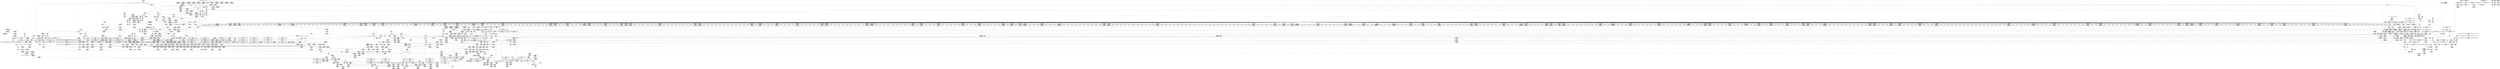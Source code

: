 digraph {
	CE0x43a5910 [shape=record,shape=Mrecord,label="{CE0x43a5910|selinux_inode_setattr:tmp53|security/selinux/hooks.c,2900|*SummSource*}"]
	CE0x434c7f0 [shape=record,shape=Mrecord,label="{CE0x434c7f0|get_current:entry|*SummSource*}"]
	CE0x43eaf60 [shape=record,shape=Mrecord,label="{CE0x43eaf60|12:_i32,_56:_i8*,_:_CRE_883,884_}"]
	CE0x4367610 [shape=record,shape=Mrecord,label="{CE0x4367610|12:_i32,_56:_i8*,_:_CRE_258,259_}"]
	CE0x43ba020 [shape=record,shape=Mrecord,label="{CE0x43ba020|12:_i32,_56:_i8*,_:_CRE_284,285_}"]
	CE0x436b120 [shape=record,shape=Mrecord,label="{CE0x436b120|selinux_inode_setattr:tmp27|security/selinux/hooks.c,2888|*SummSink*}"]
	CE0x43eb8e0 [shape=record,shape=Mrecord,label="{CE0x43eb8e0|12:_i32,_56:_i8*,_:_CRE_891,892_}"]
	CE0x4345560 [shape=record,shape=Mrecord,label="{CE0x4345560|dentry_has_perm:tmp4|*LoadInst*|security/selinux/hooks.c,1627|*SummSource*}"]
	CE0x435f2e0 [shape=record,shape=Mrecord,label="{CE0x435f2e0|GLOBAL:llvm.expect.i64|*Constant*}"]
	CE0x436a030 [shape=record,shape=Mrecord,label="{CE0x436a030|i64_12|*Constant*|*SummSink*}"]
	CE0x43a30e0 [shape=record,shape=Mrecord,label="{CE0x43a30e0|i64*_getelementptr_inbounds_(_26_x_i64_,_26_x_i64_*___llvm_gcov_ctr234,_i64_0,_i64_24)|*Constant*|*SummSource*}"]
	CE0x4324980 [shape=record,shape=Mrecord,label="{CE0x4324980|104:_%struct.inode*,_:_CRE_169,170_}"]
	CE0x4371960 [shape=record,shape=Mrecord,label="{CE0x4371960|selinux_inode_setattr:tmp1}"]
	CE0x4326f60 [shape=record,shape=Mrecord,label="{CE0x4326f60|104:_%struct.inode*,_:_CRE_144,145_}"]
	CE0x43dc470 [shape=record,shape=Mrecord,label="{CE0x43dc470|12:_i32,_56:_i8*,_:_CRE_480,481_}"]
	CE0x4321c60 [shape=record,shape=Mrecord,label="{CE0x4321c60|12:_i32,_56:_i8*,_:_CRE_504,508_|*MultipleSource*|Function::inode_has_perm&Arg::inode::|*LoadInst*|security/selinux/hooks.c,1627|security/selinux/hooks.c,1611}"]
	CE0x4307340 [shape=record,shape=Mrecord,label="{CE0x4307340|_call_void_mcount()_#3}"]
	"CONST[source:1(input),value:2(dynamic)][purpose:{object}][SrcIdx:17]"
	CE0x438cdc0 [shape=record,shape=Mrecord,label="{CE0x438cdc0|_call_void_mcount()_#3}"]
	CE0x4408c20 [shape=record,shape=Mrecord,label="{CE0x4408c20|avc_has_perm:tsid|Function::avc_has_perm&Arg::tsid::}"]
	CE0x4413d90 [shape=record,shape=Mrecord,label="{CE0x4413d90|cred_sid:sid|security/selinux/hooks.c,197|*SummSource*}"]
	CE0x43e4240 [shape=record,shape=Mrecord,label="{CE0x43e4240|12:_i32,_56:_i8*,_:_CRE_603,604_}"]
	CE0x43066e0 [shape=record,shape=Mrecord,label="{CE0x43066e0|0:_i32,_:_CRE_32,40_|*MultipleSource*|security/selinux/hooks.c,2881|Function::selinux_inode_setattr&Arg::iattr::}"]
	CE0x434f760 [shape=record,shape=Mrecord,label="{CE0x434f760|dentry_has_perm:bb|*SummSource*}"]
	CE0x435f450 [shape=record,shape=Mrecord,label="{CE0x435f450|i64_0|*Constant*}"]
	CE0x4322730 [shape=record,shape=Mrecord,label="{CE0x4322730|12:_i32,_56:_i8*,_:_CRE_536,540_|*MultipleSource*|Function::inode_has_perm&Arg::inode::|*LoadInst*|security/selinux/hooks.c,1627|security/selinux/hooks.c,1611}"]
	CE0x439f2f0 [shape=record,shape=Mrecord,label="{CE0x439f2f0|selinux_inode_setattr:tmp46|security/selinux/hooks.c,2896|*SummSink*}"]
	CE0x4343750 [shape=record,shape=Mrecord,label="{CE0x4343750|104:_%struct.inode*,_:_CRE_180,181_}"]
	CE0x4324f20 [shape=record,shape=Mrecord,label="{CE0x4324f20|104:_%struct.inode*,_:_CRE_175,176_}"]
	CE0x4387b10 [shape=record,shape=Mrecord,label="{CE0x4387b10|inode_has_perm:inode|Function::inode_has_perm&Arg::inode::|*SummSource*}"]
	CE0x43be940 [shape=record,shape=Mrecord,label="{CE0x43be940|COLLAPSED:_GCMRE___llvm_gcov_ctr154_internal_global_8_x_i64_zeroinitializer:_elem_0:default:}"]
	CE0x43bb6b0 [shape=record,shape=Mrecord,label="{CE0x43bb6b0|12:_i32,_56:_i8*,_:_CRE_303,304_}"]
	CE0x43e8a50 [shape=record,shape=Mrecord,label="{CE0x43e8a50|12:_i32,_56:_i8*,_:_CRE_816,824_|*MultipleSource*|Function::inode_has_perm&Arg::inode::|*LoadInst*|security/selinux/hooks.c,1627|security/selinux/hooks.c,1611}"]
	CE0x43373a0 [shape=record,shape=Mrecord,label="{CE0x43373a0|selinux_inode_setattr:if.end19|*SummSource*}"]
	CE0x43ea710 [shape=record,shape=Mrecord,label="{CE0x43ea710|12:_i32,_56:_i8*,_:_CRE_876,877_}"]
	CE0x436b010 [shape=record,shape=Mrecord,label="{CE0x436b010|selinux_inode_setattr:tmp27|security/selinux/hooks.c,2888|*SummSource*}"]
	CE0x4362430 [shape=record,shape=Mrecord,label="{CE0x4362430|12:_i32,_56:_i8*,_:_CRE_170,171_}"]
	CE0x43326e0 [shape=record,shape=Mrecord,label="{CE0x43326e0|104:_%struct.inode*,_:_CRE_198,199_}"]
	CE0x4336a40 [shape=record,shape=Mrecord,label="{CE0x4336a40|_ret_%struct.task_struct*_%tmp4,_!dbg_!27714|./arch/x86/include/asm/current.h,14|*SummSink*}"]
	CE0x43a6c40 [shape=record,shape=Mrecord,label="{CE0x43a6c40|get_current:bb}"]
	CE0x440a040 [shape=record,shape=Mrecord,label="{CE0x440a040|inode_has_perm:tmp18|security/selinux/hooks.c,1617}"]
	CE0x43ee990 [shape=record,shape=Mrecord,label="{CE0x43ee990|12:_i32,_56:_i8*,_:_CRE_932,933_}"]
	CE0x43ac510 [shape=record,shape=Mrecord,label="{CE0x43ac510|__validate_creds:conv|include/linux/cred.h,173}"]
	CE0x4335120 [shape=record,shape=Mrecord,label="{CE0x4335120|selinux_inode_setattr:tobool|security/selinux/hooks.c,2880}"]
	CE0x4305980 [shape=record,shape=Mrecord,label="{CE0x4305980|cred_sid:tmp3|*SummSource*}"]
	CE0x434ec60 [shape=record,shape=Mrecord,label="{CE0x434ec60|selinux_inode_setattr:tmp6|security/selinux/hooks.c,2880}"]
	CE0x43a4560 [shape=record,shape=Mrecord,label="{CE0x43a4560|selinux_inode_setattr:retval.0}"]
	CE0x43068a0 [shape=record,shape=Mrecord,label="{CE0x43068a0|0:_i32,_:_CRE_40,48_|*MultipleSource*|security/selinux/hooks.c,2881|Function::selinux_inode_setattr&Arg::iattr::}"]
	CE0x43eb090 [shape=record,shape=Mrecord,label="{CE0x43eb090|12:_i32,_56:_i8*,_:_CRE_884,885_}"]
	CE0x43e7130 [shape=record,shape=Mrecord,label="{CE0x43e7130|12:_i32,_56:_i8*,_:_CRE_704,712_|*MultipleSource*|Function::inode_has_perm&Arg::inode::|*LoadInst*|security/selinux/hooks.c,1627|security/selinux/hooks.c,1611}"]
	CE0x43629d0 [shape=record,shape=Mrecord,label="{CE0x43629d0|12:_i32,_56:_i8*,_:_CRE_176,177_}"]
	CE0x440d890 [shape=record,shape=Mrecord,label="{CE0x440d890|cred_sid:tmp5|security/selinux/hooks.c,196|*SummSource*}"]
	CE0x4367150 [shape=record,shape=Mrecord,label="{CE0x4367150|12:_i32,_56:_i8*,_:_CRE_254,255_}"]
	CE0x43ab240 [shape=record,shape=Mrecord,label="{CE0x43ab240|i32_22|*Constant*|*SummSource*}"]
	CE0x4332500 [shape=record,shape=Mrecord,label="{CE0x4332500|104:_%struct.inode*,_:_CRE_196,197_}"]
	CE0x43e8e90 [shape=record,shape=Mrecord,label="{CE0x43e8e90|12:_i32,_56:_i8*,_:_CRE_832,840_|*MultipleSource*|Function::inode_has_perm&Arg::inode::|*LoadInst*|security/selinux/hooks.c,1627|security/selinux/hooks.c,1611}"]
	CE0x43ed690 [shape=record,shape=Mrecord,label="{CE0x43ed690|12:_i32,_56:_i8*,_:_CRE_916,917_}"]
	CE0x4363060 [shape=record,shape=Mrecord,label="{CE0x4363060|12:_i32,_56:_i8*,_:_CRE_183,184_}"]
	CE0x433ca50 [shape=record,shape=Mrecord,label="{CE0x433ca50|selinux_inode_setattr:if.then24|*SummSink*}"]
	CE0x43bbf00 [shape=record,shape=Mrecord,label="{CE0x43bbf00|12:_i32,_56:_i8*,_:_CRE_310,311_}"]
	CE0x4400390 [shape=record,shape=Mrecord,label="{CE0x4400390|inode_has_perm:tmp16|security/selinux/hooks.c,1615|*SummSource*}"]
	CE0x43a9c60 [shape=record,shape=Mrecord,label="{CE0x43a9c60|inode_has_perm:tmp2|*SummSink*}"]
	CE0x43e9d10 [shape=record,shape=Mrecord,label="{CE0x43e9d10|12:_i32,_56:_i8*,_:_CRE_867,868_}"]
	CE0x4338100 [shape=record,shape=Mrecord,label="{CE0x4338100|selinux_inode_setattr:and10|security/selinux/hooks.c,2886|*SummSink*}"]
	CE0x4393cb0 [shape=record,shape=Mrecord,label="{CE0x4393cb0|selinux_inode_setattr:tmp34|security/selinux/hooks.c,2892|*SummSource*}"]
	CE0x43e2f40 [shape=record,shape=Mrecord,label="{CE0x43e2f40|12:_i32,_56:_i8*,_:_CRE_587,588_}"]
	CE0x4322920 [shape=record,shape=Mrecord,label="{CE0x4322920|12:_i32,_56:_i8*,_:_CRE_540,544_|*MultipleSource*|Function::inode_has_perm&Arg::inode::|*LoadInst*|security/selinux/hooks.c,1627|security/selinux/hooks.c,1611}"]
	CE0x4366a30 [shape=record,shape=Mrecord,label="{CE0x4366a30|12:_i32,_56:_i8*,_:_CRE_248,249_}"]
	CE0x439ae90 [shape=record,shape=Mrecord,label="{CE0x439ae90|i64_19|*Constant*|*SummSource*}"]
	CE0x43999d0 [shape=record,shape=Mrecord,label="{CE0x43999d0|selinux_inode_setattr:tmp39|security/selinux/hooks.c,2896}"]
	CE0x4321920 [shape=record,shape=Mrecord,label="{CE0x4321920|12:_i32,_56:_i8*,_:_CRE_496,500_|*MultipleSource*|Function::inode_has_perm&Arg::inode::|*LoadInst*|security/selinux/hooks.c,1627|security/selinux/hooks.c,1611}"]
	CE0x4331530 [shape=record,shape=Mrecord,label="{CE0x4331530|selinux_inode_setattr:tmp7|security/selinux/hooks.c,2880}"]
	CE0x43e2950 [shape=record,shape=Mrecord,label="{CE0x43e2950|12:_i32,_56:_i8*,_:_CRE_582,583_}"]
	CE0x43b59f0 [shape=record,shape=Mrecord,label="{CE0x43b59f0|12:_i32,_56:_i8*,_:_CRE_76,80_|*MultipleSource*|Function::inode_has_perm&Arg::inode::|*LoadInst*|security/selinux/hooks.c,1627|security/selinux/hooks.c,1611}"]
	CE0x433cee0 [shape=record,shape=Mrecord,label="{CE0x433cee0|selinux_inode_setattr:tmp|*SummSink*}"]
	CE0x4414c90 [shape=record,shape=Mrecord,label="{CE0x4414c90|cred_sid:tmp6|security/selinux/hooks.c,197}"]
	CE0x431fcb0 [shape=record,shape=Mrecord,label="{CE0x431fcb0|104:_%struct.inode*,_:_CRE_8,12_|*MultipleSource*|Function::selinux_inode_setattr&Arg::dentry::|Function::dentry_has_perm&Arg::dentry::|security/selinux/hooks.c,1627}"]
	CE0x43949b0 [shape=record,shape=Mrecord,label="{CE0x43949b0|selinux_inode_setattr:tmp37|security/selinux/hooks.c,2894}"]
	CE0x4332b90 [shape=record,shape=Mrecord,label="{CE0x4332b90|104:_%struct.inode*,_:_CRE_203,204_}"]
	CE0x4332030 [shape=record,shape=Mrecord,label="{CE0x4332030|selinux_inode_setattr:tmp16|security/selinux/hooks.c,2880}"]
	CE0x431d350 [shape=record,shape=Mrecord,label="{CE0x431d350|selinux_inode_setattr:and10|security/selinux/hooks.c,2886|*SummSource*}"]
	CE0x4325f20 [shape=record,shape=Mrecord,label="{CE0x4325f20|COLLAPSED:_GCMRE___llvm_gcov_ctr153_internal_global_2_x_i64_zeroinitializer:_elem_0:default:}"]
	CE0x43ecd10 [shape=record,shape=Mrecord,label="{CE0x43ecd10|12:_i32,_56:_i8*,_:_CRE_908,909_}"]
	CE0x4336660 [shape=record,shape=Mrecord,label="{CE0x4336660|dentry_has_perm:tmp3|*SummSource*}"]
	CE0x43bb580 [shape=record,shape=Mrecord,label="{CE0x43bb580|12:_i32,_56:_i8*,_:_CRE_302,303_}"]
	CE0x43984d0 [shape=record,shape=Mrecord,label="{CE0x43984d0|dentry_has_perm:av|Function::dentry_has_perm&Arg::av::|*SummSource*}"]
	CE0x4336740 [shape=record,shape=Mrecord,label="{CE0x4336740|i64*_getelementptr_inbounds_(_2_x_i64_,_2_x_i64_*___llvm_gcov_ctr98,_i64_0,_i64_0)|*Constant*|*SummSink*}"]
	CE0x4396e50 [shape=record,shape=Mrecord,label="{CE0x4396e50|dentry_has_perm:cred|Function::dentry_has_perm&Arg::cred::}"]
	CE0x43be1e0 [shape=record,shape=Mrecord,label="{CE0x43be1e0|__validate_creds:line|Function::__validate_creds&Arg::line::}"]
	CE0x43e5d90 [shape=record,shape=Mrecord,label="{CE0x43e5d90|12:_i32,_56:_i8*,_:_CRE_640,648_|*MultipleSource*|Function::inode_has_perm&Arg::inode::|*LoadInst*|security/selinux/hooks.c,1627|security/selinux/hooks.c,1611}"]
	CE0x440f190 [shape=record,shape=Mrecord,label="{CE0x440f190|i32_3|*Constant*}"]
	CE0x4368ff0 [shape=record,shape=Mrecord,label="{CE0x4368ff0|12:_i32,_56:_i8*,_:_CRE_163,164_}"]
	CE0x43212f0 [shape=record,shape=Mrecord,label="{CE0x43212f0|get_current:tmp4|./arch/x86/include/asm/current.h,14}"]
	CE0x4340950 [shape=record,shape=Mrecord,label="{CE0x4340950|GLOBAL:get_current|*Constant*}"]
	CE0x438b800 [shape=record,shape=Mrecord,label="{CE0x438b800|cred_sid:tmp2|*SummSink*}"]
	CE0x4327b30 [shape=record,shape=Mrecord,label="{CE0x4327b30|104:_%struct.inode*,_:_CRE_156,157_}"]
	CE0x433e1d0 [shape=record,shape=Mrecord,label="{CE0x433e1d0|selinux_inode_setattr:tmp19|security/selinux/hooks.c,2880}"]
	CE0x4343ed0 [shape=record,shape=Mrecord,label="{CE0x4343ed0|104:_%struct.inode*,_:_CRE_188,189_}"]
	CE0x432eb90 [shape=record,shape=Mrecord,label="{CE0x432eb90|selinux_inode_setattr:and|security/selinux/hooks.c,2885}"]
	CE0x43a7cf0 [shape=record,shape=Mrecord,label="{CE0x43a7cf0|104:_%struct.inode*,_:_CRE_280,288_|*MultipleSource*|Function::selinux_inode_setattr&Arg::dentry::|Function::dentry_has_perm&Arg::dentry::|security/selinux/hooks.c,1627}"]
	CE0x43a6cb0 [shape=record,shape=Mrecord,label="{CE0x43a6cb0|i64*_getelementptr_inbounds_(_2_x_i64_,_2_x_i64_*___llvm_gcov_ctr98,_i64_0,_i64_0)|*Constant*}"]
	CE0x43ab790 [shape=record,shape=Mrecord,label="{CE0x43ab790|__validate_creds:entry|*SummSink*}"]
	CE0x43a28f0 [shape=record,shape=Mrecord,label="{CE0x43a28f0|selinux_inode_setattr:av.0|*SummSink*}"]
	CE0x43c1e60 [shape=record,shape=Mrecord,label="{CE0x43c1e60|inode_has_perm:do.end}"]
	CE0x43e1d70 [shape=record,shape=Mrecord,label="{CE0x43e1d70|12:_i32,_56:_i8*,_:_CRE_572,573_}"]
	CE0x4323e90 [shape=record,shape=Mrecord,label="{CE0x4323e90|dentry_has_perm:tmp|*SummSink*}"]
	CE0x43ff5b0 [shape=record,shape=Mrecord,label="{CE0x43ff5b0|inode_has_perm:i_security|security/selinux/hooks.c,1615|*SummSource*}"]
	CE0x4322dc0 [shape=record,shape=Mrecord,label="{CE0x4322dc0|12:_i32,_56:_i8*,_:_CRE_552,553_}"]
	CE0x43ba870 [shape=record,shape=Mrecord,label="{CE0x43ba870|12:_i32,_56:_i8*,_:_CRE_291,292_}"]
	CE0x432e660 [shape=record,shape=Mrecord,label="{CE0x432e660|selinux_inode_setattr:tmp20|*LoadInst*|security/selinux/hooks.c,2881|*SummSource*}"]
	CE0x43273e0 [shape=record,shape=Mrecord,label="{CE0x43273e0|104:_%struct.inode*,_:_CRE_148,149_}"]
	CE0x43337c0 [shape=record,shape=Mrecord,label="{CE0x43337c0|104:_%struct.inode*,_:_CRE_216,217_}"]
	CE0x43941f0 [shape=record,shape=Mrecord,label="{CE0x43941f0|selinux_inode_setattr:tmp35|security/selinux/hooks.c,2892|*SummSource*}"]
	CE0x43060f0 [shape=record,shape=Mrecord,label="{CE0x43060f0|i8*_getelementptr_inbounds_(_45_x_i8_,_45_x_i8_*_.str12,_i32_0,_i32_0)|*Constant*}"]
	CE0x43b3c20 [shape=record,shape=Mrecord,label="{CE0x43b3c20|__validate_creds:file|Function::__validate_creds&Arg::file::|*SummSource*}"]
	CE0x433a940 [shape=record,shape=Mrecord,label="{CE0x433a940|i8_1|*Constant*}"]
	CE0x4320640 [shape=record,shape=Mrecord,label="{CE0x4320640|selinux_inode_setattr:tmp10|security/selinux/hooks.c,2880|*SummSource*}"]
	CE0x43dbf90 [shape=record,shape=Mrecord,label="{CE0x43dbf90|12:_i32,_56:_i8*,_:_CRE_475,476_}"]
	CE0x43957f0 [shape=record,shape=Mrecord,label="{CE0x43957f0|selinux_inode_setattr:tmp38|security/selinux/hooks.c,2894}"]
	CE0x43893c0 [shape=record,shape=Mrecord,label="{CE0x43893c0|i64*_getelementptr_inbounds_(_8_x_i64_,_8_x_i64_*___llvm_gcov_ctr154,_i64_0,_i64_2)|*Constant*}"]
	CE0x4396bb0 [shape=record,shape=Mrecord,label="{CE0x4396bb0|GLOBAL:dentry_has_perm|*Constant*|*SummSink*}"]
	CE0x4323200 [shape=record,shape=Mrecord,label="{CE0x4323200|12:_i32,_56:_i8*,_:_CRE_554,555_}"]
	CE0x43f5c90 [shape=record,shape=Mrecord,label="{CE0x43f5c90|inode_has_perm:tmp12|security/selinux/hooks.c,1612|*SummSink*}"]
	CE0x43339a0 [shape=record,shape=Mrecord,label="{CE0x43339a0|104:_%struct.inode*,_:_CRE_218,219_}"]
	"CONST[source:2(external),value:0(static)][purpose:{operation}][SrcIdx:5]"
	CE0x43b2910 [shape=record,shape=Mrecord,label="{CE0x43b2910|12:_i32,_56:_i8*,_:_CRE_145,146_}"]
	CE0x438cb80 [shape=record,shape=Mrecord,label="{CE0x438cb80|i64_1|*Constant*}"]
	CE0x43ed430 [shape=record,shape=Mrecord,label="{CE0x43ed430|12:_i32,_56:_i8*,_:_CRE_914,915_}"]
	CE0x4389a70 [shape=record,shape=Mrecord,label="{CE0x4389a70|__validate_creds:tmp2|include/linux/cred.h,173}"]
	CE0x440d570 [shape=record,shape=Mrecord,label="{CE0x440d570|cred_sid:tmp4|*LoadInst*|security/selinux/hooks.c,196|*SummSink*}"]
	CE0x43b3300 [shape=record,shape=Mrecord,label="{CE0x43b3300|i64*_getelementptr_inbounds_(_8_x_i64_,_8_x_i64_*___llvm_gcov_ctr154,_i64_0,_i64_1)|*Constant*}"]
	CE0x43e8200 [shape=record,shape=Mrecord,label="{CE0x43e8200|12:_i32,_56:_i8*,_:_CRE_776,792_|*MultipleSource*|Function::inode_has_perm&Arg::inode::|*LoadInst*|security/selinux/hooks.c,1627|security/selinux/hooks.c,1611}"]
	CE0x431ee30 [shape=record,shape=Mrecord,label="{CE0x431ee30|selinux_inode_setattr:tmp24|security/selinux/hooks.c,2885|*SummSink*}"]
	CE0x43a5580 [shape=record,shape=Mrecord,label="{CE0x43a5580|selinux_inode_setattr:tmp52|security/selinux/hooks.c,2900|*SummSink*}"]
	CE0x4399f20 [shape=record,shape=Mrecord,label="{CE0x4399f20|selinux_inode_setattr:tmp39|security/selinux/hooks.c,2896|*SummSink*}"]
	CE0x43ab800 [shape=record,shape=Mrecord,label="{CE0x43ab800|__validate_creds:cred|Function::__validate_creds&Arg::cred::}"]
	CE0x43f0340 [shape=record,shape=Mrecord,label="{CE0x43f0340|12:_i32,_56:_i8*,_:_CRE_988,992_|*MultipleSource*|Function::inode_has_perm&Arg::inode::|*LoadInst*|security/selinux/hooks.c,1627|security/selinux/hooks.c,1611}"]
	CE0x43a1f90 [shape=record,shape=Mrecord,label="{CE0x43a1f90|selinux_inode_setattr:or|security/selinux/hooks.c,2897|*SummSource*}"]
	CE0x440b920 [shape=record,shape=Mrecord,label="{CE0x440b920|i64*_getelementptr_inbounds_(_5_x_i64_,_5_x_i64_*___llvm_gcov_ctr155,_i64_0,_i64_4)|*Constant*|*SummSink*}"]
	CE0x43bb0c0 [shape=record,shape=Mrecord,label="{CE0x43bb0c0|12:_i32,_56:_i8*,_:_CRE_298,299_}"]
	CE0x43242f0 [shape=record,shape=Mrecord,label="{CE0x43242f0|104:_%struct.inode*,_:_CRE_162,163_}"]
	CE0x43e31a0 [shape=record,shape=Mrecord,label="{CE0x43e31a0|12:_i32,_56:_i8*,_:_CRE_589,590_}"]
	CE0x433a790 [shape=record,shape=Mrecord,label="{CE0x433a790|selinux_inode_setattr:tmp16|security/selinux/hooks.c,2880|*SummSink*}"]
	CE0x438e620 [shape=record,shape=Mrecord,label="{CE0x438e620|GLOBAL:__validate_creds|*Constant*}"]
	CE0x4396320 [shape=record,shape=Mrecord,label="{CE0x4396320|selinux_inode_setattr:call18|security/selinux/hooks.c,2894|*SummSink*}"]
	CE0x4368960 [shape=record,shape=Mrecord,label="{CE0x4368960|12:_i32,_56:_i8*,_:_CRE_156,157_}"]
	CE0x439e750 [shape=record,shape=Mrecord,label="{CE0x439e750|selinux_inode_setattr:tmp44|security/selinux/hooks.c,2896}"]
	CE0x5744080 [shape=record,shape=Mrecord,label="{CE0x5744080|selinux_inode_setattr:do.end|*SummSource*}"]
	CE0x43367e0 [shape=record,shape=Mrecord,label="{CE0x43367e0|_ret_%struct.task_struct*_%tmp4,_!dbg_!27714|./arch/x86/include/asm/current.h,14|*SummSource*}"]
	CE0x4344de0 [shape=record,shape=Mrecord,label="{CE0x4344de0|104:_%struct.inode*,_:_CRE_313,314_}"]
	CE0x436cd40 [shape=record,shape=Mrecord,label="{CE0x436cd40|selinux_inode_setattr:tmp31|security/selinux/hooks.c,2890}"]
	CE0x440a4b0 [shape=record,shape=Mrecord,label="{CE0x440a4b0|inode_has_perm:call4|security/selinux/hooks.c,1617}"]
	CE0x4349fc0 [shape=record,shape=Mrecord,label="{CE0x4349fc0|104:_%struct.inode*,_:_CRE_88,89_}"]
	CE0x43ff150 [shape=record,shape=Mrecord,label="{CE0x43ff150|_ret_i32_%tmp6,_!dbg_!27716|security/selinux/hooks.c,197}"]
	CE0x4343cf0 [shape=record,shape=Mrecord,label="{CE0x4343cf0|104:_%struct.inode*,_:_CRE_186,187_}"]
	CE0x43f00e0 [shape=record,shape=Mrecord,label="{CE0x43f00e0|12:_i32,_56:_i8*,_:_CRE_983,984_}"]
	CE0x4334940 [shape=record,shape=Mrecord,label="{CE0x4334940|selinux_inode_setattr:tmp5|security/selinux/hooks.c,2880|*SummSource*}"]
	CE0x4317860 [shape=record,shape=Mrecord,label="{CE0x4317860|selinux_inode_setattr:tmp10|security/selinux/hooks.c,2880}"]
	CE0x439bc90 [shape=record,shape=Mrecord,label="{CE0x439bc90|selinux_inode_setattr:tmp42|security/selinux/hooks.c,2896}"]
	CE0x43a35e0 [shape=record,shape=Mrecord,label="{CE0x43a35e0|selinux_inode_setattr:tmp51|security/selinux/hooks.c,2899|*SummSource*}"]
	CE0x4367020 [shape=record,shape=Mrecord,label="{CE0x4367020|12:_i32,_56:_i8*,_:_CRE_253,254_}"]
	CE0x43fea30 [shape=record,shape=Mrecord,label="{CE0x43fea30|GLOBAL:cred_sid|*Constant*|*SummSink*}"]
	CE0x432acb0 [shape=record,shape=Mrecord,label="{CE0x432acb0|selinux_inode_setattr:tmp14|security/selinux/hooks.c,2880|*SummSink*}"]
	CE0x4337690 [shape=record,shape=Mrecord,label="{CE0x4337690|i8_1|*Constant*|*SummSink*}"]
	CE0x4348230 [shape=record,shape=Mrecord,label="{CE0x4348230|dentry_has_perm:u|security/selinux/hooks.c,1631|*SummSource*}"]
	CE0x43ead00 [shape=record,shape=Mrecord,label="{CE0x43ead00|12:_i32,_56:_i8*,_:_CRE_881,882_}"]
	CE0x43f4600 [shape=record,shape=Mrecord,label="{CE0x43f4600|inode_has_perm:tmp10|security/selinux/hooks.c,1611}"]
	CE0x4371e20 [shape=record,shape=Mrecord,label="{CE0x4371e20|__validate_creds:entry}"]
	CE0x440b170 [shape=record,shape=Mrecord,label="{CE0x440b170|_call_void___invalid_creds(%struct.cred*_%cred,_i8*_%file,_i32_%line)_#10,_!dbg_!27721|include/linux/cred.h,174|*SummSink*}"]
	CE0x43dc5a0 [shape=record,shape=Mrecord,label="{CE0x43dc5a0|12:_i32,_56:_i8*,_:_CRE_481,482_}"]
	CE0x43ab310 [shape=record,shape=Mrecord,label="{CE0x43ab310|cred_sid:tmp4|*LoadInst*|security/selinux/hooks.c,196}"]
	CE0x432de70 [shape=record,shape=Mrecord,label="{CE0x432de70|selinux_inode_setattr:tmp20|*LoadInst*|security/selinux/hooks.c,2881}"]
	CE0x43e5fa0 [shape=record,shape=Mrecord,label="{CE0x43e5fa0|12:_i32,_56:_i8*,_:_CRE_648,656_|*MultipleSource*|Function::inode_has_perm&Arg::inode::|*LoadInst*|security/selinux/hooks.c,1627|security/selinux/hooks.c,1611}"]
	CE0x4397b60 [shape=record,shape=Mrecord,label="{CE0x4397b60|dentry_has_perm:dentry|Function::dentry_has_perm&Arg::dentry::|*SummSink*}"]
	CE0x439f7f0 [shape=record,shape=Mrecord,label="{CE0x439f7f0|selinux_inode_setattr:tmp47|security/selinux/hooks.c,2896|*SummSink*}"]
	CE0x431f270 [shape=record,shape=Mrecord,label="{CE0x431f270|get_current:tmp|*SummSource*}"]
	CE0x434f7d0 [shape=record,shape=Mrecord,label="{CE0x434f7d0|dentry_has_perm:bb|*SummSink*}"]
	CE0x432d430 [shape=record,shape=Mrecord,label="{CE0x432d430|selinux_inode_setattr:iattr|Function::selinux_inode_setattr&Arg::iattr::}"]
	CE0x43fee50 [shape=record,shape=Mrecord,label="{CE0x43fee50|cred_sid:cred|Function::cred_sid&Arg::cred::}"]
	CE0x4306de0 [shape=record,shape=Mrecord,label="{CE0x4306de0|0:_i32,_:_CRE_64,72_|*MultipleSource*|security/selinux/hooks.c,2881|Function::selinux_inode_setattr&Arg::iattr::}"]
	CE0x43a0800 [shape=record,shape=Mrecord,label="{CE0x43a0800|selinux_inode_setattr:tmp49|security/selinux/hooks.c,2897|*SummSource*}"]
	CE0x435fb90 [shape=record,shape=Mrecord,label="{CE0x435fb90|i8*_getelementptr_inbounds_(_25_x_i8_,_25_x_i8_*_.str3,_i32_0,_i32_0)|*Constant*}"]
	CE0x433c1f0 [shape=record,shape=Mrecord,label="{CE0x433c1f0|0:_i32,_:_CRE_12,16_|*MultipleSource*|security/selinux/hooks.c,2881|Function::selinux_inode_setattr&Arg::iattr::}"]
	CE0x432e790 [shape=record,shape=Mrecord,label="{CE0x432e790|i32_512|*Constant*}"]
	CE0x440cf00 [shape=record,shape=Mrecord,label="{CE0x440cf00|cred_sid:bb|*SummSink*}"]
	CE0x4344290 [shape=record,shape=Mrecord,label="{CE0x4344290|104:_%struct.inode*,_:_CRE_192,193_}"]
	CE0x433ffa0 [shape=record,shape=Mrecord,label="{CE0x433ffa0|selinux_inode_setattr:tmp13|security/selinux/hooks.c,2880|*SummSink*}"]
	CE0x43b2be0 [shape=record,shape=Mrecord,label="{CE0x43b2be0|12:_i32,_56:_i8*,_:_CRE_148,149_}"]
	CE0x439a370 [shape=record,shape=Mrecord,label="{CE0x439a370|selinux_inode_setattr:tobool20|security/selinux/hooks.c,2896|*SummSource*}"]
	CE0x4344870 [shape=record,shape=Mrecord,label="{CE0x4344870|GLOBAL:current_task|Global_var:current_task}"]
	CE0x43ea970 [shape=record,shape=Mrecord,label="{CE0x43ea970|12:_i32,_56:_i8*,_:_CRE_878,879_}"]
	CE0x43c0e70 [shape=record,shape=Mrecord,label="{CE0x43c0e70|i32_512|*Constant*}"]
	CE0x4397190 [shape=record,shape=Mrecord,label="{CE0x4397190|dentry_has_perm:cred|Function::dentry_has_perm&Arg::cred::|*SummSink*}"]
	CE0x4367e60 [shape=record,shape=Mrecord,label="{CE0x4367e60|12:_i32,_56:_i8*,_:_CRE_265,266_}"]
	CE0x4333a90 [shape=record,shape=Mrecord,label="{CE0x4333a90|104:_%struct.inode*,_:_CRE_219,220_}"]
	CE0x43ebda0 [shape=record,shape=Mrecord,label="{CE0x43ebda0|12:_i32,_56:_i8*,_:_CRE_895,896_}"]
	CE0x43ebed0 [shape=record,shape=Mrecord,label="{CE0x43ebed0|12:_i32,_56:_i8*,_:_CRE_896,897_}"]
	CE0x4327680 [shape=record,shape=Mrecord,label="{CE0x4327680|104:_%struct.inode*,_:_CRE_151,152_}"]
	CE0x434e990 [shape=record,shape=Mrecord,label="{CE0x434e990|GLOBAL:__llvm_gcov_ctr234|Global_var:__llvm_gcov_ctr234|*SummSink*}"]
	CE0x4327140 [shape=record,shape=Mrecord,label="{CE0x4327140|104:_%struct.inode*,_:_CRE_145,146_}"]
	CE0x4334c80 [shape=record,shape=Mrecord,label="{CE0x4334c80|get_current:tmp4|./arch/x86/include/asm/current.h,14|*SummSink*}"]
	CE0x433f230 [shape=record,shape=Mrecord,label="{CE0x433f230|i8*_getelementptr_inbounds_(_25_x_i8_,_25_x_i8_*_.str3,_i32_0,_i32_0)|*Constant*|*SummSink*}"]
	CE0x439d960 [shape=record,shape=Mrecord,label="{CE0x439d960|selinux_inode_setattr:tobool23|security/selinux/hooks.c,2896|*SummSource*}"]
	CE0x4361010 [shape=record,shape=Mrecord,label="{CE0x4361010|_call_void_mcount()_#3|*SummSource*}"]
	CE0x433bc90 [shape=record,shape=Mrecord,label="{CE0x433bc90|0:_i32,_:_CRE_4,6_|*MultipleSource*|security/selinux/hooks.c,2881|Function::selinux_inode_setattr&Arg::iattr::}"]
	CE0x43baf90 [shape=record,shape=Mrecord,label="{CE0x43baf90|12:_i32,_56:_i8*,_:_CRE_297,298_}"]
	CE0x43a96a0 [shape=record,shape=Mrecord,label="{CE0x43a96a0|__validate_creds:lnot1|include/linux/cred.h,173|*SummSource*}"]
	CE0x43986d0 [shape=record,shape=Mrecord,label="{CE0x43986d0|inode_has_perm:expval|security/selinux/hooks.c,1611|*SummSource*}"]
	CE0x43dc800 [shape=record,shape=Mrecord,label="{CE0x43dc800|12:_i32,_56:_i8*,_:_CRE_483,484_}"]
	CE0x432e070 [shape=record,shape=Mrecord,label="{CE0x432e070|GLOBAL:__llvm_gcov_ctr155|Global_var:__llvm_gcov_ctr155|*SummSource*}"]
	CE0x43ee860 [shape=record,shape=Mrecord,label="{CE0x43ee860|12:_i32,_56:_i8*,_:_CRE_931,932_}"]
	CE0x43f5460 [shape=record,shape=Mrecord,label="{CE0x43f5460|inode_has_perm:tmp11|security/selinux/hooks.c,1612}"]
	CE0x4350960 [shape=record,shape=Mrecord,label="{CE0x4350960|i32_2880|*Constant*|*SummSink*}"]
	CE0x43a1080 [shape=record,shape=Mrecord,label="{CE0x43a1080|i32_4|*Constant*|*SummSource*}"]
	CE0x43e2230 [shape=record,shape=Mrecord,label="{CE0x43e2230|12:_i32,_56:_i8*,_:_CRE_576,577_}"]
	CE0x434c460 [shape=record,shape=Mrecord,label="{CE0x434c460|GLOBAL:get_current|*Constant*|*SummSink*}"]
	CE0x43369a0 [shape=record,shape=Mrecord,label="{CE0x43369a0|_ret_%struct.task_struct*_%tmp4,_!dbg_!27714|./arch/x86/include/asm/current.h,14}"]
	CE0x440c570 [shape=record,shape=Mrecord,label="{CE0x440c570|cred_sid:bb|*SummSource*}"]
	CE0x43b9440 [shape=record,shape=Mrecord,label="{CE0x43b9440|12:_i32,_56:_i8*,_:_CRE_274,275_}"]
	CE0x431e250 [shape=record,shape=Mrecord,label="{CE0x431e250|selinux_inode_setattr:tmp22|security/selinux/hooks.c,2885|*SummSource*}"]
	CE0x4332320 [shape=record,shape=Mrecord,label="{CE0x4332320|104:_%struct.inode*,_:_CRE_194,195_}"]
	"CONST[source:0(mediator),value:0(static)][purpose:{operation}][SrcIdx:18]"
	CE0x43f4840 [shape=record,shape=Mrecord,label="{CE0x43f4840|inode_has_perm:tmp10|security/selinux/hooks.c,1611|*SummSource*}"]
	CE0x43e1c40 [shape=record,shape=Mrecord,label="{CE0x43e1c40|12:_i32,_56:_i8*,_:_CRE_571,572_}"]
	CE0x43b9900 [shape=record,shape=Mrecord,label="{CE0x43b9900|12:_i32,_56:_i8*,_:_CRE_278,279_}"]
	CE0x436be30 [shape=record,shape=Mrecord,label="{CE0x436be30|selinux_inode_setattr:tmp29|security/selinux/hooks.c,2889|*SummSource*}"]
	CE0x432ee70 [shape=record,shape=Mrecord,label="{CE0x432ee70|selinux_inode_setattr:and|security/selinux/hooks.c,2885|*SummSink*}"]
	CE0x43e3c50 [shape=record,shape=Mrecord,label="{CE0x43e3c50|12:_i32,_56:_i8*,_:_CRE_598,599_}"]
	CE0x431dd20 [shape=record,shape=Mrecord,label="{CE0x431dd20|i64_12|*Constant*}"]
	CE0x4399340 [shape=record,shape=Mrecord,label="{CE0x4399340|inode_has_perm:tmp7|security/selinux/hooks.c,1611|*SummSource*}"]
	CE0x43649a0 [shape=record,shape=Mrecord,label="{CE0x43649a0|12:_i32,_56:_i8*,_:_CRE_196,197_}"]
	CE0x43a2460 [shape=record,shape=Mrecord,label="{CE0x43a2460|selinux_inode_setattr:av.0}"]
	CE0x4342eb0 [shape=record,shape=Mrecord,label="{CE0x4342eb0|i64*_getelementptr_inbounds_(_26_x_i64_,_26_x_i64_*___llvm_gcov_ctr234,_i64_0,_i64_8)|*Constant*|*SummSource*}"]
	CE0x433fb70 [shape=record,shape=Mrecord,label="{CE0x433fb70|selinux_inode_setattr:tmp18|security/selinux/hooks.c,2880|*SummSource*}"]
	CE0x43a5d60 [shape=record,shape=Mrecord,label="{CE0x43a5d60|selinux_inode_setattr:tmp53|security/selinux/hooks.c,2900|*SummSink*}"]
	CE0x43ff820 [shape=record,shape=Mrecord,label="{CE0x43ff820|i32_10|*Constant*|*SummSource*}"]
	CE0x4337f60 [shape=record,shape=Mrecord,label="{CE0x4337f60|selinux_inode_setattr:tmp2|*SummSink*}"]
	CE0x43b4f20 [shape=record,shape=Mrecord,label="{CE0x43b4f20|inode_has_perm:i_flags|security/selinux/hooks.c,1611}"]
	CE0x43673b0 [shape=record,shape=Mrecord,label="{CE0x43673b0|12:_i32,_56:_i8*,_:_CRE_256,257_}"]
	CE0x43ba4e0 [shape=record,shape=Mrecord,label="{CE0x43ba4e0|12:_i32,_56:_i8*,_:_CRE_288,289_}"]
	CE0x4328ef0 [shape=record,shape=Mrecord,label="{CE0x4328ef0|selinux_inode_setattr:entry}"]
	CE0x43e12c0 [shape=record,shape=Mrecord,label="{CE0x43e12c0|12:_i32,_56:_i8*,_:_CRE_563,564_}"]
	CE0x43b5640 [shape=record,shape=Mrecord,label="{CE0x43b5640|GLOBAL:__llvm_gcov_ctr155|Global_var:__llvm_gcov_ctr155}"]
	CE0x434b7e0 [shape=record,shape=Mrecord,label="{CE0x434b7e0|GLOBAL:selinux_inode_setattr.__warned|Global_var:selinux_inode_setattr.__warned|*SummSink*}"]
	CE0x43fb2d0 [shape=record,shape=Mrecord,label="{CE0x43fb2d0|i64*_getelementptr_inbounds_(_8_x_i64_,_8_x_i64_*___llvm_gcov_ctr154,_i64_0,_i64_7)|*Constant*|*SummSink*}"]
	CE0x43b90b0 [shape=record,shape=Mrecord,label="{CE0x43b90b0|12:_i32,_56:_i8*,_:_CRE_271,272_}"]
	CE0x4400030 [shape=record,shape=Mrecord,label="{CE0x4400030|inode_has_perm:i_security|security/selinux/hooks.c,1615|*SummSink*}"]
	CE0x440b100 [shape=record,shape=Mrecord,label="{CE0x440b100|GLOBAL:__invalid_creds|*Constant*|*SummSource*}"]
	CE0x4315460 [shape=record,shape=Mrecord,label="{CE0x4315460|selinux_inode_setattr:if.then9}"]
	CE0x43bebd0 [shape=record,shape=Mrecord,label="{CE0x43bebd0|GLOBAL:creds_are_invalid|*Constant*}"]
	CE0x43891c0 [shape=record,shape=Mrecord,label="{CE0x43891c0|inode_has_perm:if.end|*SummSink*}"]
	CE0x43f4e80 [shape=record,shape=Mrecord,label="{CE0x43f4e80|i64*_getelementptr_inbounds_(_8_x_i64_,_8_x_i64_*___llvm_gcov_ctr154,_i64_0,_i64_5)|*Constant*|*SummSource*}"]
	CE0x43f0680 [shape=record,shape=Mrecord,label="{CE0x43f0680|12:_i32,_56:_i8*,_:_CRE_1000,1008_|*MultipleSource*|Function::inode_has_perm&Arg::inode::|*LoadInst*|security/selinux/hooks.c,1627|security/selinux/hooks.c,1611}"]
	CE0x43b4700 [shape=record,shape=Mrecord,label="{CE0x43b4700|i32_1609|*Constant*}"]
	CE0x4344ed0 [shape=record,shape=Mrecord,label="{CE0x4344ed0|104:_%struct.inode*,_:_CRE_314,315_}"]
	CE0x4367870 [shape=record,shape=Mrecord,label="{CE0x4367870|12:_i32,_56:_i8*,_:_CRE_260,261_}"]
	CE0x4344760 [shape=record,shape=Mrecord,label="{CE0x4344760|%struct.task_struct*_(%struct.task_struct**)*_asm_movq_%gs:$_1:P_,$0_,_r,im,_dirflag_,_fpsr_,_flags_|*SummSink*}"]
	CE0x43481c0 [shape=record,shape=Mrecord,label="{CE0x43481c0|dentry_has_perm:u|security/selinux/hooks.c,1631}"]
	CE0x4344b40 [shape=record,shape=Mrecord,label="{CE0x4344b40|104:_%struct.inode*,_:_CRE_310,311_}"]
	CE0x436e4f0 [shape=record,shape=Mrecord,label="{CE0x436e4f0|GLOBAL:__llvm_gcov_ctr234|Global_var:__llvm_gcov_ctr234}"]
	CE0x4344fc0 [shape=record,shape=Mrecord,label="{CE0x4344fc0|104:_%struct.inode*,_:_CRE_315,316_}"]
	CE0x4345650 [shape=record,shape=Mrecord,label="{CE0x4345650|dentry_has_perm:tmp4|*LoadInst*|security/selinux/hooks.c,1627|*SummSink*}"]
	CE0x4398d20 [shape=record,shape=Mrecord,label="{CE0x4398d20|inode_has_perm:tobool2|security/selinux/hooks.c,1611|*SummSource*}"]
	CE0x4329c30 [shape=record,shape=Mrecord,label="{CE0x4329c30|selinux_inode_setattr:tmp3|*SummSource*}"]
	CE0x43e8420 [shape=record,shape=Mrecord,label="{CE0x43e8420|12:_i32,_56:_i8*,_:_CRE_792,800_|*MultipleSource*|Function::inode_has_perm&Arg::inode::|*LoadInst*|security/selinux/hooks.c,1627|security/selinux/hooks.c,1611}"]
	CE0x4343b10 [shape=record,shape=Mrecord,label="{CE0x4343b10|104:_%struct.inode*,_:_CRE_184,185_}"]
	CE0x43c0c20 [shape=record,shape=Mrecord,label="{CE0x43c0c20|12:_i32,_56:_i8*,_:_CRE_2,4_|*MultipleSource*|Function::inode_has_perm&Arg::inode::|*LoadInst*|security/selinux/hooks.c,1627|security/selinux/hooks.c,1611}"]
	CE0x43ed1d0 [shape=record,shape=Mrecord,label="{CE0x43ed1d0|12:_i32,_56:_i8*,_:_CRE_912,913_}"]
	CE0x436ec60 [shape=record,shape=Mrecord,label="{CE0x436ec60|selinux_inode_setattr:if.end14|*SummSink*}"]
	CE0x4331220 [shape=record,shape=Mrecord,label="{CE0x4331220|selinux_inode_setattr:tmp7|security/selinux/hooks.c,2880|*SummSink*}"]
	CE0x434eb50 [shape=record,shape=Mrecord,label="{CE0x434eb50|i64_0|*Constant*|*SummSink*}"]
	CE0x4392300 [shape=record,shape=Mrecord,label="{CE0x4392300|12:_i32,_56:_i8*,_:_CRE_104,112_|*MultipleSource*|Function::inode_has_perm&Arg::inode::|*LoadInst*|security/selinux/hooks.c,1627|security/selinux/hooks.c,1611}"]
	CE0x4395dd0 [shape=record,shape=Mrecord,label="{CE0x4395dd0|selinux_inode_setattr:tmp38|security/selinux/hooks.c,2894|*SummSink*}"]
	CE0x4409f60 [shape=record,shape=Mrecord,label="{CE0x4409f60|inode_has_perm:sclass|security/selinux/hooks.c,1617|*SummSink*}"]
	CE0x4334f80 [shape=record,shape=Mrecord,label="{CE0x4334f80|selinux_inode_setattr:tobool|security/selinux/hooks.c,2880|*SummSink*}"]
	CE0x4349e90 [shape=record,shape=Mrecord,label="{CE0x4349e90|104:_%struct.inode*,_:_CRE_80,88_|*MultipleSource*|Function::selinux_inode_setattr&Arg::dentry::|Function::dentry_has_perm&Arg::dentry::|security/selinux/hooks.c,1627}"]
	CE0x4393ee0 [shape=record,shape=Mrecord,label="{CE0x4393ee0|selinux_inode_setattr:tmp35|security/selinux/hooks.c,2892}"]
	CE0x4323b80 [shape=record,shape=Mrecord,label="{CE0x4323b80|i32_1|*Constant*}"]
	CE0x43bef00 [shape=record,shape=Mrecord,label="{CE0x43bef00|GLOBAL:creds_are_invalid|*Constant*|*SummSource*}"]
	CE0x4368c30 [shape=record,shape=Mrecord,label="{CE0x4368c30|12:_i32,_56:_i8*,_:_CRE_159,160_}"]
	CE0x439e5b0 [shape=record,shape=Mrecord,label="{CE0x439e5b0|i64_21|*Constant*|*SummSource*}"]
	CE0x4411850 [shape=record,shape=Mrecord,label="{CE0x4411850|__validate_creds:tmp6|include/linux/cred.h,174|*SummSource*}"]
	CE0x43fa250 [shape=record,shape=Mrecord,label="{CE0x43fa250|avc_has_perm:auditdata|Function::avc_has_perm&Arg::auditdata::|*SummSource*}"]
	CE0x4388350 [shape=record,shape=Mrecord,label="{CE0x4388350|inode_has_perm:adp|Function::inode_has_perm&Arg::adp::}"]
	CE0x439bfa0 [shape=record,shape=Mrecord,label="{CE0x439bfa0|selinux_inode_setattr:tmp42|security/selinux/hooks.c,2896|*SummSource*}"]
	CE0x43403b0 [shape=record,shape=Mrecord,label="{CE0x43403b0|selinux_inode_setattr:call3|security/selinux/hooks.c,2880}"]
	CE0x438d0a0 [shape=record,shape=Mrecord,label="{CE0x438d0a0|_call_void_mcount()_#3|*SummSink*}"]
	CE0x43dbd70 [shape=record,shape=Mrecord,label="{CE0x43dbd70|12:_i32,_56:_i8*,_:_CRE_474,475_}"]
	CE0x4324110 [shape=record,shape=Mrecord,label="{CE0x4324110|104:_%struct.inode*,_:_CRE_160,161_}"]
	CE0x4340690 [shape=record,shape=Mrecord,label="{CE0x4340690|selinux_inode_setattr:call3|security/selinux/hooks.c,2880|*SummSource*}"]
	CE0x439c720 [shape=record,shape=Mrecord,label="{CE0x439c720|i32_8|*Constant*}"]
	CE0x436d4b0 [shape=record,shape=Mrecord,label="{CE0x436d4b0|i64*_getelementptr_inbounds_(_26_x_i64_,_26_x_i64_*___llvm_gcov_ctr234,_i64_0,_i64_15)|*Constant*|*SummSink*}"]
	CE0x433d450 [shape=record,shape=Mrecord,label="{CE0x433d450|selinux_inode_setattr:bb|*SummSink*}"]
	CE0x436e730 [shape=record,shape=Mrecord,label="{CE0x436e730|dentry_has_perm:tmp2}"]
	CE0x43dc040 [shape=record,shape=Mrecord,label="{CE0x43dc040|12:_i32,_56:_i8*,_:_CRE_476,477_}"]
	CE0x43e6f10 [shape=record,shape=Mrecord,label="{CE0x43e6f10|12:_i32,_56:_i8*,_:_CRE_696,704_|*MultipleSource*|Function::inode_has_perm&Arg::inode::|*LoadInst*|security/selinux/hooks.c,1627|security/selinux/hooks.c,1611}"]
	CE0x438faa0 [shape=record,shape=Mrecord,label="{CE0x438faa0|_ret_void,_!dbg_!27722|include/linux/cred.h,175}"]
	CE0x431d910 [shape=record,shape=Mrecord,label="{CE0x431d910|selinux_inode_setattr:tobool11|security/selinux/hooks.c,2888|*SummSink*}"]
	CE0x431d2e0 [shape=record,shape=Mrecord,label="{CE0x431d2e0|i32_-6658|*Constant*|*SummSource*}"]
	CE0x4387370 [shape=record,shape=Mrecord,label="{CE0x4387370|inode_has_perm:entry|*SummSource*}"]
	CE0x43fe550 [shape=record,shape=Mrecord,label="{CE0x43fe550|GLOBAL:cred_sid|*Constant*}"]
	CE0x44140f0 [shape=record,shape=Mrecord,label="{CE0x44140f0|0:_i32,_4:_i32,_8:_i32,_12:_i32,_:_CMRE_4,8_|*MultipleSource*|security/selinux/hooks.c,196|security/selinux/hooks.c,197|*LoadInst*|security/selinux/hooks.c,196}"]
	CE0x43fac70 [shape=record,shape=Mrecord,label="{CE0x43fac70|inode_has_perm:retval.0|*SummSource*}"]
	CE0x43ec000 [shape=record,shape=Mrecord,label="{CE0x43ec000|12:_i32,_56:_i8*,_:_CRE_897,898_}"]
	"CONST[source:0(mediator),value:2(dynamic)][purpose:{object}][SnkIdx:2]"
	CE0x43be8d0 [shape=record,shape=Mrecord,label="{CE0x43be8d0|inode_has_perm:tmp}"]
	CE0x434d9d0 [shape=record,shape=Mrecord,label="{CE0x434d9d0|selinux_inode_setattr:tmp11|security/selinux/hooks.c,2880|*SummSink*}"]
	CE0x4397720 [shape=record,shape=Mrecord,label="{CE0x4397720|selinux_inode_setattr:dentry|Function::selinux_inode_setattr&Arg::dentry::|*SummSink*}"]
	CE0x43bad30 [shape=record,shape=Mrecord,label="{CE0x43bad30|12:_i32,_56:_i8*,_:_CRE_295,296_}"]
	CE0x436e940 [shape=record,shape=Mrecord,label="{CE0x436e940|get_current:tmp3|*SummSink*}"]
	CE0x43b9c90 [shape=record,shape=Mrecord,label="{CE0x43b9c90|12:_i32,_56:_i8*,_:_CRE_281,282_}"]
	CE0x43fcb20 [shape=record,shape=Mrecord,label="{CE0x43fcb20|__validate_creds:tmp4|include/linux/cred.h,173}"]
	CE0x43ff6e0 [shape=record,shape=Mrecord,label="{CE0x43ff6e0|i32_10|*Constant*}"]
	CE0x4395600 [shape=record,shape=Mrecord,label="{CE0x4395600|selinux_inode_setattr:tmp37|security/selinux/hooks.c,2894|*SummSink*}"]
	CE0x44090c0 [shape=record,shape=Mrecord,label="{CE0x44090c0|avc_has_perm:tclass|Function::avc_has_perm&Arg::tclass::}"]
	CE0x431c180 [shape=record,shape=Mrecord,label="{CE0x431c180|i64_5|*Constant*|*SummSource*}"]
	CE0x431d760 [shape=record,shape=Mrecord,label="{CE0x431d760|selinux_inode_setattr:tobool11|security/selinux/hooks.c,2888|*SummSource*}"]
	CE0x43db930 [shape=record,shape=Mrecord,label="{CE0x43db930|12:_i32,_56:_i8*,_:_CRE_472,473_}"]
	CE0x439cac0 [shape=record,shape=Mrecord,label="{CE0x439cac0|i32_8|*Constant*|*SummSource*}"]
	CE0x434a360 [shape=record,shape=Mrecord,label="{CE0x434a360|selinux_inode_setattr:tobool16|security/selinux/hooks.c,2892|*SummSink*}"]
	CE0x43e1060 [shape=record,shape=Mrecord,label="{CE0x43e1060|12:_i32,_56:_i8*,_:_CRE_561,562_}"]
	CE0x431f840 [shape=record,shape=Mrecord,label="{CE0x431f840|i32_65927|*Constant*|*SummSink*}"]
	CE0x439f9a0 [shape=record,shape=Mrecord,label="{CE0x439f9a0|selinux_inode_setattr:tmp48|security/selinux/hooks.c,2897}"]
	CE0x438b150 [shape=record,shape=Mrecord,label="{CE0x438b150|12:_i32,_56:_i8*,_:_CRE_136,137_}"]
	CE0x4315630 [shape=record,shape=Mrecord,label="{CE0x4315630|selinux_inode_setattr:if.end14}"]
	CE0x436f390 [shape=record,shape=Mrecord,label="{CE0x436f390|dentry_has_perm:ad|security/selinux/hooks.c, 1628|*SummSource*}"]
	CE0x4314cb0 [shape=record,shape=Mrecord,label="{CE0x4314cb0|selinux_inode_setattr:return|*SummSink*}"]
	CE0x4396210 [shape=record,shape=Mrecord,label="{CE0x4396210|selinux_inode_setattr:call18|security/selinux/hooks.c,2894|*SummSource*}"]
	CE0x4398640 [shape=record,shape=Mrecord,label="{CE0x4398640|inode_has_perm:expval|security/selinux/hooks.c,1611}"]
	CE0x43f6070 [shape=record,shape=Mrecord,label="{CE0x43f6070|i64*_getelementptr_inbounds_(_8_x_i64_,_8_x_i64_*___llvm_gcov_ctr154,_i64_0,_i64_6)|*Constant*|*SummSource*}"]
	CE0x4398e90 [shape=record,shape=Mrecord,label="{CE0x4398e90|inode_has_perm:tobool2|security/selinux/hooks.c,1611|*SummSink*}"]
	CE0x43a9b80 [shape=record,shape=Mrecord,label="{CE0x43a9b80|inode_has_perm:tmp2}"]
	CE0x4316280 [shape=record,shape=Mrecord,label="{CE0x4316280|selinux_inode_setattr:land.lhs.true}"]
	CE0x43c1da0 [shape=record,shape=Mrecord,label="{CE0x43c1da0|inode_has_perm:do.body|*SummSink*}"]
	CE0x4330c60 [shape=record,shape=Mrecord,label="{CE0x4330c60|i64_11|*Constant*}"]
	CE0x43db4f0 [shape=record,shape=Mrecord,label="{CE0x43db4f0|12:_i32,_56:_i8*,_:_CRE_456,464_|*MultipleSource*|Function::inode_has_perm&Arg::inode::|*LoadInst*|security/selinux/hooks.c,1627|security/selinux/hooks.c,1611}"]
	CE0x4369eb0 [shape=record,shape=Mrecord,label="{CE0x4369eb0|selinux_inode_setattr:tmp33|security/selinux/hooks.c,2892}"]
	CE0x43fc0e0 [shape=record,shape=Mrecord,label="{CE0x43fc0e0|__validate_creds:if.end|*SummSource*}"]
	CE0x4328930 [shape=record,shape=Mrecord,label="{CE0x4328930|i64*_getelementptr_inbounds_(_2_x_i64_,_2_x_i64_*___llvm_gcov_ctr98,_i64_0,_i64_1)|*Constant*}"]
	CE0x439d210 [shape=record,shape=Mrecord,label="{CE0x439d210|selinux_inode_setattr:and22|security/selinux/hooks.c,2896|*SummSource*}"]
	CE0x4325490 [shape=record,shape=Mrecord,label="{CE0x4325490|i64*_getelementptr_inbounds_(_2_x_i64_,_2_x_i64_*___llvm_gcov_ctr153,_i64_0,_i64_0)|*Constant*}"]
	CE0x434d630 [shape=record,shape=Mrecord,label="{CE0x434d630|104:_%struct.inode*,_:_CRE_112,144_|*MultipleSource*|Function::selinux_inode_setattr&Arg::dentry::|Function::dentry_has_perm&Arg::dentry::|security/selinux/hooks.c,1627}"]
	CE0x4335610 [shape=record,shape=Mrecord,label="{CE0x4335610|get_current:tmp3|*SummSource*}"]
	CE0x43b25b0 [shape=record,shape=Mrecord,label="{CE0x43b25b0|12:_i32,_56:_i8*,_:_CRE_141,142_}"]
	CE0x43c0990 [shape=record,shape=Mrecord,label="{CE0x43c0990|__validate_creds:conv|include/linux/cred.h,173|*SummSource*}"]
	CE0x43245c0 [shape=record,shape=Mrecord,label="{CE0x43245c0|104:_%struct.inode*,_:_CRE_165,166_}"]
	CE0x440a210 [shape=record,shape=Mrecord,label="{CE0x440a210|inode_has_perm:tmp18|security/selinux/hooks.c,1617|*SummSource*}"]
	CE0x4322510 [shape=record,shape=Mrecord,label="{CE0x4322510|12:_i32,_56:_i8*,_:_CRE_528,536_|*MultipleSource*|Function::inode_has_perm&Arg::inode::|*LoadInst*|security/selinux/hooks.c,1627|security/selinux/hooks.c,1611}"]
	CE0x433ecf0 [shape=record,shape=Mrecord,label="{CE0x433ecf0|selinux_inode_setattr:bb}"]
	CE0x434b470 [shape=record,shape=Mrecord,label="{CE0x434b470|i64*_getelementptr_inbounds_(_2_x_i64_,_2_x_i64_*___llvm_gcov_ctr98,_i64_0,_i64_1)|*Constant*|*SummSource*}"]
	CE0x431c030 [shape=record,shape=Mrecord,label="{CE0x431c030|i64_5|*Constant*}"]
	CE0x4314ed0 [shape=record,shape=Mrecord,label="{CE0x4314ed0|selinux_inode_setattr:if.then|*SummSource*}"]
	CE0x431e510 [shape=record,shape=Mrecord,label="{CE0x431e510|selinux_inode_setattr:tmp23|security/selinux/hooks.c,2885}"]
	CE0x43ea4b0 [shape=record,shape=Mrecord,label="{CE0x43ea4b0|12:_i32,_56:_i8*,_:_CRE_874,875_}"]
	CE0x4318b50 [shape=record,shape=Mrecord,label="{CE0x4318b50|selinux_inode_setattr:if.then9|*SummSink*}"]
	CE0x43f54d0 [shape=record,shape=Mrecord,label="{CE0x43f54d0|inode_has_perm:tmp11|security/selinux/hooks.c,1612|*SummSource*}"]
	CE0x4404040 [shape=record,shape=Mrecord,label="{CE0x4404040|inode_has_perm:and|security/selinux/hooks.c,1611|*SummSource*}"]
	CE0x43a84b0 [shape=record,shape=Mrecord,label="{CE0x43a84b0|104:_%struct.inode*,_:_CRE_305,306_}"]
	CE0x432a690 [shape=record,shape=Mrecord,label="{CE0x432a690|selinux_inode_setattr:tmp17|security/selinux/hooks.c,2880}"]
	CE0x440ef80 [shape=record,shape=Mrecord,label="{CE0x440ef80|inode_has_perm:tmp16|security/selinux/hooks.c,1615|*SummSink*}"]
	CE0x432b780 [shape=record,shape=Mrecord,label="{CE0x432b780|selinux_inode_setattr:tmp3}"]
	CE0x43981c0 [shape=record,shape=Mrecord,label="{CE0x43981c0|_ret_i32_%call,_!dbg_!27723|security/selinux/hooks.c,1632}"]
	CE0x4399b00 [shape=record,shape=Mrecord,label="{CE0x4399b00|selinux_inode_setattr:tmp39|security/selinux/hooks.c,2896|*SummSource*}"]
	CE0x43a7a90 [shape=record,shape=Mrecord,label="{CE0x43a7a90|104:_%struct.inode*,_:_CRE_264,272_|*MultipleSource*|Function::selinux_inode_setattr&Arg::dentry::|Function::dentry_has_perm&Arg::dentry::|security/selinux/hooks.c,1627}"]
	CE0x4405820 [shape=record,shape=Mrecord,label="{CE0x4405820|inode_has_perm:conv|security/selinux/hooks.c,1611|*SummSink*}"]
	CE0x4396d10 [shape=record,shape=Mrecord,label="{CE0x4396d10|dentry_has_perm:entry|*SummSource*}"]
	CE0x431e820 [shape=record,shape=Mrecord,label="{CE0x431e820|selinux_inode_setattr:tmp23|security/selinux/hooks.c,2885|*SummSource*}"]
	CE0x440bf70 [shape=record,shape=Mrecord,label="{CE0x440bf70|__validate_creds:tmp9|include/linux/cred.h,175}"]
	CE0x43602d0 [shape=record,shape=Mrecord,label="{CE0x43602d0|i32_1|*Constant*|*SummSource*}"]
	CE0x436c970 [shape=record,shape=Mrecord,label="{CE0x436c970|selinux_inode_setattr:tmp30|security/selinux/hooks.c,2889|*SummSink*}"]
	CE0x43696d0 [shape=record,shape=Mrecord,label="{CE0x43696d0|selinux_inode_setattr:tmp34|security/selinux/hooks.c,2892}"]
	CE0x43627f0 [shape=record,shape=Mrecord,label="{CE0x43627f0|12:_i32,_56:_i8*,_:_CRE_174,175_}"]
	CE0x43fcc70 [shape=record,shape=Mrecord,label="{CE0x43fcc70|__validate_creds:tmp4|include/linux/cred.h,173|*SummSource*}"]
	CE0x436f880 [shape=record,shape=Mrecord,label="{CE0x436f880|selinux_inode_setattr:tmp4|security/selinux/hooks.c,2880}"]
	CE0x43be420 [shape=record,shape=Mrecord,label="{CE0x43be420|cred_sid:tmp1|*SummSink*}"]
	CE0x43a9e50 [shape=record,shape=Mrecord,label="{CE0x43a9e50|inode_has_perm:tmp3}"]
	CE0x436aad0 [shape=record,shape=Mrecord,label="{CE0x436aad0|selinux_inode_setattr:tmp26|security/selinux/hooks.c,2888|*SummSource*}"]
	CE0x43338b0 [shape=record,shape=Mrecord,label="{CE0x43338b0|104:_%struct.inode*,_:_CRE_217,218_}"]
	CE0x4366b60 [shape=record,shape=Mrecord,label="{CE0x4366b60|12:_i32,_56:_i8*,_:_CRE_249,250_}"]
	CE0x4349910 [shape=record,shape=Mrecord,label="{CE0x4349910|104:_%struct.inode*,_:_CRE_48,52_|*MultipleSource*|Function::selinux_inode_setattr&Arg::dentry::|Function::dentry_has_perm&Arg::dentry::|security/selinux/hooks.c,1627}"]
	CE0x43a5770 [shape=record,shape=Mrecord,label="{CE0x43a5770|selinux_inode_setattr:tmp53|security/selinux/hooks.c,2900}"]
	CE0x4405dd0 [shape=record,shape=Mrecord,label="{CE0x4405dd0|GLOBAL:llvm.expect.i64|*Constant*|*SummSource*}"]
	CE0x4314250 [shape=record,shape=Mrecord,label="{CE0x4314250|selinux_inode_setattr:tmp1|*SummSink*}"]
	CE0x4362ac0 [shape=record,shape=Mrecord,label="{CE0x4362ac0|12:_i32,_56:_i8*,_:_CRE_177,178_}"]
	CE0x4305af0 [shape=record,shape=Mrecord,label="{CE0x4305af0|_call_void_mcount()_#3}"]
	CE0x4361db0 [shape=record,shape=Mrecord,label="{CE0x4361db0|inode_has_perm:bb|*SummSource*}"]
	CE0x433c910 [shape=record,shape=Mrecord,label="{CE0x433c910|selinux_inode_setattr:do.body}"]
	CE0x4336150 [shape=record,shape=Mrecord,label="{CE0x4336150|i32_0|*Constant*|*SummSource*}"]
	CE0x439e980 [shape=record,shape=Mrecord,label="{CE0x439e980|selinux_inode_setattr:tmp44|security/selinux/hooks.c,2896|*SummSink*}"]
	CE0x43fecc0 [shape=record,shape=Mrecord,label="{CE0x43fecc0|cred_sid:entry|*SummSource*}"]
	CE0x43691d0 [shape=record,shape=Mrecord,label="{CE0x43691d0|12:_i32,_56:_i8*,_:_CRE_165,166_}"]
	CE0x4344c00 [shape=record,shape=Mrecord,label="{CE0x4344c00|104:_%struct.inode*,_:_CRE_311,312_}"]
	CE0x440a340 [shape=record,shape=Mrecord,label="{CE0x440a340|inode_has_perm:tmp18|security/selinux/hooks.c,1617|*SummSink*}"]
	CE0x43926f0 [shape=record,shape=Mrecord,label="{CE0x43926f0|12:_i32,_56:_i8*,_:_CRE_120,128_|*MultipleSource*|Function::inode_has_perm&Arg::inode::|*LoadInst*|security/selinux/hooks.c,1627|security/selinux/hooks.c,1611}"]
	CE0x438b640 [shape=record,shape=Mrecord,label="{CE0x438b640|12:_i32,_56:_i8*,_:_CRE_139,140_}"]
	CE0x4371870 [shape=record,shape=Mrecord,label="{CE0x4371870|i64*_getelementptr_inbounds_(_26_x_i64_,_26_x_i64_*___llvm_gcov_ctr234,_i64_0,_i64_1)|*Constant*}"]
	CE0x4388060 [shape=record,shape=Mrecord,label="{CE0x4388060|inode_has_perm:perms|Function::inode_has_perm&Arg::perms::|*SummSource*}"]
	CE0x438b330 [shape=record,shape=Mrecord,label="{CE0x438b330|12:_i32,_56:_i8*,_:_CRE_137,138_}"]
	CE0x4365a20 [shape=record,shape=Mrecord,label="{CE0x4365a20|12:_i32,_56:_i8*,_:_CRE_224,232_|*MultipleSource*|Function::inode_has_perm&Arg::inode::|*LoadInst*|security/selinux/hooks.c,1627|security/selinux/hooks.c,1611}"]
	CE0x4330aa0 [shape=record,shape=Mrecord,label="{CE0x4330aa0|selinux_inode_setattr:tmp21|security/selinux/hooks.c,2885|*SummSink*}"]
	CE0x43fdac0 [shape=record,shape=Mrecord,label="{CE0x43fdac0|avc_has_perm:ssid|Function::avc_has_perm&Arg::ssid::|*SummSource*}"]
	CE0x43ece40 [shape=record,shape=Mrecord,label="{CE0x43ece40|12:_i32,_56:_i8*,_:_CRE_909,910_}"]
	CE0x43eeac0 [shape=record,shape=Mrecord,label="{CE0x43eeac0|12:_i32,_56:_i8*,_:_CRE_933,934_}"]
	CE0x4361b90 [shape=record,shape=Mrecord,label="{CE0x4361b90|inode_has_perm:if.then|*SummSink*}"]
	CE0x43ab720 [shape=record,shape=Mrecord,label="{CE0x43ab720|__validate_creds:entry|*SummSource*}"]
	CE0x4365e60 [shape=record,shape=Mrecord,label="{CE0x4365e60|12:_i32,_56:_i8*,_:_CRE_240,241_}"]
	CE0x43b5bd0 [shape=record,shape=Mrecord,label="{CE0x43b5bd0|12:_i32,_56:_i8*,_:_CRE_80,88_|*MultipleSource*|Function::inode_has_perm&Arg::inode::|*LoadInst*|security/selinux/hooks.c,1627|security/selinux/hooks.c,1611}"]
	CE0x4343570 [shape=record,shape=Mrecord,label="{CE0x4343570|104:_%struct.inode*,_:_CRE_178,179_}"]
	CE0x4389040 [shape=record,shape=Mrecord,label="{CE0x4389040|inode_has_perm:if.end|*SummSource*}"]
	CE0x4362e80 [shape=record,shape=Mrecord,label="{CE0x4362e80|12:_i32,_56:_i8*,_:_CRE_181,182_}"]
	CE0x43eebf0 [shape=record,shape=Mrecord,label="{CE0x43eebf0|12:_i32,_56:_i8*,_:_CRE_934,935_}"]
	"CONST[source:0(mediator),value:0(static)][purpose:{operation}][SnkIdx:3]"
	CE0x431f700 [shape=record,shape=Mrecord,label="{CE0x431f700|i32_65927|*Constant*|*SummSource*}"]
	CE0x434d110 [shape=record,shape=Mrecord,label="{CE0x434d110|104:_%struct.inode*,_:_CRE_92,93_}"]
	CE0x43bfcf0 [shape=record,shape=Mrecord,label="{CE0x43bfcf0|_ret_void,_!dbg_!27722|include/linux/cred.h,175|*SummSink*}"]
	CE0x434c910 [shape=record,shape=Mrecord,label="{CE0x434c910|get_current:entry|*SummSink*}"]
	CE0x43366d0 [shape=record,shape=Mrecord,label="{CE0x43366d0|dentry_has_perm:tmp3|*SummSink*}"]
	CE0x439a470 [shape=record,shape=Mrecord,label="{CE0x439a470|selinux_inode_setattr:tobool20|security/selinux/hooks.c,2896|*SummSink*}"]
	CE0x4370b80 [shape=record,shape=Mrecord,label="{CE0x4370b80|COLLAPSED:_GCMRE___llvm_gcov_ctr98_internal_global_2_x_i64_zeroinitializer:_elem_0:default:}"]
	CE0x4413ba0 [shape=record,shape=Mrecord,label="{CE0x4413ba0|cred_sid:sid|security/selinux/hooks.c,197}"]
	CE0x43c1f40 [shape=record,shape=Mrecord,label="{CE0x43c1f40|inode_has_perm:do.end|*SummSource*}"]
	CE0x43eb680 [shape=record,shape=Mrecord,label="{CE0x43eb680|12:_i32,_56:_i8*,_:_CRE_889,890_}"]
	CE0x434cbd0 [shape=record,shape=Mrecord,label="{CE0x434cbd0|selinux_inode_setattr:if.then12|*SummSource*}"]
	CE0x439b610 [shape=record,shape=Mrecord,label="{CE0x439b610|selinux_inode_setattr:tmp41|security/selinux/hooks.c,2896|*SummSource*}"]
	CE0x4362340 [shape=record,shape=Mrecord,label="{CE0x4362340|12:_i32,_56:_i8*,_:_CRE_169,170_}"]
	CE0x43fb680 [shape=record,shape=Mrecord,label="{CE0x43fb680|inode_has_perm:tmp19|security/selinux/hooks.c,1618|*SummSink*}"]
	CE0x43bd320 [shape=record,shape=Mrecord,label="{CE0x43bd320|i64*_getelementptr_inbounds_(_2_x_i64_,_2_x_i64_*___llvm_gcov_ctr131,_i64_0,_i64_1)|*Constant*}"]
	CE0x4367280 [shape=record,shape=Mrecord,label="{CE0x4367280|12:_i32,_56:_i8*,_:_CRE_255,256_}"]
	CE0x4334290 [shape=record,shape=Mrecord,label="{CE0x4334290|GLOBAL:selinux_inode_setattr.__warned|Global_var:selinux_inode_setattr.__warned|*SummSource*}"]
	CE0x4306c20 [shape=record,shape=Mrecord,label="{CE0x4306c20|0:_i32,_:_CRE_56,64_|*MultipleSource*|security/selinux/hooks.c,2881|Function::selinux_inode_setattr&Arg::iattr::}"]
	CE0x4330e40 [shape=record,shape=Mrecord,label="{CE0x4330e40|selinux_inode_setattr:tmp21|security/selinux/hooks.c,2885}"]
	CE0x4395010 [shape=record,shape=Mrecord,label="{CE0x4395010|selinux_inode_setattr:tmp37|security/selinux/hooks.c,2894|*SummSource*}"]
	CE0x4412f80 [shape=record,shape=Mrecord,label="{CE0x4412f80|__validate_creds:if.then|*SummSink*}"]
	CE0x433f6c0 [shape=record,shape=Mrecord,label="{CE0x433f6c0|selinux_inode_setattr:tmp17|security/selinux/hooks.c,2880|*SummSink*}"]
	CE0x4328c50 [shape=record,shape=Mrecord,label="{CE0x4328c50|selinux_inode_setattr:if.end26|*SummSink*}"]
	CE0x431dd90 [shape=record,shape=Mrecord,label="{CE0x431dd90|i64_12|*Constant*|*SummSource*}"]
	CE0x43a1750 [shape=record,shape=Mrecord,label="{CE0x43a1750|selinux_inode_setattr:conv|security/selinux/hooks.c,2897|*SummSource*}"]
	CE0x43924e0 [shape=record,shape=Mrecord,label="{CE0x43924e0|12:_i32,_56:_i8*,_:_CRE_112,120_|*MultipleSource*|Function::inode_has_perm&Arg::inode::|*LoadInst*|security/selinux/hooks.c,1627|security/selinux/hooks.c,1611}"]
	CE0x43e7320 [shape=record,shape=Mrecord,label="{CE0x43e7320|12:_i32,_56:_i8*,_:_CRE_712,728_|*MultipleSource*|Function::inode_has_perm&Arg::inode::|*LoadInst*|security/selinux/hooks.c,1627|security/selinux/hooks.c,1611}"]
	CE0x4320390 [shape=record,shape=Mrecord,label="{CE0x4320390|selinux_inode_setattr:tmp9|security/selinux/hooks.c,2880|*SummSink*}"]
	CE0x440ac30 [shape=record,shape=Mrecord,label="{CE0x440ac30|i32_(i32,_i32,_i16,_i32,_%struct.common_audit_data*)*_bitcast_(i32_(i32,_i32,_i16,_i32,_%struct.common_audit_data.495*)*_avc_has_perm_to_i32_(i32,_i32,_i16,_i32,_%struct.common_audit_data*)*)|*Constant*|*SummSource*}"]
	CE0x433d850 [shape=record,shape=Mrecord,label="{CE0x433d850|selinux_inode_setattr:tmp11|security/selinux/hooks.c,2880}"]
	CE0x43f5540 [shape=record,shape=Mrecord,label="{CE0x43f5540|inode_has_perm:tmp11|security/selinux/hooks.c,1612|*SummSink*}"]
	CE0x43a0660 [shape=record,shape=Mrecord,label="{CE0x43a0660|selinux_inode_setattr:tmp49|security/selinux/hooks.c,2897}"]
	CE0x4362f70 [shape=record,shape=Mrecord,label="{CE0x4362f70|12:_i32,_56:_i8*,_:_CRE_182,183_}"]
	CE0x43a4bb0 [shape=record,shape=Mrecord,label="{CE0x43a4bb0|selinux_inode_setattr:tmp52|security/selinux/hooks.c,2900}"]
	CE0x436dcc0 [shape=record,shape=Mrecord,label="{CE0x436dcc0|selinux_inode_setattr:tmp32|security/selinux/hooks.c,2890|*SummSink*}"]
	CE0x4364b80 [shape=record,shape=Mrecord,label="{CE0x4364b80|12:_i32,_56:_i8*,_:_CRE_198,199_}"]
	CE0x43e0e00 [shape=record,shape=Mrecord,label="{CE0x43e0e00|12:_i32,_56:_i8*,_:_CRE_559,560_}"]
	CE0x43eb7b0 [shape=record,shape=Mrecord,label="{CE0x43eb7b0|12:_i32,_56:_i8*,_:_CRE_890,891_}"]
	CE0x43e32d0 [shape=record,shape=Mrecord,label="{CE0x43e32d0|12:_i32,_56:_i8*,_:_CRE_590,591_}"]
	CE0x43a42e0 [shape=record,shape=Mrecord,label="{CE0x43a42e0|selinux_inode_setattr:call27|security/selinux/hooks.c,2899|*SummSource*}"]
	CE0x439f6e0 [shape=record,shape=Mrecord,label="{CE0x439f6e0|selinux_inode_setattr:tmp47|security/selinux/hooks.c,2896|*SummSource*}"]
	CE0x43f08a0 [shape=record,shape=Mrecord,label="{CE0x43f08a0|inode_has_perm:tmp6|*LoadInst*|security/selinux/hooks.c,1611}"]
	CE0x434d8c0 [shape=record,shape=Mrecord,label="{CE0x434d8c0|selinux_inode_setattr:tmp11|security/selinux/hooks.c,2880|*SummSource*}"]
	CE0x4388af0 [shape=record,shape=Mrecord,label="{CE0x4388af0|_ret_i32_%retval.0,_!dbg_!27739|security/selinux/hooks.c,1618|*SummSink*}"]
	CE0x4366300 [shape=record,shape=Mrecord,label="{CE0x4366300|12:_i32,_56:_i8*,_:_CRE_242,243_}"]
	CE0x436cec0 [shape=record,shape=Mrecord,label="{CE0x436cec0|i64*_getelementptr_inbounds_(_26_x_i64_,_26_x_i64_*___llvm_gcov_ctr234,_i64_0,_i64_15)|*Constant*}"]
	CE0x43ef4e0 [shape=record,shape=Mrecord,label="{CE0x43ef4e0|12:_i32,_56:_i8*,_:_CRE_968,976_|*MultipleSource*|Function::inode_has_perm&Arg::inode::|*LoadInst*|security/selinux/hooks.c,1627|security/selinux/hooks.c,1611}"]
	CE0x43e18b0 [shape=record,shape=Mrecord,label="{CE0x43e18b0|12:_i32,_56:_i8*,_:_CRE_568,569_}"]
	CE0x43fe240 [shape=record,shape=Mrecord,label="{CE0x43fe240|inode_has_perm:call|security/selinux/hooks.c,1614}"]
	CE0x434aba0 [shape=record,shape=Mrecord,label="{CE0x434aba0|i32_5|*Constant*|*SummSink*}"]
	CE0x4342e40 [shape=record,shape=Mrecord,label="{CE0x4342e40|i64*_getelementptr_inbounds_(_26_x_i64_,_26_x_i64_*___llvm_gcov_ctr234,_i64_0,_i64_8)|*Constant*}"]
	CE0x43243e0 [shape=record,shape=Mrecord,label="{CE0x43243e0|104:_%struct.inode*,_:_CRE_163,164_}"]
	CE0x4317960 [shape=record,shape=Mrecord,label="{CE0x4317960|i64_4|*Constant*}"]
	CE0x4394e60 [shape=record,shape=Mrecord,label="{CE0x4394e60|i64*_getelementptr_inbounds_(_26_x_i64_,_26_x_i64_*___llvm_gcov_ctr234,_i64_0,_i64_18)|*Constant*}"]
	CE0x43246b0 [shape=record,shape=Mrecord,label="{CE0x43246b0|104:_%struct.inode*,_:_CRE_166,167_}"]
	CE0x4397a80 [shape=record,shape=Mrecord,label="{CE0x4397a80|dentry_has_perm:dentry|Function::dentry_has_perm&Arg::dentry::}"]
	CE0x4349c30 [shape=record,shape=Mrecord,label="{CE0x4349c30|104:_%struct.inode*,_:_CRE_64,72_|*MultipleSource*|Function::selinux_inode_setattr&Arg::dentry::|Function::dentry_has_perm&Arg::dentry::|security/selinux/hooks.c,1627}"]
	CE0x434b2c0 [shape=record,shape=Mrecord,label="{CE0x434b2c0|selinux_inode_setattr:tmp}"]
	CE0x4409390 [shape=record,shape=Mrecord,label="{CE0x4409390|avc_has_perm:tclass|Function::avc_has_perm&Arg::tclass::|*SummSink*}"]
	CE0x43a3a90 [shape=record,shape=Mrecord,label="{CE0x43a3a90|selinux_inode_setattr:tmp51|security/selinux/hooks.c,2899|*SummSink*}"]
	CE0x4365c40 [shape=record,shape=Mrecord,label="{CE0x4365c40|12:_i32,_56:_i8*,_:_CRE_232,236_|*MultipleSource*|Function::inode_has_perm&Arg::inode::|*LoadInst*|security/selinux/hooks.c,1627|security/selinux/hooks.c,1611}"]
	CE0x43a72d0 [shape=record,shape=Mrecord,label="{CE0x43a72d0|104:_%struct.inode*,_:_CRE_222,223_}"]
	CE0x43b8bf0 [shape=record,shape=Mrecord,label="{CE0x43b8bf0|12:_i32,_56:_i8*,_:_CRE_267,268_}"]
	CE0x433f100 [shape=record,shape=Mrecord,label="{CE0x433f100|i8*_getelementptr_inbounds_(_25_x_i8_,_25_x_i8_*_.str3,_i32_0,_i32_0)|*Constant*|*SummSource*}"]
	CE0x43b2670 [shape=record,shape=Mrecord,label="{CE0x43b2670|12:_i32,_56:_i8*,_:_CRE_142,143_}"]
	CE0x43fa1e0 [shape=record,shape=Mrecord,label="{CE0x43fa1e0|avc_has_perm:auditdata|Function::avc_has_perm&Arg::auditdata::}"]
	CE0x4405ac0 [shape=record,shape=Mrecord,label="{CE0x4405ac0|i64_0|*Constant*}"]
	CE0x4348ba0 [shape=record,shape=Mrecord,label="{CE0x4348ba0|GLOBAL:inode_has_perm|*Constant*}"]
	CE0x4368f00 [shape=record,shape=Mrecord,label="{CE0x4368f00|12:_i32,_56:_i8*,_:_CRE_162,163_}"]
	CE0x43dae90 [shape=record,shape=Mrecord,label="{CE0x43dae90|12:_i32,_56:_i8*,_:_CRE_432,440_|*MultipleSource*|Function::inode_has_perm&Arg::inode::|*LoadInst*|security/selinux/hooks.c,1627|security/selinux/hooks.c,1611}"]
	CE0x43e92a0 [shape=record,shape=Mrecord,label="{CE0x43e92a0|12:_i32,_56:_i8*,_:_CRE_848,856_|*MultipleSource*|Function::inode_has_perm&Arg::inode::|*LoadInst*|security/selinux/hooks.c,1627|security/selinux/hooks.c,1611}"]
	CE0x43bed80 [shape=record,shape=Mrecord,label="{CE0x43bed80|GLOBAL:creds_are_invalid|*Constant*|*SummSink*}"]
	CE0x4410240 [shape=record,shape=Mrecord,label="{CE0x4410240|i64*_getelementptr_inbounds_(_5_x_i64_,_5_x_i64_*___llvm_gcov_ctr155,_i64_0,_i64_3)|*Constant*}"]
	CE0x43ed560 [shape=record,shape=Mrecord,label="{CE0x43ed560|12:_i32,_56:_i8*,_:_CRE_915,916_}"]
	CE0x43c1cd0 [shape=record,shape=Mrecord,label="{CE0x43c1cd0|inode_has_perm:do.body|*SummSource*}"]
	CE0x4361e50 [shape=record,shape=Mrecord,label="{CE0x4361e50|inode_has_perm:bb|*SummSink*}"]
	CE0x440aed0 [shape=record,shape=Mrecord,label="{CE0x440aed0|avc_has_perm:entry|*SummSource*}"]
	CE0x432da90 [shape=record,shape=Mrecord,label="{CE0x432da90|selinux_inode_setattr:ia_valid6|security/selinux/hooks.c,2881}"]
	CE0x43a6540 [shape=record,shape=Mrecord,label="{CE0x43a6540|_ret_i32_%retval.0,_!dbg_!27769|security/selinux/hooks.c,2900}"]
	CE0x43da640 [shape=record,shape=Mrecord,label="{CE0x43da640|12:_i32,_56:_i8*,_:_CRE_400,408_|*MultipleSource*|Function::inode_has_perm&Arg::inode::|*LoadInst*|security/selinux/hooks.c,1627|security/selinux/hooks.c,1611}"]
	CE0x43bca10 [shape=record,shape=Mrecord,label="{CE0x43bca10|12:_i32,_56:_i8*,_:_CRE_352,360_|*MultipleSource*|Function::inode_has_perm&Arg::inode::|*LoadInst*|security/selinux/hooks.c,1627|security/selinux/hooks.c,1611}"]
	CE0x43a8890 [shape=record,shape=Mrecord,label="{CE0x43a8890|104:_%struct.inode*,_:_CRE_307,308_}"]
	CE0x4336fb0 [shape=record,shape=Mrecord,label="{CE0x4336fb0|i32_78|*Constant*|*SummSink*}"]
	CE0x4327240 [shape=record,shape=Mrecord,label="{CE0x4327240|104:_%struct.inode*,_:_CRE_146,147_}"]
	CE0x436d070 [shape=record,shape=Mrecord,label="{CE0x436d070|selinux_inode_setattr:tmp31|security/selinux/hooks.c,2890|*SummSource*}"]
	CE0x43b48f0 [shape=record,shape=Mrecord,label="{CE0x43b48f0|i32_1609|*Constant*|*SummSource*}"]
	CE0x4366dc0 [shape=record,shape=Mrecord,label="{CE0x4366dc0|12:_i32,_56:_i8*,_:_CRE_251,252_}"]
	CE0x43ee730 [shape=record,shape=Mrecord,label="{CE0x43ee730|12:_i32,_56:_i8*,_:_CRE_930,931_}"]
	CE0x434ada0 [shape=record,shape=Mrecord,label="{CE0x434ada0|i32_5|*Constant*|*SummSource*}"]
	CE0x43ee600 [shape=record,shape=Mrecord,label="{CE0x43ee600|12:_i32,_56:_i8*,_:_CRE_929,930_}"]
	CE0x434a250 [shape=record,shape=Mrecord,label="{CE0x434a250|selinux_inode_setattr:tobool16|security/selinux/hooks.c,2892|*SummSource*}"]
	CE0x439c5b0 [shape=record,shape=Mrecord,label="{CE0x439c5b0|selinux_inode_setattr:tmp43|security/selinux/hooks.c,2896|*SummSink*}"]
	CE0x43a5460 [shape=record,shape=Mrecord,label="{CE0x43a5460|i64*_getelementptr_inbounds_(_26_x_i64_,_26_x_i64_*___llvm_gcov_ctr234,_i64_0,_i64_25)|*Constant*|*SummSource*}"]
	CE0x43954e0 [shape=record,shape=Mrecord,label="{CE0x43954e0|i64*_getelementptr_inbounds_(_26_x_i64_,_26_x_i64_*___llvm_gcov_ctr234,_i64_0,_i64_18)|*Constant*|*SummSource*}"]
	CE0x43ee140 [shape=record,shape=Mrecord,label="{CE0x43ee140|12:_i32,_56:_i8*,_:_CRE_925,926_}"]
	CE0x43ff010 [shape=record,shape=Mrecord,label="{CE0x43ff010|cred_sid:cred|Function::cred_sid&Arg::cred::|*SummSource*}"]
	CE0x43f6310 [shape=record,shape=Mrecord,label="{CE0x43f6310|i64*_getelementptr_inbounds_(_8_x_i64_,_8_x_i64_*___llvm_gcov_ctr154,_i64_0,_i64_6)|*Constant*|*SummSink*}"]
	CE0x43644f0 [shape=record,shape=Mrecord,label="{CE0x43644f0|12:_i32,_56:_i8*,_:_CRE_191,192_}"]
	CE0x43eddb0 [shape=record,shape=Mrecord,label="{CE0x43eddb0|12:_i32,_56:_i8*,_:_CRE_922,923_}"]
	CE0x43a2290 [shape=record,shape=Mrecord,label="{CE0x43a2290|selinux_inode_setattr:conv25|security/selinux/hooks.c,2897|*SummSource*}"]
	CE0x43bc3c0 [shape=record,shape=Mrecord,label="{CE0x43bc3c0|12:_i32,_56:_i8*,_:_CRE_328,336_|*MultipleSource*|Function::inode_has_perm&Arg::inode::|*LoadInst*|security/selinux/hooks.c,1627|security/selinux/hooks.c,1611}"]
	CE0x43fe900 [shape=record,shape=Mrecord,label="{CE0x43fe900|GLOBAL:cred_sid|*Constant*|*SummSource*}"]
	CE0x43236d0 [shape=record,shape=Mrecord,label="{CE0x43236d0|12:_i32,_56:_i8*,_:_CRE_558,559_}"]
	CE0x4368a50 [shape=record,shape=Mrecord,label="{CE0x4368a50|12:_i32,_56:_i8*,_:_CRE_157,158_}"]
	CE0x43a2f30 [shape=record,shape=Mrecord,label="{CE0x43a2f30|selinux_inode_setattr:tmp50|security/selinux/hooks.c,2899|*SummSource*}"]
	CE0x43a7830 [shape=record,shape=Mrecord,label="{CE0x43a7830|104:_%struct.inode*,_:_CRE_248,256_|*MultipleSource*|Function::selinux_inode_setattr&Arg::dentry::|Function::dentry_has_perm&Arg::dentry::|security/selinux/hooks.c,1627}"]
	CE0x436b510 [shape=record,shape=Mrecord,label="{CE0x436b510|selinux_inode_setattr:tmp28|security/selinux/hooks.c,2888|*SummSource*}"]
	CE0x4324c50 [shape=record,shape=Mrecord,label="{CE0x4324c50|104:_%struct.inode*,_:_CRE_172,173_}"]
	CE0x43e2490 [shape=record,shape=Mrecord,label="{CE0x43e2490|12:_i32,_56:_i8*,_:_CRE_578,579_}"]
	CE0x43bdf30 [shape=record,shape=Mrecord,label="{CE0x43bdf30|i32_1609|*Constant*|*SummSink*}"]
	CE0x43a9300 [shape=record,shape=Mrecord,label="{CE0x43a9300|i32_0|*Constant*}"]
	CE0x43a71e0 [shape=record,shape=Mrecord,label="{CE0x43a71e0|104:_%struct.inode*,_:_CRE_221,222_}"]
	CE0x43bd070 [shape=record,shape=Mrecord,label="{CE0x43bd070|12:_i32,_56:_i8*,_:_CRE_384,388_|*MultipleSource*|Function::inode_has_perm&Arg::inode::|*LoadInst*|security/selinux/hooks.c,1627|security/selinux/hooks.c,1611}"]
	CE0x4411e20 [shape=record,shape=Mrecord,label="{CE0x4411e20|__validate_creds:tmp7|include/linux/cred.h,174}"]
	CE0x43e51b0 [shape=record,shape=Mrecord,label="{CE0x43e51b0|12:_i32,_56:_i8*,_:_CRE_616,617_}"]
	CE0x4343a20 [shape=record,shape=Mrecord,label="{CE0x4343a20|104:_%struct.inode*,_:_CRE_183,184_}"]
	CE0x43fb610 [shape=record,shape=Mrecord,label="{CE0x43fb610|inode_has_perm:tmp19|security/selinux/hooks.c,1618|*SummSource*}"]
	CE0x4363ae0 [shape=record,shape=Mrecord,label="{CE0x4363ae0|GLOBAL:selinux_policycap_openperm|Global_var:selinux_policycap_openperm}"]
	CE0x43183e0 [shape=record,shape=Mrecord,label="{CE0x43183e0|selinux_inode_setattr:if.end13|*SummSink*}"]
	CE0x43e19e0 [shape=record,shape=Mrecord,label="{CE0x43e19e0|12:_i32,_56:_i8*,_:_CRE_569,570_}"]
	CE0x43b9ef0 [shape=record,shape=Mrecord,label="{CE0x43b9ef0|12:_i32,_56:_i8*,_:_CRE_283,284_}"]
	CE0x439ac60 [shape=record,shape=Mrecord,label="{CE0x439ac60|selinux_inode_setattr:tmp41|security/selinux/hooks.c,2896}"]
	CE0x4333f90 [shape=record,shape=Mrecord,label="{CE0x4333f90|GLOBAL:selinux_inode_setattr.__warned|Global_var:selinux_inode_setattr.__warned}"]
	CE0x43fc210 [shape=record,shape=Mrecord,label="{CE0x43fc210|__validate_creds:if.end|*SummSink*}"]
	CE0x43a3250 [shape=record,shape=Mrecord,label="{CE0x43a3250|selinux_inode_setattr:tmp50|security/selinux/hooks.c,2899|*SummSink*}"]
	CE0x439c0b0 [shape=record,shape=Mrecord,label="{CE0x439c0b0|selinux_inode_setattr:tmp42|security/selinux/hooks.c,2896|*SummSink*}"]
	CE0x43bb1f0 [shape=record,shape=Mrecord,label="{CE0x43bb1f0|12:_i32,_56:_i8*,_:_CRE_299,300_}"]
	CE0x4344a80 [shape=record,shape=Mrecord,label="{CE0x4344a80|104:_%struct.inode*,_:_CRE_309,310_}"]
	CE0x43407a0 [shape=record,shape=Mrecord,label="{CE0x43407a0|selinux_inode_setattr:call3|security/selinux/hooks.c,2880|*SummSink*}"]
	CE0x43bd5b0 [shape=record,shape=Mrecord,label="{CE0x43bd5b0|i64*_getelementptr_inbounds_(_2_x_i64_,_2_x_i64_*___llvm_gcov_ctr131,_i64_0,_i64_1)|*Constant*|*SummSource*}"]
	CE0x43fdd80 [shape=record,shape=Mrecord,label="{CE0x43fdd80|inode_has_perm:tmp14|security/selinux/hooks.c,1614|*SummSource*}"]
	CE0x43faea0 [shape=record,shape=Mrecord,label="{CE0x43faea0|inode_has_perm:retval.0|*SummSink*}"]
	CE0x43280d0 [shape=record,shape=Mrecord,label="{CE0x43280d0|get_current:tmp1|*SummSource*}"]
	CE0x43fa520 [shape=record,shape=Mrecord,label="{CE0x43fa520|_ret_i32_%retval.0,_!dbg_!27728|security/selinux/avc.c,775|*SummSource*}"]
	CE0x43f0210 [shape=record,shape=Mrecord,label="{CE0x43f0210|12:_i32,_56:_i8*,_:_CRE_984,988_|*MultipleSource*|Function::inode_has_perm&Arg::inode::|*LoadInst*|security/selinux/hooks.c,1627|security/selinux/hooks.c,1611}"]
	CE0x43a5160 [shape=record,shape=Mrecord,label="{CE0x43a5160|i64*_getelementptr_inbounds_(_26_x_i64_,_26_x_i64_*___llvm_gcov_ctr234,_i64_0,_i64_25)|*Constant*}"]
	CE0x434b250 [shape=record,shape=Mrecord,label="{CE0x434b250|selinux_inode_setattr:tmp|*SummSource*}"]
	CE0x4332e60 [shape=record,shape=Mrecord,label="{CE0x4332e60|104:_%struct.inode*,_:_CRE_206,207_}"]
	CE0x439e870 [shape=record,shape=Mrecord,label="{CE0x439e870|selinux_inode_setattr:tmp44|security/selinux/hooks.c,2896|*SummSource*}"]
	CE0x4327370 [shape=record,shape=Mrecord,label="{CE0x4327370|104:_%struct.inode*,_:_CRE_147,148_}"]
	CE0x4345290 [shape=record,shape=Mrecord,label="{CE0x4345290|104:_%struct.inode*,_:_CRE_318,319_}"]
	CE0x43b5260 [shape=record,shape=Mrecord,label="{CE0x43b5260|inode_has_perm:i_flags|security/selinux/hooks.c,1611|*SummSource*}"]
	CE0x43ef700 [shape=record,shape=Mrecord,label="{CE0x43ef700|12:_i32,_56:_i8*,_:_CRE_976,977_}"]
	CE0x4363f50 [shape=record,shape=Mrecord,label="{CE0x4363f50|12:_i32,_56:_i8*,_:_CRE_185,186_}"]
	CE0x434b1b0 [shape=record,shape=Mrecord,label="{CE0x434b1b0|i64*_getelementptr_inbounds_(_26_x_i64_,_26_x_i64_*___llvm_gcov_ctr234,_i64_0,_i64_0)|*Constant*|*SummSink*}"]
	CE0x439f460 [shape=record,shape=Mrecord,label="{CE0x439f460|selinux_inode_setattr:tmp47|security/selinux/hooks.c,2896}"]
	CE0x4404d10 [shape=record,shape=Mrecord,label="{CE0x4404d10|inode_has_perm:lnot|security/selinux/hooks.c,1611|*SummSink*}"]
	CE0x43e2ce0 [shape=record,shape=Mrecord,label="{CE0x43e2ce0|12:_i32,_56:_i8*,_:_CRE_585,586_}"]
	CE0x431ffb0 [shape=record,shape=Mrecord,label="{CE0x431ffb0|104:_%struct.inode*,_:_CRE_24,40_|*MultipleSource*|Function::selinux_inode_setattr&Arg::dentry::|Function::dentry_has_perm&Arg::dentry::|security/selinux/hooks.c,1627}"]
	CE0x431eaa0 [shape=record,shape=Mrecord,label="{CE0x431eaa0|selinux_inode_setattr:tmp24|security/selinux/hooks.c,2885}"]
	CE0x43c0860 [shape=record,shape=Mrecord,label="{CE0x43c0860|__validate_creds:lnot.ext|include/linux/cred.h,173|*SummSink*}"]
	CE0x43b97d0 [shape=record,shape=Mrecord,label="{CE0x43b97d0|12:_i32,_56:_i8*,_:_CRE_277,278_}"]
	CE0x439a8e0 [shape=record,shape=Mrecord,label="{CE0x439a8e0|i64_20|*Constant*|*SummSource*}"]
	CE0x4331800 [shape=record,shape=Mrecord,label="{CE0x4331800|i64_2|*Constant*|*SummSink*}"]
	CE0x43e5a00 [shape=record,shape=Mrecord,label="{CE0x43e5a00|12:_i32,_56:_i8*,_:_CRE_623,624_}"]
	CE0x434cef0 [shape=record,shape=Mrecord,label="{CE0x434cef0|104:_%struct.inode*,_:_CRE_90,91_}"]
	CE0x43217f0 [shape=record,shape=Mrecord,label="{CE0x43217f0|12:_i32,_56:_i8*,_:_CRE_488,496_|*MultipleSource*|Function::inode_has_perm&Arg::inode::|*LoadInst*|security/selinux/hooks.c,1627|security/selinux/hooks.c,1611}"]
	CE0x4336d80 [shape=record,shape=Mrecord,label="{CE0x4336d80|i32_78|*Constant*}"]
	CE0x43a65b0 [shape=record,shape=Mrecord,label="{CE0x43a65b0|_ret_i32_%retval.0,_!dbg_!27769|security/selinux/hooks.c,2900|*SummSource*}"]
	CE0x4327e60 [shape=record,shape=Mrecord,label="{CE0x4327e60|i32_-6658|*Constant*|*SummSink*}"]
	CE0x438fe10 [shape=record,shape=Mrecord,label="{CE0x438fe10|inode_has_perm:if.then|*SummSource*}"]
	CE0x43e9490 [shape=record,shape=Mrecord,label="{CE0x43e9490|12:_i32,_56:_i8*,_:_CRE_856,864_|*MultipleSource*|Function::inode_has_perm&Arg::inode::|*LoadInst*|security/selinux/hooks.c,1627|security/selinux/hooks.c,1611}"]
	CE0x434e760 [shape=record,shape=Mrecord,label="{CE0x434e760|i64*_getelementptr_inbounds_(_2_x_i64_,_2_x_i64_*___llvm_gcov_ctr153,_i64_0,_i64_1)|*Constant*|*SummSource*}"]
	CE0x4409260 [shape=record,shape=Mrecord,label="{CE0x4409260|avc_has_perm:tclass|Function::avc_has_perm&Arg::tclass::|*SummSource*}"]
	CE0x4364130 [shape=record,shape=Mrecord,label="{CE0x4364130|12:_i32,_56:_i8*,_:_CRE_187,188_}"]
	CE0x43e9ff0 [shape=record,shape=Mrecord,label="{CE0x43e9ff0|12:_i32,_56:_i8*,_:_CRE_870,871_}"]
	CE0x4389da0 [shape=record,shape=Mrecord,label="{CE0x4389da0|inode_has_perm:tmp4|security/selinux/hooks.c,1609}"]
	CE0x43dbb50 [shape=record,shape=Mrecord,label="{CE0x43dbb50|12:_i32,_56:_i8*,_:_CRE_473,474_}"]
	CE0x432e330 [shape=record,shape=Mrecord,label="{CE0x432e330|__validate_creds:tmp3|include/linux/cred.h,173|*SummSource*}"]
	CE0x4364310 [shape=record,shape=Mrecord,label="{CE0x4364310|12:_i32,_56:_i8*,_:_CRE_189,190_}"]
	CE0x43c0c90 [shape=record,shape=Mrecord,label="{CE0x43c0c90|12:_i32,_56:_i8*,_:_CRE_4,8_|*MultipleSource*|Function::inode_has_perm&Arg::inode::|*LoadInst*|security/selinux/hooks.c,1627|security/selinux/hooks.c,1611}"]
	CE0x4360430 [shape=record,shape=Mrecord,label="{CE0x4360430|i64*_getelementptr_inbounds_(_2_x_i64_,_2_x_i64_*___llvm_gcov_ctr153,_i64_0,_i64_1)|*Constant*}"]
	CE0x4362610 [shape=record,shape=Mrecord,label="{CE0x4362610|12:_i32,_56:_i8*,_:_CRE_172,173_}"]
	CE0x43f5b20 [shape=record,shape=Mrecord,label="{CE0x43f5b20|inode_has_perm:tmp12|security/selinux/hooks.c,1612|*SummSource*}"]
	CE0x433f650 [shape=record,shape=Mrecord,label="{CE0x433f650|selinux_inode_setattr:tmp17|security/selinux/hooks.c,2880|*SummSource*}"]
	CE0x4364e50 [shape=record,shape=Mrecord,label="{CE0x4364e50|12:_i32,_56:_i8*,_:_CRE_201,202_}"]
	CE0x43b91e0 [shape=record,shape=Mrecord,label="{CE0x43b91e0|12:_i32,_56:_i8*,_:_CRE_272,273_}"]
	CE0x431fd20 [shape=record,shape=Mrecord,label="{CE0x431fd20|104:_%struct.inode*,_:_CRE_16,24_|*MultipleSource*|Function::selinux_inode_setattr&Arg::dentry::|Function::dentry_has_perm&Arg::dentry::|security/selinux/hooks.c,1627}"]
	CE0x43f0af0 [shape=record,shape=Mrecord,label="{CE0x43f0af0|inode_has_perm:tmp6|*LoadInst*|security/selinux/hooks.c,1611|*SummSource*}"]
	CE0x4362520 [shape=record,shape=Mrecord,label="{CE0x4362520|12:_i32,_56:_i8*,_:_CRE_171,172_}"]
	CE0x43e0f30 [shape=record,shape=Mrecord,label="{CE0x43e0f30|12:_i32,_56:_i8*,_:_CRE_560,561_}"]
	CE0x5612bf0 [shape=record,shape=Mrecord,label="{CE0x5612bf0|selinux_inode_setattr:land.lhs.true2|*SummSink*}"]
	CE0x434fa50 [shape=record,shape=Mrecord,label="{CE0x434fa50|selinux_inode_setattr:tmp6|security/selinux/hooks.c,2880|*SummSink*}"]
	CE0x4335940 [shape=record,shape=Mrecord,label="{CE0x4335940|selinux_inode_setattr:tmp12|security/selinux/hooks.c,2880|*SummSink*}"]
	CE0x43a66c0 [shape=record,shape=Mrecord,label="{CE0x43a66c0|_ret_i32_%retval.0,_!dbg_!27769|security/selinux/hooks.c,2900|*SummSink*}"]
	CE0x43bc290 [shape=record,shape=Mrecord,label="{CE0x43bc290|12:_i32,_56:_i8*,_:_CRE_320,328_|*MultipleSource*|Function::inode_has_perm&Arg::inode::|*LoadInst*|security/selinux/hooks.c,1627|security/selinux/hooks.c,1611}"]
	CE0x43c11a0 [shape=record,shape=Mrecord,label="{CE0x43c11a0|cred_sid:tmp|*SummSource*}"]
	CE0x43e1650 [shape=record,shape=Mrecord,label="{CE0x43e1650|12:_i32,_56:_i8*,_:_CRE_566,567_}"]
	CE0x43666d0 [shape=record,shape=Mrecord,label="{CE0x43666d0|12:_i32,_56:_i8*,_:_CRE_245,246_}"]
	CE0x43e5b30 [shape=record,shape=Mrecord,label="{CE0x43e5b30|12:_i32,_56:_i8*,_:_CRE_624,628_|*MultipleSource*|Function::inode_has_perm&Arg::inode::|*LoadInst*|security/selinux/hooks.c,1627|security/selinux/hooks.c,1611}"]
	CE0x43a9bf0 [shape=record,shape=Mrecord,label="{CE0x43a9bf0|inode_has_perm:tmp2|*SummSource*}"]
	CE0x434c350 [shape=record,shape=Mrecord,label="{CE0x434c350|GLOBAL:get_current|*Constant*|*SummSource*}"]
	CE0x43e58d0 [shape=record,shape=Mrecord,label="{CE0x43e58d0|12:_i32,_56:_i8*,_:_CRE_622,623_}"]
	CE0x43b9a30 [shape=record,shape=Mrecord,label="{CE0x43b9a30|12:_i32,_56:_i8*,_:_CRE_279,280_}"]
	CE0x4313d20 [shape=record,shape=Mrecord,label="{CE0x4313d20|_call_void_lockdep_rcu_suspicious(i8*_getelementptr_inbounds_(_25_x_i8_,_25_x_i8_*_.str3,_i32_0,_i32_0),_i32_2880,_i8*_getelementptr_inbounds_(_45_x_i8_,_45_x_i8_*_.str12,_i32_0,_i32_0))_#10,_!dbg_!27729|security/selinux/hooks.c,2880|*SummSource*}"]
	CE0x43bac00 [shape=record,shape=Mrecord,label="{CE0x43bac00|12:_i32,_56:_i8*,_:_CRE_294,295_}"]
	CE0x43b60e0 [shape=record,shape=Mrecord,label="{CE0x43b60e0|12:_i32,_56:_i8*,_:_CRE_40,48_|*MultipleSource*|Function::inode_has_perm&Arg::inode::|*LoadInst*|security/selinux/hooks.c,1627|security/selinux/hooks.c,1611}"]
	CE0x4414e00 [shape=record,shape=Mrecord,label="{CE0x4414e00|cred_sid:tmp6|security/selinux/hooks.c,197|*SummSource*}"]
	CE0x43a1e60 [shape=record,shape=Mrecord,label="{CE0x43a1e60|selinux_inode_setattr:conv25|security/selinux/hooks.c,2897}"]
	CE0x43ec850 [shape=record,shape=Mrecord,label="{CE0x43ec850|12:_i32,_56:_i8*,_:_CRE_904,905_}"]
	CE0x43654b0 [shape=record,shape=Mrecord,label="{CE0x43654b0|12:_i32,_56:_i8*,_:_CRE_207,208_}"]
	CE0x4363150 [shape=record,shape=Mrecord,label="{CE0x4363150|12:_i32,_56:_i8*,_:_CRE_184,185_}"]
	CE0x4361310 [shape=record,shape=Mrecord,label="{CE0x4361310|i64*_getelementptr_inbounds_(_8_x_i64_,_8_x_i64_*___llvm_gcov_ctr154,_i64_0,_i64_2)|*Constant*|*SummSource*}"]
	CE0x4362040 [shape=record,shape=Mrecord,label="{CE0x4362040|selinux_inode_setattr:ia_valid.0|*SummSource*}"]
	CE0x4392150 [shape=record,shape=Mrecord,label="{CE0x4392150|12:_i32,_56:_i8*,_:_CRE_96,104_|*MultipleSource*|Function::inode_has_perm&Arg::inode::|*LoadInst*|security/selinux/hooks.c,1627|security/selinux/hooks.c,1611}"]
	CE0x43c0ae0 [shape=record,shape=Mrecord,label="{CE0x43c0ae0|__validate_creds:conv|include/linux/cred.h,173|*SummSink*}"]
	CE0x43a5510 [shape=record,shape=Mrecord,label="{CE0x43a5510|i64*_getelementptr_inbounds_(_26_x_i64_,_26_x_i64_*___llvm_gcov_ctr234,_i64_0,_i64_25)|*Constant*|*SummSink*}"]
	CE0x43e7fe0 [shape=record,shape=Mrecord,label="{CE0x43e7fe0|12:_i32,_56:_i8*,_:_CRE_768,776_|*MultipleSource*|Function::inode_has_perm&Arg::inode::|*LoadInst*|security/selinux/hooks.c,1627|security/selinux/hooks.c,1611}"]
	CE0x43ebb40 [shape=record,shape=Mrecord,label="{CE0x43ebb40|12:_i32,_56:_i8*,_:_CRE_893,894_}"]
	CE0x4395590 [shape=record,shape=Mrecord,label="{CE0x4395590|i64*_getelementptr_inbounds_(_26_x_i64_,_26_x_i64_*___llvm_gcov_ctr234,_i64_0,_i64_18)|*Constant*|*SummSink*}"]
	CE0x43c0390 [shape=record,shape=Mrecord,label="{CE0x43c0390|__validate_creds:expval|include/linux/cred.h,173|*SummSink*}"]
	CE0x4410110 [shape=record,shape=Mrecord,label="{CE0x4410110|__validate_creds:tmp5|include/linux/cred.h,173|*SummSink*}"]
	CE0x43329b0 [shape=record,shape=Mrecord,label="{CE0x43329b0|104:_%struct.inode*,_:_CRE_201,202_}"]
	CE0x43e5410 [shape=record,shape=Mrecord,label="{CE0x43e5410|12:_i32,_56:_i8*,_:_CRE_618,619_}"]
	CE0x434ae80 [shape=record,shape=Mrecord,label="{CE0x434ae80|104:_%struct.inode*,_:_CRE_0,4_|*MultipleSource*|Function::selinux_inode_setattr&Arg::dentry::|Function::dentry_has_perm&Arg::dentry::|security/selinux/hooks.c,1627}"]
	CE0x43a86a0 [shape=record,shape=Mrecord,label="{CE0x43a86a0|104:_%struct.inode*,_:_CRE_306,307_}"]
	CE0x4306fa0 [shape=record,shape=Mrecord,label="{CE0x4306fa0|0:_i32,_:_CRE_72,80_|*MultipleSource*|security/selinux/hooks.c,2881|Function::selinux_inode_setattr&Arg::iattr::}"]
	CE0x43244d0 [shape=record,shape=Mrecord,label="{CE0x43244d0|104:_%struct.inode*,_:_CRE_164,165_}"]
	CE0x43e2e10 [shape=record,shape=Mrecord,label="{CE0x43e2e10|12:_i32,_56:_i8*,_:_CRE_586,587_}"]
	CE0x43a82c0 [shape=record,shape=Mrecord,label="{CE0x43a82c0|104:_%struct.inode*,_:_CRE_304,305_}"]
	CE0x43867b0 [shape=record,shape=Mrecord,label="{CE0x43867b0|dentry_has_perm:type|security/selinux/hooks.c,1630}"]
	CE0x436f610 [shape=record,shape=Mrecord,label="{CE0x436f610|dentry_has_perm:ad|security/selinux/hooks.c, 1628|*SummSink*}"]
	CE0x4400640 [shape=record,shape=Mrecord,label="{CE0x4400640|inode_has_perm:sid3|security/selinux/hooks.c,1617|*SummSource*}"]
	CE0x43e1ea0 [shape=record,shape=Mrecord,label="{CE0x43e1ea0|12:_i32,_56:_i8*,_:_CRE_573,574_}"]
	CE0x43f9fa0 [shape=record,shape=Mrecord,label="{CE0x43f9fa0|avc_has_perm:requested|Function::avc_has_perm&Arg::requested::|*SummSink*}"]
	CE0x434f530 [shape=record,shape=Mrecord,label="{CE0x434f530|GLOBAL:current_task|Global_var:current_task|*SummSink*}"]
	CE0x4338750 [shape=record,shape=Mrecord,label="{CE0x4338750|selinux_inode_setattr:and10|security/selinux/hooks.c,2886}"]
	CE0x44117e0 [shape=record,shape=Mrecord,label="{CE0x44117e0|__validate_creds:tmp6|include/linux/cred.h,174}"]
	CE0x43dc140 [shape=record,shape=Mrecord,label="{CE0x43dc140|12:_i32,_56:_i8*,_:_CRE_477,478_}"]
	CE0x43ea250 [shape=record,shape=Mrecord,label="{CE0x43ea250|12:_i32,_56:_i8*,_:_CRE_872,873_}"]
	CE0x43991d0 [shape=record,shape=Mrecord,label="{CE0x43991d0|inode_has_perm:tmp8|security/selinux/hooks.c,1611}"]
	CE0x436c3c0 [shape=record,shape=Mrecord,label="{CE0x436c3c0|selinux_inode_setattr:tmp30|security/selinux/hooks.c,2889}"]
	CE0x4409770 [shape=record,shape=Mrecord,label="{CE0x4409770|avc_has_perm:requested|Function::avc_has_perm&Arg::requested::}"]
	CE0x440f5b0 [shape=record,shape=Mrecord,label="{CE0x440f5b0|i32_3|*Constant*|*SummSink*}"]
	CE0x43674e0 [shape=record,shape=Mrecord,label="{CE0x43674e0|12:_i32,_56:_i8*,_:_CRE_257,258_}"]
	CE0x43eae30 [shape=record,shape=Mrecord,label="{CE0x43eae30|12:_i32,_56:_i8*,_:_CRE_882,883_}"]
	CE0x43a19d0 [shape=record,shape=Mrecord,label="{CE0x43a19d0|i64_262144|*Constant*|*SummSource*}"]
	CE0x4398ba0 [shape=record,shape=Mrecord,label="{CE0x4398ba0|inode_has_perm:tobool2|security/selinux/hooks.c,1611}"]
	CE0x4369db0 [shape=record,shape=Mrecord,label="{CE0x4369db0|i64_17|*Constant*|*SummSink*}"]
	CE0x4329cd0 [shape=record,shape=Mrecord,label="{CE0x4329cd0|selinux_inode_setattr:tmp3|*SummSink*}"]
	CE0x43485d0 [shape=record,shape=Mrecord,label="{CE0x43485d0|dentry_has_perm:call|security/selinux/hooks.c,1632}"]
	CE0x432eee0 [shape=record,shape=Mrecord,label="{CE0x432eee0|selinux_inode_setattr:tobool8|security/selinux/hooks.c,2885|*SummSource*}"]
	CE0x4398370 [shape=record,shape=Mrecord,label="{CE0x4398370|dentry_has_perm:av|Function::dentry_has_perm&Arg::av::}"]
	CE0x438fc80 [shape=record,shape=Mrecord,label="{CE0x438fc80|_ret_void,_!dbg_!27722|include/linux/cred.h,175|*SummSource*}"]
	CE0x4329900 [shape=record,shape=Mrecord,label="{CE0x4329900|GLOBAL:lockdep_rcu_suspicious|*Constant*}"]
	CE0x439a260 [shape=record,shape=Mrecord,label="{CE0x439a260|selinux_inode_setattr:tobool20|security/selinux/hooks.c,2896}"]
	CE0x43a31e0 [shape=record,shape=Mrecord,label="{CE0x43a31e0|i64*_getelementptr_inbounds_(_26_x_i64_,_26_x_i64_*___llvm_gcov_ctr234,_i64_0,_i64_24)|*Constant*|*SummSink*}"]
	CE0x43189d0 [shape=record,shape=Mrecord,label="{CE0x43189d0|selinux_inode_setattr:if.then9|*SummSource*}"]
	CE0x4402190 [shape=record,shape=Mrecord,label="{CE0x4402190|28:_i32,_32:_i16,_:_CRE_28,32_|*MultipleSource*|*LoadInst*|security/selinux/hooks.c,1615|security/selinux/hooks.c,1615|security/selinux/hooks.c,1617}"]
	CE0x43e98d0 [shape=record,shape=Mrecord,label="{CE0x43e98d0|12:_i32,_56:_i8*,_:_CRE_865,866_}"]
	CE0x43e61c0 [shape=record,shape=Mrecord,label="{CE0x43e61c0|12:_i32,_56:_i8*,_:_CRE_656,664_|*MultipleSource*|Function::inode_has_perm&Arg::inode::|*LoadInst*|security/selinux/hooks.c,1627|security/selinux/hooks.c,1611}"]
	CE0x43b2f70 [shape=record,shape=Mrecord,label="{CE0x43b2f70|__validate_creds:call|include/linux/cred.h,173|*SummSink*}"]
	CE0x438f170 [shape=record,shape=Mrecord,label="{CE0x438f170|12:_i32,_56:_i8*,_:_CRE_32,40_|*MultipleSource*|Function::inode_has_perm&Arg::inode::|*LoadInst*|security/selinux/hooks.c,1627|security/selinux/hooks.c,1611}"]
	CE0x434cd40 [shape=record,shape=Mrecord,label="{CE0x434cd40|104:_%struct.inode*,_:_CRE_89,90_}"]
	CE0x43be9b0 [shape=record,shape=Mrecord,label="{CE0x43be9b0|inode_has_perm:tmp|*SummSource*}"]
	CE0x43e45d0 [shape=record,shape=Mrecord,label="{CE0x43e45d0|12:_i32,_56:_i8*,_:_CRE_606,607_}"]
	CE0x436e7a0 [shape=record,shape=Mrecord,label="{CE0x436e7a0|dentry_has_perm:tmp2|*SummSource*}"]
	CE0x4332aa0 [shape=record,shape=Mrecord,label="{CE0x4332aa0|104:_%struct.inode*,_:_CRE_202,203_}"]
	CE0x438a900 [shape=record,shape=Mrecord,label="{CE0x438a900|i64*_getelementptr_inbounds_(_5_x_i64_,_5_x_i64_*___llvm_gcov_ctr155,_i64_0,_i64_3)|*Constant*|*SummSource*}"]
	CE0x4360980 [shape=record,shape=Mrecord,label="{CE0x4360980|i64*_getelementptr_inbounds_(_26_x_i64_,_26_x_i64_*___llvm_gcov_ctr234,_i64_0,_i64_6)|*Constant*|*SummSource*}"]
	CE0x438d8a0 [shape=record,shape=Mrecord,label="{CE0x438d8a0|_call_void___validate_creds(%struct.cred*_%cred,_i8*_getelementptr_inbounds_(_25_x_i8_,_25_x_i8_*_.str3,_i32_0,_i32_0),_i32_1609)_#10,_!dbg_!27719|security/selinux/hooks.c,1609|*SummSink*}"]
	CE0x4404eb0 [shape=record,shape=Mrecord,label="{CE0x4404eb0|inode_has_perm:lnot1|security/selinux/hooks.c,1611|*SummSource*}"]
	CE0x43db2d0 [shape=record,shape=Mrecord,label="{CE0x43db2d0|12:_i32,_56:_i8*,_:_CRE_448,456_|*MultipleSource*|Function::inode_has_perm&Arg::inode::|*LoadInst*|security/selinux/hooks.c,1627|security/selinux/hooks.c,1611}"]
	CE0x4348d10 [shape=record,shape=Mrecord,label="{CE0x4348d10|GLOBAL:inode_has_perm|*Constant*|*SummSink*}"]
	CE0x43bb7e0 [shape=record,shape=Mrecord,label="{CE0x43bb7e0|12:_i32,_56:_i8*,_:_CRE_304,305_}"]
	CE0x43fa8c0 [shape=record,shape=Mrecord,label="{CE0x43fa8c0|i64*_getelementptr_inbounds_(_8_x_i64_,_8_x_i64_*___llvm_gcov_ctr154,_i64_0,_i64_7)|*Constant*}"]
	CE0x43eee50 [shape=record,shape=Mrecord,label="{CE0x43eee50|12:_i32,_56:_i8*,_:_CRE_936,944_|*MultipleSource*|Function::inode_has_perm&Arg::inode::|*LoadInst*|security/selinux/hooks.c,1627|security/selinux/hooks.c,1611}"]
	CE0x433d590 [shape=record,shape=Mrecord,label="{CE0x433d590|i64*_getelementptr_inbounds_(_26_x_i64_,_26_x_i64_*___llvm_gcov_ctr234,_i64_0,_i64_0)|*Constant*|*SummSource*}"]
	CE0x43e1780 [shape=record,shape=Mrecord,label="{CE0x43e1780|12:_i32,_56:_i8*,_:_CRE_567,568_}"]
	CE0x4413480 [shape=record,shape=Mrecord,label="{CE0x4413480|COLLAPSED:_GCMRE___llvm_gcov_ctr155_internal_global_5_x_i64_zeroinitializer:_elem_0:default:}"]
	CE0x43e2360 [shape=record,shape=Mrecord,label="{CE0x43e2360|12:_i32,_56:_i8*,_:_CRE_577,578_}"]
	CE0x434d3b0 [shape=record,shape=Mrecord,label="{CE0x434d3b0|104:_%struct.inode*,_:_CRE_95,96_}"]
	CE0x43ba3b0 [shape=record,shape=Mrecord,label="{CE0x43ba3b0|12:_i32,_56:_i8*,_:_CRE_287,288_}"]
	CE0x43db710 [shape=record,shape=Mrecord,label="{CE0x43db710|12:_i32,_56:_i8*,_:_CRE_464,472_|*MultipleSource*|Function::inode_has_perm&Arg::inode::|*LoadInst*|security/selinux/hooks.c,1627|security/selinux/hooks.c,1611}"]
	CE0x43eaaa0 [shape=record,shape=Mrecord,label="{CE0x43eaaa0|12:_i32,_56:_i8*,_:_CRE_879,880_}"]
	CE0x4411fa0 [shape=record,shape=Mrecord,label="{CE0x4411fa0|__validate_creds:tmp7|include/linux/cred.h,174|*SummSource*}"]
	CE0x44125a0 [shape=record,shape=Mrecord,label="{CE0x44125a0|_call_void___invalid_creds(%struct.cred*_%cred,_i8*_%file,_i32_%line)_#10,_!dbg_!27721|include/linux/cred.h,174}"]
	CE0x4362bb0 [shape=record,shape=Mrecord,label="{CE0x4362bb0|12:_i32,_56:_i8*,_:_CRE_178,179_}"]
	CE0x433b250 [shape=record,shape=Mrecord,label="{CE0x433b250|selinux_inode_setattr:tmp8|security/selinux/hooks.c,2880}"]
	CE0x439eca0 [shape=record,shape=Mrecord,label="{CE0x439eca0|selinux_inode_setattr:tmp45|security/selinux/hooks.c,2896|*SummSource*}"]
	CE0x43274a0 [shape=record,shape=Mrecord,label="{CE0x43274a0|104:_%struct.inode*,_:_CRE_149,150_}"]
	CE0x43daca0 [shape=record,shape=Mrecord,label="{CE0x43daca0|12:_i32,_56:_i8*,_:_CRE_424,432_|*MultipleSource*|Function::inode_has_perm&Arg::inode::|*LoadInst*|security/selinux/hooks.c,1627|security/selinux/hooks.c,1611}"]
	CE0x43eda20 [shape=record,shape=Mrecord,label="{CE0x43eda20|12:_i32,_56:_i8*,_:_CRE_919,920_}"]
	CE0x4339a90 [shape=record,shape=Mrecord,label="{CE0x4339a90|i64_1|*Constant*|*SummSink*}"]
	CE0x43e1fd0 [shape=record,shape=Mrecord,label="{CE0x43e1fd0|12:_i32,_56:_i8*,_:_CRE_574,575_}"]
	CE0x432f060 [shape=record,shape=Mrecord,label="{CE0x432f060|i64_10|*Constant*}"]
	CE0x4395990 [shape=record,shape=Mrecord,label="{CE0x4395990|selinux_inode_setattr:tmp38|security/selinux/hooks.c,2894|*SummSource*}"]
	CE0x43679a0 [shape=record,shape=Mrecord,label="{CE0x43679a0|12:_i32,_56:_i8*,_:_CRE_261,262_}"]
	CE0x4366520 [shape=record,shape=Mrecord,label="{CE0x4366520|12:_i32,_56:_i8*,_:_CRE_243,244_}"]
	CE0x43349e0 [shape=record,shape=Mrecord,label="{CE0x43349e0|selinux_inode_setattr:tmp5|security/selinux/hooks.c,2880|*SummSink*}"]
	CE0x4387870 [shape=record,shape=Mrecord,label="{CE0x4387870|inode_has_perm:inode|Function::inode_has_perm&Arg::inode::}"]
	CE0x4393dc0 [shape=record,shape=Mrecord,label="{CE0x4393dc0|selinux_inode_setattr:tmp34|security/selinux/hooks.c,2892|*SummSink*}"]
	CE0x433b3c0 [shape=record,shape=Mrecord,label="{CE0x433b3c0|0:_i8,_:_GCMR_selinux_inode_setattr.__warned_internal_global_i8_0,_section_.data.unlikely_,_align_1:_elem_0:default:}"]
	CE0x436a7b0 [shape=record,shape=Mrecord,label="{CE0x436a7b0|selinux_inode_setattr:tmp25|security/selinux/hooks.c,2888|*SummSink*}"]
	CE0x43f38f0 [shape=record,shape=Mrecord,label="{CE0x43f38f0|inode_has_perm:tmp9|security/selinux/hooks.c,1611|*SummSource*}"]
	CE0x433ef00 [shape=record,shape=Mrecord,label="{CE0x433ef00|GLOBAL:lockdep_rcu_suspicious|*Constant*|*SummSource*}"]
	CE0x43b6470 [shape=record,shape=Mrecord,label="{CE0x43b6470|12:_i32,_56:_i8*,_:_CRE_56,64_|*MultipleSource*|Function::inode_has_perm&Arg::inode::|*LoadInst*|security/selinux/hooks.c,1627|security/selinux/hooks.c,1611}"]
	CE0x438cbf0 [shape=record,shape=Mrecord,label="{CE0x438cbf0|__validate_creds:tmp1}"]
	CE0x439cbd0 [shape=record,shape=Mrecord,label="{CE0x439cbd0|i32_8|*Constant*|*SummSink*}"]
	"CONST[source:0(mediator),value:2(dynamic)][purpose:{subject}][SnkIdx:0]"
	CE0x43964d0 [shape=record,shape=Mrecord,label="{CE0x43964d0|GLOBAL:dentry_has_perm|*Constant*}"]
	CE0x43a99d0 [shape=record,shape=Mrecord,label="{CE0x43a99d0|__validate_creds:lnot.ext|include/linux/cred.h,173|*SummSource*}"]
	CE0x43f32c0 [shape=record,shape=Mrecord,label="{CE0x43f32c0|GLOBAL:__llvm_gcov_ctr154|Global_var:__llvm_gcov_ctr154|*SummSource*}"]
	CE0x434e430 [shape=record,shape=Mrecord,label="{CE0x434e430|selinux_inode_setattr:call|security/selinux/hooks.c,2880|*SummSink*}"]
	CE0x4369900 [shape=record,shape=Mrecord,label="{CE0x4369900|i64_17|*Constant*|*SummSource*}"]
	CE0x439d690 [shape=record,shape=Mrecord,label="{CE0x439d690|selinux_inode_setattr:and22|security/selinux/hooks.c,2896|*SummSink*}"]
	CE0x44046d0 [shape=record,shape=Mrecord,label="{CE0x44046d0|i1_true|*Constant*}"]
	CE0x4412df0 [shape=record,shape=Mrecord,label="{CE0x4412df0|__validate_creds:bb|*SummSink*}"]
	CE0x43692c0 [shape=record,shape=Mrecord,label="{CE0x43692c0|12:_i32,_56:_i8*,_:_CRE_166,167_}"]
	CE0x43b2a00 [shape=record,shape=Mrecord,label="{CE0x43b2a00|12:_i32,_56:_i8*,_:_CRE_146,147_}"]
	CE0x43a4880 [shape=record,shape=Mrecord,label="{CE0x43a4880|selinux_inode_setattr:retval.0|*SummSource*}"]
	CE0x4399030 [shape=record,shape=Mrecord,label="{CE0x4399030|i64_4|*Constant*}"]
	CE0x43628e0 [shape=record,shape=Mrecord,label="{CE0x43628e0|12:_i32,_56:_i8*,_:_CRE_175,176_}"]
	CE0x4413010 [shape=record,shape=Mrecord,label="{CE0x4413010|i64*_getelementptr_inbounds_(_5_x_i64_,_5_x_i64_*___llvm_gcov_ctr155,_i64_0,_i64_0)|*Constant*}"]
	CE0x4394470 [shape=record,shape=Mrecord,label="{CE0x4394470|selinux_inode_setattr:tmp36|security/selinux/hooks.c,2892}"]
	CE0x439b290 [shape=record,shape=Mrecord,label="{CE0x439b290|selinux_inode_setattr:tmp40|security/selinux/hooks.c,2896|*SummSink*}"]
	CE0x43bf960 [shape=record,shape=Mrecord,label="{CE0x43bf960|cred_sid:tmp|*SummSink*}"]
	CE0x4328e60 [shape=record,shape=Mrecord,label="{CE0x4328e60|selinux_inode_setattr:if.then24}"]
	CE0x438d9f0 [shape=record,shape=Mrecord,label="{CE0x438d9f0|__validate_creds:call|include/linux/cred.h,173}"]
	CE0x439f1e0 [shape=record,shape=Mrecord,label="{CE0x439f1e0|selinux_inode_setattr:tmp46|security/selinux/hooks.c,2896|*SummSource*}"]
	CE0x4331d40 [shape=record,shape=Mrecord,label="{CE0x4331d40|selinux_inode_setattr:tmp15|security/selinux/hooks.c,2880}"]
	CE0x434ef00 [shape=record,shape=Mrecord,label="{CE0x434ef00|i64_1|*Constant*}"]
	CE0x4322fe0 [shape=record,shape=Mrecord,label="{CE0x4322fe0|12:_i32,_56:_i8*,_:_CRE_553,554_}"]
	CE0x43aba40 [shape=record,shape=Mrecord,label="{CE0x43aba40|__validate_creds:cred|Function::__validate_creds&Arg::cred::|*SummSource*}"]
	CE0x4343fc0 [shape=record,shape=Mrecord,label="{CE0x4343fc0|104:_%struct.inode*,_:_CRE_189,190_}"]
	CE0x4386cb0 [shape=record,shape=Mrecord,label="{CE0x4386cb0|0:_i8,_8:_%struct.dentry*,_24:_%struct.selinux_audit_data*,_:_SCMRE_0,1_|*MultipleSource*|security/selinux/hooks.c, 1628|security/selinux/hooks.c,1630}"]
	CE0x4330cd0 [shape=record,shape=Mrecord,label="{CE0x4330cd0|i64_11|*Constant*|*SummSource*}"]
	CE0x43690e0 [shape=record,shape=Mrecord,label="{CE0x43690e0|12:_i32,_56:_i8*,_:_CRE_164,165_}"]
	CE0x439d1a0 [shape=record,shape=Mrecord,label="{CE0x439d1a0|selinux_inode_setattr:and22|security/selinux/hooks.c,2896}"]
	CE0x43f3430 [shape=record,shape=Mrecord,label="{CE0x43f3430|GLOBAL:__llvm_gcov_ctr154|Global_var:__llvm_gcov_ctr154|*SummSink*}"]
	CE0x4415020 [shape=record,shape=Mrecord,label="{CE0x4415020|cred_sid:tmp6|security/selinux/hooks.c,197|*SummSink*}"]
	CE0x4342c60 [shape=record,shape=Mrecord,label="{CE0x4342c60|selinux_inode_setattr:return|*SummSource*}"]
	CE0x4396fb0 [shape=record,shape=Mrecord,label="{CE0x4396fb0|dentry_has_perm:cred|Function::dentry_has_perm&Arg::cred::|*SummSource*}"]
	CE0x43dc340 [shape=record,shape=Mrecord,label="{CE0x43dc340|12:_i32,_56:_i8*,_:_CRE_479,480_}"]
	CE0x43ba740 [shape=record,shape=Mrecord,label="{CE0x43ba740|12:_i32,_56:_i8*,_:_CRE_290,291_}"]
	CE0x440ba80 [shape=record,shape=Mrecord,label="{CE0x440ba80|__validate_creds:tmp8|include/linux/cred.h,175}"]
	CE0x4404a00 [shape=record,shape=Mrecord,label="{CE0x4404a00|inode_has_perm:lnot|security/selinux/hooks.c,1611|*SummSource*}"]
	CE0x43433c0 [shape=record,shape=Mrecord,label="{CE0x43433c0|104:_%struct.inode*,_:_CRE_176,177_}"]
	CE0x436f810 [shape=record,shape=Mrecord,label="{CE0x436f810|i64_3|*Constant*|*SummSink*}"]
	CE0x43325f0 [shape=record,shape=Mrecord,label="{CE0x43325f0|104:_%struct.inode*,_:_CRE_197,198_}"]
	CE0x433ff30 [shape=record,shape=Mrecord,label="{CE0x433ff30|selinux_inode_setattr:tmp13|security/selinux/hooks.c,2880|*SummSource*}"]
	CE0x43fd8a0 [shape=record,shape=Mrecord,label="{CE0x43fd8a0|avc_has_perm:ssid|Function::avc_has_perm&Arg::ssid::}"]
	"CONST[source:2(external),value:0(static)][purpose:{operation}][SrcIdx:13]"
	CE0x43bddd0 [shape=record,shape=Mrecord,label="{CE0x43bddd0|__validate_creds:lnot|include/linux/cred.h,173|*SummSink*}"]
	CE0x5ef2af0 [shape=record,shape=Mrecord,label="{CE0x5ef2af0|i64_4|*Constant*|*SummSink*}"]
	CE0x43eba10 [shape=record,shape=Mrecord,label="{CE0x43eba10|12:_i32,_56:_i8*,_:_CRE_892,893_}"]
	CE0x4337ef0 [shape=record,shape=Mrecord,label="{CE0x4337ef0|selinux_inode_setattr:tmp2}"]
	CE0x4409500 [shape=record,shape=Mrecord,label="{CE0x4409500|_ret_i32_%retval.0,_!dbg_!27728|security/selinux/avc.c,775}"]
	CE0x43fba90 [shape=record,shape=Mrecord,label="{CE0x43fba90|inode_has_perm:tmp20|security/selinux/hooks.c,1618}"]
	CE0x43e3b20 [shape=record,shape=Mrecord,label="{CE0x43e3b20|12:_i32,_56:_i8*,_:_CRE_597,598_}"]
	CE0x4332410 [shape=record,shape=Mrecord,label="{CE0x4332410|104:_%struct.inode*,_:_CRE_195,196_}"]
	CE0x434cb60 [shape=record,shape=Mrecord,label="{CE0x434cb60|selinux_inode_setattr:if.then12}"]
	CE0x43b5db0 [shape=record,shape=Mrecord,label="{CE0x43b5db0|12:_i32,_56:_i8*,_:_CRE_88,96_|*MultipleSource*|Function::inode_has_perm&Arg::inode::|*LoadInst*|security/selinux/hooks.c,1627|security/selinux/hooks.c,1611}"]
	CE0x434f940 [shape=record,shape=Mrecord,label="{CE0x434f940|selinux_inode_setattr:tmp6|security/selinux/hooks.c,2880|*SummSource*}"]
	CE0x4396880 [shape=record,shape=Mrecord,label="{CE0x4396880|dentry_has_perm:entry}"]
	CE0x434b380 [shape=record,shape=Mrecord,label="{CE0x434b380|COLLAPSED:_GCMRE___llvm_gcov_ctr234_internal_global_26_x_i64_zeroinitializer:_elem_0:default:}"]
	CE0x43aaaf0 [shape=record,shape=Mrecord,label="{CE0x43aaaf0|inode_has_perm:do.end|*SummSink*}"]
	CE0x4363800 [shape=record,shape=Mrecord,label="{CE0x4363800|_ret_i32_%call,_!dbg_!27723|security/selinux/hooks.c,1632|*SummSink*}"]
	CE0x43b9570 [shape=record,shape=Mrecord,label="{CE0x43b9570|12:_i32,_56:_i8*,_:_CRE_275,276_}"]
	CE0x4400220 [shape=record,shape=Mrecord,label="{CE0x4400220|inode_has_perm:tmp16|security/selinux/hooks.c,1615}"]
	CE0x43e4370 [shape=record,shape=Mrecord,label="{CE0x43e4370|12:_i32,_56:_i8*,_:_CRE_604,605_}"]
	CE0x43b8e50 [shape=record,shape=Mrecord,label="{CE0x43b8e50|12:_i32,_56:_i8*,_:_CRE_269,270_}"]
	CE0x436d8b0 [shape=record,shape=Mrecord,label="{CE0x436d8b0|selinux_inode_setattr:tmp32|security/selinux/hooks.c,2890|*SummSource*}"]
	CE0x440b5d0 [shape=record,shape=Mrecord,label="{CE0x440b5d0|i64*_getelementptr_inbounds_(_5_x_i64_,_5_x_i64_*___llvm_gcov_ctr155,_i64_0,_i64_4)|*Constant*|*SummSource*}"]
	CE0x43ab380 [shape=record,shape=Mrecord,label="{CE0x43ab380|cred_sid:security|security/selinux/hooks.c,196}"]
	CE0x440eb70 [shape=record,shape=Mrecord,label="{CE0x440eb70|_call_void_mcount()_#3}"]
	CE0x4329dc0 [shape=record,shape=Mrecord,label="{CE0x4329dc0|_call_void_mcount()_#3}"]
	"CONST[source:0(mediator),value:2(dynamic)][purpose:{object}][SnkIdx:1]"
	CE0x43ee3a0 [shape=record,shape=Mrecord,label="{CE0x43ee3a0|12:_i32,_56:_i8*,_:_CRE_927,928_}"]
	CE0x43336d0 [shape=record,shape=Mrecord,label="{CE0x43336d0|104:_%struct.inode*,_:_CRE_215,216_}"]
	CE0x43a74b0 [shape=record,shape=Mrecord,label="{CE0x43a74b0|104:_%struct.inode*,_:_CRE_224,232_|*MultipleSource*|Function::selinux_inode_setattr&Arg::dentry::|Function::dentry_has_perm&Arg::dentry::|security/selinux/hooks.c,1627}"]
	CE0x4328060 [shape=record,shape=Mrecord,label="{CE0x4328060|get_current:tmp1}"]
	CE0x431e930 [shape=record,shape=Mrecord,label="{CE0x431e930|selinux_inode_setattr:tmp23|security/selinux/hooks.c,2885|*SummSink*}"]
	CE0x4387760 [shape=record,shape=Mrecord,label="{CE0x4387760|inode_has_perm:cred|Function::inode_has_perm&Arg::cred::|*SummSink*}"]
	CE0x4350cb0 [shape=record,shape=Mrecord,label="{CE0x4350cb0|i64_2|*Constant*}"]
	CE0x432d740 [shape=record,shape=Mrecord,label="{CE0x432d740|selinux_inode_setattr:iattr|Function::selinux_inode_setattr&Arg::iattr::|*SummSink*}"]
	CE0x4343480 [shape=record,shape=Mrecord,label="{CE0x4343480|104:_%struct.inode*,_:_CRE_177,178_}"]
	CE0x43b4b30 [shape=record,shape=Mrecord,label="{CE0x43b4b30|i64*_getelementptr_inbounds_(_2_x_i64_,_2_x_i64_*___llvm_gcov_ctr131,_i64_0,_i64_1)|*Constant*|*SummSink*}"]
	CE0x43e25c0 [shape=record,shape=Mrecord,label="{CE0x43e25c0|12:_i32,_56:_i8*,_:_CRE_579,580_}"]
	CE0x43e1520 [shape=record,shape=Mrecord,label="{CE0x43e1520|12:_i32,_56:_i8*,_:_CRE_565,566_}"]
	CE0x4364040 [shape=record,shape=Mrecord,label="{CE0x4364040|12:_i32,_56:_i8*,_:_CRE_186,187_}"]
	CE0x434eae0 [shape=record,shape=Mrecord,label="{CE0x434eae0|i64_0|*Constant*|*SummSource*}"]
	CE0x43ef2c0 [shape=record,shape=Mrecord,label="{CE0x43ef2c0|12:_i32,_56:_i8*,_:_CRE_960,968_|*MultipleSource*|Function::inode_has_perm&Arg::inode::|*LoadInst*|security/selinux/hooks.c,1627|security/selinux/hooks.c,1611}"]
	CE0x4350630 [shape=record,shape=Mrecord,label="{CE0x4350630|i32_2880|*Constant*}"]
	CE0x436c250 [shape=record,shape=Mrecord,label="{CE0x436c250|selinux_inode_setattr:tmp29|security/selinux/hooks.c,2889|*SummSink*}"]
	CE0x4326cd0 [shape=record,shape=Mrecord,label="{CE0x4326cd0|selinux_inode_setattr:if.end19}"]
	CE0x436d520 [shape=record,shape=Mrecord,label="{CE0x436d520|selinux_inode_setattr:tmp31|security/selinux/hooks.c,2890|*SummSink*}"]
	CE0x436a1b0 [shape=record,shape=Mrecord,label="{CE0x436a1b0|selinux_inode_setattr:tmp26|security/selinux/hooks.c,2888}"]
	CE0x4327c20 [shape=record,shape=Mrecord,label="{CE0x4327c20|104:_%struct.inode*,_:_CRE_157,158_}"]
	CE0x43a25d0 [shape=record,shape=Mrecord,label="{CE0x43a25d0|selinux_inode_setattr:av.0|*SummSource*}"]
	CE0x4345470 [shape=record,shape=Mrecord,label="{CE0x4345470|dentry_has_perm:tmp4|*LoadInst*|security/selinux/hooks.c,1627}"]
	CE0x4368d20 [shape=record,shape=Mrecord,label="{CE0x4368d20|12:_i32,_56:_i8*,_:_CRE_160,161_}"]
	CE0x43153a0 [shape=record,shape=Mrecord,label="{CE0x43153a0|selinux_inode_setattr:land.lhs.true|*SummSink*}"]
	CE0x4327860 [shape=record,shape=Mrecord,label="{CE0x4327860|104:_%struct.inode*,_:_CRE_153,154_}"]
	CE0x4366900 [shape=record,shape=Mrecord,label="{CE0x4366900|12:_i32,_56:_i8*,_:_CRE_247,248_}"]
	CE0x432ef50 [shape=record,shape=Mrecord,label="{CE0x432ef50|selinux_inode_setattr:tobool8|security/selinux/hooks.c,2885|*SummSink*}"]
	CE0x44120d0 [shape=record,shape=Mrecord,label="{CE0x44120d0|__validate_creds:tmp7|include/linux/cred.h,174|*SummSink*}"]
	CE0x43f4970 [shape=record,shape=Mrecord,label="{CE0x43f4970|inode_has_perm:tmp10|security/selinux/hooks.c,1611|*SummSink*}"]
	CE0x4413c30 [shape=record,shape=Mrecord,label="{CE0x4413c30|cred_sid:sid|security/selinux/hooks.c,197|*SummSink*}"]
	CE0x44042c0 [shape=record,shape=Mrecord,label="{CE0x44042c0|inode_has_perm:and|security/selinux/hooks.c,1611|*SummSink*}"]
	CE0x43e39f0 [shape=record,shape=Mrecord,label="{CE0x43e39f0|12:_i32,_56:_i8*,_:_CRE_596,597_}"]
	CE0x4333400 [shape=record,shape=Mrecord,label="{CE0x4333400|104:_%struct.inode*,_:_CRE_212,213_}"]
	CE0x43dccc0 [shape=record,shape=Mrecord,label="{CE0x43dccc0|12:_i32,_56:_i8*,_:_CRE_487,488_}"]
	CE0x43db0b0 [shape=record,shape=Mrecord,label="{CE0x43db0b0|12:_i32,_56:_i8*,_:_CRE_440,448_|*MultipleSource*|Function::inode_has_perm&Arg::inode::|*LoadInst*|security/selinux/hooks.c,1627|security/selinux/hooks.c,1611}"]
	CE0x43ed7c0 [shape=record,shape=Mrecord,label="{CE0x43ed7c0|12:_i32,_56:_i8*,_:_CRE_917,918_}"]
	CE0x432aba0 [shape=record,shape=Mrecord,label="{CE0x432aba0|selinux_inode_setattr:tmp14|security/selinux/hooks.c,2880|*SummSource*}"]
	CE0x43247a0 [shape=record,shape=Mrecord,label="{CE0x43247a0|104:_%struct.inode*,_:_CRE_167,168_}"]
	CE0x43e7760 [shape=record,shape=Mrecord,label="{CE0x43e7760|12:_i32,_56:_i8*,_:_CRE_736,740_|*MultipleSource*|Function::inode_has_perm&Arg::inode::|*LoadInst*|security/selinux/hooks.c,1627|security/selinux/hooks.c,1611}"]
	CE0x433cae0 [shape=record,shape=Mrecord,label="{CE0x433cae0|selinux_inode_setattr:if.then}"]
	CE0x43abfb0 [shape=record,shape=Mrecord,label="{CE0x43abfb0|i64_1|*Constant*}"]
	CE0x43fbd80 [shape=record,shape=Mrecord,label="{CE0x43fbd80|inode_has_perm:tmp20|security/selinux/hooks.c,1618|*SummSink*}"]
	CE0x436e9b0 [shape=record,shape=Mrecord,label="{CE0x436e9b0|_call_void_mcount()_#3}"]
	CE0x43886b0 [shape=record,shape=Mrecord,label="{CE0x43886b0|inode_has_perm:adp|Function::inode_has_perm&Arg::adp::|*SummSink*}"]
	CE0x4404560 [shape=record,shape=Mrecord,label="{CE0x4404560|inode_has_perm:tobool|security/selinux/hooks.c,1611|*SummSink*}"]
	CE0x43bbb70 [shape=record,shape=Mrecord,label="{CE0x43bbb70|12:_i32,_56:_i8*,_:_CRE_307,308_}"]
	CE0x43163b0 [shape=record,shape=Mrecord,label="{CE0x43163b0|selinux_inode_setattr:if.end13|*SummSource*}"]
	CE0x43ec980 [shape=record,shape=Mrecord,label="{CE0x43ec980|12:_i32,_56:_i8*,_:_CRE_905,906_}"]
	CE0x4331e20 [shape=record,shape=Mrecord,label="{CE0x4331e20|selinux_inode_setattr:tmp15|security/selinux/hooks.c,2880|*SummSink*}"]
	CE0x439af30 [shape=record,shape=Mrecord,label="{CE0x439af30|i64_19|*Constant*|*SummSink*}"]
	CE0x4324890 [shape=record,shape=Mrecord,label="{CE0x4324890|104:_%struct.inode*,_:_CRE_168,169_}"]
	CE0x439e000 [shape=record,shape=Mrecord,label="{CE0x439e000|i64_22|*Constant*|*SummSource*}"]
	CE0x4305d00 [shape=record,shape=Mrecord,label="{CE0x4305d00|i64*_getelementptr_inbounds_(_2_x_i64_,_2_x_i64_*___llvm_gcov_ctr153,_i64_0,_i64_0)|*Constant*|*SummSink*}"]
	CE0x4409850 [shape=record,shape=Mrecord,label="{CE0x4409850|avc_has_perm:requested|Function::avc_has_perm&Arg::requested::|*SummSource*}"]
	CE0x43874e0 [shape=record,shape=Mrecord,label="{CE0x43874e0|inode_has_perm:cred|Function::inode_has_perm&Arg::cred::}"]
	CE0x439ae20 [shape=record,shape=Mrecord,label="{CE0x439ae20|i64_19|*Constant*}"]
	CE0x43be0e0 [shape=record,shape=Mrecord,label="{CE0x43be0e0|i32_4|*Constant*}"]
	CE0x43ecf70 [shape=record,shape=Mrecord,label="{CE0x43ecf70|12:_i32,_56:_i8*,_:_CRE_910,911_}"]
	CE0x433a3a0 [shape=record,shape=Mrecord,label="{CE0x433a3a0|i64*_getelementptr_inbounds_(_26_x_i64_,_26_x_i64_*___llvm_gcov_ctr234,_i64_0,_i64_8)|*Constant*|*SummSink*}"]
	CE0x43a0000 [shape=record,shape=Mrecord,label="{CE0x43a0000|selinux_inode_setattr:tmp48|security/selinux/hooks.c,2897|*SummSource*}"]
	CE0x4404430 [shape=record,shape=Mrecord,label="{CE0x4404430|inode_has_perm:tobool|security/selinux/hooks.c,1611|*SummSource*}"]
	CE0x4330d40 [shape=record,shape=Mrecord,label="{CE0x4330d40|i64_11|*Constant*|*SummSink*}"]
	CE0x43889c0 [shape=record,shape=Mrecord,label="{CE0x43889c0|_ret_i32_%retval.0,_!dbg_!27739|security/selinux/hooks.c,1618|*SummSource*}"]
	CE0x43ee010 [shape=record,shape=Mrecord,label="{CE0x43ee010|12:_i32,_56:_i8*,_:_CRE_924,925_}"]
	CE0x431be30 [shape=record,shape=Mrecord,label="{CE0x431be30|selinux_inode_setattr:tobool1|security/selinux/hooks.c,2880|*SummSource*}"]
	CE0x4348640 [shape=record,shape=Mrecord,label="{CE0x4348640|dentry_has_perm:dentry1|security/selinux/hooks.c,1631}"]
	CE0x4313cb0 [shape=record,shape=Mrecord,label="{CE0x4313cb0|_call_void_lockdep_rcu_suspicious(i8*_getelementptr_inbounds_(_25_x_i8_,_25_x_i8_*_.str3,_i32_0,_i32_0),_i32_2880,_i8*_getelementptr_inbounds_(_45_x_i8_,_45_x_i8_*_.str12,_i32_0,_i32_0))_#10,_!dbg_!27729|security/selinux/hooks.c,2880}"]
	CE0x43bbdd0 [shape=record,shape=Mrecord,label="{CE0x43bbdd0|12:_i32,_56:_i8*,_:_CRE_309,310_}"]
	CE0x438f820 [shape=record,shape=Mrecord,label="{CE0x438f820|__validate_creds:tobool|include/linux/cred.h,173}"]
	CE0x434b050 [shape=record,shape=Mrecord,label="{CE0x434b050|dentry_has_perm:d_inode|security/selinux/hooks.c,1627|*SummSource*}"]
	CE0x439c220 [shape=record,shape=Mrecord,label="{CE0x439c220|selinux_inode_setattr:tmp43|security/selinux/hooks.c,2896}"]
	CE0x4400110 [shape=record,shape=Mrecord,label="{CE0x4400110|inode_has_perm:tmp15|*LoadInst*|security/selinux/hooks.c,1615|*SummSink*}"]
	CE0x439b720 [shape=record,shape=Mrecord,label="{CE0x439b720|selinux_inode_setattr:tmp41|security/selinux/hooks.c,2896|*SummSink*}"]
	CE0x4343840 [shape=record,shape=Mrecord,label="{CE0x4343840|104:_%struct.inode*,_:_CRE_181,182_}"]
	CE0x4335500 [shape=record,shape=Mrecord,label="{CE0x4335500|dentry_has_perm:tmp3}"]
	CE0x43edc80 [shape=record,shape=Mrecord,label="{CE0x43edc80|12:_i32,_56:_i8*,_:_CRE_921,922_}"]
	CE0x434d4a0 [shape=record,shape=Mrecord,label="{CE0x434d4a0|104:_%struct.inode*,_:_CRE_96,104_|*MultipleSource*|Function::selinux_inode_setattr&Arg::dentry::|Function::dentry_has_perm&Arg::dentry::|security/selinux/hooks.c,1627}"]
	CE0x4388560 [shape=record,shape=Mrecord,label="{CE0x4388560|inode_has_perm:adp|Function::inode_has_perm&Arg::adp::|*SummSource*}"]
	CE0x43646d0 [shape=record,shape=Mrecord,label="{CE0x43646d0|12:_i32,_56:_i8*,_:_CRE_193,194_}"]
	CE0x43869f0 [shape=record,shape=Mrecord,label="{CE0x43869f0|dentry_has_perm:type|security/selinux/hooks.c,1630|*SummSink*}"]
	CE0x43e2820 [shape=record,shape=Mrecord,label="{CE0x43e2820|12:_i32,_56:_i8*,_:_CRE_581,582_}"]
	CE0x55dd7f0 [shape=record,shape=Mrecord,label="{CE0x55dd7f0|selinux_inode_setattr:land.lhs.true21|*SummSource*}"]
	CE0x433fec0 [shape=record,shape=Mrecord,label="{CE0x433fec0|selinux_inode_setattr:tmp13|security/selinux/hooks.c,2880}"]
	CE0x438ef60 [shape=record,shape=Mrecord,label="{CE0x438ef60|12:_i32,_56:_i8*,_:_CRE_24,32_|*MultipleSource*|Function::inode_has_perm&Arg::inode::|*LoadInst*|security/selinux/hooks.c,1627|security/selinux/hooks.c,1611}"]
	CE0x431d650 [shape=record,shape=Mrecord,label="{CE0x431d650|selinux_inode_setattr:tobool11|security/selinux/hooks.c,2888}"]
	CE0x43a9090 [shape=record,shape=Mrecord,label="{CE0x43a9090|dentry_has_perm:tmp1|*SummSource*}"]
	CE0x432a490 [shape=record,shape=Mrecord,label="{CE0x432a490|i64*_getelementptr_inbounds_(_26_x_i64_,_26_x_i64_*___llvm_gcov_ctr234,_i64_0,_i64_9)|*Constant*|*SummSource*}"]
	CE0x4394300 [shape=record,shape=Mrecord,label="{CE0x4394300|selinux_inode_setattr:tmp35|security/selinux/hooks.c,2892|*SummSink*}"]
	CE0x4363970 [shape=record,shape=Mrecord,label="{CE0x4363970|0:_i32,_:_GCRE_selinux_policycap_openperm_external_global_i32:_elem_0:default:}"]
	CE0x4324d40 [shape=record,shape=Mrecord,label="{CE0x4324d40|104:_%struct.inode*,_:_CRE_173,174_}"]
	CE0x43ac580 [shape=record,shape=Mrecord,label="{CE0x43ac580|__validate_creds:lnot1|include/linux/cred.h,173}"]
	CE0x43a6e00 [shape=record,shape=Mrecord,label="{CE0x43a6e00|get_current:bb|*SummSource*}"]
	CE0x43ac910 [shape=record,shape=Mrecord,label="{CE0x43ac910|i64*_getelementptr_inbounds_(_8_x_i64_,_8_x_i64_*___llvm_gcov_ctr154,_i64_0,_i64_1)|*Constant*|*SummSink*}"]
	CE0x43ec720 [shape=record,shape=Mrecord,label="{CE0x43ec720|12:_i32,_56:_i8*,_:_CRE_903,904_}"]
	CE0x43440b0 [shape=record,shape=Mrecord,label="{CE0x43440b0|104:_%struct.inode*,_:_CRE_190,191_}"]
	CE0x43a97d0 [shape=record,shape=Mrecord,label="{CE0x43a97d0|__validate_creds:lnot1|include/linux/cred.h,173|*SummSink*}"]
	CE0x43dcb90 [shape=record,shape=Mrecord,label="{CE0x43dcb90|12:_i32,_56:_i8*,_:_CRE_486,487_}"]
	CE0x43f6750 [shape=record,shape=Mrecord,label="{CE0x43f6750|inode_has_perm:tmp13|security/selinux/hooks.c,1614|*SummSource*}"]
	CE0x43a49b0 [shape=record,shape=Mrecord,label="{CE0x43a49b0|selinux_inode_setattr:retval.0|*SummSink*}"]
	CE0x433c020 [shape=record,shape=Mrecord,label="{CE0x433c020|0:_i32,_:_CRE_8,12_|*MultipleSource*|security/selinux/hooks.c,2881|Function::selinux_inode_setattr&Arg::iattr::}"]
	CE0x433a210 [shape=record,shape=Mrecord,label="{CE0x433a210|i1_true|*Constant*|*SummSink*}"]
	CE0x43bb320 [shape=record,shape=Mrecord,label="{CE0x43bb320|12:_i32,_56:_i8*,_:_CRE_300,301_}"]
	CE0x440e9b0 [shape=record,shape=Mrecord,label="{CE0x440e9b0|__validate_creds:tmp1|*SummSource*}"]
	CE0x43be750 [shape=record,shape=Mrecord,label="{CE0x43be750|i64*_getelementptr_inbounds_(_8_x_i64_,_8_x_i64_*___llvm_gcov_ctr154,_i64_0,_i64_0)|*Constant*|*SummSink*}"]
	CE0x4364c70 [shape=record,shape=Mrecord,label="{CE0x4364c70|12:_i32,_56:_i8*,_:_CRE_199,200_}"]
	CE0x440ec60 [shape=record,shape=Mrecord,label="{CE0x440ec60|__validate_creds:tmp|*SummSink*}"]
	CE0x43da860 [shape=record,shape=Mrecord,label="{CE0x43da860|12:_i32,_56:_i8*,_:_CRE_408,416_|*MultipleSource*|Function::inode_has_perm&Arg::inode::|*LoadInst*|security/selinux/hooks.c,1627|security/selinux/hooks.c,1611}"]
	CE0x43e3d80 [shape=record,shape=Mrecord,label="{CE0x43e3d80|12:_i32,_56:_i8*,_:_CRE_599,600_}"]
	CE0x43f0470 [shape=record,shape=Mrecord,label="{CE0x43f0470|12:_i32,_56:_i8*,_:_CRE_992,1000_|*MultipleSource*|Function::inode_has_perm&Arg::inode::|*LoadInst*|security/selinux/hooks.c,1627|security/selinux/hooks.c,1611}"]
	CE0x4412e60 [shape=record,shape=Mrecord,label="{CE0x4412e60|__validate_creds:if.then}"]
	CE0x4315e70 [shape=record,shape=Mrecord,label="{CE0x4315e70|selinux_inode_setattr:land.lhs.true|*SummSource*}"]
	CE0x436c1e0 [shape=record,shape=Mrecord,label="{CE0x436c1e0|i64*_getelementptr_inbounds_(_26_x_i64_,_26_x_i64_*___llvm_gcov_ctr234,_i64_0,_i64_14)|*Constant*|*SummSink*}"]
	CE0x43a7ee0 [shape=record,shape=Mrecord,label="{CE0x43a7ee0|104:_%struct.inode*,_:_CRE_288,296_|*MultipleSource*|Function::selinux_inode_setattr&Arg::dentry::|Function::dentry_has_perm&Arg::dentry::|security/selinux/hooks.c,1627}"]
	CE0x43fca10 [shape=record,shape=Mrecord,label="{CE0x43fca10|__validate_creds:tmp3|include/linux/cred.h,173|*SummSink*}"]
	CE0x4365120 [shape=record,shape=Mrecord,label="{CE0x4365120|12:_i32,_56:_i8*,_:_CRE_204,205_}"]
	CE0x4397af0 [shape=record,shape=Mrecord,label="{CE0x4397af0|dentry_has_perm:dentry|Function::dentry_has_perm&Arg::dentry::|*SummSource*}"]
	CE0x434b510 [shape=record,shape=Mrecord,label="{CE0x434b510|get_current:tmp4|./arch/x86/include/asm/current.h,14|*SummSource*}"]
	CE0x43aa8e0 [shape=record,shape=Mrecord,label="{CE0x43aa8e0|__validate_creds:tmp3|include/linux/cred.h,173}"]
	CE0x433e570 [shape=record,shape=Mrecord,label="{CE0x433e570|selinux_inode_setattr:tmp19|security/selinux/hooks.c,2880|*SummSink*}"]
	CE0x4400c70 [shape=record,shape=Mrecord,label="{CE0x4400c70|inode_has_perm:sclass|security/selinux/hooks.c,1617}"]
	CE0x438bbb0 [shape=record,shape=Mrecord,label="{CE0x438bbb0|inode_has_perm:tmp5|security/selinux/hooks.c,1609|*SummSource*}"]
	CE0x43ac090 [shape=record,shape=Mrecord,label="{CE0x43ac090|inode_has_perm:tmp1|*SummSource*}"]
	CE0x43f9df0 [shape=record,shape=Mrecord,label="{CE0x43f9df0|inode_has_perm:tmp17|security/selinux/hooks.c,1617|*SummSink*}"]
	CE0x43c0400 [shape=record,shape=Mrecord,label="{CE0x43c0400|12:_i32,_56:_i8*,_:_CRE_8,12_|*MultipleSource*|Function::inode_has_perm&Arg::inode::|*LoadInst*|security/selinux/hooks.c,1627|security/selinux/hooks.c,1611}"]
	CE0x43bbca0 [shape=record,shape=Mrecord,label="{CE0x43bbca0|12:_i32,_56:_i8*,_:_CRE_308,309_}"]
	CE0x43b4690 [shape=record,shape=Mrecord,label="{CE0x43b4690|__validate_creds:lnot|include/linux/cred.h,173|*SummSource*}"]
	CE0x434ae10 [shape=record,shape=Mrecord,label="{CE0x434ae10|dentry_has_perm:d_inode|security/selinux/hooks.c,1627|*SummSink*}"]
	CE0x436d710 [shape=record,shape=Mrecord,label="{CE0x436d710|selinux_inode_setattr:tmp32|security/selinux/hooks.c,2890}"]
	CE0x43633b0 [shape=record,shape=Mrecord,label="{CE0x43633b0|selinux_inode_setattr:cred4|security/selinux/hooks.c,2880|*SummSource*}"]
	CE0x434fc50 [shape=record,shape=Mrecord,label="{CE0x434fc50|_call_void_mcount()_#3|*SummSink*}"]
	CE0x4337800 [shape=record,shape=Mrecord,label="{CE0x4337800|i8*_getelementptr_inbounds_(_25_x_i8_,_25_x_i8_*_.str3,_i32_0,_i32_0)|*Constant*}"]
	CE0x43a52c0 [shape=record,shape=Mrecord,label="{CE0x43a52c0|selinux_inode_setattr:tmp52|security/selinux/hooks.c,2900|*SummSource*}"]
	CE0x4368b40 [shape=record,shape=Mrecord,label="{CE0x4368b40|12:_i32,_56:_i8*,_:_CRE_158,159_}"]
	CE0x433e2e0 [shape=record,shape=Mrecord,label="{CE0x433e2e0|selinux_inode_setattr:tmp19|security/selinux/hooks.c,2880|*SummSource*}"]
	CE0x43aabd0 [shape=record,shape=Mrecord,label="{CE0x43aabd0|i64*_getelementptr_inbounds_(_8_x_i64_,_8_x_i64_*___llvm_gcov_ctr154,_i64_0,_i64_0)|*Constant*}"]
	CE0x43ffb80 [shape=record,shape=Mrecord,label="{CE0x43ffb80|inode_has_perm:tmp15|*LoadInst*|security/selinux/hooks.c,1615}"]
	CE0x43ea5e0 [shape=record,shape=Mrecord,label="{CE0x43ea5e0|12:_i32,_56:_i8*,_:_CRE_875,876_}"]
	CE0x4331ae0 [shape=record,shape=Mrecord,label="{CE0x4331ae0|GLOBAL:current_task|Global_var:current_task|*SummSource*}"]
	CE0x43aa160 [shape=record,shape=Mrecord,label="{CE0x43aa160|i32_0|*Constant*}"]
	CE0x4306a60 [shape=record,shape=Mrecord,label="{CE0x4306a60|0:_i32,_:_CRE_48,56_|*MultipleSource*|security/selinux/hooks.c,2881|Function::selinux_inode_setattr&Arg::iattr::}"]
	CE0x43e7980 [shape=record,shape=Mrecord,label="{CE0x43e7980|12:_i32,_56:_i8*,_:_CRE_744,752_|*MultipleSource*|Function::inode_has_perm&Arg::inode::|*LoadInst*|security/selinux/hooks.c,1627|security/selinux/hooks.c,1611}"]
	CE0x4333040 [shape=record,shape=Mrecord,label="{CE0x4333040|104:_%struct.inode*,_:_CRE_208,209_}"]
	CE0x4348a00 [shape=record,shape=Mrecord,label="{CE0x4348a00|dentry_has_perm:call|security/selinux/hooks.c,1632|*SummSource*}"]
	CE0x5ef2cc0 [shape=record,shape=Mrecord,label="{CE0x5ef2cc0|selinux_inode_setattr:tmp9|security/selinux/hooks.c,2880|*SummSource*}"]
	CE0x440c220 [shape=record,shape=Mrecord,label="{CE0x440c220|__validate_creds:tmp9|include/linux/cred.h,175|*SummSink*}"]
	CE0x43aa0a0 [shape=record,shape=Mrecord,label="{CE0x43aa0a0|_call_void_mcount()_#3|*SummSink*}"]
	CE0x43a70f0 [shape=record,shape=Mrecord,label="{CE0x43a70f0|104:_%struct.inode*,_:_CRE_220,221_}"]
	CE0x43235d0 [shape=record,shape=Mrecord,label="{CE0x43235d0|12:_i32,_56:_i8*,_:_CRE_557,558_}"]
	CE0x43e3070 [shape=record,shape=Mrecord,label="{CE0x43e3070|12:_i32,_56:_i8*,_:_CRE_588,589_}"]
	CE0x4325500 [shape=record,shape=Mrecord,label="{CE0x4325500|i64*_getelementptr_inbounds_(_2_x_i64_,_2_x_i64_*___llvm_gcov_ctr153,_i64_0,_i64_0)|*Constant*|*SummSource*}"]
	CE0x43a75a0 [shape=record,shape=Mrecord,label="{CE0x43a75a0|104:_%struct.inode*,_:_CRE_232,240_|*MultipleSource*|Function::selinux_inode_setattr&Arg::dentry::|Function::dentry_has_perm&Arg::dentry::|security/selinux/hooks.c,1627}"]
	CE0x432eab0 [shape=record,shape=Mrecord,label="{CE0x432eab0|selinux_inode_setattr:and|security/selinux/hooks.c,2885|*SummSource*}"]
	CE0x43ebc70 [shape=record,shape=Mrecord,label="{CE0x43ebc70|12:_i32,_56:_i8*,_:_CRE_894,895_}"]
	CE0x439b060 [shape=record,shape=Mrecord,label="{CE0x439b060|selinux_inode_setattr:tmp40|security/selinux/hooks.c,2896}"]
	CE0x432e950 [shape=record,shape=Mrecord,label="{CE0x432e950|i32_512|*Constant*|*SummSink*}"]
	CE0x434fb50 [shape=record,shape=Mrecord,label="{CE0x434fb50|_call_void_mcount()_#3|*SummSource*}"]
	CE0x4332d70 [shape=record,shape=Mrecord,label="{CE0x4332d70|104:_%struct.inode*,_:_CRE_205,206_}"]
	CE0x4399770 [shape=record,shape=Mrecord,label="{CE0x4399770|GLOBAL:selinux_policycap_openperm|Global_var:selinux_policycap_openperm|*SummSink*}"]
	CE0x43f2ed0 [shape=record,shape=Mrecord,label="{CE0x43f2ed0|inode_has_perm:tmp7|security/selinux/hooks.c,1611|*SummSink*}"]
	CE0x43ea120 [shape=record,shape=Mrecord,label="{CE0x43ea120|12:_i32,_56:_i8*,_:_CRE_871,872_}"]
	CE0x43b44f0 [shape=record,shape=Mrecord,label="{CE0x43b44f0|__validate_creds:lnot|include/linux/cred.h,173}"]
	CE0x4360340 [shape=record,shape=Mrecord,label="{CE0x4360340|i32_1|*Constant*|*SummSink*}"]
	CE0x43b3540 [shape=record,shape=Mrecord,label="{CE0x43b3540|inode_has_perm:tmp1|*SummSink*}"]
	CE0x4324a70 [shape=record,shape=Mrecord,label="{CE0x4324a70|104:_%struct.inode*,_:_CRE_170,171_}"]
	"CONST[source:2(external),value:2(dynamic)][purpose:{subject}][SrcIdx:19]"
	CE0x43182c0 [shape=record,shape=Mrecord,label="{CE0x43182c0|selinux_inode_setattr:do.end|*SummSink*}"]
	CE0x44118c0 [shape=record,shape=Mrecord,label="{CE0x44118c0|__validate_creds:tmp6|include/linux/cred.h,174|*SummSink*}"]
	CE0x4396de0 [shape=record,shape=Mrecord,label="{CE0x4396de0|dentry_has_perm:entry|*SummSink*}"]
	CE0x433f950 [shape=record,shape=Mrecord,label="{CE0x433f950|selinux_inode_setattr:tmp18|security/selinux/hooks.c,2880}"]
	CE0x43ac760 [shape=record,shape=Mrecord,label="{CE0x43ac760|i64*_getelementptr_inbounds_(_8_x_i64_,_8_x_i64_*___llvm_gcov_ctr154,_i64_0,_i64_1)|*Constant*|*SummSource*}"]
	CE0x43bc7f0 [shape=record,shape=Mrecord,label="{CE0x43bc7f0|12:_i32,_56:_i8*,_:_CRE_344,352_|*MultipleSource*|Function::inode_has_perm&Arg::inode::|*LoadInst*|security/selinux/hooks.c,1627|security/selinux/hooks.c,1611}"]
	CE0x43a73c0 [shape=record,shape=Mrecord,label="{CE0x43a73c0|104:_%struct.inode*,_:_CRE_223,224_}"]
	CE0x4367740 [shape=record,shape=Mrecord,label="{CE0x4367740|12:_i32,_56:_i8*,_:_CRE_259,260_}"]
	CE0x43bd290 [shape=record,shape=Mrecord,label="{CE0x43bd290|12:_i32,_56:_i8*,_:_CRE_392,400_|*MultipleSource*|Function::inode_has_perm&Arg::inode::|*LoadInst*|security/selinux/hooks.c,1627|security/selinux/hooks.c,1611}"]
	CE0x43a9020 [shape=record,shape=Mrecord,label="{CE0x43a9020|dentry_has_perm:tmp1}"]
	CE0x43071f0 [shape=record,shape=Mrecord,label="{CE0x43071f0|get_current:tmp2|*SummSource*}"]
	CE0x43e96b0 [shape=record,shape=Mrecord,label="{CE0x43e96b0|12:_i32,_56:_i8*,_:_CRE_864,865_}"]
	CE0x4329150 [shape=record,shape=Mrecord,label="{CE0x4329150|selinux_inode_setattr:entry|*SummSink*}"]
	CE0x43990a0 [shape=record,shape=Mrecord,label="{CE0x43990a0|inode_has_perm:tmp7|security/selinux/hooks.c,1611}"]
	CE0x43e2a80 [shape=record,shape=Mrecord,label="{CE0x43e2a80|12:_i32,_56:_i8*,_:_CRE_583,584_}"]
	CE0x43222f0 [shape=record,shape=Mrecord,label="{CE0x43222f0|12:_i32,_56:_i8*,_:_CRE_520,528_|*MultipleSource*|Function::inode_has_perm&Arg::inode::|*LoadInst*|security/selinux/hooks.c,1627|security/selinux/hooks.c,1611}"]
	CE0x4365380 [shape=record,shape=Mrecord,label="{CE0x4365380|12:_i32,_56:_i8*,_:_CRE_206,207_}"]
	CE0x4366c90 [shape=record,shape=Mrecord,label="{CE0x4366c90|12:_i32,_56:_i8*,_:_CRE_250,251_}"]
	CE0x43441a0 [shape=record,shape=Mrecord,label="{CE0x43441a0|104:_%struct.inode*,_:_CRE_191,192_}"]
	CE0x44132e0 [shape=record,shape=Mrecord,label="{CE0x44132e0|i64*_getelementptr_inbounds_(_5_x_i64_,_5_x_i64_*___llvm_gcov_ctr155,_i64_0,_i64_0)|*Constant*|*SummSink*}"]
	CE0x43176d0 [shape=record,shape=Mrecord,label="{CE0x43176d0|i64_5|*Constant*|*SummSink*}"]
	CE0x43ffc90 [shape=record,shape=Mrecord,label="{CE0x43ffc90|inode_has_perm:i_security|security/selinux/hooks.c,1615}"]
	CE0x43f67c0 [shape=record,shape=Mrecord,label="{CE0x43f67c0|inode_has_perm:tmp13|security/selinux/hooks.c,1614|*SummSink*}"]
	CE0x440c500 [shape=record,shape=Mrecord,label="{CE0x440c500|cred_sid:bb}"]
	CE0x4350d20 [shape=record,shape=Mrecord,label="{CE0x4350d20|i64_2|*Constant*|*SummSource*}"]
	CE0x431f9a0 [shape=record,shape=Mrecord,label="{CE0x431f9a0|selinux_inode_setattr:and15|security/selinux/hooks.c,2892|*SummSink*}"]
	CE0x43abf40 [shape=record,shape=Mrecord,label="{CE0x43abf40|inode_has_perm:tmp|*SummSink*}"]
	CE0x4343660 [shape=record,shape=Mrecord,label="{CE0x4343660|104:_%struct.inode*,_:_CRE_179,180_}"]
	CE0x4400570 [shape=record,shape=Mrecord,label="{CE0x4400570|inode_has_perm:sid3|security/selinux/hooks.c,1617}"]
	CE0x43a2af0 [shape=record,shape=Mrecord,label="{CE0x43a2af0|selinux_inode_setattr:tmp50|security/selinux/hooks.c,2899}"]
	CE0x4362d90 [shape=record,shape=Mrecord,label="{CE0x4362d90|12:_i32,_56:_i8*,_:_CRE_180,181_}"]
	CE0x4324b60 [shape=record,shape=Mrecord,label="{CE0x4324b60|104:_%struct.inode*,_:_CRE_171,172_}"]
	CE0x43a1010 [shape=record,shape=Mrecord,label="{CE0x43a1010|i32_4|*Constant*}"]
	CE0x43bc160 [shape=record,shape=Mrecord,label="{CE0x43bc160|12:_i32,_56:_i8*,_:_CRE_312,320_|*MultipleSource*|Function::inode_has_perm&Arg::inode::|*LoadInst*|security/selinux/hooks.c,1627|security/selinux/hooks.c,1611}"]
	CE0x4363450 [shape=record,shape=Mrecord,label="{CE0x4363450|dentry_has_perm:av|Function::dentry_has_perm&Arg::av::|*SummSink*}"]
	CE0x4340250 [shape=record,shape=Mrecord,label="{CE0x4340250|selinux_inode_setattr:tmp18|security/selinux/hooks.c,2880|*SummSink*}"]
	CE0x43a17c0 [shape=record,shape=Mrecord,label="{CE0x43a17c0|selinux_inode_setattr:conv|security/selinux/hooks.c,2897|*SummSink*}"]
	CE0x43e26f0 [shape=record,shape=Mrecord,label="{CE0x43e26f0|12:_i32,_56:_i8*,_:_CRE_580,581_}"]
	CE0x43bb450 [shape=record,shape=Mrecord,label="{CE0x43bb450|12:_i32,_56:_i8*,_:_CRE_301,302_}"]
	CE0x4389900 [shape=record,shape=Mrecord,label="{CE0x4389900|__validate_creds:tobool|include/linux/cred.h,173|*SummSink*}"]
	"CONST[source:1(input),value:2(dynamic)][purpose:{operation}][SrcIdx:16]"
	CE0x43ec5f0 [shape=record,shape=Mrecord,label="{CE0x43ec5f0|12:_i32,_56:_i8*,_:_CRE_902,903_}"]
	CE0x439eed0 [shape=record,shape=Mrecord,label="{CE0x439eed0|selinux_inode_setattr:tmp46|security/selinux/hooks.c,2896}"]
	CE0x438f460 [shape=record,shape=Mrecord,label="{CE0x438f460|inode_has_perm:if.end}"]
	CE0x43716b0 [shape=record,shape=Mrecord,label="{CE0x43716b0|inode_has_perm:tmp5|security/selinux/hooks.c,1609}"]
	CE0x43648b0 [shape=record,shape=Mrecord,label="{CE0x43648b0|12:_i32,_56:_i8*,_:_CRE_195,196_}"]
	CE0x439b180 [shape=record,shape=Mrecord,label="{CE0x439b180|selinux_inode_setattr:tmp40|security/selinux/hooks.c,2896|*SummSource*}"]
	CE0x4333310 [shape=record,shape=Mrecord,label="{CE0x4333310|104:_%struct.inode*,_:_CRE_211,212_}"]
	CE0x43e4bc0 [shape=record,shape=Mrecord,label="{CE0x43e4bc0|12:_i32,_56:_i8*,_:_CRE_611,612_}"]
	CE0x438b510 [shape=record,shape=Mrecord,label="{CE0x438b510|12:_i32,_56:_i8*,_:_CRE_138,139_}"]
	CE0x4361c40 [shape=record,shape=Mrecord,label="{CE0x4361c40|inode_has_perm:return|*SummSource*}"]
	CE0x4365840 [shape=record,shape=Mrecord,label="{CE0x4365840|12:_i32,_56:_i8*,_:_CRE_216,224_|*MultipleSource*|Function::inode_has_perm&Arg::inode::|*LoadInst*|security/selinux/hooks.c,1627|security/selinux/hooks.c,1611}"]
	CE0x436a480 [shape=record,shape=Mrecord,label="{CE0x436a480|i64_13|*Constant*|*SummSink*}"]
	CE0x43881b0 [shape=record,shape=Mrecord,label="{CE0x43881b0|inode_has_perm:perms|Function::inode_has_perm&Arg::perms::|*SummSink*}"]
	CE0x4330560 [shape=record,shape=Mrecord,label="{CE0x4330560|i64_10|*Constant*|*SummSource*}"]
	CE0x436b620 [shape=record,shape=Mrecord,label="{CE0x436b620|selinux_inode_setattr:tmp28|security/selinux/hooks.c,2888|*SummSink*}"]
	CE0x43dca60 [shape=record,shape=Mrecord,label="{CE0x43dca60|12:_i32,_56:_i8*,_:_CRE_485,486_}"]
	CE0x4403f50 [shape=record,shape=Mrecord,label="{CE0x4403f50|inode_has_perm:and|security/selinux/hooks.c,1611}"]
	CE0x43e4f50 [shape=record,shape=Mrecord,label="{CE0x43e4f50|12:_i32,_56:_i8*,_:_CRE_614,615_}"]
	CE0x439aaa0 [shape=record,shape=Mrecord,label="{CE0x439aaa0|i64_20|*Constant*|*SummSink*}"]
	CE0x43c19f0 [shape=record,shape=Mrecord,label="{CE0x43c19f0|i64*_getelementptr_inbounds_(_2_x_i64_,_2_x_i64_*___llvm_gcov_ctr131,_i64_0,_i64_0)|*Constant*|*SummSource*}"]
	CE0x434d2c0 [shape=record,shape=Mrecord,label="{CE0x434d2c0|104:_%struct.inode*,_:_CRE_94,95_}"]
	CE0x432e9c0 [shape=record,shape=Mrecord,label="{CE0x432e9c0|i32_512|*Constant*|*SummSource*}"]
	CE0x5ef2a20 [shape=record,shape=Mrecord,label="{CE0x5ef2a20|i64_4|*Constant*|*SummSource*}"]
	CE0x43e57a0 [shape=record,shape=Mrecord,label="{CE0x43e57a0|12:_i32,_56:_i8*,_:_CRE_621,622_}"]
	CE0x438ec90 [shape=record,shape=Mrecord,label="{CE0x438ec90|_call_void_mcount()_#3|*SummSink*}"]
	CE0x44134f0 [shape=record,shape=Mrecord,label="{CE0x44134f0|__validate_creds:tmp|*SummSource*}"]
	CE0x4397540 [shape=record,shape=Mrecord,label="{CE0x4397540|selinux_inode_setattr:dentry|Function::selinux_inode_setattr&Arg::dentry::|*SummSource*}"]
	CE0x436a6a0 [shape=record,shape=Mrecord,label="{CE0x436a6a0|selinux_inode_setattr:tmp25|security/selinux/hooks.c,2888|*SummSource*}"]
	CE0x43969b0 [shape=record,shape=Mrecord,label="{CE0x43969b0|GLOBAL:dentry_has_perm|*Constant*|*SummSource*}"]
	CE0x4323420 [shape=record,shape=Mrecord,label="{CE0x4323420|12:_i32,_56:_i8*,_:_CRE_555,556_}"]
	CE0x43e4960 [shape=record,shape=Mrecord,label="{CE0x43e4960|12:_i32,_56:_i8*,_:_CRE_609,610_}"]
	CE0x438f8e0 [shape=record,shape=Mrecord,label="{CE0x438f8e0|__validate_creds:line|Function::__validate_creds&Arg::line::|*SummSink*}"]
	CE0x4397a10 [shape=record,shape=Mrecord,label="{CE0x4397a10|i32_32|*Constant*}"]
	CE0x4327770 [shape=record,shape=Mrecord,label="{CE0x4327770|104:_%struct.inode*,_:_CRE_152,153_}"]
	CE0x4361470 [shape=record,shape=Mrecord,label="{CE0x4361470|i64*_getelementptr_inbounds_(_8_x_i64_,_8_x_i64_*___llvm_gcov_ctr154,_i64_0,_i64_2)|*Constant*|*SummSink*}"]
	CE0x431f350 [shape=record,shape=Mrecord,label="{CE0x431f350|i32_65927|*Constant*}"]
	CE0x439e380 [shape=record,shape=Mrecord,label="{CE0x439e380|selinux_inode_setattr:tmp45|security/selinux/hooks.c,2896}"]
	CE0x4361cd0 [shape=record,shape=Mrecord,label="{CE0x4361cd0|inode_has_perm:return|*SummSink*}"]
	CE0x43baad0 [shape=record,shape=Mrecord,label="{CE0x43baad0|12:_i32,_56:_i8*,_:_CRE_293,294_}"]
	CE0x43e38c0 [shape=record,shape=Mrecord,label="{CE0x43e38c0|12:_i32,_56:_i8*,_:_CRE_595,596_}"]
	CE0x438d710 [shape=record,shape=Mrecord,label="{CE0x438d710|_call_void___validate_creds(%struct.cred*_%cred,_i8*_getelementptr_inbounds_(_25_x_i8_,_25_x_i8_*_.str3,_i32_0,_i32_0),_i32_1609)_#10,_!dbg_!27719|security/selinux/hooks.c,1609|*SummSource*}"]
	CE0x43f59f0 [shape=record,shape=Mrecord,label="{CE0x43f59f0|inode_has_perm:tmp12|security/selinux/hooks.c,1612}"]
	CE0x4349d60 [shape=record,shape=Mrecord,label="{CE0x4349d60|104:_%struct.inode*,_:_CRE_72,80_|*MultipleSource*|Function::selinux_inode_setattr&Arg::dentry::|Function::dentry_has_perm&Arg::dentry::|security/selinux/hooks.c,1627}"]
	CE0x43eb1c0 [shape=record,shape=Mrecord,label="{CE0x43eb1c0|12:_i32,_56:_i8*,_:_CRE_885,886_}"]
	CE0x4331400 [shape=record,shape=Mrecord,label="{CE0x4331400|i64_0|*Constant*}"]
	CE0x44000a0 [shape=record,shape=Mrecord,label="{CE0x44000a0|inode_has_perm:tmp15|*LoadInst*|security/selinux/hooks.c,1615|*SummSource*}"]
	CE0x432ae60 [shape=record,shape=Mrecord,label="{CE0x432ae60|i1_true|*Constant*}"]
	CE0x4330f60 [shape=record,shape=Mrecord,label="{CE0x4330f60|selinux_inode_setattr:tmp21|security/selinux/hooks.c,2885|*SummSource*}"]
	CE0x43c1c60 [shape=record,shape=Mrecord,label="{CE0x43c1c60|inode_has_perm:do.body}"]
	CE0x4333220 [shape=record,shape=Mrecord,label="{CE0x4333220|104:_%struct.inode*,_:_CRE_210,211_}"]
	CE0x43eef80 [shape=record,shape=Mrecord,label="{CE0x43eef80|12:_i32,_56:_i8*,_:_CRE_944,952_|*MultipleSource*|Function::inode_has_perm&Arg::inode::|*LoadInst*|security/selinux/hooks.c,1627|security/selinux/hooks.c,1611}"]
	CE0x43e6600 [shape=record,shape=Mrecord,label="{CE0x43e6600|12:_i32,_56:_i8*,_:_CRE_672,680_|*MultipleSource*|Function::inode_has_perm&Arg::inode::|*LoadInst*|security/selinux/hooks.c,1627|security/selinux/hooks.c,1611}"]
	CE0x431ed20 [shape=record,shape=Mrecord,label="{CE0x431ed20|selinux_inode_setattr:tmp24|security/selinux/hooks.c,2885|*SummSource*}"]
	CE0x4337180 [shape=record,shape=Mrecord,label="{CE0x4337180|selinux_inode_setattr:cred4|security/selinux/hooks.c,2880}"]
	CE0x433c380 [shape=record,shape=Mrecord,label="{CE0x433c380|0:_i32,_:_CRE_16,24_|*MultipleSource*|security/selinux/hooks.c,2881|Function::selinux_inode_setattr&Arg::iattr::}"]
	CE0x438e0b0 [shape=record,shape=Mrecord,label="{CE0x438e0b0|inode_has_perm:tmp3|*SummSink*}"]
	CE0x438ec20 [shape=record,shape=Mrecord,label="{CE0x438ec20|_call_void_mcount()_#3|*SummSource*}"]
	CE0x43e7510 [shape=record,shape=Mrecord,label="{CE0x43e7510|12:_i32,_56:_i8*,_:_CRE_728,736_|*MultipleSource*|Function::inode_has_perm&Arg::inode::|*LoadInst*|security/selinux/hooks.c,1627|security/selinux/hooks.c,1611}"]
	CE0x440ff90 [shape=record,shape=Mrecord,label="{CE0x440ff90|__validate_creds:tmp5|include/linux/cred.h,173|*SummSource*}"]
	CE0x4398740 [shape=record,shape=Mrecord,label="{CE0x4398740|i64_3|*Constant*}"]
	CE0x4315030 [shape=record,shape=Mrecord,label="{CE0x4315030|selinux_inode_setattr:if.then17}"]
	CE0x4405390 [shape=record,shape=Mrecord,label="{CE0x4405390|inode_has_perm:lnot.ext|security/selinux/hooks.c,1611}"]
	CE0x43e5670 [shape=record,shape=Mrecord,label="{CE0x43e5670|12:_i32,_56:_i8*,_:_CRE_620,621_}"]
	CE0x43972a0 [shape=record,shape=Mrecord,label="{CE0x43972a0|selinux_inode_setattr:dentry|Function::selinux_inode_setattr&Arg::dentry::}"]
	CE0x43ec130 [shape=record,shape=Mrecord,label="{CE0x43ec130|12:_i32,_56:_i8*,_:_CRE_898,899_}"]
	CE0x43eb2f0 [shape=record,shape=Mrecord,label="{CE0x43eb2f0|12:_i32,_56:_i8*,_:_CRE_886,887_}"]
	CE0x4306220 [shape=record,shape=Mrecord,label="{CE0x4306220|i8*_getelementptr_inbounds_(_45_x_i8_,_45_x_i8_*_.str12,_i32_0,_i32_0)|*Constant*|*SummSource*}"]
	CE0x43bdbe0 [shape=record,shape=Mrecord,label="{CE0x43bdbe0|COLLAPSED:_CMRE:_elem_0:default:}"]
	CE0x436f7a0 [shape=record,shape=Mrecord,label="{CE0x436f7a0|i64_3|*Constant*|*SummSource*}"]
	CE0x43b2af0 [shape=record,shape=Mrecord,label="{CE0x43b2af0|12:_i32,_56:_i8*,_:_CRE_147,148_}"]
	CE0x433ebf0 [shape=record,shape=Mrecord,label="{CE0x433ebf0|selinux_inode_setattr:if.then17|*SummSink*}"]
	CE0x43451a0 [shape=record,shape=Mrecord,label="{CE0x43451a0|104:_%struct.inode*,_:_CRE_317,318_}"]
	CE0x4405150 [shape=record,shape=Mrecord,label="{CE0x4405150|inode_has_perm:conv|security/selinux/hooks.c,1611}"]
	CE0x43685a0 [shape=record,shape=Mrecord,label="{CE0x43685a0|12:_i32,_56:_i8*,_:_CRE_152,153_}"]
	CE0x4368870 [shape=record,shape=Mrecord,label="{CE0x4368870|12:_i32,_56:_i8*,_:_CRE_155,156_}"]
	CE0x431c780 [shape=record,shape=Mrecord,label="{CE0x431c780|selinux_inode_setattr:tobool1|security/selinux/hooks.c,2880}"]
	CE0x43ab4a0 [shape=record,shape=Mrecord,label="{CE0x43ab4a0|cred_sid:security|security/selinux/hooks.c,196|*SummSource*}"]
	CE0x4361130 [shape=record,shape=Mrecord,label="{CE0x4361130|_call_void_mcount()_#3|*SummSink*}"]
	CE0x43a6870 [shape=record,shape=Mrecord,label="{CE0x43a6870|i64*_getelementptr_inbounds_(_2_x_i64_,_2_x_i64_*___llvm_gcov_ctr98,_i64_0,_i64_0)|*Constant*|*SummSource*}"]
	CE0x43e9af0 [shape=record,shape=Mrecord,label="{CE0x43e9af0|12:_i32,_56:_i8*,_:_CRE_866,867_}"]
	CE0x4337580 [shape=record,shape=Mrecord,label="{CE0x4337580|i8_1|*Constant*|*SummSource*}"]
	CE0x44130d0 [shape=record,shape=Mrecord,label="{CE0x44130d0|i64*_getelementptr_inbounds_(_5_x_i64_,_5_x_i64_*___llvm_gcov_ctr155,_i64_0,_i64_0)|*Constant*|*SummSource*}"]
	CE0x434d0a0 [shape=record,shape=Mrecord,label="{CE0x434d0a0|104:_%struct.inode*,_:_CRE_91,92_}"]
	CE0x4363c80 [shape=record,shape=Mrecord,label="{CE0x4363c80|selinux_inode_setattr:cred4|security/selinux/hooks.c,2880|*SummSink*}"]
	CE0x4388820 [shape=record,shape=Mrecord,label="{CE0x4388820|_ret_i32_%retval.0,_!dbg_!27739|security/selinux/hooks.c,1618}"]
	CE0x4349b00 [shape=record,shape=Mrecord,label="{CE0x4349b00|104:_%struct.inode*,_:_CRE_56,64_|*MultipleSource*|Function::selinux_inode_setattr&Arg::dentry::|Function::dentry_has_perm&Arg::dentry::|security/selinux/hooks.c,1627}"]
	CE0x4307180 [shape=record,shape=Mrecord,label="{CE0x4307180|get_current:tmp2}"]
	CE0x43939b0 [shape=record,shape=Mrecord,label="{CE0x43939b0|selinux_inode_setattr:tmp33|security/selinux/hooks.c,2892|*SummSink*}"]
	CE0x4367ad0 [shape=record,shape=Mrecord,label="{CE0x4367ad0|12:_i32,_56:_i8*,_:_CRE_262,263_}"]
	CE0x43c0150 [shape=record,shape=Mrecord,label="{CE0x43c0150|i64_2|*Constant*}"]
	CE0x43ff900 [shape=record,shape=Mrecord,label="{CE0x43ff900|i32_10|*Constant*|*SummSink*}"]
	CE0x43e2100 [shape=record,shape=Mrecord,label="{CE0x43e2100|12:_i32,_56:_i8*,_:_CRE_575,576_}"]
	CE0x439fe50 [shape=record,shape=Mrecord,label="{CE0x439fe50|i64*_getelementptr_inbounds_(_26_x_i64_,_26_x_i64_*___llvm_gcov_ctr234,_i64_0,_i64_23)|*Constant*}"]
	CE0x43a7bc0 [shape=record,shape=Mrecord,label="{CE0x43a7bc0|104:_%struct.inode*,_:_CRE_272,280_|*MultipleSource*|Function::selinux_inode_setattr&Arg::dentry::|Function::dentry_has_perm&Arg::dentry::|security/selinux/hooks.c,1627}"]
	CE0x43719d0 [shape=record,shape=Mrecord,label="{CE0x43719d0|selinux_inode_setattr:tmp1|*SummSource*}"]
	CE0x43ecbe0 [shape=record,shape=Mrecord,label="{CE0x43ecbe0|12:_i32,_56:_i8*,_:_CRE_907,908_}"]
	CE0x43a0480 [shape=record,shape=Mrecord,label="{CE0x43a0480|i64*_getelementptr_inbounds_(_26_x_i64_,_26_x_i64_*___llvm_gcov_ctr234,_i64_0,_i64_23)|*Constant*|*SummSink*}"]
	CE0x433ba10 [shape=record,shape=Mrecord,label="{CE0x433ba10|0:_i32,_:_CRE_0,4_|*MultipleSource*|security/selinux/hooks.c,2881|Function::selinux_inode_setattr&Arg::iattr::}"]
	CE0x43fe3e0 [shape=record,shape=Mrecord,label="{CE0x43fe3e0|inode_has_perm:call|security/selinux/hooks.c,1614|*SummSink*}"]
	CE0x440d6a0 [shape=record,shape=Mrecord,label="{CE0x440d6a0|cred_sid:tmp5|security/selinux/hooks.c,196}"]
	CE0x436abe0 [shape=record,shape=Mrecord,label="{CE0x436abe0|selinux_inode_setattr:tmp26|security/selinux/hooks.c,2888|*SummSink*}"]
	CE0x43e44a0 [shape=record,shape=Mrecord,label="{CE0x43e44a0|12:_i32,_56:_i8*,_:_CRE_605,606_}"]
	CE0x4327a40 [shape=record,shape=Mrecord,label="{CE0x4327a40|104:_%struct.inode*,_:_CRE_155,156_}"]
	CE0x43a9100 [shape=record,shape=Mrecord,label="{CE0x43a9100|dentry_has_perm:tmp1|*SummSink*}"]
	CE0x43a04f0 [shape=record,shape=Mrecord,label="{CE0x43a04f0|selinux_inode_setattr:tmp48|security/selinux/hooks.c,2897|*SummSink*}"]
	CE0x438bd20 [shape=record,shape=Mrecord,label="{CE0x438bd20|inode_has_perm:tmp5|security/selinux/hooks.c,1609|*SummSink*}"]
	CE0x43e4cf0 [shape=record,shape=Mrecord,label="{CE0x43e4cf0|12:_i32,_56:_i8*,_:_CRE_612,613_}"]
	CE0x43fded0 [shape=record,shape=Mrecord,label="{CE0x43fded0|inode_has_perm:tmp14|security/selinux/hooks.c,1614|*SummSink*}"]
	CE0x43c1bf0 [shape=record,shape=Mrecord,label="{CE0x43c1bf0|cred_sid:tmp}"]
	CE0x43e13f0 [shape=record,shape=Mrecord,label="{CE0x43e13f0|12:_i32,_56:_i8*,_:_CRE_564,565_}"]
	CE0x4318600 [shape=record,shape=Mrecord,label="{CE0x4318600|selinux_inode_setattr:if.end}"]
	CE0x436b290 [shape=record,shape=Mrecord,label="{CE0x436b290|selinux_inode_setattr:tmp28|security/selinux/hooks.c,2888}"]
	CE0x4348890 [shape=record,shape=Mrecord,label="{CE0x4348890|dentry_has_perm:dentry1|security/selinux/hooks.c,1631|*SummSink*}"]
	CE0x43a1cc0 [shape=record,shape=Mrecord,label="{CE0x43a1cc0|selinux_inode_setattr:or|security/selinux/hooks.c,2897|*SummSink*}"]
	CE0x43fa6e0 [shape=record,shape=Mrecord,label="{CE0x43fa6e0|_ret_i32_%retval.0,_!dbg_!27728|security/selinux/avc.c,775|*SummSink*}"]
	CE0x43edee0 [shape=record,shape=Mrecord,label="{CE0x43edee0|12:_i32,_56:_i8*,_:_CRE_923,924_}"]
	CE0x43e52e0 [shape=record,shape=Mrecord,label="{CE0x43e52e0|12:_i32,_56:_i8*,_:_CRE_617,618_}"]
	CE0x4371bc0 [shape=record,shape=Mrecord,label="{CE0x4371bc0|GLOBAL:__validate_creds|*Constant*|*SummSource*}"]
	CE0x43f6000 [shape=record,shape=Mrecord,label="{CE0x43f6000|i64*_getelementptr_inbounds_(_8_x_i64_,_8_x_i64_*___llvm_gcov_ctr154,_i64_0,_i64_6)|*Constant*}"]
	CE0x43ecab0 [shape=record,shape=Mrecord,label="{CE0x43ecab0|12:_i32,_56:_i8*,_:_CRE_906,907_}"]
	CE0x43a1190 [shape=record,shape=Mrecord,label="{CE0x43a1190|i32_4|*Constant*|*SummSink*}"]
	CE0x4362ca0 [shape=record,shape=Mrecord,label="{CE0x4362ca0|12:_i32,_56:_i8*,_:_CRE_179,180_}"]
	CE0x43b8a70 [shape=record,shape=Mrecord,label="{CE0x43b8a70|12:_i32,_56:_i8*,_:_CRE_266,267_}"]
	CE0x4331db0 [shape=record,shape=Mrecord,label="{CE0x4331db0|selinux_inode_setattr:tmp15|security/selinux/hooks.c,2880|*SummSource*}"]
	CE0x43eb550 [shape=record,shape=Mrecord,label="{CE0x43eb550|12:_i32,_56:_i8*,_:_CRE_888,889_}"]
	CE0x436eb40 [shape=record,shape=Mrecord,label="{CE0x436eb40|selinux_inode_setattr:if.end26|*SummSource*}"]
	CE0x43dc240 [shape=record,shape=Mrecord,label="{CE0x43dc240|12:_i32,_56:_i8*,_:_CRE_478,479_}"]
	CE0x4347e60 [shape=record,shape=Mrecord,label="{CE0x4347e60|i8_10|*Constant*|*SummSource*}"]
	CE0x43e7ba0 [shape=record,shape=Mrecord,label="{CE0x43e7ba0|12:_i32,_56:_i8*,_:_CRE_752,756_|*MultipleSource*|Function::inode_has_perm&Arg::inode::|*LoadInst*|security/selinux/hooks.c,1627|security/selinux/hooks.c,1611}"]
	CE0x43b2820 [shape=record,shape=Mrecord,label="{CE0x43b2820|12:_i32,_56:_i8*,_:_CRE_144,145_}"]
	CE0x440a9d0 [shape=record,shape=Mrecord,label="{CE0x440a9d0|i32_(i32,_i32,_i16,_i32,_%struct.common_audit_data*)*_bitcast_(i32_(i32,_i32,_i16,_i32,_%struct.common_audit_data.495*)*_avc_has_perm_to_i32_(i32,_i32,_i16,_i32,_%struct.common_audit_data*)*)|*Constant*}"]
	CE0x43ab020 [shape=record,shape=Mrecord,label="{CE0x43ab020|i32_22|*Constant*}"]
	CE0x4327590 [shape=record,shape=Mrecord,label="{CE0x4327590|104:_%struct.inode*,_:_CRE_150,151_}"]
	CE0x4364f40 [shape=record,shape=Mrecord,label="{CE0x4364f40|12:_i32,_56:_i8*,_:_CRE_202,203_}"]
	CE0x43a1ed0 [shape=record,shape=Mrecord,label="{CE0x43a1ed0|selinux_inode_setattr:or|security/selinux/hooks.c,2897}"]
	CE0x43b6650 [shape=record,shape=Mrecord,label="{CE0x43b6650|12:_i32,_56:_i8*,_:_CRE_64,72_|*MultipleSource*|Function::inode_has_perm&Arg::inode::|*LoadInst*|security/selinux/hooks.c,1627|security/selinux/hooks.c,1611}"]
	CE0x43e7dc0 [shape=record,shape=Mrecord,label="{CE0x43e7dc0|12:_i32,_56:_i8*,_:_CRE_760,768_|*MultipleSource*|Function::inode_has_perm&Arg::inode::|*LoadInst*|security/selinux/hooks.c,1627|security/selinux/hooks.c,1611}"]
	CE0x43be3b0 [shape=record,shape=Mrecord,label="{CE0x43be3b0|cred_sid:tmp1|*SummSource*}"]
	CE0x4368e10 [shape=record,shape=Mrecord,label="{CE0x4368e10|12:_i32,_56:_i8*,_:_CRE_161,162_}"]
	CE0x4365710 [shape=record,shape=Mrecord,label="{CE0x4365710|12:_i32,_56:_i8*,_:_CRE_212,216_|*MultipleSource*|Function::inode_has_perm&Arg::inode::|*LoadInst*|security/selinux/hooks.c,1627|security/selinux/hooks.c,1611}"]
	CE0x4343c00 [shape=record,shape=Mrecord,label="{CE0x4343c00|104:_%struct.inode*,_:_CRE_185,186_}"]
	CE0x43f3600 [shape=record,shape=Mrecord,label="{CE0x43f3600|inode_has_perm:tmp8|security/selinux/hooks.c,1611|*SummSource*}"]
	CE0x4344670 [shape=record,shape=Mrecord,label="{CE0x4344670|%struct.task_struct*_(%struct.task_struct**)*_asm_movq_%gs:$_1:P_,$0_,_r,im,_dirflag_,_fpsr_,_flags_|*SummSource*}"]
	CE0x4313d90 [shape=record,shape=Mrecord,label="{CE0x4313d90|_call_void_lockdep_rcu_suspicious(i8*_getelementptr_inbounds_(_25_x_i8_,_25_x_i8_*_.str3,_i32_0,_i32_0),_i32_2880,_i8*_getelementptr_inbounds_(_45_x_i8_,_45_x_i8_*_.str12,_i32_0,_i32_0))_#10,_!dbg_!27729|security/selinux/hooks.c,2880|*SummSink*}"]
	CE0x432d540 [shape=record,shape=Mrecord,label="{CE0x432d540|selinux_inode_setattr:iattr|Function::selinux_inode_setattr&Arg::iattr::|*SummSource*}"]
	CE0x43220d0 [shape=record,shape=Mrecord,label="{CE0x43220d0|12:_i32,_56:_i8*,_:_CRE_512,520_|*MultipleSource*|Function::inode_has_perm&Arg::inode::|*LoadInst*|security/selinux/hooks.c,1627|security/selinux/hooks.c,1611}"]
	CE0x4368460 [shape=record,shape=Mrecord,label="{CE0x4368460|12:_i32,_56:_i8*,_:_CRE_151,152_}"]
	CE0x4328830 [shape=record,shape=Mrecord,label="{CE0x4328830|selinux_inode_setattr:do.body|*SummSink*}"]
	CE0x43ba610 [shape=record,shape=Mrecord,label="{CE0x43ba610|12:_i32,_56:_i8*,_:_CRE_289,290_}"]
	CE0x4368780 [shape=record,shape=Mrecord,label="{CE0x4368780|12:_i32,_56:_i8*,_:_CRE_154,155_}"]
	CE0x43e1b10 [shape=record,shape=Mrecord,label="{CE0x43e1b10|12:_i32,_56:_i8*,_:_CRE_570,571_}"]
	CE0x4327950 [shape=record,shape=Mrecord,label="{CE0x4327950|104:_%struct.inode*,_:_CRE_154,155_}"]
	CE0x4314450 [shape=record,shape=Mrecord,label="{CE0x4314450|selinux_inode_setattr:if.end14|*SummSource*}"]
	CE0x43ec4c0 [shape=record,shape=Mrecord,label="{CE0x43ec4c0|12:_i32,_56:_i8*,_:_CRE_901,902_}"]
	CE0x434a510 [shape=record,shape=Mrecord,label="{CE0x434a510|i64_16|*Constant*}"]
	CE0x4327d10 [shape=record,shape=Mrecord,label="{CE0x4327d10|104:_%struct.inode*,_:_CRE_158,159_}"]
	CE0x4334f10 [shape=record,shape=Mrecord,label="{CE0x4334f10|i64*_getelementptr_inbounds_(_2_x_i64_,_2_x_i64_*___llvm_gcov_ctr98,_i64_0,_i64_1)|*Constant*|*SummSink*}"]
	CE0x436fa60 [shape=record,shape=Mrecord,label="{CE0x436fa60|selinux_inode_setattr:tmp4|security/selinux/hooks.c,2880|*SummSink*}"]
	CE0x43a80d0 [shape=record,shape=Mrecord,label="{CE0x43a80d0|104:_%struct.inode*,_:_CRE_296,304_|*MultipleSource*|Function::selinux_inode_setattr&Arg::dentry::|Function::dentry_has_perm&Arg::dentry::|security/selinux/hooks.c,1627}"]
	CE0x438abb0 [shape=record,shape=Mrecord,label="{CE0x438abb0|i64*_getelementptr_inbounds_(_5_x_i64_,_5_x_i64_*___llvm_gcov_ctr155,_i64_0,_i64_3)|*Constant*|*SummSink*}"]
	CE0x4389e80 [shape=record,shape=Mrecord,label="{CE0x4389e80|inode_has_perm:tmp4|security/selinux/hooks.c,1609|*SummSink*}"]
	CE0x43371f0 [shape=record,shape=Mrecord,label="{CE0x43371f0|COLLAPSED:_GCMRE_current_task_external_global_%struct.task_struct*:_elem_0::|security/selinux/hooks.c,2880}"]
	CE0x432eb20 [shape=record,shape=Mrecord,label="{CE0x432eb20|selinux_inode_setattr:tobool8|security/selinux/hooks.c,2885}"]
	CE0x43a43f0 [shape=record,shape=Mrecord,label="{CE0x43a43f0|selinux_inode_setattr:call27|security/selinux/hooks.c,2899|*SummSink*}"]
	CE0x43fe2b0 [shape=record,shape=Mrecord,label="{CE0x43fe2b0|inode_has_perm:call|security/selinux/hooks.c,1614|*SummSource*}"]
	CE0x4328720 [shape=record,shape=Mrecord,label="{CE0x4328720|selinux_inode_setattr:do.body|*SummSource*}"]
	CE0x43dc930 [shape=record,shape=Mrecord,label="{CE0x43dc930|12:_i32,_56:_i8*,_:_CRE_484,485_}"]
	CE0x431c7f0 [shape=record,shape=Mrecord,label="{CE0x431c7f0|selinux_inode_setattr:tmp8|security/selinux/hooks.c,2880|*SummSink*}"]
	CE0x44126d0 [shape=record,shape=Mrecord,label="{CE0x44126d0|i64*_getelementptr_inbounds_(_5_x_i64_,_5_x_i64_*___llvm_gcov_ctr155,_i64_0,_i64_4)|*Constant*}"]
	CE0x43e4e20 [shape=record,shape=Mrecord,label="{CE0x43e4e20|12:_i32,_56:_i8*,_:_CRE_613,614_}"]
	CE0x43290c0 [shape=record,shape=Mrecord,label="{CE0x43290c0|selinux_inode_setattr:if.then24|*SummSource*}"]
	CE0x43a03d0 [shape=record,shape=Mrecord,label="{CE0x43a03d0|i64*_getelementptr_inbounds_(_26_x_i64_,_26_x_i64_*___llvm_gcov_ctr234,_i64_0,_i64_23)|*Constant*|*SummSource*}"]
	CE0x43335e0 [shape=record,shape=Mrecord,label="{CE0x43335e0|104:_%struct.inode*,_:_CRE_214,215_}"]
	CE0x434a860 [shape=record,shape=Mrecord,label="{CE0x434a860|i64_16|*Constant*|*SummSource*}"]
	CE0x43e5c60 [shape=record,shape=Mrecord,label="{CE0x43e5c60|12:_i32,_56:_i8*,_:_CRE_632,640_|*MultipleSource*|Function::inode_has_perm&Arg::inode::|*LoadInst*|security/selinux/hooks.c,1627|security/selinux/hooks.c,1611}"]
	CE0x436ad00 [shape=record,shape=Mrecord,label="{CE0x436ad00|selinux_inode_setattr:tmp27|security/selinux/hooks.c,2888}"]
	CE0x4408f50 [shape=record,shape=Mrecord,label="{CE0x4408f50|avc_has_perm:tsid|Function::avc_has_perm&Arg::tsid::|*SummSink*}"]
	CE0x43e3530 [shape=record,shape=Mrecord,label="{CE0x43e3530|12:_i32,_56:_i8*,_:_CRE_592,593_}"]
	CE0x43feba0 [shape=record,shape=Mrecord,label="{CE0x43feba0|cred_sid:entry}"]
	CE0x440d3f0 [shape=record,shape=Mrecord,label="{CE0x440d3f0|cred_sid:tmp4|*LoadInst*|security/selinux/hooks.c,196|*SummSource*}"]
	CE0x4404fe0 [shape=record,shape=Mrecord,label="{CE0x4404fe0|inode_has_perm:lnot1|security/selinux/hooks.c,1611|*SummSink*}"]
	CE0x436bc80 [shape=record,shape=Mrecord,label="{CE0x436bc80|i64*_getelementptr_inbounds_(_26_x_i64_,_26_x_i64_*___llvm_gcov_ctr234,_i64_0,_i64_14)|*Constant*}"]
	CE0x43a2e70 [shape=record,shape=Mrecord,label="{CE0x43a2e70|i64*_getelementptr_inbounds_(_26_x_i64_,_26_x_i64_*___llvm_gcov_ctr234,_i64_0,_i64_24)|*Constant*}"]
	CE0x43f99f0 [shape=record,shape=Mrecord,label="{CE0x43f99f0|inode_has_perm:tmp17|security/selinux/hooks.c,1617}"]
	CE0x43ba280 [shape=record,shape=Mrecord,label="{CE0x43ba280|12:_i32,_56:_i8*,_:_CRE_286,287_}"]
	CE0x43351c0 [shape=record,shape=Mrecord,label="{CE0x43351c0|selinux_inode_setattr:tobool|security/selinux/hooks.c,2880|*SummSource*}"]
	CE0x4305830 [shape=record,shape=Mrecord,label="{CE0x4305830|cred_sid:tmp3}"]
	CE0x43b66f0 [shape=record,shape=Mrecord,label="{CE0x43b66f0|12:_i32,_56:_i8*,_:_CRE_72,76_|*MultipleSource*|Function::inode_has_perm&Arg::inode::|*LoadInst*|security/selinux/hooks.c,1627|security/selinux/hooks.c,1611}"]
	CE0x436f730 [shape=record,shape=Mrecord,label="{CE0x436f730|i64_3|*Constant*}"]
	CE0x439edb0 [shape=record,shape=Mrecord,label="{CE0x439edb0|selinux_inode_setattr:tmp45|security/selinux/hooks.c,2896|*SummSink*}"]
	CE0x43efee0 [shape=record,shape=Mrecord,label="{CE0x43efee0|12:_i32,_56:_i8*,_:_CRE_981,982_}"]
	CE0x4364400 [shape=record,shape=Mrecord,label="{CE0x4364400|12:_i32,_56:_i8*,_:_CRE_190,191_}"]
	CE0x4306290 [shape=record,shape=Mrecord,label="{CE0x4306290|i8*_getelementptr_inbounds_(_45_x_i8_,_45_x_i8_*_.str12,_i32_0,_i32_0)|*Constant*|*SummSink*}"]
	CE0x43a1340 [shape=record,shape=Mrecord,label="{CE0x43a1340|i64_262144|*Constant*}"]
	CE0x4307260 [shape=record,shape=Mrecord,label="{CE0x4307260|get_current:tmp2|*SummSink*}"]
	CE0x43946f0 [shape=record,shape=Mrecord,label="{CE0x43946f0|selinux_inode_setattr:tmp36|security/selinux/hooks.c,2892|*SummSource*}"]
	CE0x43ef0b0 [shape=record,shape=Mrecord,label="{CE0x43ef0b0|12:_i32,_56:_i8*,_:_CRE_952,960_|*MultipleSource*|Function::inode_has_perm&Arg::inode::|*LoadInst*|security/selinux/hooks.c,1627|security/selinux/hooks.c,1611}"]
	CE0x43f3780 [shape=record,shape=Mrecord,label="{CE0x43f3780|inode_has_perm:tmp9|security/selinux/hooks.c,1611}"]
	CE0x436f950 [shape=record,shape=Mrecord,label="{CE0x436f950|selinux_inode_setattr:tmp4|security/selinux/hooks.c,2880|*SummSource*}"]
	CE0x43f66e0 [shape=record,shape=Mrecord,label="{CE0x43f66e0|inode_has_perm:tmp13|security/selinux/hooks.c,1614}"]
	CE0x4412f10 [shape=record,shape=Mrecord,label="{CE0x4412f10|__validate_creds:if.then|*SummSource*}"]
	CE0x43edb50 [shape=record,shape=Mrecord,label="{CE0x43edb50|12:_i32,_56:_i8*,_:_CRE_920,921_}"]
	CE0x43ef8f0 [shape=record,shape=Mrecord,label="{CE0x43ef8f0|12:_i32,_56:_i8*,_:_CRE_977,978_}"]
	CE0x4336290 [shape=record,shape=Mrecord,label="{CE0x4336290|i32_0|*Constant*|*SummSink*}"]
	CE0x43e4110 [shape=record,shape=Mrecord,label="{CE0x43e4110|12:_i32,_56:_i8*,_:_CRE_602,603_}"]
	CE0x4347fc0 [shape=record,shape=Mrecord,label="{CE0x4347fc0|i8_10|*Constant*|*SummSink*}"]
	CE0x43fc380 [shape=record,shape=Mrecord,label="{CE0x43fc380|__validate_creds:bb}"]
	CE0x432e1a0 [shape=record,shape=Mrecord,label="{CE0x432e1a0|GLOBAL:__llvm_gcov_ctr155|Global_var:__llvm_gcov_ctr155|*SummSink*}"]
	CE0x438d6a0 [shape=record,shape=Mrecord,label="{CE0x438d6a0|_call_void___validate_creds(%struct.cred*_%cred,_i8*_getelementptr_inbounds_(_25_x_i8_,_25_x_i8_*_.str3,_i32_0,_i32_0),_i32_1609)_#10,_!dbg_!27719|security/selinux/hooks.c,1609}"]
	CE0x43fed70 [shape=record,shape=Mrecord,label="{CE0x43fed70|cred_sid:entry|*SummSink*}"]
	CE0x4320320 [shape=record,shape=Mrecord,label="{CE0x4320320|104:_%struct.inode*,_:_CRE_40,48_|*MultipleSource*|Function::selinux_inode_setattr&Arg::dentry::|Function::dentry_has_perm&Arg::dentry::|security/selinux/hooks.c,1627}"]
	CE0x43b9b60 [shape=record,shape=Mrecord,label="{CE0x43b9b60|12:_i32,_56:_i8*,_:_CRE_280,281_}"]
	CE0x43e6820 [shape=record,shape=Mrecord,label="{CE0x43e6820|12:_i32,_56:_i8*,_:_CRE_680,684_|*MultipleSource*|Function::inode_has_perm&Arg::inode::|*LoadInst*|security/selinux/hooks.c,1627|security/selinux/hooks.c,1611}"]
	CE0x4324020 [shape=record,shape=Mrecord,label="{CE0x4324020|104:_%struct.inode*,_:_CRE_159,160_}"]
	CE0x4368690 [shape=record,shape=Mrecord,label="{CE0x4368690|12:_i32,_56:_i8*,_:_CRE_153,154_}"]
	CE0x4365030 [shape=record,shape=Mrecord,label="{CE0x4365030|12:_i32,_56:_i8*,_:_CRE_203,204_}"]
	CE0x43c1b50 [shape=record,shape=Mrecord,label="{CE0x43c1b50|i64*_getelementptr_inbounds_(_2_x_i64_,_2_x_i64_*___llvm_gcov_ctr131,_i64_0,_i64_0)|*Constant*|*SummSink*}"]
	CE0x43be340 [shape=record,shape=Mrecord,label="{CE0x43be340|cred_sid:tmp1}"]
	CE0x43ba150 [shape=record,shape=Mrecord,label="{CE0x43ba150|12:_i32,_56:_i8*,_:_CRE_285,286_}"]
	CE0x43b5030 [shape=record,shape=Mrecord,label="{CE0x43b5030|12:_i32,_56:_i8*,_:_CRE_0,2_|*MultipleSource*|Function::inode_has_perm&Arg::inode::|*LoadInst*|security/selinux/hooks.c,1627|security/selinux/hooks.c,1611}"]
	CE0x43188b0 [shape=record,shape=Mrecord,label="{CE0x43188b0|selinux_inode_setattr:if.end|*SummSource*}"]
	CE0x43b2540 [shape=record,shape=Mrecord,label="{CE0x43b2540|12:_i32,_56:_i8*,_:_CRE_140,141_}"]
	CE0x440a860 [shape=record,shape=Mrecord,label="{CE0x440a860|inode_has_perm:call4|security/selinux/hooks.c,1617|*SummSink*}"]
	CE0x43b9dc0 [shape=record,shape=Mrecord,label="{CE0x43b9dc0|12:_i32,_56:_i8*,_:_CRE_282,283_}"]
	CE0x4387150 [shape=record,shape=Mrecord,label="{CE0x4387150|GLOBAL:inode_has_perm|*Constant*|*SummSource*}"]
	CE0x43ab570 [shape=record,shape=Mrecord,label="{CE0x43ab570|cred_sid:security|security/selinux/hooks.c,196|*SummSink*}"]
	CE0x433d710 [shape=record,shape=Mrecord,label="{CE0x433d710|selinux_inode_setattr:tmp10|security/selinux/hooks.c,2880|*SummSink*}"]
	CE0x4409e30 [shape=record,shape=Mrecord,label="{CE0x4409e30|inode_has_perm:sclass|security/selinux/hooks.c,1617|*SummSource*}"]
	CE0x4408b90 [shape=record,shape=Mrecord,label="{CE0x4408b90|avc_has_perm:ssid|Function::avc_has_perm&Arg::ssid::|*SummSink*}"]
	CE0x43ec260 [shape=record,shape=Mrecord,label="{CE0x43ec260|12:_i32,_56:_i8*,_:_CRE_899,900_}"]
	CE0x43fd4d0 [shape=record,shape=Mrecord,label="{CE0x43fd4d0|avc_has_perm:entry}"]
	CE0x4386fc0 [shape=record,shape=Mrecord,label="{CE0x4386fc0|dentry_has_perm:u|security/selinux/hooks.c,1631|*SummSink*}"]
	CE0x4412d80 [shape=record,shape=Mrecord,label="{CE0x4412d80|__validate_creds:bb|*SummSource*}"]
	CE0x4324200 [shape=record,shape=Mrecord,label="{CE0x4324200|104:_%struct.inode*,_:_CRE_161,162_}"]
	CE0x4320f70 [shape=record,shape=Mrecord,label="{CE0x4320f70|_call_void_mcount()_#3|*SummSource*}"]
	CE0x43717b0 [shape=record,shape=Mrecord,label="{CE0x43717b0|i64_1|*Constant*}"]
	CE0x4387c80 [shape=record,shape=Mrecord,label="{CE0x4387c80|inode_has_perm:inode|Function::inode_has_perm&Arg::inode::|*SummSink*}"]
	CE0x43aaa50 [shape=record,shape=Mrecord,label="{CE0x43aaa50|__validate_creds:tmp2|include/linux/cred.h,173|*SummSink*}"]
	CE0x4347d00 [shape=record,shape=Mrecord,label="{CE0x4347d00|i8_10|*Constant*}"]
	CE0x43ba9a0 [shape=record,shape=Mrecord,label="{CE0x43ba9a0|12:_i32,_56:_i8*,_:_CRE_292,293_}"]
	CE0x4331110 [shape=record,shape=Mrecord,label="{CE0x4331110|selinux_inode_setattr:tmp7|security/selinux/hooks.c,2880|*SummSource*}"]
	CE0x43b8d20 [shape=record,shape=Mrecord,label="{CE0x43b8d20|12:_i32,_56:_i8*,_:_CRE_268,269_}"]
	CE0x4363640 [shape=record,shape=Mrecord,label="{CE0x4363640|_ret_i32_%call,_!dbg_!27723|security/selinux/hooks.c,1632|*SummSource*}"]
	CE0x43667d0 [shape=record,shape=Mrecord,label="{CE0x43667d0|12:_i32,_56:_i8*,_:_CRE_246,247_}"]
	CE0x43aa760 [shape=record,shape=Mrecord,label="{CE0x43aa760|__validate_creds:tmp2|include/linux/cred.h,173|*SummSource*}"]
	CE0x4405950 [shape=record,shape=Mrecord,label="{CE0x4405950|GLOBAL:llvm.expect.i64|*Constant*}"]
	CE0x434d1d0 [shape=record,shape=Mrecord,label="{CE0x434d1d0|104:_%struct.inode*,_:_CRE_93,94_}"]
	CE0x43ea380 [shape=record,shape=Mrecord,label="{CE0x43ea380|12:_i32,_56:_i8*,_:_CRE_873,874_}"]
	CE0x43a6f80 [shape=record,shape=Mrecord,label="{CE0x43a6f80|get_current:bb|*SummSink*}"]
	CE0x43693b0 [shape=record,shape=Mrecord,label="{CE0x43693b0|12:_i32,_56:_i8*,_:_CRE_167,168_}"]
	CE0x43e9ec0 [shape=record,shape=Mrecord,label="{CE0x43e9ec0|12:_i32,_56:_i8*,_:_CRE_869,870_}"]
	CE0x434a8d0 [shape=record,shape=Mrecord,label="{CE0x434a8d0|i64_16|*Constant*|*SummSink*}"]
	CE0x4322b70 [shape=record,shape=Mrecord,label="{CE0x4322b70|12:_i32,_56:_i8*,_:_CRE_544,552_|*MultipleSource*|Function::inode_has_perm&Arg::inode::|*LoadInst*|security/selinux/hooks.c,1627|security/selinux/hooks.c,1611}"]
	CE0x438af70 [shape=record,shape=Mrecord,label="{CE0x438af70|12:_i32,_56:_i8*,_:_CRE_128,136_|*MultipleSource*|Function::inode_has_perm&Arg::inode::|*LoadInst*|security/selinux/hooks.c,1627|security/selinux/hooks.c,1611}"]
	CE0x43eed20 [shape=record,shape=Mrecord,label="{CE0x43eed20|12:_i32,_56:_i8*,_:_CRE_935,936_}"]
	CE0x434e360 [shape=record,shape=Mrecord,label="{CE0x434e360|selinux_inode_setattr:call|security/selinux/hooks.c,2880}"]
	CE0x5e7ba30 [shape=record,shape=Mrecord,label="{CE0x5e7ba30|selinux_inode_setattr:land.lhs.true21|*SummSink*}"]
	CE0x43b3ad0 [shape=record,shape=Mrecord,label="{CE0x43b3ad0|__validate_creds:file|Function::__validate_creds&Arg::file::}"]
	CE0x434f6d0 [shape=record,shape=Mrecord,label="{CE0x434f6d0|dentry_has_perm:bb}"]
	CE0x43a4270 [shape=record,shape=Mrecord,label="{CE0x43a4270|selinux_inode_setattr:call27|security/selinux/hooks.c,2899}"]
	CE0x43fc070 [shape=record,shape=Mrecord,label="{CE0x43fc070|__validate_creds:if.end}"]
	CE0x4326c20 [shape=record,shape=Mrecord,label="{CE0x4326c20|selinux_inode_setattr:if.then12|*SummSink*}"]
	CE0x43ee270 [shape=record,shape=Mrecord,label="{CE0x43ee270|12:_i32,_56:_i8*,_:_CRE_926,927_}"]
	CE0x439dc20 [shape=record,shape=Mrecord,label="{CE0x439dc20|i64_22|*Constant*}"]
	CE0x43fa3a0 [shape=record,shape=Mrecord,label="{CE0x43fa3a0|avc_has_perm:auditdata|Function::avc_has_perm&Arg::auditdata::|*SummSink*}"]
	CE0x4321eb0 [shape=record,shape=Mrecord,label="{CE0x4321eb0|12:_i32,_56:_i8*,_:_CRE_508,512_|*MultipleSource*|Function::inode_has_perm&Arg::inode::|*LoadInst*|security/selinux/hooks.c,1627|security/selinux/hooks.c,1611}"]
	CE0x4334d50 [shape=record,shape=Mrecord,label="{CE0x4334d50|%struct.task_struct*_(%struct.task_struct**)*_asm_movq_%gs:$_1:P_,$0_,_r,im,_dirflag_,_fpsr_,_flags_}"]
	CE0x43a9960 [shape=record,shape=Mrecord,label="{CE0x43a9960|__validate_creds:lnot.ext|include/linux/cred.h,173}"]
	CE0x43327d0 [shape=record,shape=Mrecord,label="{CE0x43327d0|104:_%struct.inode*,_:_CRE_199,200_}"]
	CE0x433a6d0 [shape=record,shape=Mrecord,label="{CE0x433a6d0|selinux_inode_setattr:tmp16|security/selinux/hooks.c,2880|*SummSource*}"]
	CE0x43059f0 [shape=record,shape=Mrecord,label="{CE0x43059f0|cred_sid:tmp3|*SummSink*}"]
	CE0x431eea0 [shape=record,shape=Mrecord,label="{CE0x431eea0|i32_-6658|*Constant*}"]
	CE0x4372950 [shape=record,shape=Mrecord,label="{CE0x4372950|i1_true|*Constant*|*SummSource*}"]
	CE0x4387e20 [shape=record,shape=Mrecord,label="{CE0x4387e20|inode_has_perm:perms|Function::inode_has_perm&Arg::perms::}"]
	CE0x43a16e0 [shape=record,shape=Mrecord,label="{CE0x43a16e0|selinux_inode_setattr:conv|security/selinux/hooks.c,2897}"]
	CE0x44057b0 [shape=record,shape=Mrecord,label="{CE0x44057b0|inode_has_perm:conv|security/selinux/hooks.c,1611|*SummSource*}"]
	CE0x4364d60 [shape=record,shape=Mrecord,label="{CE0x4364d60|12:_i32,_56:_i8*,_:_CRE_200,201_}"]
	CE0x43665d0 [shape=record,shape=Mrecord,label="{CE0x43665d0|12:_i32,_56:_i8*,_:_CRE_244,245_}"]
	CE0x439e650 [shape=record,shape=Mrecord,label="{CE0x439e650|i64_21|*Constant*|*SummSink*}"]
	CE0x43a7960 [shape=record,shape=Mrecord,label="{CE0x43a7960|104:_%struct.inode*,_:_CRE_256,264_|*MultipleSource*|Function::selinux_inode_setattr&Arg::dentry::|Function::dentry_has_perm&Arg::dentry::|security/selinux/hooks.c,1627}"]
	CE0x43897d0 [shape=record,shape=Mrecord,label="{CE0x43897d0|__validate_creds:tobool|include/linux/cred.h,173|*SummSource*}"]
	CE0x43bce20 [shape=record,shape=Mrecord,label="{CE0x43bce20|12:_i32,_56:_i8*,_:_CRE_376,384_|*MultipleSource*|Function::inode_has_perm&Arg::inode::|*LoadInst*|security/selinux/hooks.c,1627|security/selinux/hooks.c,1611}"]
	CE0x4413410 [shape=record,shape=Mrecord,label="{CE0x4413410|__validate_creds:tmp}"]
	CE0x43e5540 [shape=record,shape=Mrecord,label="{CE0x43e5540|12:_i32,_56:_i8*,_:_CRE_619,620_}"]
	CE0x43868a0 [shape=record,shape=Mrecord,label="{CE0x43868a0|dentry_has_perm:type|security/selinux/hooks.c,1630|*SummSource*}"]
	CE0x440e060 [shape=record,shape=Mrecord,label="{CE0x440e060|__validate_creds:tmp8|include/linux/cred.h,175|*SummSource*}"]
	CE0x4404b70 [shape=record,shape=Mrecord,label="{CE0x4404b70|inode_has_perm:lnot1|security/selinux/hooks.c,1611}"]
	CE0x43210c0 [shape=record,shape=Mrecord,label="{CE0x43210c0|i32_0|*Constant*}"]
	CE0x434af80 [shape=record,shape=Mrecord,label="{CE0x434af80|dentry_has_perm:d_inode|security/selinux/hooks.c,1627}"]
	CE0x43b96a0 [shape=record,shape=Mrecord,label="{CE0x43b96a0|12:_i32,_56:_i8*,_:_CRE_276,277_}"]
	CE0x4315120 [shape=record,shape=Mrecord,label="{CE0x4315120|selinux_inode_setattr:if.then17|*SummSource*}"]
	CE0x4399640 [shape=record,shape=Mrecord,label="{CE0x4399640|GLOBAL:selinux_policycap_openperm|Global_var:selinux_policycap_openperm|*SummSource*}"]
	CE0x4325f90 [shape=record,shape=Mrecord,label="{CE0x4325f90|dentry_has_perm:tmp|*SummSource*}"]
	CE0x43f9bf0 [shape=record,shape=Mrecord,label="{CE0x43f9bf0|inode_has_perm:tmp17|security/selinux/hooks.c,1617|*SummSource*}"]
	CE0x438b720 [shape=record,shape=Mrecord,label="{CE0x438b720|cred_sid:tmp2}"]
	CE0x434df50 [shape=record,shape=Mrecord,label="{CE0x434df50|i64*_getelementptr_inbounds_(_2_x_i64_,_2_x_i64_*___llvm_gcov_ctr153,_i64_0,_i64_1)|*Constant*|*SummSink*}"]
	CE0x43c0280 [shape=record,shape=Mrecord,label="{CE0x43c0280|__validate_creds:expval|include/linux/cred.h,173}"]
	CE0x43bb910 [shape=record,shape=Mrecord,label="{CE0x43bb910|12:_i32,_56:_i8*,_:_CRE_305,306_}"]
	CE0x4361fd0 [shape=record,shape=Mrecord,label="{CE0x4361fd0|selinux_inode_setattr:ia_valid.0}"]
	CE0x440fe20 [shape=record,shape=Mrecord,label="{CE0x440fe20|__validate_creds:tmp5|include/linux/cred.h,173}"]
	CE0x431c650 [shape=record,shape=Mrecord,label="{CE0x431c650|selinux_inode_setattr:tmp8|security/selinux/hooks.c,2880|*SummSource*}"]
	CE0x5612b10 [shape=record,shape=Mrecord,label="{CE0x5612b10|selinux_inode_setattr:land.lhs.true2|*SummSource*}"]
	CE0x43e8610 [shape=record,shape=Mrecord,label="{CE0x43e8610|12:_i32,_56:_i8*,_:_CRE_800,804_|*MultipleSource*|Function::inode_has_perm&Arg::inode::|*LoadInst*|security/selinux/hooks.c,1627|security/selinux/hooks.c,1611}"]
	CE0x43efd30 [shape=record,shape=Mrecord,label="{CE0x43efd30|12:_i32,_56:_i8*,_:_CRE_979,980_}"]
	CE0x432b6b0 [shape=record,shape=Mrecord,label="{CE0x432b6b0|selinux_inode_setattr:tmp2|*SummSource*}"]
	CE0x43647c0 [shape=record,shape=Mrecord,label="{CE0x43647c0|12:_i32,_56:_i8*,_:_CRE_194,195_}"]
	CE0x43ec390 [shape=record,shape=Mrecord,label="{CE0x43ec390|12:_i32,_56:_i8*,_:_CRE_900,901_}"]
	CE0x43ff080 [shape=record,shape=Mrecord,label="{CE0x43ff080|cred_sid:cred|Function::cred_sid&Arg::cred::|*SummSink*}"]
	CE0x44022c0 [shape=record,shape=Mrecord,label="{CE0x44022c0|28:_i32,_32:_i16,_:_CRE_32,34_|*MultipleSource*|*LoadInst*|security/selinux/hooks.c,1615|security/selinux/hooks.c,1615|security/selinux/hooks.c,1617}"]
	CE0x43f4ae0 [shape=record,shape=Mrecord,label="{CE0x43f4ae0|i64*_getelementptr_inbounds_(_8_x_i64_,_8_x_i64_*___llvm_gcov_ctr154,_i64_0,_i64_5)|*Constant*}"]
	CE0x43bcc00 [shape=record,shape=Mrecord,label="{CE0x43bcc00|12:_i32,_56:_i8*,_:_CRE_360,376_|*MultipleSource*|Function::inode_has_perm&Arg::inode::|*LoadInst*|security/selinux/hooks.c,1627|security/selinux/hooks.c,1611}"]
	CE0x43e8c70 [shape=record,shape=Mrecord,label="{CE0x43e8c70|12:_i32,_56:_i8*,_:_CRE_824,832_|*MultipleSource*|Function::inode_has_perm&Arg::inode::|*LoadInst*|security/selinux/hooks.c,1627|security/selinux/hooks.c,1611}"]
	CE0x440e0d0 [shape=record,shape=Mrecord,label="{CE0x440e0d0|__validate_creds:tmp8|include/linux/cred.h,175|*SummSink*}"]
	CE0x4397fe0 [shape=record,shape=Mrecord,label="{CE0x4397fe0|i32_32|*Constant*|*SummSink*}"]
	CE0x43bc5d0 [shape=record,shape=Mrecord,label="{CE0x43bc5d0|12:_i32,_56:_i8*,_:_CRE_336,344_|*MultipleSource*|Function::inode_has_perm&Arg::inode::|*LoadInst*|security/selinux/hooks.c,1627|security/selinux/hooks.c,1611}"]
	CE0x439cd80 [shape=record,shape=Mrecord,label="{CE0x439cd80|selinux_inode_setattr:tobool23|security/selinux/hooks.c,2896}"]
	CE0x4343de0 [shape=record,shape=Mrecord,label="{CE0x4343de0|104:_%struct.inode*,_:_CRE_187,188_}"]
	CE0x43e1190 [shape=record,shape=Mrecord,label="{CE0x43e1190|12:_i32,_56:_i8*,_:_CRE_562,563_}"]
	CE0x4333130 [shape=record,shape=Mrecord,label="{CE0x4333130|104:_%struct.inode*,_:_CRE_209,210_}"]
	CE0x43b2dc0 [shape=record,shape=Mrecord,label="{CE0x43b2dc0|12:_i32,_56:_i8*,_:_CRE_150,151_}"]
	CE0x43450b0 [shape=record,shape=Mrecord,label="{CE0x43450b0|104:_%struct.inode*,_:_CRE_316,317_}"]
	CE0x436d400 [shape=record,shape=Mrecord,label="{CE0x436d400|i64*_getelementptr_inbounds_(_26_x_i64_,_26_x_i64_*___llvm_gcov_ctr234,_i64_0,_i64_15)|*Constant*|*SummSource*}"]
	CE0x434aa90 [shape=record,shape=Mrecord,label="{CE0x434aa90|i32_5|*Constant*}"]
	CE0x4367c00 [shape=record,shape=Mrecord,label="{CE0x4367c00|12:_i32,_56:_i8*,_:_CRE_263,264_}"]
	CE0x43b51f0 [shape=record,shape=Mrecord,label="{CE0x43b51f0|inode_has_perm:i_flags|security/selinux/hooks.c,1611|*SummSink*}"]
	CE0x4328320 [shape=record,shape=Mrecord,label="{CE0x4328320|i64*_getelementptr_inbounds_(_26_x_i64_,_26_x_i64_*___llvm_gcov_ctr234,_i64_0,_i64_6)|*Constant*|*SummSink*}"]
	CE0x43507d0 [shape=record,shape=Mrecord,label="{CE0x43507d0|i32_2880|*Constant*|*SummSource*}"]
	CE0x43938a0 [shape=record,shape=Mrecord,label="{CE0x43938a0|selinux_inode_setattr:tmp33|security/selinux/hooks.c,2892|*SummSource*}"]
	CE0x4350320 [shape=record,shape=Mrecord,label="{CE0x4350320|12:_i32,_56:_i8*,_:_CRE_16,24_|*MultipleSource*|Function::inode_has_perm&Arg::inode::|*LoadInst*|security/selinux/hooks.c,1627|security/selinux/hooks.c,1611}"]
	CE0x438b790 [shape=record,shape=Mrecord,label="{CE0x438b790|cred_sid:tmp2|*SummSource*}"]
	CE0x43b8f80 [shape=record,shape=Mrecord,label="{CE0x43b8f80|12:_i32,_56:_i8*,_:_CRE_270,271_}"]
	CE0x4372090 [shape=record,shape=Mrecord,label="{CE0x4372090|selinux_inode_setattr:and15|security/selinux/hooks.c,2892}"]
	CE0x4364220 [shape=record,shape=Mrecord,label="{CE0x4364220|12:_i32,_56:_i8*,_:_CRE_188,189_}"]
	CE0x432e800 [shape=record,shape=Mrecord,label="{CE0x432e800|selinux_inode_setattr:tmp20|*LoadInst*|security/selinux/hooks.c,2881|*SummSink*}"]
	CE0x432db00 [shape=record,shape=Mrecord,label="{CE0x432db00|selinux_inode_setattr:ia_valid6|security/selinux/hooks.c,2881|*SummSource*}"]
	CE0x4372180 [shape=record,shape=Mrecord,label="{CE0x4372180|selinux_inode_setattr:and15|security/selinux/hooks.c,2892|*SummSource*}"]
	CE0x440a730 [shape=record,shape=Mrecord,label="{CE0x440a730|inode_has_perm:call4|security/selinux/hooks.c,1617|*SummSource*}"]
	CE0x44123b0 [shape=record,shape=Mrecord,label="{CE0x44123b0|GLOBAL:__invalid_creds|*Constant*}"]
	CE0x4339c10 [shape=record,shape=Mrecord,label="{CE0x4339c10|selinux_inode_setattr:if.end13}"]
	CE0x43bae60 [shape=record,shape=Mrecord,label="{CE0x43bae60|12:_i32,_56:_i8*,_:_CRE_296,297_}"]
	CE0x4361d40 [shape=record,shape=Mrecord,label="{CE0x4361d40|inode_has_perm:bb}"]
	CE0x43401b0 [shape=record,shape=Mrecord,label="{CE0x43401b0|selinux_inode_setattr:tmp14|security/selinux/hooks.c,2880}"]
	CE0x434c660 [shape=record,shape=Mrecord,label="{CE0x434c660|get_current:entry}"]
	CE0x436a370 [shape=record,shape=Mrecord,label="{CE0x436a370|i64_13|*Constant*}"]
	CE0x432a620 [shape=record,shape=Mrecord,label="{CE0x432a620|i64*_getelementptr_inbounds_(_26_x_i64_,_26_x_i64_*___llvm_gcov_ctr234,_i64_0,_i64_9)|*Constant*|*SummSink*}"]
	CE0x43e3790 [shape=record,shape=Mrecord,label="{CE0x43e3790|12:_i32,_56:_i8*,_:_CRE_594,595_}"]
	CE0x43f5120 [shape=record,shape=Mrecord,label="{CE0x43f5120|i64*_getelementptr_inbounds_(_8_x_i64_,_8_x_i64_*___llvm_gcov_ctr154,_i64_0,_i64_5)|*Constant*|*SummSink*}"]
	CE0x43fb5a0 [shape=record,shape=Mrecord,label="{CE0x43fb5a0|inode_has_perm:tmp19|security/selinux/hooks.c,1618}"]
	CE0x43b2730 [shape=record,shape=Mrecord,label="{CE0x43b2730|12:_i32,_56:_i8*,_:_CRE_143,144_}"]
	CE0x43e3400 [shape=record,shape=Mrecord,label="{CE0x43e3400|12:_i32,_56:_i8*,_:_CRE_591,592_}"]
	CE0x4387230 [shape=record,shape=Mrecord,label="{CE0x4387230|inode_has_perm:entry}"]
	CE0x43ed300 [shape=record,shape=Mrecord,label="{CE0x43ed300|12:_i32,_56:_i8*,_:_CRE_913,914_}"]
	CE0x43c1130 [shape=record,shape=Mrecord,label="{CE0x43c1130|COLLAPSED:_GCMRE___llvm_gcov_ctr131_internal_global_2_x_i64_zeroinitializer:_elem_0:default:}"]
	CE0x436a580 [shape=record,shape=Mrecord,label="{CE0x436a580|selinux_inode_setattr:tmp25|security/selinux/hooks.c,2888}"]
	"CONST[source:2(external),value:0(static)][purpose:{operation}][SrcIdx:11]"
	CE0x43ff320 [shape=record,shape=Mrecord,label="{CE0x43ff320|_ret_i32_%tmp6,_!dbg_!27716|security/selinux/hooks.c,197|*SummSource*}"]
	CE0x433d4c0 [shape=record,shape=Mrecord,label="{CE0x433d4c0|i64*_getelementptr_inbounds_(_26_x_i64_,_26_x_i64_*___llvm_gcov_ctr234,_i64_0,_i64_0)|*Constant*}"]
	CE0x4371aa0 [shape=record,shape=Mrecord,label="{CE0x4371aa0|i64*_getelementptr_inbounds_(_26_x_i64_,_26_x_i64_*___llvm_gcov_ctr234,_i64_0,_i64_1)|*Constant*|*SummSource*}"]
	CE0x43f3670 [shape=record,shape=Mrecord,label="{CE0x43f3670|inode_has_perm:tmp8|security/selinux/hooks.c,1611|*SummSink*}"]
	CE0x4404880 [shape=record,shape=Mrecord,label="{CE0x4404880|inode_has_perm:lnot|security/selinux/hooks.c,1611}"]
	CE0x432f320 [shape=record,shape=Mrecord,label="{CE0x432f320|selinux_inode_setattr:entry|*SummSource*}"]
	CE0x4397f70 [shape=record,shape=Mrecord,label="{CE0x4397f70|i32_32|*Constant*|*SummSource*}"]
	CE0x440b370 [shape=record,shape=Mrecord,label="{CE0x440b370|GLOBAL:__invalid_creds|*Constant*|*SummSink*}"]
	CE0x43ea840 [shape=record,shape=Mrecord,label="{CE0x43ea840|12:_i32,_56:_i8*,_:_CRE_877,878_}"]
	CE0x43f71f0 [shape=record,shape=Mrecord,label="{CE0x43f71f0|GLOBAL:llvm.expect.i64|*Constant*|*SummSink*}"]
	CE0x4305780 [shape=record,shape=Mrecord,label="{CE0x4305780|selinux_inode_setattr:return}"]
	CE0x438fe80 [shape=record,shape=Mrecord,label="{CE0x438fe80|inode_has_perm:return}"]
	CE0x435fab0 [shape=record,shape=Mrecord,label="{CE0x435fab0|__validate_creds:cred|Function::__validate_creds&Arg::cred::|*SummSink*}"]
	CE0x4316180 [shape=record,shape=Mrecord,label="{CE0x4316180|selinux_inode_setattr:if.end19|*SummSink*}"]
	CE0x43ac020 [shape=record,shape=Mrecord,label="{CE0x43ac020|inode_has_perm:tmp1}"]
	CE0x440f480 [shape=record,shape=Mrecord,label="{CE0x440f480|i32_3|*Constant*|*SummSource*}"]
	CE0x4321a50 [shape=record,shape=Mrecord,label="{CE0x4321a50|12:_i32,_56:_i8*,_:_CRE_500,504_|*MultipleSource*|Function::inode_has_perm&Arg::inode::|*LoadInst*|security/selinux/hooks.c,1627|security/selinux/hooks.c,1611}"]
	CE0x43fbc10 [shape=record,shape=Mrecord,label="{CE0x43fbc10|inode_has_perm:tmp20|security/selinux/hooks.c,1618|*SummSource*}"]
	CE0x4405630 [shape=record,shape=Mrecord,label="{CE0x4405630|inode_has_perm:lnot.ext|security/selinux/hooks.c,1611|*SummSink*}"]
	CE0x43daa80 [shape=record,shape=Mrecord,label="{CE0x43daa80|12:_i32,_56:_i8*,_:_CRE_416,424_|*MultipleSource*|Function::inode_has_perm&Arg::inode::|*LoadInst*|security/selinux/hooks.c,1627|security/selinux/hooks.c,1611}"]
	CE0x4387400 [shape=record,shape=Mrecord,label="{CE0x4387400|inode_has_perm:entry|*SummSink*}"]
	CE0x439c4a0 [shape=record,shape=Mrecord,label="{CE0x439c4a0|selinux_inode_setattr:tmp43|security/selinux/hooks.c,2896|*SummSource*}"]
	CE0x4364a90 [shape=record,shape=Mrecord,label="{CE0x4364a90|12:_i32,_56:_i8*,_:_CRE_197,198_}"]
	CE0x43e3fe0 [shape=record,shape=Mrecord,label="{CE0x43e3fe0|12:_i32,_56:_i8*,_:_CRE_601,602_}"]
	CE0x433efd0 [shape=record,shape=Mrecord,label="{CE0x433efd0|GLOBAL:lockdep_rcu_suspicious|*Constant*|*SummSink*}"]
	CE0x436f320 [shape=record,shape=Mrecord,label="{CE0x436f320|dentry_has_perm:ad|security/selinux/hooks.c, 1628}"]
	CE0x43effe0 [shape=record,shape=Mrecord,label="{CE0x43effe0|12:_i32,_56:_i8*,_:_CRE_982,983_}"]
	CE0x440f720 [shape=record,shape=Mrecord,label="{CE0x440f720|inode_has_perm:sid3|security/selinux/hooks.c,1617|*SummSink*}"]
	CE0x43bc030 [shape=record,shape=Mrecord,label="{CE0x43bc030|12:_i32,_56:_i8*,_:_CRE_311,312_}"]
	CE0x4388c90 [shape=record,shape=Mrecord,label="{CE0x4388c90|inode_has_perm:if.then}"]
	CE0x436e600 [shape=record,shape=Mrecord,label="{CE0x436e600|GLOBAL:__llvm_gcov_ctr234|Global_var:__llvm_gcov_ctr234|*SummSource*}"]
	CE0x43ee4d0 [shape=record,shape=Mrecord,label="{CE0x43ee4d0|12:_i32,_56:_i8*,_:_CRE_928,929_}"]
	CE0x4335830 [shape=record,shape=Mrecord,label="{CE0x4335830|selinux_inode_setattr:tmp12|security/selinux/hooks.c,2880|*SummSource*}"]
	CE0x4332c80 [shape=record,shape=Mrecord,label="{CE0x4332c80|104:_%struct.inode*,_:_CRE_204,205_}"]
	CE0x43efde0 [shape=record,shape=Mrecord,label="{CE0x43efde0|12:_i32,_56:_i8*,_:_CRE_980,981_}"]
	CE0x4337cb0 [shape=record,shape=Mrecord,label="{CE0x4337cb0|selinux_inode_setattr:bb|*SummSource*}"]
	CE0x4334840 [shape=record,shape=Mrecord,label="{CE0x4334840|selinux_inode_setattr:tmp5|security/selinux/hooks.c,2880}"]
	CE0x432a1d0 [shape=record,shape=Mrecord,label="{CE0x432a1d0|i64_1|*Constant*|*SummSource*}"]
	CE0x431fea0 [shape=record,shape=Mrecord,label="{CE0x431fea0|104:_%struct.inode*,_:_CRE_308,309_}"]
	CE0x440ad60 [shape=record,shape=Mrecord,label="{CE0x440ad60|i32_(i32,_i32,_i16,_i32,_%struct.common_audit_data*)*_bitcast_(i32_(i32,_i32,_i16,_i32,_%struct.common_audit_data.495*)*_avc_has_perm_to_i32_(i32,_i32,_i16,_i32,_%struct.common_audit_data*)*)|*Constant*|*SummSink*}"]
	CE0x43e3eb0 [shape=record,shape=Mrecord,label="{CE0x43e3eb0|12:_i32,_56:_i8*,_:_CRE_600,601_}"]
	CE0x43151f0 [shape=record,shape=Mrecord,label="{CE0x43151f0|selinux_inode_setattr:if.end26}"]
	CE0x431df00 [shape=record,shape=Mrecord,label="{CE0x431df00|selinux_inode_setattr:tmp22|security/selinux/hooks.c,2885}"]
	CE0x43e5080 [shape=record,shape=Mrecord,label="{CE0x43e5080|12:_i32,_56:_i8*,_:_CRE_615,616_}"]
	CE0x439da70 [shape=record,shape=Mrecord,label="{CE0x439da70|selinux_inode_setattr:tobool23|security/selinux/hooks.c,2896|*SummSink*}"]
	CE0x4306560 [shape=record,shape=Mrecord,label="{CE0x4306560|0:_i32,_:_CRE_24,32_|*MultipleSource*|security/selinux/hooks.c,2881|Function::selinux_inode_setattr&Arg::iattr::}"]
	CE0x4328fb0 [shape=record,shape=Mrecord,label="{CE0x4328fb0|get_current:tmp1|*SummSink*}"]
	CE0x43eabd0 [shape=record,shape=Mrecord,label="{CE0x43eabd0|12:_i32,_56:_i8*,_:_CRE_880,881_}"]
	CE0x4408e20 [shape=record,shape=Mrecord,label="{CE0x4408e20|avc_has_perm:tsid|Function::avc_has_perm&Arg::tsid::|*SummSource*}"]
	CE0x43f3190 [shape=record,shape=Mrecord,label="{CE0x43f3190|GLOBAL:__llvm_gcov_ctr154|Global_var:__llvm_gcov_ctr154}"]
	CE0x4404190 [shape=record,shape=Mrecord,label="{CE0x4404190|inode_has_perm:tobool|security/selinux/hooks.c,1611}"]
	CE0x4369890 [shape=record,shape=Mrecord,label="{CE0x4369890|i64_17|*Constant*}"]
	CE0x4361220 [shape=record,shape=Mrecord,label="{CE0x4361220|selinux_inode_setattr:call|security/selinux/hooks.c,2880|*SummSource*}"]
	CE0x431e360 [shape=record,shape=Mrecord,label="{CE0x431e360|selinux_inode_setattr:tmp22|security/selinux/hooks.c,2885|*SummSink*}"]
	CE0x434a1e0 [shape=record,shape=Mrecord,label="{CE0x434a1e0|selinux_inode_setattr:tobool16|security/selinux/hooks.c,2892}"]
	CE0x4394800 [shape=record,shape=Mrecord,label="{CE0x4394800|selinux_inode_setattr:tmp36|security/selinux/hooks.c,2892|*SummSink*}"]
	CE0x43308e0 [shape=record,shape=Mrecord,label="{CE0x43308e0|i64_10|*Constant*|*SummSink*}"]
	CE0x43f4490 [shape=record,shape=Mrecord,label="{CE0x43f4490|inode_has_perm:tmp9|security/selinux/hooks.c,1611|*SummSink*}"]
	CE0x4325eb0 [shape=record,shape=Mrecord,label="{CE0x4325eb0|dentry_has_perm:tmp}"]
	CE0x43876f0 [shape=record,shape=Mrecord,label="{CE0x43876f0|inode_has_perm:cred|Function::inode_has_perm&Arg::cred::|*SummSource*}"]
	CE0x43b2cd0 [shape=record,shape=Mrecord,label="{CE0x43b2cd0|12:_i32,_56:_i8*,_:_CRE_149,150_}"]
	CE0x43a0c40 [shape=record,shape=Mrecord,label="{CE0x43a0c40|selinux_inode_setattr:tmp49|security/selinux/hooks.c,2897|*SummSink*}"]
	CE0x434db20 [shape=record,shape=Mrecord,label="{CE0x434db20|selinux_inode_setattr:tmp12|security/selinux/hooks.c,2880}"]
	CE0x43e63e0 [shape=record,shape=Mrecord,label="{CE0x43e63e0|12:_i32,_56:_i8*,_:_CRE_664,672_|*MultipleSource*|Function::inode_has_perm&Arg::inode::|*LoadInst*|security/selinux/hooks.c,1627|security/selinux/hooks.c,1611}"]
	CE0x43a1b10 [shape=record,shape=Mrecord,label="{CE0x43a1b10|i64_262144|*Constant*|*SummSink*}"]
	CE0x4350250 [shape=record,shape=Mrecord,label="{CE0x4350250|12:_i32,_56:_i8*,_:_CRE_12,16_|*MultipleSource*|Function::inode_has_perm&Arg::inode::|*LoadInst*|security/selinux/hooks.c,1627|security/selinux/hooks.c,1611}"]
	CE0x439e540 [shape=record,shape=Mrecord,label="{CE0x439e540|i64_21|*Constant*}"]
	CE0x4362700 [shape=record,shape=Mrecord,label="{CE0x4362700|12:_i32,_56:_i8*,_:_CRE_173,174_}"]
	CE0x55dd700 [shape=record,shape=Mrecord,label="{CE0x55dd700|selinux_inode_setattr:land.lhs.true21}"]
	CE0x43fb150 [shape=record,shape=Mrecord,label="{CE0x43fb150|i64*_getelementptr_inbounds_(_8_x_i64_,_8_x_i64_*___llvm_gcov_ctr154,_i64_0,_i64_7)|*Constant*|*SummSource*}"]
	CE0x43e6a70 [shape=record,shape=Mrecord,label="{CE0x43e6a70|12:_i32,_56:_i8*,_:_CRE_684,688_|*MultipleSource*|Function::inode_has_perm&Arg::inode::|*LoadInst*|security/selinux/hooks.c,1627|security/selinux/hooks.c,1611}"]
	CE0x436a3e0 [shape=record,shape=Mrecord,label="{CE0x436a3e0|i64_13|*Constant*|*SummSource*}"]
	CE0x43efb10 [shape=record,shape=Mrecord,label="{CE0x43efb10|12:_i32,_56:_i8*,_:_CRE_978,979_}"]
	CE0x438f580 [shape=record,shape=Mrecord,label="{CE0x438f580|__validate_creds:expval|include/linux/cred.h,173|*SummSource*}"]
	CE0x43e4830 [shape=record,shape=Mrecord,label="{CE0x43e4830|12:_i32,_56:_i8*,_:_CRE_608,609_}"]
	CE0x440fcf0 [shape=record,shape=Mrecord,label="{CE0x440fcf0|__validate_creds:tmp4|include/linux/cred.h,173|*SummSink*}"]
	CE0x43328c0 [shape=record,shape=Mrecord,label="{CE0x43328c0|104:_%struct.inode*,_:_CRE_200,201_}"]
	CE0x4335fc0 [shape=record,shape=Mrecord,label="{CE0x4335fc0|i32_0|*Constant*}"]
	CE0x438d000 [shape=record,shape=Mrecord,label="{CE0x438d000|_call_void_mcount()_#3|*SummSource*}"]
	CE0x43aa3d0 [shape=record,shape=Mrecord,label="{CE0x43aa3d0|GLOBAL:__validate_creds|*Constant*|*SummSink*}"]
	CE0x43be250 [shape=record,shape=Mrecord,label="{CE0x43be250|__validate_creds:line|Function::__validate_creds&Arg::line::|*SummSource*}"]
	CE0x438e010 [shape=record,shape=Mrecord,label="{CE0x438e010|inode_has_perm:tmp3|*SummSource*}"]
	CE0x4389e10 [shape=record,shape=Mrecord,label="{CE0x4389e10|inode_has_perm:tmp4|security/selinux/hooks.c,1609|*SummSource*}"]
	CE0x43e8830 [shape=record,shape=Mrecord,label="{CE0x43e8830|12:_i32,_56:_i8*,_:_CRE_808,816_|*MultipleSource*|Function::inode_has_perm&Arg::inode::|*LoadInst*|security/selinux/hooks.c,1627|security/selinux/hooks.c,1611}"]
	CE0x43ab120 [shape=record,shape=Mrecord,label="{CE0x43ab120|i32_22|*Constant*|*SummSink*}"]
	CE0x4398820 [shape=record,shape=Mrecord,label="{CE0x4398820|inode_has_perm:expval|security/selinux/hooks.c,1611|*SummSink*}"]
	CE0x43faa70 [shape=record,shape=Mrecord,label="{CE0x43faa70|inode_has_perm:retval.0}"]
	CE0x43e4a90 [shape=record,shape=Mrecord,label="{CE0x43e4a90|12:_i32,_56:_i8*,_:_CRE_610,611_}"]
	CE0x43645e0 [shape=record,shape=Mrecord,label="{CE0x43645e0|12:_i32,_56:_i8*,_:_CRE_192,193_}"]
	CE0x438ea70 [shape=record,shape=Mrecord,label="{CE0x438ea70|__validate_creds:tmp1|*SummSink*}"]
	CE0x4324e30 [shape=record,shape=Mrecord,label="{CE0x4324e30|104:_%struct.inode*,_:_CRE_174,175_}"]
	CE0x4365250 [shape=record,shape=Mrecord,label="{CE0x4365250|12:_i32,_56:_i8*,_:_CRE_205,206_}"]
	CE0x431bf70 [shape=record,shape=Mrecord,label="{CE0x431bf70|selinux_inode_setattr:tobool1|security/selinux/hooks.c,2880|*SummSink*}"]
	CE0x43e6c90 [shape=record,shape=Mrecord,label="{CE0x43e6c90|12:_i32,_56:_i8*,_:_CRE_688,692_|*MultipleSource*|Function::inode_has_perm&Arg::inode::|*LoadInst*|security/selinux/hooks.c,1627|security/selinux/hooks.c,1611}"]
	CE0x43ed8f0 [shape=record,shape=Mrecord,label="{CE0x43ed8f0|12:_i32,_56:_i8*,_:_CRE_918,919_}"]
	CE0x4362150 [shape=record,shape=Mrecord,label="{CE0x4362150|selinux_inode_setattr:ia_valid.0|*SummSink*}"]
	CE0x439a870 [shape=record,shape=Mrecord,label="{CE0x439a870|i64_20|*Constant*}"]
	CE0x440c0f0 [shape=record,shape=Mrecord,label="{CE0x440c0f0|__validate_creds:tmp9|include/linux/cred.h,175|*SummSource*}"]
	CE0x4332f50 [shape=record,shape=Mrecord,label="{CE0x4332f50|104:_%struct.inode*,_:_CRE_207,208_}"]
	CE0x4345380 [shape=record,shape=Mrecord,label="{CE0x4345380|104:_%struct.inode*,_:_CRE_319,320_}"]
	CE0x440dae0 [shape=record,shape=Mrecord,label="{CE0x440dae0|i32_1|*Constant*}"]
	CE0x436e810 [shape=record,shape=Mrecord,label="{CE0x436e810|dentry_has_perm:tmp2|*SummSink*}"]
	CE0x43b2ea0 [shape=record,shape=Mrecord,label="{CE0x43b2ea0|__validate_creds:call|include/linux/cred.h,173|*SummSource*}"]
	CE0x43a3440 [shape=record,shape=Mrecord,label="{CE0x43a3440|selinux_inode_setattr:tmp51|security/selinux/hooks.c,2899}"]
	CE0x4366ef0 [shape=record,shape=Mrecord,label="{CE0x4366ef0|12:_i32,_56:_i8*,_:_CRE_252,253_}"]
	CE0x4320fe0 [shape=record,shape=Mrecord,label="{CE0x4320fe0|_call_void_mcount()_#3|*SummSink*}"]
	CE0x4367d30 [shape=record,shape=Mrecord,label="{CE0x4367d30|12:_i32,_56:_i8*,_:_CRE_264,265_}"]
	CE0x43b6290 [shape=record,shape=Mrecord,label="{CE0x43b6290|12:_i32,_56:_i8*,_:_CRE_48,56_|*MultipleSource*|Function::inode_has_perm&Arg::inode::|*LoadInst*|security/selinux/hooks.c,1627|security/selinux/hooks.c,1611}"]
	CE0x43e90b0 [shape=record,shape=Mrecord,label="{CE0x43e90b0|12:_i32,_56:_i8*,_:_CRE_840,848_|*MultipleSource*|Function::inode_has_perm&Arg::inode::|*LoadInst*|security/selinux/hooks.c,1627|security/selinux/hooks.c,1611}"]
	CE0x43961a0 [shape=record,shape=Mrecord,label="{CE0x43961a0|selinux_inode_setattr:call18|security/selinux/hooks.c,2894}"]
	CE0x4344cf0 [shape=record,shape=Mrecord,label="{CE0x4344cf0|104:_%struct.inode*,_:_CRE_312,313_}"]
	CE0x43496c0 [shape=record,shape=Mrecord,label="{CE0x43496c0|get_current:tmp|*SummSink*}"]
	CE0x4315560 [shape=record,shape=Mrecord,label="{CE0x4315560|selinux_inode_setattr:if.then|*SummSink*}"]
	CE0x4362250 [shape=record,shape=Mrecord,label="{CE0x4362250|12:_i32,_56:_i8*,_:_CRE_168,169_}"]
	CE0x440d9a0 [shape=record,shape=Mrecord,label="{CE0x440d9a0|cred_sid:tmp5|security/selinux/hooks.c,196|*SummSink*}"]
	CE0x43e4700 [shape=record,shape=Mrecord,label="{CE0x43e4700|12:_i32,_56:_i8*,_:_CRE_607,608_}"]
	CE0x439e1c0 [shape=record,shape=Mrecord,label="{CE0x439e1c0|i64_22|*Constant*|*SummSink*}"]
	CE0x5612a70 [shape=record,shape=Mrecord,label="{CE0x5612a70|selinux_inode_setattr:land.lhs.true2}"]
	CE0x432a2c0 [shape=record,shape=Mrecord,label="{CE0x432a2c0|i64*_getelementptr_inbounds_(_26_x_i64_,_26_x_i64_*___llvm_gcov_ctr234,_i64_0,_i64_9)|*Constant*}"]
	CE0x43e2bb0 [shape=record,shape=Mrecord,label="{CE0x43e2bb0|12:_i32,_56:_i8*,_:_CRE_584,585_}"]
	CE0x4348720 [shape=record,shape=Mrecord,label="{CE0x4348720|dentry_has_perm:dentry1|security/selinux/hooks.c,1631|*SummSource*}"]
	CE0x43ff480 [shape=record,shape=Mrecord,label="{CE0x43ff480|_ret_i32_%tmp6,_!dbg_!27716|security/selinux/hooks.c,197|*SummSink*}"]
	CE0x43e3660 [shape=record,shape=Mrecord,label="{CE0x43e3660|12:_i32,_56:_i8*,_:_CRE_593,594_}"]
	CE0x432dc60 [shape=record,shape=Mrecord,label="{CE0x432dc60|selinux_inode_setattr:ia_valid6|security/selinux/hooks.c,2881|*SummSink*}"]
	CE0x43a2300 [shape=record,shape=Mrecord,label="{CE0x43a2300|selinux_inode_setattr:conv25|security/selinux/hooks.c,2897|*SummSink*}"]
	CE0x43355a0 [shape=record,shape=Mrecord,label="{CE0x43355a0|get_current:tmp3}"]
	CE0x4348a70 [shape=record,shape=Mrecord,label="{CE0x4348a70|dentry_has_perm:call|security/selinux/hooks.c,1632|*SummSink*}"]
	CE0x436b7d0 [shape=record,shape=Mrecord,label="{CE0x436b7d0|selinux_inode_setattr:tmp29|security/selinux/hooks.c,2889}"]
	CE0x43b9310 [shape=record,shape=Mrecord,label="{CE0x43b9310|12:_i32,_56:_i8*,_:_CRE_273,274_}"]
	CE0x4366080 [shape=record,shape=Mrecord,label="{CE0x4366080|12:_i32,_56:_i8*,_:_CRE_241,242_}"]
	CE0x5ef2bc0 [shape=record,shape=Mrecord,label="{CE0x5ef2bc0|selinux_inode_setattr:tmp9|security/selinux/hooks.c,2880}"]
	CE0x436c130 [shape=record,shape=Mrecord,label="{CE0x436c130|i64*_getelementptr_inbounds_(_26_x_i64_,_26_x_i64_*___llvm_gcov_ctr234,_i64_0,_i64_14)|*Constant*|*SummSource*}"]
	CE0x43334f0 [shape=record,shape=Mrecord,label="{CE0x43334f0|104:_%struct.inode*,_:_CRE_213,214_}"]
	CE0x43ed0a0 [shape=record,shape=Mrecord,label="{CE0x43ed0a0|12:_i32,_56:_i8*,_:_CRE_911,912_}"]
	CE0x440b090 [shape=record,shape=Mrecord,label="{CE0x440b090|_call_void___invalid_creds(%struct.cred*_%cred,_i8*_%file,_i32_%line)_#10,_!dbg_!27721|include/linux/cred.h,174|*SummSource*}"]
	CE0x436c560 [shape=record,shape=Mrecord,label="{CE0x436c560|selinux_inode_setattr:tmp30|security/selinux/hooks.c,2889|*SummSource*}"]
	CE0x43655e0 [shape=record,shape=Mrecord,label="{CE0x43655e0|12:_i32,_56:_i8*,_:_CRE_208,210_|*MultipleSource*|Function::inode_has_perm&Arg::inode::|*LoadInst*|security/selinux/hooks.c,1627|security/selinux/hooks.c,1611}"]
	CE0x44054c0 [shape=record,shape=Mrecord,label="{CE0x44054c0|inode_has_perm:lnot.ext|security/selinux/hooks.c,1611|*SummSource*}"]
	CE0x4351ce0 [shape=record,shape=Mrecord,label="{CE0x4351ce0|selinux_inode_setattr:do.end}"]
	CE0x43a7690 [shape=record,shape=Mrecord,label="{CE0x43a7690|104:_%struct.inode*,_:_CRE_240,248_|*MultipleSource*|Function::selinux_inode_setattr&Arg::dentry::|Function::dentry_has_perm&Arg::dentry::|security/selinux/hooks.c,1627}"]
	CE0x4337020 [shape=record,shape=Mrecord,label="{CE0x4337020|i32_78|*Constant*|*SummSource*}"]
	CE0x434f0b0 [shape=record,shape=Mrecord,label="{CE0x434f0b0|get_current:tmp}"]
	CE0x43f0d10 [shape=record,shape=Mrecord,label="{CE0x43f0d10|inode_has_perm:tmp6|*LoadInst*|security/selinux/hooks.c,1611|*SummSink*}"]
	CE0x4315710 [shape=record,shape=Mrecord,label="{CE0x4315710|selinux_inode_setattr:if.end|*SummSink*}"]
	CE0x43b3da0 [shape=record,shape=Mrecord,label="{CE0x43b3da0|__validate_creds:file|Function::__validate_creds&Arg::file::|*SummSink*}"]
	CE0x43e9dc0 [shape=record,shape=Mrecord,label="{CE0x43e9dc0|12:_i32,_56:_i8*,_:_CRE_868,869_}"]
	CE0x43aa030 [shape=record,shape=Mrecord,label="{CE0x43aa030|_call_void_mcount()_#3|*SummSource*}"]
	CE0x43aad40 [shape=record,shape=Mrecord,label="{CE0x43aad40|i64*_getelementptr_inbounds_(_8_x_i64_,_8_x_i64_*___llvm_gcov_ctr154,_i64_0,_i64_0)|*Constant*|*SummSource*}"]
	CE0x43bba40 [shape=record,shape=Mrecord,label="{CE0x43bba40|12:_i32,_56:_i8*,_:_CRE_306,307_}"]
	CE0x43dc6d0 [shape=record,shape=Mrecord,label="{CE0x43dc6d0|12:_i32,_56:_i8*,_:_CRE_482,483_}"]
	CE0x4344380 [shape=record,shape=Mrecord,label="{CE0x4344380|104:_%struct.inode*,_:_CRE_193,194_}"]
	CE0x4335ab0 [shape=record,shape=Mrecord,label="{CE0x4335ab0|i64*_getelementptr_inbounds_(_26_x_i64_,_26_x_i64_*___llvm_gcov_ctr234,_i64_0,_i64_6)|*Constant*}"]
	CE0x43bdc70 [shape=record,shape=Mrecord,label="{CE0x43bdc70|i1_true|*Constant*}"]
	CE0x4343930 [shape=record,shape=Mrecord,label="{CE0x4343930|104:_%struct.inode*,_:_CRE_182,183_}"]
	CE0x43fd810 [shape=record,shape=Mrecord,label="{CE0x43fd810|avc_has_perm:entry|*SummSink*}"]
	CE0x434d590 [shape=record,shape=Mrecord,label="{CE0x434d590|104:_%struct.inode*,_:_CRE_104,112_|*MultipleSource*|Function::selinux_inode_setattr&Arg::dentry::|Function::dentry_has_perm&Arg::dentry::|security/selinux/hooks.c,1627}"]
	CE0x4328b30 [shape=record,shape=Mrecord,label="{CE0x4328b30|i64*_getelementptr_inbounds_(_26_x_i64_,_26_x_i64_*___llvm_gcov_ctr234,_i64_0,_i64_1)|*Constant*|*SummSink*}"]
	CE0x440d030 [shape=record,shape=Mrecord,label="{CE0x440d030|i64*_getelementptr_inbounds_(_2_x_i64_,_2_x_i64_*___llvm_gcov_ctr131,_i64_0,_i64_0)|*Constant*}"]
	CE0x43234d0 [shape=record,shape=Mrecord,label="{CE0x43234d0|12:_i32,_56:_i8*,_:_CRE_556,557_}"]
	CE0x43eb420 [shape=record,shape=Mrecord,label="{CE0x43eb420|12:_i32,_56:_i8*,_:_CRE_887,888_}"]
	CE0x43f6cf0 [shape=record,shape=Mrecord,label="{CE0x43f6cf0|inode_has_perm:tmp14|security/selinux/hooks.c,1614}"]
	"CONST[source:1(input),value:2(dynamic)][purpose:{object}][SrcIdx:17]" -> CE0x43a75a0
	CE0x55dd700 -> CE0x439e750
	"CONST[source:1(input),value:2(dynamic)][purpose:{object}][SrcIdx:17]" -> CE0x43e25c0
	CE0x43a6c40 -> CE0x436e9b0
	CE0x43ffb80 -> CE0x4400110
	CE0x435f2e0 -> CE0x43f71f0
	CE0x43a6c40 -> CE0x4370b80
	"CONST[source:1(input),value:2(dynamic)][purpose:{object}][SrcIdx:17]" -> CE0x43ed300
	"CONST[source:1(input),value:2(dynamic)][purpose:{object}][SrcIdx:17]" -> CE0x4367020
	"CONST[source:1(input),value:2(dynamic)][purpose:{object}][SrcIdx:17]" -> CE0x4364400
	CE0x436ad00 -> CE0x436b290
	CE0x4328060 -> CE0x4328fb0
	"CONST[source:1(input),value:2(dynamic)][purpose:{object}][SrcIdx:17]" -> CE0x4344290
	CE0x4402190 -> CE0x43f99f0
	"CONST[source:1(input),value:2(dynamic)][purpose:{object}][SrcIdx:17]" -> CE0x43e8830
	CE0x4395010 -> CE0x43949b0
	CE0x43aa160 -> CE0x4413ba0
	CE0x43c1c60 -> CE0x43be940
	CE0x4350250 -> CE0x43f08a0
	"CONST[source:1(input),value:2(dynamic)][purpose:{object}][SrcIdx:17]" -> CE0x4327240
	CE0x438e620 -> CE0x43aa3d0
	CE0x4335500 -> CE0x43366d0
	CE0x434b510 -> CE0x43212f0
	CE0x4361d40 -> CE0x438cdc0
	CE0x436f880 -> CE0x436fa60
	"CONST[source:1(input),value:2(dynamic)][purpose:{object}][SrcIdx:17]" -> CE0x4368c30
	"CONST[source:1(input),value:2(dynamic)][purpose:{object}][SrcIdx:17]" -> CE0x4344a80
	"CONST[source:1(input),value:2(dynamic)][purpose:{object}][SrcIdx:17]" -> CE0x43b5030
	"CONST[source:1(input),value:2(dynamic)][purpose:{object}][SrcIdx:17]" -> CE0x434d630
	CE0x431f350 -> CE0x4372090
	"CONST[source:1(input),value:2(dynamic)][purpose:{object}][SrcIdx:17]" -> CE0x43e0f30
	CE0x433a6d0 -> CE0x4332030
	CE0x433d4c0 -> CE0x434b1b0
	CE0x4396880 -> CE0x4325eb0
	CE0x43f38f0 -> CE0x43f3780
	CE0x43abfb0 -> CE0x43a9e50
	CE0x4389040 -> CE0x438f460
	CE0x431ed20 -> CE0x431eaa0
	CE0x43c1bf0 -> CE0x43be340
	CE0x434a860 -> CE0x434a510
	CE0x43716b0 -> CE0x43be940
	CE0x436a1b0 -> CE0x436ad00
	CE0x4342e40 -> CE0x4331d40
	CE0x4325490 -> CE0x4305d00
	"CONST[source:1(input),value:2(dynamic)][purpose:{object}][SrcIdx:17]" -> CE0x43edee0
	CE0x439e380 -> CE0x434b380
	CE0x4313cb0 -> CE0x4313d90
	CE0x43bdc70 -> CE0x43b44f0
	CE0x440a040 -> CE0x440a340
	CE0x43fc380 -> CE0x43aa8e0
	CE0x4351ce0 -> CE0x4315030
	"CONST[source:1(input),value:2(dynamic)][purpose:{object}][SrcIdx:17]" -> CE0x43eb090
	CE0x4397a10 -> CE0x4397fe0
	CE0x5612a70 -> CE0x43401b0
	CE0x43999d0 -> CE0x439a260
	CE0x43a2f30 -> CE0x43a2af0
	CE0x434fb50 -> CE0x436e9b0
	CE0x440c500 -> CE0x4414c90
	CE0x4325f90 -> CE0x4325eb0
	CE0x43a6c40 -> CE0x43371f0
	CE0x434f6d0 -> CE0x4335500
	CE0x4363ae0 -> CE0x4399770
	CE0x4305830 -> CE0x43059f0
	CE0x4351ce0 -> CE0x43182c0
	"CONST[source:1(input),value:2(dynamic)][purpose:{object}][SrcIdx:17]" -> CE0x4327860
	CE0x4413480 -> CE0x440ba80
	CE0x43a25d0 -> CE0x43a2460
	"CONST[source:1(input),value:2(dynamic)][purpose:{object}][SrcIdx:17]" -> CE0x4327c20
	CE0x4405950 -> CE0x43f71f0
	CE0x4351ce0 -> CE0x432eb20
	CE0x434f6d0 -> CE0x4387230
	CE0x431f270 -> CE0x434f0b0
	CE0x4328930 -> CE0x4307180
	CE0x4399030 -> CE0x5ef2af0
	CE0x4351ce0 -> CE0x4330e40
	CE0x4326cd0 -> CE0x439a260
	CE0x4328ef0 -> CE0x4329150
	CE0x433ff30 -> CE0x433fec0
	"CONST[source:1(input),value:2(dynamic)][purpose:{object}][SrcIdx:17]" -> CE0x43eb680
	CE0x436e600 -> CE0x436e4f0
	CE0x43a5460 -> CE0x43a5160
	CE0x4328930 -> CE0x4334f10
	CE0x433b3c0 -> CE0x433b250
	CE0x440f190 -> CE0x440f5b0
	CE0x432b780 -> CE0x434b380
	CE0x43c0280 -> CE0x43c0390
	"CONST[source:1(input),value:2(dynamic)][purpose:{object}][SrcIdx:17]" -> CE0x4367740
	CE0x4361c40 -> CE0x438fe80
	"CONST[source:1(input),value:2(dynamic)][purpose:{object}][SrcIdx:17]" -> CE0x4367d30
	CE0x4320640 -> CE0x4317860
	"CONST[source:1(input),value:2(dynamic)][purpose:{object}][SrcIdx:17]" -> CE0x43a84b0
	CE0x4342e40 -> CE0x433a3a0
	CE0x43ff150 -> CE0x43ff480
	CE0x4371bc0 -> CE0x438e620
	"CONST[source:1(input),value:2(dynamic)][purpose:{object}][SrcIdx:17]" -> CE0x43ead00
	CE0x4330560 -> CE0x432f060
	CE0x4326cd0 -> CE0x439ac60
	"CONST[source:1(input),value:2(dynamic)][purpose:{object}][SrcIdx:17]" -> CE0x4362340
	CE0x440a340 -> "CONST[source:0(mediator),value:2(dynamic)][purpose:{object}][SnkIdx:2]"
	CE0x438cb80 -> CE0x438cbf0
	CE0x43c19f0 -> CE0x440d030
	"CONST[source:1(input),value:2(dynamic)][purpose:{object}][SrcIdx:17]" -> CE0x43bce20
	CE0x4387230 -> CE0x4388c90
	CE0x4387230 -> CE0x438f460
	"CONST[source:1(input),value:2(dynamic)][purpose:{object}][SrcIdx:17]" -> CE0x4324f20
	CE0x43290c0 -> CE0x4328e60
	CE0x4371e20 -> CE0x43fc380
	CE0x434f0b0 -> CE0x43496c0
	CE0x43f08a0 -> CE0x43f0d10
	"CONST[source:1(input),value:2(dynamic)][purpose:{object}][SrcIdx:17]" -> CE0x43e5410
	CE0x4328e60 -> CE0x43a1ed0
	"CONST[source:1(input),value:2(dynamic)][purpose:{object}][SrcIdx:17]" -> CE0x43bbb70
	CE0x4318600 -> CE0x4315710
	CE0x43938a0 -> CE0x4369eb0
	CE0x436e9b0 -> CE0x434fc50
	CE0x4307340 -> CE0x4320fe0
	CE0x43fdac0 -> CE0x43fd8a0
	CE0x4410240 -> CE0x4413480
	CE0x431f350 -> CE0x431f840
	"CONST[source:1(input),value:2(dynamic)][purpose:{object}][SrcIdx:17]" -> CE0x4324020
	CE0x43ac090 -> CE0x43ac020
	"CONST[source:1(input),value:2(dynamic)][purpose:{object}][SrcIdx:17]" -> CE0x4344ed0
	CE0x439a260 -> CE0x4328e60
	"CONST[source:1(input),value:2(dynamic)][purpose:{object}][SrcIdx:17]" -> CE0x434d2c0
	CE0x43c1e60 -> CE0x4405390
	CE0x432d540 -> CE0x432d430
	CE0x43b48f0 -> CE0x43b4700
	CE0x439dc20 -> CE0x439e750
	"CONST[source:1(input),value:2(dynamic)][purpose:{object}][SrcIdx:17]" -> CE0x4362d90
	"CONST[source:1(input),value:2(dynamic)][purpose:{object}][SrcIdx:17]" -> CE0x43e1fd0
	CE0x5ef2a20 -> CE0x4399030
	CE0x433f100 -> CE0x435fb90
	CE0x43984d0 -> CE0x4398370
	CE0x43210c0 -> CE0x434af80
	CE0x43a4bb0 -> CE0x43a5580
	CE0x431dd90 -> CE0x431dd20
	CE0x43ffc90 -> CE0x4400030
	CE0x434b380 -> CE0x433d850
	CE0x438faa0 -> CE0x438d6a0
	CE0x44140f0 -> CE0x4414c90
	"CONST[source:1(input),value:2(dynamic)][purpose:{object}][SrcIdx:17]" -> CE0x4333130
	CE0x439e380 -> CE0x439edb0
	CE0x4409500 -> CE0x440a4b0
	CE0x433f100 -> CE0x4337800
	"CONST[source:1(input),value:2(dynamic)][purpose:{object}][SrcIdx:17]" -> CE0x43243e0
	CE0x4351ce0 -> CE0x4328e60
	"CONST[source:1(input),value:2(dynamic)][purpose:{object}][SrcIdx:17]" -> CE0x43e9af0
	CE0x43f6cf0 -> CE0x43be940
	CE0x440ba80 -> CE0x440bf70
	CE0x43bebd0 -> CE0x438d9f0
	"CONST[source:1(input),value:2(dynamic)][purpose:{object}][SrcIdx:17]" -> CE0x43b9dc0
	CE0x4411e20 -> CE0x4413480
	CE0x4325f20 -> CE0x436e730
	CE0x439eca0 -> CE0x439e380
	CE0x4326cd0 -> CE0x439bc90
	"CONST[source:1(input),value:2(dynamic)][purpose:{object}][SrcIdx:17]" -> CE0x43ba3b0
	CE0x432a490 -> CE0x432a2c0
	CE0x4405ac0 -> CE0x4398640
	CE0x440d6a0 -> CE0x440d9a0
	CE0x4405dd0 -> CE0x435f2e0
	CE0x4371e20 -> CE0x43fc070
	CE0x43a5910 -> CE0x43a5770
	CE0x4362040 -> CE0x4361fd0
	CE0x4396fb0 -> CE0x4396e50
	CE0x5612a70 -> CE0x5612bf0
	CE0x43ab4a0 -> CE0x43ab380
	"CONST[source:1(input),value:2(dynamic)][purpose:{object}][SrcIdx:17]" -> CE0x43ea710
	"CONST[source:1(input),value:2(dynamic)][purpose:{object}][SrcIdx:17]" -> CE0x4322b70
	"CONST[source:1(input),value:2(dynamic)][purpose:{object}][SrcIdx:17]" -> CE0x43e2950
	CE0x43bd5b0 -> CE0x43bd320
	CE0x4398740 -> CE0x43990a0
	CE0x4361fd0 -> CE0x439d1a0
	CE0x43f6070 -> CE0x43f6000
	"CONST[source:1(input),value:2(dynamic)][purpose:{object}][SrcIdx:17]" -> CE0x43ecab0
	CE0x43371f0 -> CE0x433e1d0
	CE0x4399b00 -> CE0x43999d0
	CE0x4404eb0 -> CE0x4404b70
	CE0x4335120 -> CE0x436f880
	CE0x434b380 -> CE0x436b7d0
	CE0x4331d40 -> CE0x4331e20
	CE0x43717b0 -> CE0x434db20
	CE0x4405ac0 -> CE0x43991d0
	CE0x43351c0 -> CE0x4335120
	CE0x436a1b0 -> CE0x436abe0
	CE0x436c560 -> CE0x436c3c0
	CE0x431c780 -> CE0x5612a70
	"CONST[source:1(input),value:2(dynamic)][purpose:{object}][SrcIdx:17]" -> CE0x43b8f80
	"CONST[source:1(input),value:2(dynamic)][purpose:{object}][SrcIdx:17]" -> CE0x43b9900
	CE0x43be8d0 -> CE0x43abf40
	CE0x4335fc0 -> CE0x43a4560
	CE0x436a370 -> CE0x436a580
	CE0x439dc20 -> CE0x439e1c0
	CE0x43fee50 -> CE0x43ff080
	CE0x433ecf0 -> CE0x4329dc0
	CE0x436e4f0 -> CE0x439ac60
	CE0x4372090 -> CE0x431f9a0
	"CONST[source:1(input),value:2(dynamic)][purpose:{operation}][SrcIdx:16]" -> CE0x4306560
	"CONST[source:1(input),value:2(dynamic)][purpose:{object}][SrcIdx:17]" -> CE0x43b97d0
	CE0x434c660 -> CE0x4370b80
	CE0x434b2c0 -> CE0x4371960
	CE0x43867b0 -> CE0x4386cb0
	"CONST[source:1(input),value:2(dynamic)][purpose:{object}][SrcIdx:17]" -> CE0x4323420
	CE0x4412e60 -> CE0x4412f80
	"CONST[source:1(input),value:2(dynamic)][purpose:{object}][SrcIdx:17]" -> CE0x4323200
	"CONST[source:1(input),value:2(dynamic)][purpose:{object}][SrcIdx:17]" -> CE0x43691d0
	CE0x55dd700 -> CE0x4328e60
	"CONST[source:1(input),value:2(dynamic)][purpose:{object}][SrcIdx:17]" -> CE0x43e1ea0
	CE0x4316280 -> CE0x431c780
	CE0x431d650 -> CE0x431d910
	CE0x434aa90 -> CE0x434af80
	"CONST[source:1(input),value:2(dynamic)][purpose:{object}][SrcIdx:17]" -> CE0x43e1c40
	CE0x4372090 -> CE0x434a1e0
	"CONST[source:1(input),value:2(dynamic)][purpose:{object}][SrcIdx:17]" -> CE0x4364a90
	"CONST[source:1(input),value:2(dynamic)][purpose:{object}][SrcIdx:17]" -> CE0x4327a40
	CE0x433c910 -> CE0x4334840
	CE0x43b4f20 -> CE0x43b51f0
	"CONST[source:1(input),value:2(dynamic)][purpose:{object}][SrcIdx:17]" -> CE0x4333220
	CE0x440d890 -> CE0x440d6a0
	CE0x439a370 -> CE0x439a260
	CE0x43f3780 -> CE0x43f4600
	CE0x4323b80 -> CE0x43481c0
	CE0x434ef00 -> CE0x4328060
	"CONST[source:1(input),value:2(dynamic)][purpose:{object}][SrcIdx:17]" -> CE0x434ae80
	CE0x434b380 -> CE0x43949b0
	CE0x43717b0 -> CE0x4394470
	CE0x4338750 -> CE0x431d650
	CE0x43bdbe0 -> CE0x438d9f0
	"CONST[source:1(input),value:2(dynamic)][purpose:{object}][SrcIdx:17]" -> CE0x43c0c90
	CE0x431c650 -> CE0x433b250
	CE0x434e360 -> CE0x434e430
	CE0x4361fd0 -> CE0x4362150
	CE0x4388060 -> CE0x4387e20
	CE0x431df00 -> CE0x431e510
	CE0x439d960 -> CE0x439cd80
	"CONST[source:1(input),value:2(dynamic)][purpose:{object}][SrcIdx:17]" -> CE0x43ec260
	CE0x436c3c0 -> CE0x436c970
	CE0x4371e20 -> CE0x4413410
	"CONST[source:1(input),value:2(dynamic)][purpose:{object}][SrcIdx:17]" -> CE0x4362610
	"CONST[source:1(input),value:2(dynamic)][purpose:{object}][SrcIdx:17]" -> CE0x43b8bf0
	CE0x439e540 -> CE0x439e750
	CE0x436cec0 -> CE0x436cd40
	"CONST[source:1(input),value:2(dynamic)][purpose:{object}][SrcIdx:17]" -> CE0x43eb1c0
	"CONST[source:1(input),value:2(dynamic)][purpose:{object}][SrcIdx:17]" -> CE0x4333310
	CE0x4397a10 -> CE0x4398370
	CE0x43fc380 -> CE0x43c0280
	CE0x4413480 -> CE0x4413410
	"CONST[source:1(input),value:2(dynamic)][purpose:{object}][SrcIdx:17]" -> CE0x43e51b0
	"CONST[source:1(input),value:2(dynamic)][purpose:{object}][SrcIdx:17]" -> CE0x43244d0
	CE0x4371960 -> CE0x434b380
	CE0x432e9c0 -> CE0x432e790
	CE0x440b100 -> CE0x44123b0
	"CONST[source:1(input),value:2(dynamic)][purpose:{object}][SrcIdx:17]" -> CE0x43bb7e0
	CE0x440fe20 -> CE0x4410110
	CE0x43a2af0 -> CE0x43a3440
	CE0x433ba10 -> CE0x432de70
	CE0x4400c70 -> CE0x440a040
	CE0x43991d0 -> CE0x43f3780
	"CONST[source:1(input),value:2(dynamic)][purpose:{object}][SrcIdx:17]" -> CE0x438af70
	"CONST[source:1(input),value:2(dynamic)][purpose:{object}][SrcIdx:17]" -> CE0x43b2820
	CE0x4315460 -> CE0x434b380
	CE0x433c910 -> CE0x4335120
	CE0x438f460 -> CE0x43ffc90
	CE0x55dd700 -> CE0x439cd80
	"CONST[source:1(input),value:2(dynamic)][purpose:{object}][SrcIdx:17]" -> CE0x43e96b0
	CE0x43373a0 -> CE0x4326cd0
	CE0x434ef00 -> CE0x4339a90
	CE0x432a690 -> CE0x433f6c0
	"CONST[source:1(input),value:2(dynamic)][purpose:{object}][SrcIdx:17]" -> CE0x43325f0
	CE0x4404040 -> CE0x4403f50
	CE0x4315630 -> CE0x43151f0
	CE0x4338750 -> CE0x4361fd0
	"CONST[source:1(input),value:2(dynamic)][purpose:{object}][SrcIdx:17]" -> CE0x4327370
	"CONST[source:1(input),value:2(dynamic)][purpose:{object}][SrcIdx:17]" -> CE0x43ba020
	"CONST[source:1(input),value:2(dynamic)][purpose:{object}][SrcIdx:17]" -> CE0x43234d0
	"CONST[source:1(input),value:2(dynamic)][purpose:{object}][SrcIdx:17]" -> CE0x4345290
	CE0x4412f10 -> CE0x4412e60
	CE0x43fe550 -> CE0x43feba0
	CE0x43ab380 -> CE0x43ab570
	CE0x4326cd0 -> CE0x434b380
	"CONST[source:1(input),value:2(dynamic)][purpose:{object}][SrcIdx:17]" -> CE0x4364220
	CE0x435fb90 -> CE0x43b3ad0
	CE0x438fc80 -> CE0x438faa0
	CE0x43be0e0 -> CE0x4400c70
	CE0x5ef2a20 -> CE0x4317960
	CE0x4315460 -> CE0x436ad00
	CE0x432a1d0 -> CE0x43717b0
	CE0x436e4f0 -> CE0x436a1b0
	CE0x4328e60 -> CE0x434b380
	CE0x43ff820 -> CE0x43ff6e0
	"CONST[source:1(input),value:2(dynamic)][purpose:{object}][SrcIdx:17]" -> CE0x4366a30
	CE0x4325eb0 -> CE0x43a9020
	"CONST[source:1(input),value:2(dynamic)][purpose:{object}][SrcIdx:17]" -> CE0x4365c40
	CE0x4342c60 -> CE0x4305780
	"CONST[source:1(input),value:2(dynamic)][purpose:{object}][SrcIdx:17]" -> CE0x431ffb0
	CE0x43212f0 -> CE0x43369a0
	CE0x434b380 -> CE0x43a4bb0
	CE0x432db00 -> CE0x432da90
	"CONST[source:1(input),value:2(dynamic)][purpose:{object}][SrcIdx:17]" -> CE0x43e4f50
	CE0x43210c0 -> CE0x43867b0
	CE0x43fd4d0 -> CE0x43fd810
	CE0x43b2ea0 -> CE0x438d9f0
	CE0x4337020 -> CE0x4336d80
	CE0x43aa160 -> CE0x4336290
	CE0x436f7a0 -> CE0x436f730
	"CONST[source:1(input),value:2(dynamic)][purpose:{object}][SrcIdx:17]" -> CE0x43ece40
	CE0x4316280 -> CE0x434db20
	"CONST[source:1(input),value:2(dynamic)][purpose:{object}][SrcIdx:17]" -> CE0x43dc240
	CE0x436f730 -> CE0x436f810
	CE0x439e540 -> CE0x439e650
	CE0x433d850 -> CE0x434d9d0
	CE0x43a52c0 -> CE0x43a4bb0
	"CONST[source:1(input),value:2(dynamic)][purpose:{operation}][SrcIdx:16]" -> CE0x43066e0
	CE0x43abfb0 -> CE0x43ac020
	CE0x4328e60 -> CE0x433ca50
	"CONST[source:1(input),value:2(dynamic)][purpose:{object}][SrcIdx:17]" -> CE0x4363060
	"CONST[source:1(input),value:2(dynamic)][purpose:{object}][SrcIdx:17]" -> CE0x4326f60
	"CONST[source:1(input),value:2(dynamic)][purpose:{object}][SrcIdx:17]" -> CE0x43bb0c0
	"CONST[source:1(input),value:2(dynamic)][purpose:{object}][SrcIdx:17]" -> CE0x43679a0
	"CONST[source:1(input),value:2(dynamic)][purpose:{operation}][SrcIdx:16]" -> CE0x43068a0
	CE0x4361010 -> CE0x4329dc0
	CE0x4361db0 -> CE0x4361d40
	CE0x438faa0 -> CE0x43bfcf0
	CE0x438ec20 -> CE0x440eb70
	CE0x43210c0 -> CE0x4336290
	CE0x4360430 -> CE0x434df50
	"CONST[source:1(input),value:2(dynamic)][purpose:{object}][SrcIdx:17]" -> CE0x43ea120
	CE0x44046d0 -> CE0x4404880
	CE0x4314ed0 -> CE0x433cae0
	CE0x4328ef0 -> CE0x434cb60
	CE0x4398640 -> CE0x4398ba0
	CE0x4335fc0 -> CE0x4337180
	CE0x439f9a0 -> CE0x43a0660
	CE0x43f5b20 -> CE0x43f59f0
	CE0x43c1c60 -> CE0x43716b0
	CE0x440c500 -> CE0x438b720
	CE0x433c910 -> CE0x436f880
	"CONST[source:1(input),value:2(dynamic)][purpose:{object}][SrcIdx:17]" -> CE0x4343a20
	"CONST[source:1(input),value:2(dynamic)][purpose:{object}][SrcIdx:17]" -> CE0x43a7690
	CE0x4330e40 -> CE0x4330aa0
	CE0x43c11a0 -> CE0x43c1bf0
	"CONST[source:1(input),value:2(dynamic)][purpose:{object}][SrcIdx:17]" -> CE0x4367280
	"CONST[source:1(input),value:2(dynamic)][purpose:{object}][SrcIdx:17]" -> CE0x43b8e50
	CE0x436c3c0 -> CE0x434b380
	CE0x4339c10 -> CE0x436cd40
	CE0x4335500 -> CE0x4325f20
	CE0x434f0b0 -> CE0x4328060
	"CONST[source:1(input),value:2(dynamic)][purpose:{object}][SrcIdx:17]" -> CE0x43666d0
	CE0x431f700 -> CE0x431f350
	CE0x4350d20 -> CE0x4350cb0
	"CONST[source:1(input),value:2(dynamic)][purpose:{object}][SrcIdx:17]" -> CE0x43e3b20
	CE0x43a0660 -> CE0x434b380
	CE0x43a2e70 -> CE0x43a31e0
	CE0x4315630 -> CE0x4372090
	CE0x439e750 -> CE0x439e380
	"CONST[source:1(input),value:2(dynamic)][purpose:{object}][SrcIdx:17]" -> CE0x43a7bc0
	"CONST[source:1(input),value:2(dynamic)][purpose:{object}][SrcIdx:17]" -> CE0x4343b10
	CE0x4400640 -> CE0x4400570
	CE0x433c910 -> CE0x4316280
	CE0x436f7a0 -> CE0x4398740
	CE0x4396e50 -> CE0x43874e0
	CE0x43c1130 -> CE0x438b720
	CE0x431dd20 -> CE0x436a030
	CE0x431d2e0 -> CE0x431eea0
	"CONST[source:1(input),value:2(dynamic)][purpose:{object}][SrcIdx:17]" -> CE0x43bad30
	CE0x4409260 -> CE0x44090c0
	"CONST[source:1(input),value:2(dynamic)][purpose:{object}][SrcIdx:17]" -> CE0x43bc5d0
	"CONST[source:1(input),value:2(dynamic)][purpose:{object}][SrcIdx:17]" -> CE0x4367c00
	"CONST[source:1(input),value:2(dynamic)][purpose:{object}][SrcIdx:17]" -> CE0x43da860
	"CONST[source:1(input),value:2(dynamic)][purpose:{object}][SrcIdx:17]" -> CE0x4368d20
	CE0x43aba40 -> CE0x43ab800
	CE0x44046d0 -> CE0x433a210
	CE0x439fe50 -> CE0x434b380
	CE0x4394e60 -> CE0x434b380
	CE0x4331530 -> CE0x4331220
	"CONST[source:1(input),value:2(dynamic)][purpose:{operation}][SrcIdx:16]" -> CE0x433c020
	CE0x43a4560 -> CE0x43a49b0
	CE0x432eb20 -> CE0x4315630
	CE0x4316280 -> CE0x433cae0
	CE0x43874e0 -> CE0x43ab800
	CE0x43fa250 -> CE0x43fa1e0
	"CONST[source:1(input),value:2(dynamic)][purpose:{object}][SrcIdx:17]" -> CE0x43ea380
	"CONST[source:1(input),value:2(dynamic)][purpose:{object}][SrcIdx:17]" -> CE0x4343840
	CE0x439c220 -> CE0x434b380
	CE0x432b780 -> CE0x4329cd0
	CE0x43f3190 -> CE0x43f3430
	CE0x438d9f0 -> CE0x43b2f70
	CE0x431eaa0 -> CE0x434b380
	"CONST[source:1(input),value:2(dynamic)][purpose:{object}][SrcIdx:17]" -> CE0x43db0b0
	"CONST[source:1(input),value:2(dynamic)][purpose:{object}][SrcIdx:17]" -> CE0x43dc470
	"CONST[source:1(input),value:2(dynamic)][purpose:{object}][SrcIdx:17]" -> CE0x43ec000
	CE0x431e250 -> CE0x431df00
	"CONST[source:1(input),value:2(dynamic)][purpose:{object}][SrcIdx:17]" -> CE0x4365380
	CE0x431be30 -> CE0x431c780
	CE0x433c910 -> CE0x434e360
	CE0x43fe240 -> CE0x43fd8a0
	CE0x438f460 -> CE0x43fd4d0
	"CONST[source:1(input),value:2(dynamic)][purpose:{object}][SrcIdx:17]" -> CE0x4321c60
	"CONST[source:1(input),value:2(dynamic)][purpose:{object}][SrcIdx:17]" -> CE0x4324d40
	CE0x43f59f0 -> CE0x43be940
	CE0x4409e30 -> CE0x4400c70
	CE0x43c1e60 -> CE0x4405150
	CE0x43faa70 -> CE0x4388820
	"CONST[source:1(input),value:2(dynamic)][purpose:{object}][SrcIdx:17]" -> CE0x4392300
	CE0x4328ef0 -> CE0x5612a70
	CE0x4398740 -> CE0x436f810
	CE0x435fb90 -> CE0x433f230
	CE0x436aad0 -> CE0x436a1b0
	CE0x438d9f0 -> CE0x43b44f0
	"CONST[source:1(input),value:2(dynamic)][purpose:{object}][SrcIdx:17]" -> CE0x43e9ec0
	"CONST[source:1(input),value:2(dynamic)][purpose:{object}][SrcIdx:17]" -> CE0x4366520
	CE0x431c030 -> CE0x43176d0
	"CONST[source:1(input),value:2(dynamic)][purpose:{object}][SrcIdx:17]" -> CE0x43e9ff0
	CE0x43696d0 -> CE0x434b380
	CE0x4335830 -> CE0x434db20
	"CONST[source:1(input),value:2(dynamic)][purpose:{operation}][SrcIdx:16]" -> CE0x4306c20
	CE0x43a6e00 -> CE0x43a6c40
	"CONST[source:1(input),value:2(dynamic)][purpose:{object}][SrcIdx:17]" -> CE0x4327d10
	"CONST[source:1(input),value:2(dynamic)][purpose:{object}][SrcIdx:17]" -> CE0x43ba9a0
	CE0x440bf70 -> CE0x4413480
	CE0x432eb20 -> CE0x432ef50
	"CONST[source:1(input),value:2(dynamic)][purpose:{object}][SrcIdx:17]" -> CE0x43ec5f0
	CE0x43b4f20 -> CE0x43f08a0
	CE0x440c500 -> CE0x440d6a0
	CE0x4332030 -> CE0x434b380
	"CONST[source:1(input),value:2(dynamic)][purpose:{object}][SrcIdx:17]" -> CE0x43dc6d0
	CE0x43f6750 -> CE0x43f66e0
	CE0x4339c10 -> CE0x43183e0
	CE0x4316280 -> CE0x433d850
	"CONST[source:1(input),value:2(dynamic)][purpose:{object}][SrcIdx:17]" -> CE0x43a7cf0
	CE0x436a3e0 -> CE0x436a370
	"CONST[source:1(input),value:2(dynamic)][purpose:{object}][SrcIdx:17]" -> CE0x43f00e0
	CE0x4409770 -> CE0x43f9fa0
	"CONST[source:1(input),value:2(dynamic)][purpose:{object}][SrcIdx:17]" -> CE0x43e58d0
	CE0x4345560 -> CE0x4345470
	CE0x4396880 -> CE0x4396de0
	CE0x4396880 -> CE0x4325f20
	CE0x439cd80 -> CE0x439e750
	CE0x43b5260 -> CE0x43b4f20
	CE0x4404880 -> CE0x4404d10
	"CONST[source:1(input),value:2(dynamic)][purpose:{object}][SrcIdx:17]" -> CE0x43e5c60
	CE0x43aa8e0 -> CE0x4413480
	CE0x4413410 -> CE0x438cbf0
	CE0x43bdbe0 -> CE0x43ab310
	CE0x4326cd0 -> CE0x439c220
	CE0x438f460 -> CE0x43be940
	CE0x43964d0 -> CE0x4396bb0
	CE0x43a6870 -> CE0x43a6cb0
	"CONST[source:1(input),value:2(dynamic)][purpose:{object}][SrcIdx:17]" -> CE0x43e18b0
	CE0x439ac60 -> CE0x434b380
	"CONST[source:1(input),value:2(dynamic)][purpose:{object}][SrcIdx:17]" -> CE0x43e2820
	"CONST[source:1(input),value:2(dynamic)][purpose:{object}][SrcIdx:17]" -> CE0x4368f00
	"CONST[source:1(input),value:2(dynamic)][purpose:{object}][SrcIdx:17]" -> CE0x43ec390
	CE0x43485d0 -> CE0x4348a70
	CE0x4315630 -> CE0x4393ee0
	"CONST[source:1(input),value:2(dynamic)][purpose:{object}][SrcIdx:17]" -> CE0x43b9b60
	"CONST[source:1(input),value:2(dynamic)][purpose:{object}][SrcIdx:17]" -> CE0x43b2540
	CE0x4397540 -> CE0x43972a0
	CE0x4413480 -> CE0x44117e0
	CE0x436be30 -> CE0x436b7d0
	CE0x43fe240 -> CE0x43fe3e0
	CE0x4351ce0 -> CE0x432da90
	CE0x433c910 -> CE0x434ec60
	"CONST[source:1(input),value:2(dynamic)][purpose:{object}][SrcIdx:17]" -> CE0x43648b0
	"CONST[source:1(input),value:2(dynamic)][purpose:{object}][SrcIdx:17]" -> CE0x43647c0
	"CONST[source:1(input),value:2(dynamic)][purpose:{object}][SrcIdx:17]" -> CE0x43bb580
	CE0x4387230 -> CE0x43c1e60
	CE0x4351ce0 -> CE0x4315460
	CE0x4388c90 -> CE0x43be940
	CE0x434ef00 -> CE0x43a9020
	CE0x433ecf0 -> CE0x434b380
	CE0x43a1e60 -> CE0x43a2300
	CE0x440c500 -> CE0x4305830
	CE0x43a1ed0 -> CE0x43a1e60
	CE0x439b060 -> CE0x439b290
	CE0x4351ce0 -> CE0x43403b0
	CE0x435f2e0 -> CE0x43c0280
	"CONST[source:1(input),value:2(dynamic)][purpose:{object}][SrcIdx:17]" -> CE0x43e2f40
	CE0x43a1f90 -> CE0x43a1ed0
	"CONST[source:1(input),value:2(dynamic)][purpose:{object}][SrcIdx:17]" -> CE0x43ba150
	CE0x434aa90 -> CE0x434aba0
	CE0x43151f0 -> CE0x43a4270
	CE0x4315120 -> CE0x4315030
	CE0x433a940 -> CE0x433b3c0
	CE0x439d1a0 -> CE0x439cd80
	"CONST[source:1(input),value:2(dynamic)][purpose:{object}][SrcIdx:17]" -> CE0x43dc040
	CE0x4396d10 -> CE0x4396880
	CE0x43b3300 -> CE0x43ac910
	CE0x43c0990 -> CE0x43ac510
	"CONST[source:1(input),value:2(dynamic)][purpose:{object}][SrcIdx:17]" -> CE0x43b5bd0
	CE0x4305780 -> CE0x43a6540
	CE0x43964d0 -> CE0x4396880
	"CONST[source:1(input),value:2(dynamic)][purpose:{object}][SrcIdx:17]" -> CE0x4344b40
	CE0x434c660 -> CE0x434c910
	CE0x439f6e0 -> CE0x439f460
	CE0x4335fc0 -> CE0x432eb20
	"CONST[source:1(input),value:2(dynamic)][purpose:{object}][SrcIdx:17]" -> CE0x43b2af0
	CE0x438bbb0 -> CE0x43716b0
	CE0x4351ce0 -> CE0x55dd700
	"CONST[source:1(input),value:2(dynamic)][purpose:{object}][SrcIdx:17]" -> CE0x43e4240
	CE0x4371960 -> CE0x4314250
	"CONST[source:1(input),value:2(dynamic)][purpose:{object}][SrcIdx:17]" -> CE0x43e31a0
	CE0x4387230 -> CE0x43be940
	"CONST[source:1(input),value:2(dynamic)][purpose:{object}][SrcIdx:17]" -> CE0x4327140
	CE0x4315630 -> CE0x4394470
	CE0x5ef2bc0 -> CE0x4320390
	"CONST[source:1(input),value:2(dynamic)][purpose:{object}][SrcIdx:17]" -> CE0x43edb50
	CE0x4325eb0 -> CE0x4323e90
	CE0x43972a0 -> CE0x4397720
	CE0x434c660 -> CE0x4328060
	CE0x4328ef0 -> CE0x4328e60
	"CONST[source:1(input),value:2(dynamic)][purpose:{object}][SrcIdx:17]" -> CE0x4367150
	CE0x434db20 -> CE0x4335940
	CE0x434f6d0 -> CE0x434f7d0
	CE0x43961a0 -> CE0x4396320
	CE0x43874e0 -> CE0x4387760
	"CONST[source:1(input),value:2(dynamic)][purpose:{object}][SrcIdx:17]" -> CE0x43450b0
	CE0x439c720 -> CE0x439cbd0
	CE0x440ff90 -> CE0x440fe20
	"CONST[source:1(input),value:2(dynamic)][purpose:{object}][SrcIdx:17]" -> CE0x43220d0
	CE0x43fc380 -> CE0x440eb70
	"CONST[source:1(input),value:2(dynamic)][purpose:{object}][SrcIdx:17]" -> CE0x4349910
	CE0x4316280 -> CE0x43153a0
	CE0x43a4880 -> CE0x43a4560
	CE0x440c500 -> CE0x43c1130
	"CONST[source:1(input),value:2(dynamic)][purpose:{object}][SrcIdx:17]" -> CE0x4364130
	CE0x440b5d0 -> CE0x44126d0
	CE0x43f59f0 -> CE0x43f5c90
	"CONST[source:1(input),value:2(dynamic)][purpose:{object}][SrcIdx:17]" -> CE0x43ea4b0
	"CONST[source:1(input),value:2(dynamic)][purpose:{object}][SrcIdx:17]" -> CE0x43ed560
	CE0x55dd700 -> CE0x439e380
	"CONST[source:1(input),value:2(dynamic)][purpose:{object}][SrcIdx:17]" -> CE0x43ea840
	CE0x4330c60 -> CE0x4330e40
	CE0x439fe50 -> CE0x439f9a0
	"CONST[source:1(input),value:2(dynamic)][purpose:{object}][SrcIdx:17]" -> CE0x43ecbe0
	"CONST[source:1(input),value:2(dynamic)][purpose:{object}][SrcIdx:17]" -> CE0x43b2730
	CE0x4404190 -> CE0x4404880
	CE0x434b380 -> CE0x436cd40
	CE0x4388350 -> CE0x43fa1e0
	CE0x43be3b0 -> CE0x43be340
	"CONST[source:1(input),value:2(dynamic)][purpose:{object}][SrcIdx:17]" -> CE0x4344c00
	"CONST[source:1(input),value:2(dynamic)][purpose:{object}][SrcIdx:17]" -> CE0x43628e0
	CE0x43371f0 -> CE0x43371f0
	CE0x44126d0 -> CE0x440ba80
	CE0x439cd80 -> CE0x4328e60
	CE0x4328e60 -> CE0x43a16e0
	CE0x439bfa0 -> CE0x439bc90
	CE0x43c1e60 -> CE0x43f08a0
	CE0x4397af0 -> CE0x4397a80
	CE0x436b7d0 -> CE0x436c250
	CE0x4335fc0 -> CE0x431d650
	CE0x43abfb0 -> CE0x4339a90
	CE0x43f66e0 -> CE0x43f6cf0
	CE0x4404430 -> CE0x4404190
	CE0x434af80 -> CE0x4345470
	"CONST[source:1(input),value:2(dynamic)][purpose:{object}][SrcIdx:17]" -> CE0x4327770
	CE0x438cbf0 -> CE0x4413480
	CE0x438d6a0 -> CE0x438d8a0
	"CONST[source:1(input),value:2(dynamic)][purpose:{object}][SrcIdx:17]" -> CE0x43e8a50
	CE0x4387870 -> CE0x43ffc90
	CE0x438fe80 -> CE0x4361cd0
	CE0x434b250 -> CE0x434b2c0
	CE0x43401b0 -> CE0x432acb0
	CE0x440c0f0 -> CE0x440bf70
	"CONST[source:1(input),value:2(dynamic)][purpose:{object}][SrcIdx:17]" -> CE0x4324e30
	CE0x439e750 -> CE0x439e980
	CE0x431c180 -> CE0x431c030
	CE0x440ba80 -> CE0x440e0d0
	"CONST[source:1(input),value:2(dynamic)][purpose:{object}][SrcIdx:17]" -> CE0x43235d0
	"CONST[source:1(input),value:2(dynamic)][purpose:{object}][SrcIdx:17]" -> CE0x43451a0
	"CONST[source:1(input),value:2(dynamic)][purpose:{object}][SrcIdx:17]" -> CE0x43667d0
	"CONST[source:1(input),value:2(dynamic)][purpose:{object}][SrcIdx:17]" -> CE0x4365250
	CE0x4328ef0 -> CE0x4326cd0
	"CONST[source:1(input),value:2(dynamic)][purpose:{object}][SrcIdx:17]" -> CE0x43e2a80
	CE0x43b3ad0 -> CE0x43b3da0
	CE0x434a1e0 -> CE0x4326cd0
	CE0x4315460 -> CE0x4338750
	"CONST[source:1(input),value:2(dynamic)][purpose:{object}][SrcIdx:17]" -> CE0x43326e0
	CE0x433d850 -> CE0x434db20
	"CONST[source:1(input),value:2(dynamic)][purpose:{object}][SrcIdx:17]" -> CE0x43bb320
	CE0x432de70 -> CE0x4338750
	CE0x438cb80 -> CE0x440bf70
	"CONST[source:1(input),value:2(dynamic)][purpose:{object}][SrcIdx:17]" -> CE0x43e7760
	CE0x431d350 -> CE0x4338750
	CE0x43fc380 -> CE0x43fcb20
	CE0x432da90 -> CE0x432dc60
	CE0x438cb80 -> CE0x4389a70
	CE0x43c0150 -> CE0x4389a70
	CE0x4315460 -> CE0x436a1b0
	"CONST[source:1(input),value:2(dynamic)][purpose:{object}][SrcIdx:17]" -> CE0x4322730
	CE0x43986d0 -> CE0x4398640
	CE0x43507d0 -> CE0x4350630
	"CONST[source:1(input),value:2(dynamic)][purpose:{object}][SrcIdx:17]" -> CE0x43da640
	"CONST[source:1(input),value:2(dynamic)][purpose:{object}][SrcIdx:17]" -> CE0x43eee50
	CE0x43a9b80 -> CE0x43a9c60
	"CONST[source:1(input),value:2(dynamic)][purpose:{object}][SrcIdx:17]" -> CE0x43336d0
	"CONST[source:1(input),value:2(dynamic)][purpose:{object}][SrcIdx:17]" -> CE0x43665d0
	CE0x431c780 -> CE0x5ef2bc0
	"CONST[source:1(input),value:2(dynamic)][purpose:{object}][SrcIdx:17]" -> CE0x43e4bc0
	CE0x43893c0 -> CE0x4389da0
	CE0x432a1d0 -> CE0x43abfb0
	"CONST[source:1(input),value:2(dynamic)][purpose:{object}][SrcIdx:17]" -> CE0x43c0c20
	CE0x43f08a0 -> CE0x4403f50
	CE0x438fe80 -> CE0x43fb5a0
	"CONST[source:1(input),value:2(dynamic)][purpose:{object}][SrcIdx:17]" -> CE0x43e1190
	CE0x4414c90 -> CE0x4415020
	CE0x4389e10 -> CE0x4389da0
	CE0x4387230 -> CE0x4387400
	CE0x43ac580 -> CE0x43a97d0
	"CONST[source:1(input),value:2(dynamic)][purpose:{object}][SrcIdx:17]" -> CE0x43e45d0
	CE0x43ab310 -> CE0x440d6a0
	CE0x4351ce0 -> CE0x431e510
	CE0x440c570 -> CE0x440c500
	"CONST[source:1(input),value:2(dynamic)][purpose:{object}][SrcIdx:17]" -> CE0x4362f70
	CE0x43fcb20 -> CE0x440fcf0
	"CONST[source:1(input),value:2(dynamic)][purpose:{object}][SrcIdx:17]" -> CE0x4362ac0
	CE0x43abfb0 -> CE0x43f4600
	CE0x43f4ae0 -> CE0x43be940
	CE0x4361d40 -> CE0x43a9b80
	CE0x434c350 -> CE0x4340950
	CE0x4315030 -> CE0x434b380
	"CONST[source:1(input),value:2(dynamic)][purpose:{object}][SrcIdx:17]" -> CE0x43bc160
	"CONST[source:1(input),value:2(dynamic)][purpose:{object}][SrcIdx:17]" -> CE0x4349c30
	CE0x433c910 -> CE0x4328830
	CE0x4351ce0 -> CE0x432de70
	CE0x433e1d0 -> CE0x4396e50
	"CONST[source:1(input),value:2(dynamic)][purpose:{object}][SrcIdx:17]" -> CE0x43e3eb0
	"CONST[source:1(input),value:2(dynamic)][purpose:{object}][SrcIdx:17]" -> CE0x4364f40
	CE0x4335120 -> CE0x4334f80
	CE0x4328e60 -> CE0x43a0660
	CE0x431eea0 -> CE0x4338750
	CE0x432eb90 -> CE0x432eb20
	CE0x4351ce0 -> CE0x434cb60
	CE0x434f6d0 -> CE0x4345470
	CE0x434b380 -> CE0x432a690
	CE0x439a870 -> CE0x439aaa0
	CE0x4348720 -> CE0x4348640
	CE0x44125a0 -> CE0x440b170
	CE0x431df00 -> CE0x434b380
	CE0x4325500 -> CE0x4325490
	"CONST[source:1(input),value:2(dynamic)][purpose:{object}][SrcIdx:17]" -> CE0x43217f0
	"CONST[source:1(input),value:2(dynamic)][purpose:{operation}][SrcIdx:16]" -> CE0x4306a60
	CE0x43ff150 -> CE0x43fe240
	CE0x43c1bf0 -> CE0x43bf960
	CE0x4306220 -> CE0x43060f0
	CE0x4405ac0 -> CE0x4398ba0
	CE0x43fa8c0 -> CE0x43fb2d0
	CE0x4360430 -> CE0x436e730
	CE0x436c130 -> CE0x436bc80
	"CONST[source:1(input),value:2(dynamic)][purpose:{object}][SrcIdx:17]" -> CE0x4332c80
	CE0x43c0280 -> CE0x438f820
	CE0x43163b0 -> CE0x4339c10
	CE0x43fba90 -> CE0x43fbd80
	"CONST[source:0(mediator),value:0(static)][purpose:{operation}][SrcIdx:18]" -> CE0x43984d0
	CE0x4371aa0 -> CE0x4371870
	CE0x4394e60 -> CE0x43949b0
	CE0x439f1e0 -> CE0x439eed0
	CE0x432a1d0 -> CE0x434ef00
	CE0x439fe50 -> CE0x43a0480
	"CONST[source:1(input),value:2(dynamic)][purpose:{object}][SrcIdx:17]" -> CE0x43eb8e0
	"CONST[source:1(input),value:2(dynamic)][purpose:{object}][SrcIdx:17]" -> CE0x4365030
	CE0x43a4270 -> CE0x43a43f0
	CE0x439ae20 -> CE0x439af30
	"CONST[source:1(input),value:2(dynamic)][purpose:{object}][SrcIdx:17]" -> CE0x43b8d20
	CE0x44054c0 -> CE0x4405390
	CE0x436e4f0 -> CE0x4317860
	"CONST[source:1(input),value:2(dynamic)][purpose:{object}][SrcIdx:17]" -> CE0x43bcc00
	CE0x4389a70 -> CE0x43aa8e0
	CE0x4326cd0 -> CE0x55dd700
	CE0x43485d0 -> CE0x43981c0
	CE0x4394470 -> CE0x434b380
	"CONST[source:1(input),value:2(dynamic)][purpose:{object}][SrcIdx:17]" -> CE0x43dcb90
	CE0x4413d90 -> CE0x4413ba0
	"CONST[source:1(input),value:2(dynamic)][purpose:{object}][SrcIdx:17]" -> CE0x43ee990
	CE0x43a9b80 -> CE0x43a9e50
	CE0x4350cb0 -> CE0x4331800
	"CONST[source:1(input),value:2(dynamic)][purpose:{object}][SrcIdx:17]" -> CE0x4349b00
	"CONST[source:1(input),value:2(dynamic)][purpose:{object}][SrcIdx:17]" -> CE0x43ec4c0
	CE0x43a4560 -> CE0x43a6540
	"CONST[source:1(input),value:2(dynamic)][purpose:{object}][SrcIdx:17]" -> CE0x43dc800
	"CONST[source:1(input),value:2(dynamic)][purpose:{object}][SrcIdx:17]" -> CE0x43eb420
	CE0x43b4700 -> CE0x43bdf30
	CE0x4404190 -> CE0x4404560
	CE0x4339c10 -> CE0x434b380
	"CONST[source:1(input),value:2(dynamic)][purpose:{object}][SrcIdx:17]" -> CE0x43eed20
	"CONST[source:1(input),value:2(dynamic)][purpose:{object}][SrcIdx:17]" -> CE0x434cef0
	"CONST[source:1(input),value:2(dynamic)][purpose:{object}][SrcIdx:17]" -> CE0x43246b0
	CE0x439a260 -> CE0x55dd700
	CE0x43ac020 -> CE0x43be940
	CE0x440a040 -> CE0x44090c0
	CE0x438cb80 -> CE0x4411e20
	CE0x4331400 -> CE0x439e380
	"CONST[source:1(input),value:2(dynamic)][purpose:{object}][SrcIdx:17]" -> CE0x43a7960
	"CONST[source:1(input),value:2(dynamic)][purpose:{object}][SrcIdx:17]" -> CE0x43a80d0
	CE0x4315630 -> CE0x434a1e0
	CE0x438b790 -> CE0x438b720
	CE0x43aa160 -> CE0x43ab380
	CE0x434c660 -> CE0x434f0b0
	"CONST[source:1(input),value:2(dynamic)][purpose:{object}][SrcIdx:17]" -> CE0x4362bb0
	"CONST[source:1(input),value:2(dynamic)][purpose:{object}][SrcIdx:17]" -> CE0x4365e60
	CE0x4400220 -> CE0x4400c70
	"CONST[source:1(input),value:2(dynamic)][purpose:{object}][SrcIdx:17]" -> CE0x4349fc0
	"CONST[source:1(input),value:2(dynamic)][purpose:{object}][SrcIdx:17]" -> CE0x43e5540
	CE0x4405150 -> CE0x4405820
	CE0x436f880 -> CE0x4334840
	CE0x43f66e0 -> CE0x43f67c0
	CE0x43717b0 -> CE0x43401b0
	CE0x440c500 -> CE0x43ff150
	CE0x43946f0 -> CE0x4394470
	"CONST[source:1(input),value:2(dynamic)][purpose:{object}][SrcIdx:17]" -> CE0x43a7ee0
	"CONST[source:1(input),value:2(dynamic)][purpose:{object}][SrcIdx:17]" -> CE0x43e12c0
	CE0x4363640 -> CE0x43981c0
	CE0x433e1d0 -> CE0x433e570
	CE0x440b090 -> CE0x44125a0
	CE0x43a9e50 -> CE0x43be940
	"CONST[source:1(input),value:2(dynamic)][purpose:{object}][SrcIdx:17]" -> CE0x4367870
	CE0x43401b0 -> CE0x434b380
	"CONST[source:1(input),value:2(dynamic)][purpose:{object}][SrcIdx:17]" -> CE0x43bba40
	"CONST[source:1(input),value:2(dynamic)][purpose:{object}][SrcIdx:17]" -> CE0x43efee0
	CE0x43a1340 -> CE0x43a1b10
	CE0x431eaa0 -> CE0x431ee30
	"CONST[source:1(input),value:2(dynamic)][purpose:{object}][SrcIdx:17]" -> CE0x43f0470
	CE0x43717b0 -> CE0x43a5770
	CE0x4414c90 -> CE0x43ff150
	"CONST[source:1(input),value:2(dynamic)][purpose:{object}][SrcIdx:17]" -> CE0x4324110
	CE0x4334d50 -> CE0x43212f0
	"CONST[source:1(input),value:2(dynamic)][purpose:{object}][SrcIdx:17]" -> CE0x43e4830
	CE0x4328ef0 -> CE0x433c910
	CE0x43c1e60 -> CE0x43990a0
	CE0x436f390 -> CE0x436f320
	CE0x43a19d0 -> CE0x43a1340
	CE0x432de70 -> CE0x432e800
	CE0x43fb5a0 -> CE0x43fb680
	CE0x435f450 -> CE0x43aa8e0
	CE0x433b250 -> CE0x431c7f0
	"CONST[source:1(input),value:2(dynamic)][purpose:{object}][SrcIdx:17]" -> CE0x43ec850
	CE0x43f9df0 -> "CONST[source:0(mediator),value:2(dynamic)][purpose:{object}][SnkIdx:1]"
	CE0x438f460 -> CE0x43891c0
	CE0x4337cb0 -> CE0x433ecf0
	CE0x43ac580 -> CE0x43a9960
	"CONST[source:1(input),value:2(dynamic)][purpose:{object}][SrcIdx:17]" -> CE0x43dccc0
	CE0x5612a70 -> CE0x434b380
	"CONST[source:1(input),value:2(dynamic)][purpose:{object}][SrcIdx:17]" -> CE0x43e9d10
	"CONST[source:1(input),value:2(dynamic)][purpose:{object}][SrcIdx:17]" -> CE0x4343fc0
	CE0x43aad40 -> CE0x43aabd0
	CE0x43151f0 -> CE0x43a3440
	CE0x438f460 -> CE0x43f66e0
	"CONST[source:1(input),value:2(dynamic)][purpose:{object}][SrcIdx:17]" -> CE0x43e4110
	CE0x4331ae0 -> CE0x4344870
	CE0x43fecc0 -> CE0x43feba0
	CE0x4351ce0 -> CE0x434c660
	CE0x43a5770 -> CE0x43a5d60
	"CONST[source:1(input),value:2(dynamic)][purpose:{object}][SrcIdx:17]" -> CE0x43a70f0
	"CONST[source:1(input),value:2(dynamic)][purpose:{object}][SrcIdx:17]" -> CE0x4344de0
	CE0x438cb80 -> CE0x4305830
	CE0x4335ab0 -> CE0x433fec0
	CE0x432de70 -> CE0x4361fd0
	CE0x438e010 -> CE0x43a9e50
	"CONST[source:1(input),value:2(dynamic)][purpose:{object}][SrcIdx:17]" -> CE0x43e8e90
	CE0x440f480 -> CE0x440f190
	CE0x4328ef0 -> CE0x434b380
	"CONST[source:1(input),value:2(dynamic)][purpose:{object}][SrcIdx:17]" -> CE0x4363f50
	"CONST[source:1(input),value:2(dynamic)][purpose:{object}][SrcIdx:17]" -> CE0x43627f0
	"CONST[source:1(input),value:2(dynamic)][purpose:{object}][SrcIdx:17]" -> CE0x43ef0b0
	CE0x43fc070 -> CE0x440ba80
	"CONST[source:1(input),value:2(dynamic)][purpose:{object}][SrcIdx:17]" -> CE0x43334f0
	"CONST[source:1(input),value:2(dynamic)][purpose:{object}][SrcIdx:17]" -> CE0x4368460
	"CONST[source:1(input),value:2(dynamic)][purpose:{object}][SrcIdx:17]" -> CE0x438ef60
	"CONST[source:1(input),value:2(dynamic)][purpose:{operation}][SrcIdx:16]" -> CE0x432d540
	CE0x4315630 -> CE0x4315030
	CE0x4396880 -> CE0x43a9020
	"CONST[source:1(input),value:2(dynamic)][purpose:{object}][SrcIdx:17]" -> CE0x43e6c90
	CE0x4387230 -> CE0x438fe80
	"CONST[source:1(input),value:2(dynamic)][purpose:{object}][SrcIdx:17]" -> CE0x43674e0
	CE0x43ff320 -> CE0x43ff150
	CE0x432f320 -> CE0x4328ef0
	"CONST[source:1(input),value:2(dynamic)][purpose:{object}][SrcIdx:17]" -> CE0x43efb10
	CE0x440a730 -> CE0x440a4b0
	CE0x43a6c40 -> CE0x43369a0
	CE0x43889c0 -> CE0x4388820
	"CONST[source:1(input),value:2(dynamic)][purpose:{object}][SrcIdx:17]" -> CE0x43dae90
	"CONST[source:2(external),value:0(static)][purpose:{operation}][SrcIdx:13]" -> CE0x439c720
	CE0x438f460 -> CE0x4400570
	"CONST[source:1(input),value:2(dynamic)][purpose:{object}][SrcIdx:17]" -> CE0x43e5b30
	"CONST[source:1(input),value:2(dynamic)][purpose:{object}][SrcIdx:17]" -> CE0x4368690
	CE0x433e2e0 -> CE0x433e1d0
	CE0x43c1c60 -> CE0x4371e20
	CE0x436cec0 -> CE0x434b380
	"CONST[source:1(input),value:2(dynamic)][purpose:{object}][SrcIdx:17]" -> CE0x43e8c70
	CE0x43a1e60 -> CE0x43a2460
	CE0x55dd700 -> CE0x5e7ba30
	"CONST[source:1(input),value:2(dynamic)][purpose:{object}][SrcIdx:17]" -> CE0x43b25b0
	CE0x4411fa0 -> CE0x4411e20
	CE0x4371870 -> CE0x4328b30
	CE0x439bc90 -> CE0x439c220
	CE0x434b380 -> CE0x439bc90
	CE0x440d030 -> CE0x43c1130
	CE0x43151f0 -> CE0x43a2af0
	CE0x43fba90 -> CE0x43be940
	CE0x43ffc90 -> CE0x43ffb80
	CE0x434f940 -> CE0x434ec60
	CE0x43f5460 -> CE0x43f5540
	CE0x44123b0 -> CE0x440b370
	"CONST[source:1(input),value:2(dynamic)][purpose:{object}][SrcIdx:17]" -> CE0x43eb550
	CE0x4388350 -> CE0x43886b0
	CE0x439cd80 -> CE0x439da70
	CE0x43c0150 -> CE0x4331800
	"CONST[source:1(input),value:2(dynamic)][purpose:{object}][SrcIdx:17]" -> CE0x43ec130
	CE0x436e4f0 -> CE0x43696d0
	CE0x43feba0 -> CE0x440c500
	CE0x434f6d0 -> CE0x43981c0
	CE0x4328060 -> CE0x4370b80
	CE0x4315460 -> CE0x436a580
	"CONST[source:1(input),value:2(dynamic)][purpose:{object}][SrcIdx:17]" -> CE0x43bb1f0
	CE0x43981c0 -> CE0x4363800
	"CONST[source:1(input),value:2(dynamic)][purpose:{object}][SrcIdx:17]" -> CE0x43bae60
	CE0x4331db0 -> CE0x4331d40
	CE0x440a4b0 -> CE0x440a860
	"CONST[source:1(input),value:2(dynamic)][purpose:{object}][SrcIdx:17]" -> CE0x43926f0
	CE0x4328720 -> CE0x433c910
	CE0x43972a0 -> CE0x4397a80
	CE0x4387b10 -> CE0x4387870
	CE0x4393cb0 -> CE0x43696d0
	CE0x43874e0 -> CE0x43fee50
	CE0x438cb80 -> CE0x440fe20
	CE0x4388560 -> CE0x4388350
	"CONST[source:1(input),value:2(dynamic)][purpose:{object}][SrcIdx:17]" -> CE0x43e3d80
	CE0x440c500 -> CE0x440cf00
	CE0x43a16e0 -> CE0x43a17c0
	CE0x4335fc0 -> CE0x4335120
	CE0x43060f0 -> CE0x4306290
	CE0x43fc380 -> CE0x4389a70
	"CONST[source:1(input),value:2(dynamic)][purpose:{object}][SrcIdx:17]" -> CE0x43ec720
	"CONST[source:1(input),value:2(dynamic)][purpose:{object}][SrcIdx:17]" -> CE0x4332b90
	CE0x4320f70 -> CE0x4307340
	CE0x43a1340 -> CE0x43a1ed0
	"CONST[source:1(input),value:2(dynamic)][purpose:{object}][SrcIdx:17]" -> CE0x4324980
	CE0x43403b0 -> CE0x43407a0
	"CONST[source:1(input),value:2(dynamic)][purpose:{object}][SrcIdx:17]" -> CE0x434d0a0
	CE0x432eb20 -> CE0x4326cd0
	CE0x4371e20 -> CE0x43ab790
	CE0x434cbd0 -> CE0x434cb60
	CE0x43a9300 -> CE0x4336290
	CE0x438fe80 -> CE0x43faa70
	CE0x432d430 -> CE0x432da90
	"CONST[source:1(input),value:2(dynamic)][purpose:{object}][SrcIdx:17]" -> CE0x4368870
	"CONST[source:1(input),value:2(dynamic)][purpose:{object}][SrcIdx:17]" -> CE0x43dbf90
	CE0x4338750 -> CE0x4338100
	CE0x436bc80 -> CE0x436b7d0
	CE0x4336150 -> CE0x43a9300
	CE0x43a1010 -> CE0x43a2460
	CE0x436d710 -> CE0x436dcc0
	CE0x4413010 -> CE0x4413410
	"CONST[source:1(input),value:2(dynamic)][purpose:{object}][SrcIdx:17]" -> CE0x43baad0
	CE0x43717b0 -> CE0x431eaa0
	CE0x4397a80 -> CE0x4397b60
	CE0x439e5b0 -> CE0x439e540
	CE0x432e660 -> CE0x432de70
	"CONST[source:1(input),value:2(dynamic)][purpose:{object}][SrcIdx:17]" -> CE0x43a8890
	"CONST[source:1(input),value:2(dynamic)][purpose:{object}][SrcIdx:17]" -> CE0x43e1650
	CE0x43717b0 -> CE0x4331530
	CE0x439b610 -> CE0x439ac60
	CE0x43c1e60 -> CE0x43f3780
	CE0x43a42e0 -> CE0x43a4270
	CE0x434f6d0 -> CE0x4325f20
	CE0x43a5160 -> CE0x434b380
	CE0x43602d0 -> CE0x4323b80
	CE0x43696d0 -> CE0x4393dc0
	CE0x433f650 -> CE0x432a690
	CE0x434ec60 -> CE0x4331530
	CE0x4328ef0 -> CE0x4351ce0
	CE0x438fe80 -> CE0x4388820
	"CONST[source:1(input),value:2(dynamic)][purpose:{object}][SrcIdx:17]" -> CE0x43ee3a0
	CE0x4387e20 -> CE0x4409770
	"CONST[source:1(input),value:2(dynamic)][purpose:{object}][SrcIdx:17]" -> CE0x4332500
	CE0x436bc80 -> CE0x436c1e0
	CE0x43ac020 -> CE0x43b3540
	"CONST[source:2(external),value:2(dynamic)][purpose:{subject}][SrcIdx:19]" -> CE0x4331ae0
	CE0x4408e20 -> CE0x4408c20
	CE0x43f54d0 -> CE0x43f5460
	"CONST[source:1(input),value:2(dynamic)][purpose:{object}][SrcIdx:17]" -> CE0x4343ed0
	"CONST[source:1(input),value:2(dynamic)][purpose:{object}][SrcIdx:17]" -> CE0x4362ca0
	CE0x43280d0 -> CE0x4328060
	CE0x434a1e0 -> CE0x4328e60
	CE0x4363ae0 -> CE0x43999d0
	CE0x4331400 -> CE0x436a1b0
	CE0x434b380 -> CE0x434b2c0
	CE0x4336150 -> CE0x43aa160
	CE0x4315e70 -> CE0x4316280
	CE0x440eb70 -> CE0x438ec90
	CE0x439c720 -> CE0x439d1a0
	CE0x4394470 -> CE0x4394800
	CE0x43be940 -> CE0x43fb5a0
	CE0x4387230 -> CE0x43c1c60
	"CONST[source:1(input),value:2(dynamic)][purpose:{object}][SrcIdx:17]" -> CE0x4333400
	"CONST[source:1(input),value:2(dynamic)][purpose:{object}][SrcIdx:17]" -> CE0x43f0210
	"CONST[source:1(input),value:2(dynamic)][purpose:{object}][SrcIdx:17]" -> CE0x43ebed0
	CE0x4316280 -> CE0x5612a70
	"CONST[source:1(input),value:2(dynamic)][purpose:{object}][SrcIdx:17]" -> CE0x43ebda0
	CE0x43a35e0 -> CE0x43a3440
	"CONST[source:1(input),value:2(dynamic)][purpose:{object}][SrcIdx:17]" -> CE0x4322920
	"CONST[source:1(input),value:2(dynamic)][purpose:{object}][SrcIdx:17]" -> CE0x43dca60
	CE0x431e820 -> CE0x431e510
	"CONST[source:1(input),value:2(dynamic)][purpose:{object}][SrcIdx:17]" -> CE0x43db930
	CE0x4347d00 -> CE0x4386cb0
	"CONST[source:1(input),value:2(dynamic)][purpose:{object}][SrcIdx:17]" -> CE0x43274a0
	CE0x43717b0 -> CE0x436c3c0
	CE0x439a8e0 -> CE0x439a870
	"CONST[source:1(input),value:2(dynamic)][purpose:{object}][SrcIdx:17]" -> CE0x43b2670
	"CONST[source:1(input),value:2(dynamic)][purpose:{object}][SrcIdx:17]" -> CE0x43b6290
	"CONST[source:1(input),value:2(dynamic)][purpose:{object}][SrcIdx:17]" -> CE0x43e2360
	"CONST[source:1(input),value:2(dynamic)][purpose:{object}][SrcIdx:17]" -> CE0x43ed1d0
	CE0x4360430 -> CE0x4325f20
	"CONST[source:1(input),value:2(dynamic)][purpose:{object}][SrcIdx:17]" -> CE0x43dc340
	CE0x4315630 -> CE0x4369eb0
	CE0x432a1d0 -> CE0x438cb80
	CE0x43369a0 -> CE0x4336a40
	CE0x433cae0 -> CE0x4313cb0
	"CONST[source:1(input),value:2(dynamic)][purpose:{object}][SrcIdx:17]" -> CE0x43a86a0
	"CONST[source:1(input),value:2(dynamic)][purpose:{object}][SrcIdx:17]" -> CE0x43ba4e0
	"CONST[source:1(input),value:2(dynamic)][purpose:{object}][SrcIdx:17]" -> CE0x43329b0
	CE0x43a1080 -> CE0x43a1010
	"CONST[source:2(external),value:0(static)][purpose:{operation}][SrcIdx:5]" -> CE0x432e790
	CE0x43a1750 -> CE0x43a16e0
	CE0x43be0e0 -> CE0x43a1190
	CE0x43ab720 -> CE0x4371e20
	"CONST[source:1(input),value:2(dynamic)][purpose:{object}][SrcIdx:17]" -> CE0x43b5db0
	"CONST[source:1(input),value:2(dynamic)][purpose:{object}][SrcIdx:17]" -> CE0x4321920
	CE0x43ab310 -> CE0x440d570
	"CONST[source:1(input),value:2(dynamic)][purpose:{object}][SrcIdx:17]" -> CE0x4368960
	CE0x434a250 -> CE0x434a1e0
	"CONST[source:1(input),value:2(dynamic)][purpose:{object}][SrcIdx:17]" -> CE0x4333a90
	"CONST[source:1(input),value:2(dynamic)][purpose:{operation}][SrcIdx:16]" -> CE0x4306fa0
	CE0x4331d40 -> CE0x4332030
	"CONST[source:1(input),value:2(dynamic)][purpose:{object}][SrcIdx:17]" -> CE0x43dbd70
	CE0x433cae0 -> CE0x4331d40
	CE0x433fec0 -> CE0x433ffa0
	CE0x4387150 -> CE0x4348ba0
	CE0x4331110 -> CE0x4331530
	CE0x44046d0 -> CE0x4404b70
	"CONST[source:1(input),value:2(dynamic)][purpose:{object}][SrcIdx:17]" -> CE0x43daca0
	CE0x440a9d0 -> CE0x43fd4d0
	CE0x4325490 -> CE0x4325f20
	CE0x4334840 -> CE0x434b380
	"CONST[source:1(input),value:2(dynamic)][purpose:{object}][SrcIdx:17]" -> CE0x43b60e0
	"CONST[source:1(input),value:2(dynamic)][purpose:{object}][SrcIdx:17]" -> CE0x4324b60
	"CONST[source:1(input),value:2(dynamic)][purpose:{object}][SrcIdx:17]" -> CE0x43bb6b0
	"CONST[source:1(input),value:2(dynamic)][purpose:{object}][SrcIdx:17]" -> CE0x43e8200
	CE0x432e790 -> CE0x432e950
	"CONST[source:1(input),value:2(dynamic)][purpose:{object}][SrcIdx:17]" -> CE0x4324200
	CE0x43c1f40 -> CE0x43c1e60
	CE0x43bebd0 -> CE0x43bed80
	"CONST[source:1(input),value:2(dynamic)][purpose:{object}][SrcIdx:17]" -> CE0x43a71e0
	CE0x4403f50 -> CE0x4404190
	"CONST[source:1(input),value:2(dynamic)][purpose:{object}][SrcIdx:17]" -> CE0x43ea250
	CE0x43991d0 -> CE0x43f3670
	"CONST[source:1(input),value:2(dynamic)][purpose:{object}][SrcIdx:17]" -> CE0x43eae30
	CE0x43b3300 -> CE0x43a9b80
	CE0x431c780 -> CE0x431bf70
	CE0x438f460 -> CE0x43f99f0
	CE0x43a9020 -> CE0x4325f20
	CE0x4351ce0 -> CE0x4339c10
	"CONST[source:1(input),value:2(dynamic)][purpose:{object}][SrcIdx:17]" -> CE0x43655e0
	"CONST[source:1(input),value:2(dynamic)][purpose:{object}][SrcIdx:17]" -> CE0x4364310
	"CONST[source:1(input),value:2(dynamic)][purpose:{object}][SrcIdx:17]" -> CE0x4368780
	CE0x439f9a0 -> CE0x43a04f0
	CE0x4315460 -> CE0x431d650
	CE0x43f4840 -> CE0x43f4600
	CE0x43a0000 -> CE0x439f9a0
	"CONST[source:1(input),value:2(dynamic)][purpose:{object}][SrcIdx:17]" -> CE0x43b2cd0
	CE0x4337180 -> CE0x4363c80
	CE0x43fc380 -> CE0x4412e60
	CE0x436b290 -> CE0x436b620
	CE0x4400220 -> CE0x4400570
	"CONST[source:1(input),value:2(dynamic)][purpose:{object}][SrcIdx:17]" -> CE0x43e2bb0
	CE0x4336150 -> CE0x43210c0
	CE0x434eae0 -> CE0x4331400
	CE0x55dd700 -> CE0x434b380
	CE0x434a1e0 -> CE0x43151f0
	CE0x4328930 -> CE0x4370b80
	"CONST[source:1(input),value:2(dynamic)][purpose:{object}][SrcIdx:17]" -> CE0x43645e0
	CE0x4305980 -> CE0x4305830
	CE0x43881b0 -> "CONST[source:0(mediator),value:0(static)][purpose:{operation}][SnkIdx:3]"
	CE0x43716b0 -> CE0x438bd20
	"CONST[source:1(input),value:2(dynamic)][purpose:{object}][SrcIdx:17]" -> CE0x4332e60
	CE0x433ecf0 -> CE0x4337ef0
	"CONST[source:1(input),value:2(dynamic)][purpose:{object}][SrcIdx:17]" -> CE0x43ee140
	CE0x432e070 -> CE0x43b5640
	"CONST[source:1(input),value:2(dynamic)][purpose:{object}][SrcIdx:17]" -> CE0x43ed7c0
	"CONST[source:1(input),value:2(dynamic)][purpose:{object}][SrcIdx:17]" -> CE0x4366900
	CE0x43fc380 -> CE0x43ac510
	CE0x43a6c40 -> CE0x43a6f80
	CE0x440e9b0 -> CE0x438cbf0
	CE0x4371870 -> CE0x434b380
	CE0x4396880 -> CE0x434f6d0
	CE0x4335ab0 -> CE0x434b380
	"CONST[source:1(input),value:2(dynamic)][purpose:{object}][SrcIdx:17]" -> CE0x43a82c0
	"CONST[source:1(input),value:2(dynamic)][purpose:{object}][SrcIdx:17]" -> CE0x43e90b0
	CE0x43633b0 -> CE0x4337180
	CE0x4400390 -> CE0x4400220
	CE0x434cb60 -> CE0x4326c20
	"CONST[source:1(input),value:2(dynamic)][purpose:{object}][SrcIdx:17]" -> CE0x43e61c0
	CE0x436f730 -> CE0x436f880
	CE0x434ef00 -> CE0x4335500
	CE0x4315630 -> CE0x4361fd0
	CE0x43a9e50 -> CE0x438e0b0
	CE0x432b6b0 -> CE0x4337ef0
	CE0x432eee0 -> CE0x432eb20
	CE0x431c780 -> CE0x433cae0
	CE0x440a4b0 -> CE0x43faa70
	"CONST[source:1(input),value:2(dynamic)][purpose:{object}][SrcIdx:17]" -> CE0x43441a0
	CE0x43717b0 -> CE0x439f460
	"CONST[source:1(input),value:2(dynamic)][purpose:{object}][SrcIdx:17]" -> CE0x4349e90
	CE0x4334840 -> CE0x434ec60
	CE0x434f6d0 -> CE0x43485d0
	CE0x4317860 -> CE0x433d710
	"CONST[source:1(input),value:2(dynamic)][purpose:{operation}][SrcIdx:16]" -> CE0x433bc90
	CE0x439cac0 -> CE0x439c720
	CE0x43be940 -> CE0x43a9b80
	CE0x43a9300 -> CE0x4400570
	CE0x439d1a0 -> CE0x439d690
	"CONST[source:1(input),value:2(dynamic)][purpose:{object}][SrcIdx:17]" -> CE0x43e5080
	CE0x43f5460 -> CE0x43f59f0
	"CONST[source:1(input),value:2(dynamic)][purpose:{object}][SrcIdx:17]" -> CE0x43337c0
	CE0x43abfb0 -> CE0x43fba90
	CE0x4389da0 -> CE0x4389e80
	"CONST[source:1(input),value:2(dynamic)][purpose:{object}][SrcIdx:17]" -> CE0x43ee010
	CE0x431eea0 -> CE0x4327e60
	"CONST[source:1(input),value:2(dynamic)][purpose:{object}][SrcIdx:17]" -> CE0x43335e0
	CE0x4387230 -> CE0x43be8d0
	CE0x43fc380 -> CE0x43b44f0
	CE0x43c1e60 -> CE0x43be940
	CE0x438b720 -> CE0x4305830
	CE0x433fec0 -> CE0x43401b0
	CE0x432eb20 -> CE0x4330e40
	CE0x432a2c0 -> CE0x432a620
	"CONST[source:1(input),value:2(dynamic)][purpose:{object}][SrcIdx:17]" -> CE0x43efd30
	"CONST[source:1(input),value:2(dynamic)][purpose:{object}][SrcIdx:17]" -> CE0x43ebb40
	CE0x4344870 -> CE0x434f530
	CE0x4396880 -> CE0x436f320
	CE0x4331400 -> CE0x431df00
	"CONST[source:1(input),value:2(dynamic)][purpose:{object}][SrcIdx:17]" -> CE0x4332aa0
	"CONST[source:1(input),value:2(dynamic)][purpose:{object}][SrcIdx:17]" -> CE0x43b59f0
	CE0x4369890 -> CE0x4369eb0
	CE0x440c500 -> CE0x4305af0
	CE0x43fcb20 -> CE0x440fe20
	CE0x43fc380 -> CE0x43a9960
	"CONST[source:1(input),value:2(dynamic)][purpose:{object}][SrcIdx:17]" -> CE0x43e8420
	"CONST[source:1(input),value:2(dynamic)][purpose:{object}][SrcIdx:17]" -> CE0x434d4a0
	"CONST[source:1(input),value:2(dynamic)][purpose:{object}][SrcIdx:17]" -> CE0x43e2230
	CE0x4388820 -> CE0x4388af0
	"CONST[source:1(input),value:2(dynamic)][purpose:{object}][SrcIdx:17]" -> CE0x4363150
	CE0x436d070 -> CE0x436cd40
	"CONST[source:1(input),value:2(dynamic)][purpose:{object}][SrcIdx:17]" -> CE0x43e5d90
	CE0x436a1b0 -> CE0x434b380
	"CONST[source:1(input),value:2(dynamic)][purpose:{object}][SrcIdx:17]" -> CE0x43eebf0
	CE0x43a9300 -> CE0x4400c70
	"CONST[source:1(input),value:2(dynamic)][purpose:{object}][SrcIdx:17]" -> CE0x4322dc0
	CE0x43abfb0 -> CE0x43f6cf0
	"CONST[source:1(input),value:2(dynamic)][purpose:{object}][SrcIdx:17]" -> CE0x4350250
	CE0x43be940 -> CE0x43be8d0
	CE0x43feba0 -> CE0x43c1bf0
	CE0x4348640 -> CE0x4348890
	"CONST[source:1(input),value:2(dynamic)][purpose:{object}][SrcIdx:17]" -> CE0x4368ff0
	CE0x436cd40 -> CE0x436d710
	CE0x4372950 -> CE0x44046d0
	"CONST[source:1(input),value:2(dynamic)][purpose:{object}][SrcIdx:17]" -> CE0x43e39f0
	"CONST[source:1(input),value:2(dynamic)][purpose:{object}][SrcIdx:17]" -> CE0x43e4a90
	CE0x4336150 -> CE0x4335fc0
	"CONST[source:1(input),value:2(dynamic)][purpose:{object}][SrcIdx:17]" -> CE0x43bd290
	CE0x44117e0 -> CE0x44118c0
	CE0x4315630 -> CE0x43696d0
	"CONST[source:1(input),value:2(dynamic)][purpose:{object}][SrcIdx:17]" -> CE0x43dc140
	"CONST[source:1(input),value:2(dynamic)][purpose:{object}][SrcIdx:17]" -> CE0x4364b80
	CE0x4315030 -> CE0x43949b0
	CE0x433fb70 -> CE0x433f950
	CE0x43fe900 -> CE0x43fe550
	"CONST[source:1(input),value:2(dynamic)][purpose:{object}][SrcIdx:17]" -> CE0x4349d60
	CE0x4410240 -> CE0x44117e0
	CE0x4328ef0 -> CE0x43151f0
	CE0x440d030 -> CE0x43c1bf0
	CE0x4331400 -> CE0x43696d0
	CE0x433c910 -> CE0x433cae0
	"CONST[source:1(input),value:2(dynamic)][purpose:{object}][SrcIdx:17]" -> CE0x4350320
	CE0x43fb610 -> CE0x43fb5a0
	CE0x4400570 -> CE0x43f99f0
	CE0x4351ce0 -> CE0x432eb90
	CE0x440c500 -> CE0x43ab310
	CE0x434f6d0 -> CE0x4307340
	CE0x44126d0 -> CE0x440b920
	CE0x4330cd0 -> CE0x4330c60
	CE0x43893c0 -> CE0x4361470
	CE0x440bf70 -> CE0x440c220
	CE0x432eb20 -> CE0x4328e60
	CE0x4326cd0 -> CE0x43999d0
	"CONST[source:1(input),value:2(dynamic)][purpose:{object}][SrcIdx:17]" -> CE0x43baf90
	"CONST[source:1(input),value:2(dynamic)][purpose:{object}][SrcIdx:17]" -> CE0x4321a50
	CE0x43c1e60 -> CE0x4398ba0
	"CONST[source:1(input),value:2(dynamic)][purpose:{object}][SrcIdx:17]" -> CE0x43e57a0
	CE0x43602d0 -> CE0x440dae0
	CE0x440c500 -> CE0x43ab380
	CE0x43188b0 -> CE0x4318600
	"CONST[source:1(input),value:2(dynamic)][purpose:{object}][SrcIdx:17]" -> CE0x43b9440
	"CONST[source:1(input),value:2(dynamic)][purpose:{object}][SrcIdx:17]" -> CE0x43e1060
	CE0x4400570 -> CE0x440f720
	CE0x43ab380 -> CE0x43ab310
	CE0x43fc070 -> CE0x4413480
	CE0x44022c0 -> CE0x440a040
	"CONST[source:1(input),value:2(dynamic)][purpose:{object}][SrcIdx:17]" -> CE0x4367610
	"CONST[source:1(input),value:2(dynamic)][purpose:{object}][SrcIdx:17]" -> CE0x43a74b0
	CE0x4323b80 -> CE0x436f320
	"CONST[source:1(input),value:2(dynamic)][purpose:{object}][SrcIdx:17]" -> CE0x43e9490
	CE0x43a1080 -> CE0x43be0e0
	"CONST[source:1(input),value:2(dynamic)][purpose:{operation}][SrcIdx:16]" -> CE0x4306de0
	CE0x434a1e0 -> CE0x434a360
	CE0x43fac70 -> CE0x43faa70
	CE0x43f6cf0 -> CE0x43fded0
	CE0x43fc380 -> CE0x438d9f0
	CE0x4325f20 -> CE0x4325eb0
	CE0x432a690 -> CE0x433f950
	CE0x43f3780 -> CE0x43f4490
	CE0x4318600 -> CE0x434b380
	CE0x43c1e60 -> CE0x4404190
	"CONST[source:1(input),value:2(dynamic)][purpose:{object}][SrcIdx:17]" -> CE0x4366ef0
	CE0x4405150 -> CE0x4398640
	"CONST[source:1(input),value:2(dynamic)][purpose:{object}][SrcIdx:17]" -> CE0x43b91e0
	"CONST[source:1(input),value:2(dynamic)][purpose:{object}][SrcIdx:17]" -> CE0x43b90b0
	"CONST[source:1(input),value:2(dynamic)][purpose:{object}][SrcIdx:17]" -> CE0x438f170
	CE0x4328ef0 -> CE0x4315030
	CE0x43be340 -> CE0x43be420
	CE0x43981c0 -> CE0x43961a0
	CE0x4325490 -> CE0x4325eb0
	"CONST[source:1(input),value:2(dynamic)][purpose:{object}][SrcIdx:17]" -> CE0x43ba610
	"CONST[source:1(input),value:2(dynamic)][purpose:{object}][SrcIdx:17]" -> CE0x43e6a70
	CE0x436b010 -> CE0x436ad00
	CE0x4318600 -> CE0x433f950
	"CONST[source:1(input),value:2(dynamic)][purpose:{object}][SrcIdx:17]" -> CE0x43ee730
	CE0x43954e0 -> CE0x4394e60
	CE0x4389a70 -> CE0x43aaa50
	"CONST[source:1(input),value:2(dynamic)][purpose:{object}][SrcIdx:17]" -> CE0x43692c0
	CE0x43717b0 -> CE0x4332030
	"CONST[source:1(input),value:2(dynamic)][purpose:{object}][SrcIdx:17]" -> CE0x43b6650
	CE0x4388820 -> CE0x43485d0
	"CONST[source:1(input),value:2(dynamic)][purpose:{object}][SrcIdx:17]" -> CE0x43e3660
	CE0x4331400 -> CE0x4334840
	CE0x43f99f0 -> CE0x4408c20
	CE0x434b380 -> CE0x4393ee0
	"CONST[source:1(input),value:2(dynamic)][purpose:{object}][SrcIdx:17]" -> CE0x43eabd0
	CE0x4397a80 -> CE0x434af80
	CE0x43c1e60 -> CE0x43991d0
	CE0x43c1cd0 -> CE0x43c1c60
	CE0x4405950 -> CE0x4398640
	CE0x433d4c0 -> CE0x434b380
	"CONST[source:1(input),value:2(dynamic)][purpose:{object}][SrcIdx:17]" -> CE0x43ecf70
	CE0x4339c10 -> CE0x436d710
	CE0x438f820 -> CE0x4389900
	CE0x4361d40 -> CE0x43a9e50
	CE0x438fe80 -> CE0x43be940
	"CONST[source:1(input),value:2(dynamic)][purpose:{object}][SrcIdx:17]" -> CE0x43ef700
	CE0x436a580 -> CE0x436a1b0
	CE0x433ecf0 -> CE0x432b780
	CE0x43aabd0 -> CE0x43be940
	"CONST[source:1(input),value:2(dynamic)][purpose:{object}][SrcIdx:17]" -> CE0x4365840
	"CONST[source:1(input),value:2(dynamic)][purpose:{object}][SrcIdx:17]" -> CE0x4392150
	CE0x431e510 -> CE0x431eaa0
	CE0x438e620 -> CE0x4371e20
	CE0x4328ef0 -> CE0x4318600
	CE0x436d8b0 -> CE0x436d710
	"CONST[source:1(input),value:2(dynamic)][purpose:{object}][SrcIdx:17]" -> CE0x43b9c90
	CE0x432eb20 -> CE0x43151f0
	"CONST[source:1(input),value:2(dynamic)][purpose:{object}][SrcIdx:17]" -> CE0x4344fc0
	"CONST[source:2(external),value:2(dynamic)][purpose:{subject}][SrcIdx:19]" -> CE0x43371f0
	CE0x43a2460 -> CE0x4398370
	CE0x4334290 -> CE0x4333f90
	CE0x438fe80 -> CE0x43fba90
	"CONST[source:1(input),value:2(dynamic)][purpose:{object}][SrcIdx:17]" -> CE0x43e3fe0
	CE0x5612b10 -> CE0x5612a70
	"CONST[source:1(input),value:2(dynamic)][purpose:{object}][SrcIdx:17]" -> CE0x4397540
	CE0x432da90 -> CE0x432de70
	"CONST[source:1(input),value:2(dynamic)][purpose:{object}][SrcIdx:17]" -> CE0x43e13f0
	"CONST[source:1(input),value:2(dynamic)][purpose:{object}][SrcIdx:17]" -> CE0x43bbdd0
	CE0x4404880 -> CE0x4404b70
	CE0x4315030 -> CE0x4396880
	"CONST[source:1(input),value:2(dynamic)][purpose:{object}][SrcIdx:17]" -> CE0x43e5670
	CE0x438d000 -> CE0x438cdc0
	CE0x436e730 -> CE0x436e810
	CE0x4342e40 -> CE0x434b380
	CE0x439d210 -> CE0x439d1a0
	CE0x440aed0 -> CE0x43fd4d0
	CE0x434a510 -> CE0x4369eb0
	CE0x5744080 -> CE0x4351ce0
	CE0x4332030 -> CE0x433a790
	CE0x43be940 -> CE0x43f3780
	"CONST[source:1(input),value:2(dynamic)][purpose:{object}][SrcIdx:17]" -> CE0x4343cf0
	CE0x43be9b0 -> CE0x43be8d0
	CE0x4350cb0 -> CE0x436f880
	CE0x432eb20 -> CE0x434cb60
	CE0x4351ce0 -> CE0x433e1d0
	CE0x43fc380 -> CE0x440fe20
	CE0x43b5640 -> CE0x432e1a0
	"CONST[source:1(input),value:2(dynamic)][purpose:{object}][SrcIdx:17]" -> CE0x4327b30
	CE0x4412e60 -> CE0x44117e0
	CE0x43f99f0 -> CE0x43f9df0
	CE0x436e4f0 -> CE0x434e990
	CE0x43f4600 -> CE0x43f4970
	CE0x43212f0 -> CE0x4334c80
	CE0x433ecf0 -> CE0x433d450
	CE0x43c1e60 -> CE0x43aaaf0
	CE0x4305af0 -> CE0x43aa0a0
	"CONST[source:1(input),value:2(dynamic)][purpose:{object}][SrcIdx:17]" -> CE0x43b2910
	CE0x4345470 -> CE0x4345650
	CE0x4361310 -> CE0x43893c0
	CE0x4344870 -> CE0x43212f0
	CE0x440ac30 -> CE0x440a9d0
	CE0x43f9bf0 -> CE0x43f99f0
	"CONST[source:1(input),value:2(dynamic)][purpose:{object}][SrcIdx:17]" -> CE0x43b9310
	"CONST[source:1(input),value:2(dynamic)][purpose:{object}][SrcIdx:17]" -> CE0x43e4700
	CE0x4340950 -> CE0x434c460
	CE0x434a1e0 -> CE0x55dd700
	"CONST[source:1(input),value:2(dynamic)][purpose:{object}][SrcIdx:17]" -> CE0x43e5fa0
	"CONST[source:1(input),value:2(dynamic)][purpose:{object}][SrcIdx:17]" -> CE0x43bb450
	CE0x4387870 -> CE0x43b4f20
	CE0x4405390 -> CE0x4405150
	CE0x4398370 -> CE0x4387e20
	CE0x43b3c20 -> CE0x43b3ad0
	"CONST[source:1(input),value:2(dynamic)][purpose:{object}][SrcIdx:17]" -> CE0x43e63e0
	CE0x432ae60 -> CE0x433cae0
	CE0x43717b0 -> CE0x436b290
	"CONST[source:1(input),value:2(dynamic)][purpose:{object}][SrcIdx:17]" -> CE0x43328c0
	"CONST[source:1(input),value:2(dynamic)][purpose:{object}][SrcIdx:17]" -> CE0x43bc7f0
	CE0x43a2af0 -> CE0x43a3250
	"CONST[source:1(input),value:2(dynamic)][purpose:{object}][SrcIdx:17]" -> CE0x43e32d0
	CE0x434a1e0 -> CE0x4315030
	CE0x432eb20 -> CE0x55dd700
	CE0x43210c0 -> CE0x43481c0
	CE0x439a260 -> CE0x439b060
	CE0x4305830 -> CE0x43c1130
	CE0x4412e60 -> CE0x4411e20
	CE0x43481c0 -> CE0x4348640
	"CONST[source:1(input),value:2(dynamic)][purpose:{object}][SrcIdx:17]" -> CE0x43bc290
	"CONST[source:1(input),value:2(dynamic)][purpose:{object}][SrcIdx:17]" -> CE0x4344cf0
	"CONST[source:1(input),value:2(dynamic)][purpose:{operation}][SrcIdx:16]" -> CE0x433c1f0
	CE0x43fe3e0 -> "CONST[source:0(mediator),value:2(dynamic)][purpose:{subject}][SnkIdx:0]"
	CE0x43be940 -> CE0x43f5460
	"CONST[source:1(input),value:2(dynamic)][purpose:{object}][SrcIdx:17]" -> CE0x4345380
	CE0x4331400 -> CE0x434eb50
	CE0x4328e60 -> CE0x439f9a0
	CE0x438f460 -> CE0x4400c70
	CE0x4398ba0 -> CE0x4398e90
	CE0x43fc380 -> CE0x4413480
	"CONST[source:1(input),value:2(dynamic)][purpose:{object}][SrcIdx:17]" -> CE0x43673b0
	CE0x433a940 -> CE0x4337690
	CE0x4340950 -> CE0x434c660
	"CONST[source:1(input),value:2(dynamic)][purpose:{object}][SrcIdx:17]" -> CE0x43236d0
	"CONST[source:1(input),value:2(dynamic)][purpose:{object}][SrcIdx:17]" -> CE0x438b640
	CE0x4313d20 -> CE0x4313cb0
	CE0x4305780 -> CE0x43a5770
	"CONST[source:1(input),value:2(dynamic)][purpose:{object}][SrcIdx:17]" -> CE0x43327d0
	"CONST[source:1(input),value:2(dynamic)][purpose:{object}][SrcIdx:17]" -> CE0x43bb910
	CE0x43a6cb0 -> CE0x434f0b0
	CE0x436e730 -> CE0x4335500
	CE0x43aabd0 -> CE0x43be750
	CE0x4371e20 -> CE0x4412e60
	CE0x434b380 -> CE0x433fec0
	"CONST[source:1(input),value:2(dynamic)][purpose:{object}][SrcIdx:17]" -> CE0x43b96a0
	CE0x434f6d0 -> CE0x436e730
	"CONST[source:1(input),value:2(dynamic)][purpose:{object}][SrcIdx:17]" -> CE0x4322510
	CE0x432eb20 -> CE0x4315030
	CE0x43fa1e0 -> CE0x43fa3a0
	CE0x4315030 -> CE0x43957f0
	CE0x4413010 -> CE0x44132e0
	CE0x43999d0 -> CE0x4399f20
	CE0x43369a0 -> CE0x43403b0
	CE0x432a2c0 -> CE0x434b380
	CE0x43a2e70 -> CE0x43a2af0
	CE0x43f6000 -> CE0x43be940
	CE0x44057b0 -> CE0x4405150
	CE0x4328ef0 -> CE0x434b2c0
	CE0x43aabd0 -> CE0x43be8d0
	CE0x5ef2cc0 -> CE0x5ef2bc0
	CE0x4347e60 -> CE0x4347d00
	CE0x434f6d0 -> CE0x4348640
	CE0x43a4bb0 -> CE0x43a5770
	CE0x43717b0 -> CE0x432b780
	"CONST[source:1(input),value:2(dynamic)][purpose:{object}][SrcIdx:17]" -> CE0x43eaaa0
	"CONST[source:1(input),value:2(dynamic)][purpose:{object}][SrcIdx:17]" -> CE0x43b9a30
	"CONST[source:1(input),value:2(dynamic)][purpose:{object}][SrcIdx:17]" -> CE0x43e92a0
	CE0x43aa8e0 -> CE0x43fcb20
	CE0x434b470 -> CE0x4328930
	CE0x4337ef0 -> CE0x432b780
	CE0x432eb20 -> CE0x4339c10
	"CONST[source:1(input),value:2(dynamic)][purpose:{object}][SrcIdx:17]" -> CE0x43eef80
	CE0x4411850 -> CE0x44117e0
	CE0x43a6c40 -> CE0x43355a0
	CE0x5ef2bc0 -> CE0x4317860
	CE0x43071f0 -> CE0x4307180
	CE0x434b380 -> CE0x436ad00
	CE0x439c4a0 -> CE0x439c220
	CE0x43719d0 -> CE0x4371960
	CE0x438f460 -> CE0x43f6cf0
	"CONST[source:1(input),value:2(dynamic)][purpose:{object}][SrcIdx:17]" -> CE0x43e7130
	CE0x4393ee0 -> CE0x4394470
	CE0x43f3190 -> CE0x43991d0
	CE0x43fe550 -> CE0x43fea30
	"CONST[source:1(input),value:2(dynamic)][purpose:{object}][SrcIdx:17]" -> CE0x4364d60
	CE0x4388c90 -> CE0x43f59f0
	CE0x434b380 -> CE0x434ec60
	"CONST[source:1(input),value:2(dynamic)][purpose:{object}][SrcIdx:17]" -> CE0x43b2a00
	"CONST[source:1(input),value:2(dynamic)][purpose:{object}][SrcIdx:17]" -> CE0x43e1780
	"CONST[source:1(input),value:2(dynamic)][purpose:{object}][SrcIdx:17]" -> CE0x4324890
	CE0x431e510 -> CE0x431e930
	CE0x43ab020 -> CE0x43ab120
	CE0x43c1130 -> CE0x43c1bf0
	CE0x43bd320 -> CE0x43c1130
	CE0x4347d00 -> CE0x4347fc0
	CE0x4333f90 -> CE0x433b250
	CE0x4326cd0 -> CE0x4316180
	CE0x4351ce0 -> CE0x431eaa0
	"CONST[source:1(input),value:2(dynamic)][purpose:{object}][SrcIdx:17]" -> CE0x4366c90
	CE0x4413480 -> CE0x43fcb20
	CE0x4360980 -> CE0x4335ab0
	CE0x438b720 -> CE0x438b800
	"CONST[source:1(input),value:2(dynamic)][purpose:{object}][SrcIdx:17]" -> CE0x43ee600
	CE0x434b380 -> CE0x43a2af0
	CE0x43b3300 -> CE0x43be940
	CE0x43a9960 -> CE0x43ac510
	CE0x433ef00 -> CE0x4329900
	"CONST[source:1(input),value:2(dynamic)][purpose:{object}][SrcIdx:17]" -> CE0x43693b0
	"CONST[source:1(input),value:2(dynamic)][purpose:{object}][SrcIdx:17]" -> CE0x43e2e10
	CE0x432eb20 -> CE0x4315460
	CE0x43ffb80 -> CE0x4400220
	"CONST[source:1(input),value:2(dynamic)][purpose:{object}][SrcIdx:17]" -> CE0x43e19e0
	CE0x4393ee0 -> CE0x4394300
	"CONST[source:1(input),value:2(dynamic)][purpose:{object}][SrcIdx:17]" -> CE0x434d1d0
	CE0x43991d0 -> CE0x43be940
	"CONST[source:1(input),value:2(dynamic)][purpose:{object}][SrcIdx:17]" -> CE0x43a73c0
	CE0x4331400 -> CE0x4317860
	"CONST[source:1(input),value:2(dynamic)][purpose:{object}][SrcIdx:17]" -> CE0x4324c50
	"CONST[source:1(input),value:2(dynamic)][purpose:{object}][SrcIdx:17]" -> CE0x4365120
	CE0x4369eb0 -> CE0x43696d0
	"CONST[source:1(input),value:2(dynamic)][purpose:{object}][SrcIdx:17]" -> CE0x4368e10
	CE0x43fe2b0 -> CE0x43fe240
	"CONST[source:1(input),value:2(dynamic)][purpose:{object}][SrcIdx:17]" -> CE0x4364c70
	CE0x439ae90 -> CE0x439ae20
	CE0x43a5160 -> CE0x43a5510
	"CONST[source:1(input),value:2(dynamic)][purpose:{object}][SrcIdx:17]" -> CE0x43bbf00
	CE0x432f060 -> CE0x4330e40
	CE0x4326cd0 -> CE0x439b060
	"CONST[source:1(input),value:2(dynamic)][purpose:{object}][SrcIdx:17]" -> CE0x4362700
	CE0x4315630 -> CE0x4328e60
	"CONST[source:1(input),value:2(dynamic)][purpose:{object}][SrcIdx:17]" -> CE0x43b9ef0
	CE0x43a1010 -> CE0x43a1190
	CE0x4398ba0 -> CE0x43990a0
	CE0x4387230 -> CE0x43ac020
	CE0x4371870 -> CE0x4337ef0
	CE0x434f6d0 -> CE0x43481c0
	CE0x43fb150 -> CE0x43fa8c0
	"CONST[source:1(input),value:2(dynamic)][purpose:{object}][SrcIdx:17]" -> CE0x4320320
	"CONST[source:1(input),value:2(dynamic)][purpose:{object}][SrcIdx:17]" -> CE0x43ebc70
	"CONST[source:1(input),value:2(dynamic)][purpose:{object}][SrcIdx:17]" -> CE0x43e3070
	CE0x438cbf0 -> CE0x438ea70
	CE0x4329c30 -> CE0x432b780
	"CONST[source:1(input),value:2(dynamic)][purpose:{object}][SrcIdx:17]" -> CE0x43f0340
	CE0x43696d0 -> CE0x4393ee0
	CE0x4372950 -> CE0x43bdc70
	"CONST[source:1(input),value:2(dynamic)][purpose:{object}][SrcIdx:17]" -> CE0x43245c0
	CE0x43990a0 -> CE0x43f2ed0
	CE0x4328ef0 -> CE0x4305780
	"CONST[source:1(input),value:2(dynamic)][purpose:{object}][SrcIdx:17]" -> CE0x431fcb0
	"CONST[source:1(input),value:2(dynamic)][purpose:{object}][SrcIdx:17]" -> CE0x43649a0
	CE0x4336d80 -> CE0x4336fb0
	CE0x55dd700 -> CE0x439eed0
	"CONST[source:1(input),value:2(dynamic)][purpose:{object}][SrcIdx:17]" -> CE0x4362e80
	CE0x43fc380 -> CE0x4412df0
	CE0x43b44f0 -> CE0x43ac580
	CE0x434f6d0 -> CE0x4386cb0
	CE0x43abfb0 -> CE0x43f59f0
	CE0x4370b80 -> CE0x434f0b0
	"CONST[source:1(input),value:2(dynamic)][purpose:{object}][SrcIdx:17]" -> CE0x43242f0
	CE0x438f460 -> CE0x43fe240
	CE0x4305780 -> CE0x434b380
	CE0x4351ce0 -> CE0x4326cd0
	CE0x4399030 -> CE0x43990a0
	CE0x43717b0 -> CE0x439c220
	CE0x4317860 -> CE0x433d850
	CE0x4369900 -> CE0x4369890
	CE0x43bd320 -> CE0x43b4b30
	CE0x4317860 -> CE0x434b380
	CE0x4335120 -> CE0x433cae0
	CE0x4396e50 -> CE0x4397190
	"CONST[source:1(input),value:2(dynamic)][purpose:{object}][SrcIdx:17]" -> CE0x43ba740
	CE0x431d650 -> CE0x436a580
	CE0x43c1c60 -> CE0x43c1da0
	"CONST[source:1(input),value:2(dynamic)][purpose:{object}][SrcIdx:17]" -> CE0x4327680
	CE0x43a9300 -> CE0x43ffc90
	CE0x4333f90 -> CE0x434b7e0
	"CONST[source:1(input),value:2(dynamic)][purpose:{object}][SrcIdx:17]" -> CE0x43e1d70
	CE0x434d8c0 -> CE0x433d850
	"CONST[source:1(input),value:2(dynamic)][purpose:{object}][SrcIdx:17]" -> CE0x4362520
	CE0x4400c70 -> CE0x4409f60
	CE0x436d710 -> CE0x434b380
	CE0x43367e0 -> CE0x43369a0
	CE0x43a16e0 -> CE0x43a1ed0
	CE0x432de70 -> CE0x432eb90
	CE0x43a3440 -> CE0x434b380
	CE0x435f450 -> CE0x438f820
	"CONST[source:1(input),value:2(dynamic)][purpose:{object}][SrcIdx:17]" -> CE0x43e38c0
	CE0x4328e60 -> CE0x43a1e60
	CE0x436b510 -> CE0x436b290
	CE0x43717b0 -> CE0x4339a90
	CE0x43fcc70 -> CE0x43fcb20
	CE0x433c910 -> CE0x4331530
	"CONST[source:1(input),value:2(dynamic)][purpose:{object}][SrcIdx:17]" -> CE0x4343de0
	CE0x434f760 -> CE0x434f6d0
	CE0x439e870 -> CE0x439e750
	CE0x432aba0 -> CE0x43401b0
	CE0x4317960 -> CE0x5ef2af0
	CE0x4410240 -> CE0x438abb0
	"CONST[source:1(input),value:2(dynamic)][purpose:{object}][SrcIdx:17]" -> CE0x4332f50
	"CONST[source:1(input),value:2(dynamic)][purpose:{object}][SrcIdx:17]" -> CE0x43e44a0
	"CONST[source:1(input),value:2(dynamic)][purpose:{object}][SrcIdx:17]" -> CE0x43f0680
	"CONST[source:1(input),value:2(dynamic)][purpose:{object}][SrcIdx:17]" -> CE0x43c0400
	CE0x43371f0 -> CE0x43212f0
	"CONST[source:1(input),value:2(dynamic)][purpose:{object}][SrcIdx:17]" -> CE0x43e3530
	CE0x4328ef0 -> CE0x4339c10
	CE0x438f460 -> CE0x440a040
	CE0x43957f0 -> CE0x4395dd0
	CE0x439e380 -> CE0x439eed0
	CE0x433c910 -> CE0x5612a70
	CE0x43aa760 -> CE0x4389a70
	CE0x4345470 -> CE0x4387870
	"CONST[source:1(input),value:2(dynamic)][purpose:{operation}][SrcIdx:16]" -> CE0x433c380
	CE0x4348a00 -> CE0x43485d0
	CE0x4351ce0 -> CE0x4315630
	CE0x43151f0 -> CE0x4328c50
	CE0x4328ef0 -> CE0x4371960
	CE0x4334940 -> CE0x4334840
	CE0x434c7f0 -> CE0x434c660
	CE0x43b6470 -> CE0x43ffb80
	CE0x43a03d0 -> CE0x439fe50
	CE0x4336660 -> CE0x4335500
	"CONST[source:1(input),value:2(dynamic)][purpose:{object}][SrcIdx:17]" -> CE0x43b2be0
	CE0x43f0af0 -> CE0x43f08a0
	CE0x432a2c0 -> CE0x432a690
	CE0x4335120 -> CE0x5612a70
	CE0x4316280 -> CE0x434b380
	"CONST[source:1(input),value:2(dynamic)][purpose:{object}][SrcIdx:17]" -> CE0x43ed0a0
	"CONST[source:1(input),value:2(dynamic)][purpose:{object}][SrcIdx:17]" -> CE0x43bac00
	CE0x432ae60 -> CE0x433a210
	CE0x55dd700 -> CE0x439d1a0
	CE0x434d590 -> CE0x4345470
	CE0x43be340 -> CE0x43c1130
	CE0x433cae0 -> CE0x4332030
	CE0x431df00 -> CE0x431e360
	CE0x43867b0 -> CE0x43869f0
	"CONST[source:1(input),value:2(dynamic)][purpose:{object}][SrcIdx:17]" -> CE0x43eba10
	CE0x5612a70 -> CE0x433cae0
	CE0x4409500 -> CE0x43fa6e0
	"CONST[source:1(input),value:2(dynamic)][purpose:{object}][SrcIdx:17]" -> CE0x43bc030
	"CONST[source:1(input),value:2(dynamic)][purpose:{object}][SrcIdx:17]" -> CE0x43e8610
	CE0x43717b0 -> CE0x4371960
	CE0x4351ce0 -> CE0x4337180
	"CONST[source:1(input),value:2(dynamic)][purpose:{object}][SrcIdx:17]" -> CE0x43ecd10
	CE0x436cec0 -> CE0x436d4b0
	CE0x4323b80 -> CE0x4360340
	CE0x4334840 -> CE0x43349e0
	CE0x438a900 -> CE0x4410240
	CE0x4371e20 -> CE0x438cbf0
	"CONST[source:1(input),value:2(dynamic)][purpose:{object}][SrcIdx:17]" -> CE0x43eda20
	CE0x438f460 -> CE0x43ffb80
	CE0x43c0e70 -> CE0x432e950
	"CONST[source:1(input),value:2(dynamic)][purpose:{object}][SrcIdx:17]" -> CE0x43e2490
	"CONST[source:1(input),value:2(dynamic)][purpose:{object}][SrcIdx:17]" -> CE0x43e4cf0
	CE0x434db20 -> CE0x434b380
	CE0x43a2290 -> CE0x43a1e60
	"CONST[source:1(input),value:2(dynamic)][purpose:{object}][SrcIdx:17]" -> CE0x43e3790
	CE0x436cd40 -> CE0x436d520
	CE0x4387230 -> CE0x4361d40
	CE0x4412d80 -> CE0x43fc380
	CE0x440e060 -> CE0x440ba80
	CE0x433cae0 -> CE0x433b3c0
	"CONST[source:1(input),value:2(dynamic)][purpose:{object}][SrcIdx:17]" -> CE0x43ef8f0
	CE0x4388c90 -> CE0x4361b90
	CE0x43a0660 -> CE0x43a0c40
	CE0x4414e00 -> CE0x4414c90
	CE0x432e9c0 -> CE0x43c0e70
	"CONST[source:1(input),value:2(dynamic)][purpose:{object}][SrcIdx:17]" -> CE0x4332d70
	CE0x43c1e60 -> CE0x43f4600
	CE0x436e7a0 -> CE0x436e730
	CE0x4351ce0 -> CE0x431df00
	"CONST[source:1(input),value:2(dynamic)][purpose:{object}][SrcIdx:17]" -> CE0x4366b60
	"CONST[source:1(input),value:2(dynamic)][purpose:{object}][SrcIdx:17]" -> CE0x43440b0
	"CONST[source:1(input),value:2(dynamic)][purpose:{object}][SrcIdx:17]" -> CE0x4332320
	CE0x4307180 -> CE0x43355a0
	CE0x43717b0 -> CE0x436d710
	"CONST[source:1(input),value:2(dynamic)][purpose:{object}][SrcIdx:17]" -> CE0x4321eb0
	CE0x43a5770 -> CE0x434b380
	CE0x439bc90 -> CE0x439c0b0
	CE0x433d4c0 -> CE0x434b2c0
	CE0x4328ef0 -> CE0x433cae0
	CE0x4395990 -> CE0x43957f0
	"CONST[source:1(input),value:2(dynamic)][purpose:{object}][SrcIdx:17]" -> CE0x43db4f0
	CE0x4348ba0 -> CE0x4348d10
	CE0x43a6c40 -> CE0x4307180
	CE0x435f450 -> CE0x434eb50
	CE0x43fdd80 -> CE0x43f6cf0
	CE0x434eae0 -> CE0x4405ac0
	CE0x432f060 -> CE0x43308e0
	CE0x4408c20 -> CE0x4408f50
	"CONST[source:1(input),value:2(dynamic)][purpose:{object}][SrcIdx:17]" -> CE0x43dc5a0
	CE0x4316280 -> CE0x4317860
	CE0x440d3f0 -> CE0x43ab310
	CE0x43a9960 -> CE0x43c0860
	"CONST[source:1(input),value:2(dynamic)][purpose:{object}][SrcIdx:17]" -> CE0x4366080
	CE0x4335ab0 -> CE0x4328320
	"CONST[source:1(input),value:2(dynamic)][purpose:{object}][SrcIdx:17]" -> CE0x43b9570
	CE0x43ac510 -> CE0x43c0ae0
	CE0x43ff6e0 -> CE0x43ffc90
	"CONST[source:1(input),value:2(dynamic)][purpose:{object}][SrcIdx:17]" -> CE0x43b2dc0
	CE0x4314450 -> CE0x4315630
	CE0x43ac760 -> CE0x43b3300
	CE0x4400220 -> CE0x440ef80
	"CONST[source:1(input),value:2(dynamic)][purpose:{object}][SrcIdx:17]" -> CE0x43ed430
	CE0x440a210 -> CE0x440a040
	CE0x434b050 -> CE0x434af80
	CE0x436eb40 -> CE0x43151f0
	CE0x4387870 -> CE0x4387c80
	CE0x43b44f0 -> CE0x43bddd0
	CE0x4315630 -> CE0x4326cd0
	CE0x43feba0 -> CE0x43be340
	CE0x43fc380 -> CE0x43ac580
	CE0x432d430 -> CE0x432d740
	CE0x4331530 -> CE0x434b380
	CE0x4342eb0 -> CE0x4342e40
	"CONST[source:1(input),value:2(dynamic)][purpose:{object}][SrcIdx:17]" -> CE0x43eb2f0
	CE0x434a510 -> CE0x434a8d0
	CE0x43a9bf0 -> CE0x43a9b80
	"CONST[source:1(input),value:2(dynamic)][purpose:{object}][SrcIdx:17]" -> CE0x43a7830
	"CONST[source:1(input),value:2(dynamic)][purpose:{object}][SrcIdx:17]" -> CE0x4344380
	CE0x43fa8c0 -> CE0x43fb5a0
	CE0x43a96a0 -> CE0x43ac580
	CE0x4394e60 -> CE0x4395590
	CE0x4328ef0 -> CE0x55dd700
	CE0x434f6d0 -> CE0x43867b0
	CE0x43990a0 -> CE0x43991d0
	CE0x4305780 -> CE0x43a4560
	"CONST[source:1(input),value:2(dynamic)][purpose:{object}][SrcIdx:17]" -> CE0x43b8a70
	CE0x43ac510 -> CE0x43c0280
	CE0x44126d0 -> CE0x4413480
	CE0x439ac60 -> CE0x439b720
	"CONST[source:1(input),value:2(dynamic)][purpose:{object}][SrcIdx:17]" -> CE0x43644f0
	CE0x439b180 -> CE0x439b060
	CE0x4397f70 -> CE0x4397a10
	"CONST[source:1(input),value:2(dynamic)][purpose:{object}][SrcIdx:17]" -> CE0x43eddb0
	CE0x434a1e0 -> CE0x4369eb0
	CE0x438f460 -> CE0x43feba0
	CE0x4333f90 -> CE0x433b3c0
	CE0x4315030 -> CE0x433ebf0
	CE0x43c1c60 -> CE0x438d6a0
	"CONST[source:1(input),value:2(dynamic)][purpose:{object}][SrcIdx:17]" -> CE0x43e5a00
	CE0x434e760 -> CE0x4360430
	CE0x433c910 -> CE0x434b380
	CE0x43be0e0 -> CE0x43b4f20
	CE0x43c1e60 -> CE0x4404880
	CE0x4329dc0 -> CE0x4361130
	"CONST[source:1(input),value:2(dynamic)][purpose:{object}][SrcIdx:17]" -> CE0x43ef4e0
	CE0x4305780 -> CE0x43a4bb0
	"CONST[source:1(input),value:2(dynamic)][purpose:{object}][SrcIdx:17]" -> CE0x43ee4d0
	CE0x43f4ae0 -> CE0x43f5460
	CE0x4337580 -> CE0x433a940
	CE0x4396210 -> CE0x43961a0
	"CONST[source:1(input),value:2(dynamic)][purpose:{object}][SrcIdx:17]" -> CE0x4343660
	CE0x43f4ae0 -> CE0x43f5120
	"CONST[source:1(input),value:2(dynamic)][purpose:{object}][SrcIdx:17]" -> CE0x4343c00
	CE0x43ab020 -> CE0x43ab380
	CE0x43fd8a0 -> CE0x4408b90
	"CONST[source:1(input),value:2(dynamic)][purpose:{object}][SrcIdx:17]" -> CE0x43654b0
	CE0x4336d80 -> CE0x4337180
	CE0x4372950 -> CE0x432ae60
	"CONST[source:1(input),value:2(dynamic)][purpose:{object}][SrcIdx:17]" -> CE0x43effe0
	CE0x434cb60 -> CE0x434b380
	"CONST[source:1(input),value:2(dynamic)][purpose:{object}][SrcIdx:17]" -> CE0x4343480
	CE0x440f190 -> CE0x4400570
	CE0x4334d50 -> CE0x4344760
	CE0x4404b70 -> CE0x4404fe0
	"CONST[source:1(input),value:2(dynamic)][purpose:{object}][SrcIdx:17]" -> CE0x43db710
	CE0x440c500 -> CE0x4413ba0
	CE0x43a1ed0 -> CE0x43a1cc0
	CE0x43ff5b0 -> CE0x43ffc90
	CE0x43b4690 -> CE0x43b44f0
	CE0x43403b0 -> CE0x4337180
	CE0x43a2460 -> CE0x43a28f0
	CE0x4329900 -> CE0x433efd0
	CE0x436b7d0 -> CE0x436c3c0
	CE0x432eab0 -> CE0x432eb90
	CE0x43a9090 -> CE0x43a9020
	CE0x43bef00 -> CE0x43bebd0
	CE0x55dd7f0 -> CE0x55dd700
	"CONST[source:1(input),value:2(dynamic)][purpose:{object}][SrcIdx:17]" -> CE0x43ed690
	"CONST[source:1(input),value:2(dynamic)][purpose:{object}][SrcIdx:17]" -> CE0x438b510
	CE0x4350630 -> CE0x4350960
	CE0x439f460 -> CE0x439f7f0
	CE0x433f950 -> CE0x434b380
	"CONST[source:1(input),value:2(dynamic)][purpose:{object}][SrcIdx:17]" -> CE0x4364040
	CE0x4412e60 -> CE0x44125a0
	CE0x440a9d0 -> CE0x440ad60
	CE0x43a9300 -> CE0x43faa70
	CE0x433b250 -> CE0x431c780
	CE0x434b380 -> CE0x4337ef0
	CE0x4318600 -> CE0x432a690
	CE0x43c1e60 -> CE0x4398640
	CE0x43fc070 -> CE0x43fc210
	"CONST[source:1(input),value:2(dynamic)][purpose:{object}][SrcIdx:17]" -> CE0x43e6f10
	CE0x4413010 -> CE0x4413480
	CE0x43a4270 -> CE0x43a4560
	CE0x43aa030 -> CE0x4305af0
	CE0x4335fc0 -> CE0x4336290
	"CONST[source:1(input),value:2(dynamic)][purpose:{object}][SrcIdx:17]" -> CE0x43e4370
	CE0x4413ba0 -> CE0x4413c30
	CE0x4328ef0 -> CE0x4316280
	"CONST[source:1(input),value:2(dynamic)][purpose:{object}][SrcIdx:17]" -> CE0x43ef2c0
	"CONST[source:1(input),value:2(dynamic)][purpose:{object}][SrcIdx:17]" -> CE0x4365a20
	"CONST[source:1(input),value:2(dynamic)][purpose:{object}][SrcIdx:17]" -> CE0x43685a0
	CE0x434b380 -> CE0x431e510
	"CONST[source:1(input),value:2(dynamic)][purpose:{object}][SrcIdx:17]" -> CE0x43db2d0
	CE0x4330f60 -> CE0x4330e40
	"CONST[source:1(input),value:2(dynamic)][purpose:{object}][SrcIdx:17]" -> CE0x43e6820
	CE0x4409850 -> CE0x4409770
	CE0x4348ba0 -> CE0x4387230
	CE0x434eae0 -> CE0x435f450
	CE0x4411e20 -> CE0x44120d0
	CE0x43faa70 -> CE0x43faea0
	"CONST[source:1(input),value:2(dynamic)][purpose:{object}][SrcIdx:17]" -> CE0x4322fe0
	CE0x4335fc0 -> CE0x439cd80
	"CONST[source:1(input),value:2(dynamic)][purpose:{object}][SrcIdx:17]" -> CE0x4367e60
	"CONST[source:1(input),value:2(dynamic)][purpose:{object}][SrcIdx:17]" -> CE0x438b330
	"CONST[source:1(input),value:2(dynamic)][purpose:{object}][SrcIdx:17]" -> CE0x4332410
	CE0x43a1010 -> CE0x43a16e0
	CE0x436f950 -> CE0x436f880
	"CONST[source:1(input),value:2(dynamic)][purpose:{object}][SrcIdx:17]" -> CE0x43edc80
	CE0x4404a00 -> CE0x4404880
	CE0x432e790 -> CE0x432eb90
	CE0x4317960 -> CE0x5ef2bc0
	"CONST[source:1(input),value:2(dynamic)][purpose:{object}][SrcIdx:17]" -> CE0x4362430
	CE0x43481c0 -> CE0x4386fc0
	CE0x43717b0 -> CE0x43957f0
	CE0x43151f0 -> CE0x434b380
	CE0x4387370 -> CE0x4387230
	CE0x43b5640 -> CE0x43aa8e0
	"CONST[source:1(input),value:2(dynamic)][purpose:{object}][SrcIdx:17]" -> CE0x43e7320
	CE0x439e000 -> CE0x439dc20
	CE0x4413ba0 -> CE0x4414c90
	CE0x43c1e60 -> CE0x4404b70
	CE0x4372180 -> CE0x4372090
	CE0x434b380 -> CE0x439eed0
	CE0x43fa520 -> CE0x4409500
	CE0x440dae0 -> CE0x4360340
	CE0x44130d0 -> CE0x4413010
	CE0x434ec60 -> CE0x434fa50
	CE0x436d400 -> CE0x436cec0
	CE0x431c030 -> CE0x5ef2bc0
	CE0x43ab800 -> CE0x438d9f0
	CE0x44090c0 -> CE0x4409390
	CE0x4398d20 -> CE0x4398ba0
	"CONST[source:1(input),value:2(dynamic)][purpose:{object}][SrcIdx:17]" -> CE0x43ba870
	"CONST[source:1(input),value:2(dynamic)][purpose:{object}][SrcIdx:17]" -> CE0x43eaf60
	"CONST[source:2(external),value:0(static)][purpose:{operation}][SrcIdx:11]" -> CE0x43717b0
	CE0x436e4f0 -> CE0x431df00
	CE0x43a3440 -> CE0x43a3a90
	CE0x4326cd0 -> CE0x4328e60
	CE0x43355a0 -> CE0x436e940
	CE0x433d590 -> CE0x433d4c0
	"CONST[source:1(input),value:2(dynamic)][purpose:{object}][SrcIdx:17]" -> CE0x43e26f0
	"CONST[source:1(input),value:2(dynamic)][purpose:{object}][SrcIdx:17]" -> CE0x43ba280
	CE0x434c660 -> CE0x43a6c40
	CE0x4399340 -> CE0x43990a0
	CE0x4330e40 -> CE0x431df00
	CE0x44000a0 -> CE0x43ffb80
	"CONST[source:1(input),value:2(dynamic)][purpose:{object}][SrcIdx:17]" -> CE0x4327590
	"CONST[source:1(input),value:2(dynamic)][purpose:{object}][SrcIdx:17]" -> CE0x4365710
	CE0x4363970 -> CE0x43999d0
	CE0x44134f0 -> CE0x4413410
	CE0x438f820 -> CE0x4389a70
	CE0x432eb90 -> CE0x432ee70
	CE0x43b4700 -> CE0x43be1e0
	CE0x43fbc10 -> CE0x43fba90
	CE0x43fa8c0 -> CE0x43be940
	CE0x43f4e80 -> CE0x43f4ae0
	CE0x43a6cb0 -> CE0x4336740
	"CONST[source:1(input),value:2(dynamic)][purpose:{object}][SrcIdx:17]" -> CE0x4362250
	CE0x436bc80 -> CE0x434b380
	CE0x43a65b0 -> CE0x43a6540
	"CONST[source:1(input),value:2(dynamic)][purpose:{object}][SrcIdx:17]" -> CE0x43ee860
	"CONST[source:1(input),value:2(dynamic)][purpose:{object}][SrcIdx:17]" -> CE0x43273e0
	"CONST[source:1(input),value:2(dynamic)][purpose:{object}][SrcIdx:17]" -> CE0x43e7dc0
	CE0x43189d0 -> CE0x4315460
	CE0x438f460 -> CE0x4400220
	CE0x439c220 -> CE0x439c5b0
	CE0x4337ef0 -> CE0x4337f60
	"CONST[source:1(input),value:2(dynamic)][purpose:{object}][SrcIdx:17]" -> CE0x43bca10
	CE0x434af80 -> CE0x434ae10
	CE0x434cb60 -> CE0x436b7d0
	CE0x44117e0 -> CE0x4411e20
	"CONST[source:1(input),value:2(dynamic)][purpose:{object}][SrcIdx:17]" -> CE0x43bc3c0
	"CONST[source:1(input),value:2(dynamic)][purpose:{object}][SrcIdx:17]" -> CE0x4333040
	"CONST[source:1(input),value:2(dynamic)][purpose:{object}][SrcIdx:17]" -> CE0x431fea0
	CE0x4399640 -> CE0x4363ae0
	CE0x4328ef0 -> CE0x4315460
	CE0x4330c60 -> CE0x4330d40
	"CONST[source:1(input),value:2(dynamic)][purpose:{object}][SrcIdx:17]" -> CE0x43e7980
	CE0x43f3600 -> CE0x43991d0
	CE0x4337800 -> CE0x433f230
	CE0x435f450 -> CE0x43c0280
	CE0x431dd20 -> CE0x436a580
	CE0x43ff010 -> CE0x43fee50
	"CONST[source:1(input),value:2(dynamic)][purpose:{object}][SrcIdx:17]" -> CE0x431fd20
	CE0x43151f0 -> CE0x43a2460
	CE0x4337180 -> CE0x433e1d0
	CE0x436ad00 -> CE0x436b120
	CE0x4328ef0 -> CE0x4315630
	CE0x43ff6e0 -> CE0x43ff900
	"CONST[source:1(input),value:2(dynamic)][purpose:{object}][SrcIdx:17]" -> CE0x43a7a90
	CE0x436f320 -> CE0x43867b0
	"CONST[source:1(input),value:2(dynamic)][purpose:{object}][SrcIdx:17]" -> CE0x43e7fe0
	CE0x43be1e0 -> CE0x438f8e0
	CE0x434b380 -> CE0x439f9a0
	CE0x436f320 -> CE0x4388350
	CE0x439ac60 -> CE0x439bc90
	CE0x43fc380 -> CE0x438f820
	"CONST[source:1(input),value:2(dynamic)][purpose:{object}][SrcIdx:17]" -> CE0x43e98d0
	"CONST[source:1(input),value:2(dynamic)][purpose:{object}][SrcIdx:17]" -> CE0x43e7ba0
	CE0x4335610 -> CE0x43355a0
	CE0x4398370 -> CE0x4363450
	"CONST[source:1(input),value:2(dynamic)][purpose:{object}][SrcIdx:17]" -> CE0x434d3b0
	"CONST[source:1(input),value:2(dynamic)][purpose:{object}][SrcIdx:17]" -> CE0x43e52e0
	CE0x436a580 -> CE0x436a7b0
	CE0x43a6cb0 -> CE0x4370b80
	CE0x4307180 -> CE0x4307260
	CE0x438fe10 -> CE0x4388c90
	"CONST[source:1(input),value:2(dynamic)][purpose:{object}][SrcIdx:17]" -> CE0x43ec980
	CE0x43a6c40 -> CE0x43212f0
	"CONST[source:1(input),value:2(dynamic)][purpose:{object}][SrcIdx:17]" -> CE0x43e1b10
	CE0x436f320 -> CE0x436f610
	CE0x4403f50 -> CE0x44042c0
	CE0x43f4600 -> CE0x43be940
	CE0x4369890 -> CE0x4369db0
	"CONST[source:1(input),value:2(dynamic)][purpose:{object}][SrcIdx:17]" -> CE0x434d110
	CE0x4361d40 -> CE0x4361e50
	CE0x439a260 -> CE0x439a470
	CE0x4335fc0 -> CE0x439a260
	CE0x43868a0 -> CE0x43867b0
	CE0x4405ac0 -> CE0x434eb50
	CE0x43355a0 -> CE0x4370b80
	CE0x43717b0 -> CE0x433f950
	CE0x439a870 -> CE0x439b060
	CE0x4361220 -> CE0x434e360
	CE0x43fee50 -> CE0x43ab380
	CE0x43961a0 -> CE0x43a4560
	CE0x4361fd0 -> CE0x4372090
	CE0x43876f0 -> CE0x43874e0
	CE0x4351ce0 -> CE0x434b380
	CE0x4405dd0 -> CE0x4405950
	CE0x4315030 -> CE0x43961a0
	"CONST[source:1(input),value:2(dynamic)][purpose:{object}][SrcIdx:17]" -> CE0x43339a0
	"CONST[source:1(input),value:2(dynamic)][purpose:{object}][SrcIdx:17]" -> CE0x43b6470
	"CONST[source:1(input),value:2(dynamic)][purpose:{object}][SrcIdx:17]" -> CE0x43924e0
	CE0x439eed0 -> CE0x439f460
	CE0x43bdc70 -> CE0x43ac580
	CE0x438cb80 -> CE0x43be340
	"CONST[source:1(input),value:2(dynamic)][purpose:{object}][SrcIdx:17]" -> CE0x4343930
	"CONST[source:1(input),value:2(dynamic)][purpose:{object}][SrcIdx:17]" -> CE0x43222f0
	"CONST[source:1(input),value:2(dynamic)][purpose:{object}][SrcIdx:17]" -> CE0x43e2100
	CE0x43969b0 -> CE0x43964d0
	"CONST[source:1(input),value:2(dynamic)][purpose:{object}][SrcIdx:17]" -> CE0x43629d0
	CE0x436a370 -> CE0x436a480
	CE0x434f6d0 -> CE0x434af80
	"CONST[source:1(input),value:2(dynamic)][purpose:{object}][SrcIdx:17]" -> CE0x43dbb50
	"CONST[source:1(input),value:2(dynamic)][purpose:{object}][SrcIdx:17]" -> CE0x4366dc0
	"CONST[source:1(input),value:2(dynamic)][purpose:{object}][SrcIdx:17]" -> CE0x43e4960
	CE0x4335120 -> CE0x4316280
	CE0x4371e20 -> CE0x4413480
	"CONST[source:1(input),value:2(dynamic)][purpose:{object}][SrcIdx:17]" -> CE0x43e3400
	CE0x4344670 -> CE0x4334d50
	CE0x43a9020 -> CE0x43a9100
	"CONST[source:1(input),value:2(dynamic)][purpose:{object}][SrcIdx:17]" -> CE0x43e2ce0
	CE0x43a2e70 -> CE0x434b380
	CE0x434ef00 -> CE0x43355a0
	CE0x434e360 -> CE0x4335120
	"CONST[source:1(input),value:2(dynamic)][purpose:{object}][SrcIdx:17]" -> CE0x43ed8f0
	CE0x43ab800 -> CE0x435fab0
	CE0x436a6a0 -> CE0x436a580
	"CONST[source:1(input),value:2(dynamic)][purpose:{object}][SrcIdx:17]" -> CE0x43646d0
	CE0x440d030 -> CE0x43c1b50
	CE0x43c0e70 -> CE0x4403f50
	CE0x4316280 -> CE0x433b250
	CE0x431d760 -> CE0x431d650
	CE0x4350d20 -> CE0x43c0150
	CE0x438f820 -> CE0x4412e60
	"CONST[source:1(input),value:2(dynamic)][purpose:{object}][SrcIdx:17]" -> CE0x43eb7b0
	CE0x436e4f0 -> CE0x4334840
	CE0x4340690 -> CE0x43403b0
	CE0x43f6000 -> CE0x43f6310
	CE0x43c1c60 -> CE0x4389da0
	CE0x43fc070 -> CE0x440bf70
	CE0x43fb5a0 -> CE0x43fba90
	CE0x43a5160 -> CE0x43a4bb0
	CE0x440d6a0 -> CE0x4413ba0
	CE0x43941f0 -> CE0x4393ee0
	CE0x439f460 -> CE0x434b380
	"CONST[source:1(input),value:2(dynamic)][purpose:{object}][SrcIdx:17]" -> CE0x43ea5e0
	CE0x433f950 -> CE0x4340250
	CE0x4344870 -> CE0x43371f0
	CE0x43a30e0 -> CE0x43a2e70
	CE0x43151f0 -> CE0x4396880
	"CONST[source:1(input),value:2(dynamic)][purpose:{object}][SrcIdx:17]" -> CE0x43efde0
	"CONST[source:1(input),value:2(dynamic)][purpose:{object}][SrcIdx:17]" -> CE0x4343570
	CE0x4388c90 -> CE0x43f5460
	"CONST[source:1(input),value:2(dynamic)][purpose:{object}][SrcIdx:17]" -> CE0x43eeac0
	CE0x4351ce0 -> CE0x43151f0
	CE0x43a99d0 -> CE0x43a9960
	"CONST[source:1(input),value:2(dynamic)][purpose:{object}][SrcIdx:17]" -> CE0x43338b0
	CE0x439eed0 -> CE0x439f2f0
	CE0x436b290 -> CE0x434b380
	CE0x43a9300 -> CE0x4404190
	CE0x43abfb0 -> CE0x43716b0
	CE0x43ab240 -> CE0x43ab020
	"CONST[source:1(input),value:2(dynamic)][purpose:{object}][SrcIdx:17]" -> CE0x4368a50
	CE0x43fc0e0 -> CE0x43fc070
	"CONST[source:1(input),value:2(dynamic)][purpose:{object}][SrcIdx:17]" -> CE0x43bbca0
	CE0x4369eb0 -> CE0x43939b0
	CE0x4315630 -> CE0x436ec60
	CE0x4335fc0 -> CE0x432da90
	"CONST[source:1(input),value:2(dynamic)][purpose:{object}][SrcIdx:17]" -> CE0x43e0e00
	CE0x4331400 -> CE0x439ac60
	CE0x4404b70 -> CE0x4405390
	CE0x439ae20 -> CE0x439b060
	"CONST[source:1(input),value:2(dynamic)][purpose:{object}][SrcIdx:17]" -> CE0x4367ad0
	CE0x4315630 -> CE0x55dd700
	CE0x43feba0 -> CE0x43fed70
	CE0x43897d0 -> CE0x438f820
	CE0x4328ef0 -> CE0x433ecf0
	"CONST[source:1(input),value:2(dynamic)][purpose:{object}][SrcIdx:17]" -> CE0x4324a70
	CE0x43a9300 -> CE0x43b4f20
	CE0x4361d40 -> CE0x43be940
	"CONST[source:1(input),value:2(dynamic)][purpose:{object}][SrcIdx:17]" -> CE0x4366300
	"CONST[source:1(input),value:2(dynamic)][purpose:{object}][SrcIdx:17]" -> CE0x43b66f0
	CE0x4315460 -> CE0x436b290
	"CONST[source:1(input),value:2(dynamic)][purpose:{object}][SrcIdx:17]" -> CE0x43ee270
	CE0x4316280 -> CE0x5ef2bc0
	"CONST[source:1(input),value:2(dynamic)][purpose:{object}][SrcIdx:17]" -> CE0x43690e0
	"CONST[source:1(input),value:2(dynamic)][purpose:{object}][SrcIdx:17]" -> CE0x43e7510
	"CONST[source:1(input),value:2(dynamic)][purpose:{object}][SrcIdx:17]" -> CE0x43a72d0
	CE0x43981c0 -> CE0x43a4270
	CE0x43893c0 -> CE0x43be940
	CE0x434cb60 -> CE0x436c3c0
	CE0x440dae0 -> CE0x4413ba0
	CE0x4334d50 -> CE0x43371f0
	"CONST[source:1(input),value:2(dynamic)][purpose:{object}][SrcIdx:17]" -> CE0x43433c0
	CE0x4413410 -> CE0x440ec60
	CE0x55dd700 -> CE0x439f460
	CE0x4335fc0 -> CE0x434a1e0
	"CONST[source:1(input),value:2(dynamic)][purpose:{object}][SrcIdx:17]" -> CE0x43e6600
	CE0x434b380 -> CE0x4331d40
	CE0x43949b0 -> CE0x43957f0
	"CONST[source:1(input),value:2(dynamic)][purpose:{object}][SrcIdx:17]" -> CE0x43bd070
	CE0x43aa8e0 -> CE0x43fca10
	"CONST[source:1(input),value:2(dynamic)][purpose:{object}][SrcIdx:17]" -> CE0x43e4e20
	CE0x4389da0 -> CE0x43716b0
	CE0x43717b0 -> CE0x43a3440
	CE0x438d710 -> CE0x438d6a0
	CE0x43feba0 -> CE0x43c1130
	CE0x4370b80 -> CE0x4307180
	"CONST[source:1(input),value:2(dynamic)][purpose:{object}][SrcIdx:17]" -> CE0x434d590
	CE0x4315630 -> CE0x434b380
	CE0x43f32c0 -> CE0x43f3190
	CE0x438cb80 -> CE0x4339a90
	CE0x4398640 -> CE0x4398820
	CE0x43957f0 -> CE0x434b380
	"CONST[source:1(input),value:2(dynamic)][purpose:{object}][SrcIdx:17]" -> CE0x4327950
	CE0x43be940 -> CE0x43f66e0
	CE0x43be940 -> CE0x4389da0
	CE0x432e330 -> CE0x43aa8e0
	"CONST[source:1(input),value:2(dynamic)][purpose:{object}][SrcIdx:17]" -> CE0x4343750
	CE0x436e4f0 -> CE0x439e380
	CE0x43a0800 -> CE0x43a0660
	CE0x43f6000 -> CE0x43f66e0
	CE0x43717b0 -> CE0x43a0660
	CE0x438cdc0 -> CE0x438d0a0
	"CONST[source:1(input),value:2(dynamic)][purpose:{object}][SrcIdx:17]" -> CE0x43e3c50
	CE0x43c1e60 -> CE0x43b4f20
	"CONST[source:1(input),value:2(dynamic)][purpose:{object}][SrcIdx:17]" -> CE0x43daa80
	CE0x434ada0 -> CE0x434aa90
	CE0x4315460 -> CE0x4318b50
	"CONST[source:1(input),value:2(dynamic)][purpose:{object}][SrcIdx:17]" -> CE0x43e1520
	CE0x43949b0 -> CE0x4395600
	CE0x4412e60 -> CE0x4413480
	"CONST[source:1(input),value:2(dynamic)][purpose:{object}][SrcIdx:17]" -> CE0x43e9dc0
	"CONST[source:1(input),value:2(dynamic)][purpose:{object}][SrcIdx:17]" -> CE0x4364e50
	CE0x438f580 -> CE0x43c0280
	CE0x43bd320 -> CE0x438b720
	CE0x43be8d0 -> CE0x43ac020
	CE0x439b060 -> CE0x439ac60
	"CONST[source:1(input),value:2(dynamic)][purpose:{object}][SrcIdx:17]" -> CE0x438b150
	CE0x5612a70 -> CE0x433fec0
	CE0x43bdc70 -> CE0x433a210
	CE0x433cae0 -> CE0x4315560
	CE0x4305780 -> CE0x4314cb0
	CE0x4348230 -> CE0x43481c0
	"CONST[source:1(input),value:2(dynamic)][purpose:{object}][SrcIdx:17]" -> CE0x4368b40
	CE0x4387e20 -> CE0x43881b0
	CE0x43a6540 -> CE0x43a66c0
	"CONST[source:1(input),value:2(dynamic)][purpose:{object}][SrcIdx:17]" -> CE0x43dc930
	"CONST[source:1(input),value:2(dynamic)][purpose:{object}][SrcIdx:17]" -> CE0x434cd40
	CE0x43c1e60 -> CE0x4403f50
	CE0x433cae0 -> CE0x434b380
	"CONST[source:1(input),value:2(dynamic)][purpose:{object}][SrcIdx:17]" -> CE0x43247a0
	"CONST[source:1(input),value:2(dynamic)][purpose:{operation}][SrcIdx:16]" -> CE0x433ba10
	CE0x434b2c0 -> CE0x433cee0
	CE0x438f460 -> CE0x440a4b0
	CE0x440fe20 -> CE0x4413480
	"CONST[source:1(input),value:2(dynamic)][purpose:{object}][SrcIdx:17]" -> CE0x43ea970
	CE0x436f320 -> CE0x43481c0
	CE0x43be250 -> CE0x43be1e0
	CE0x4405390 -> CE0x4405630
}